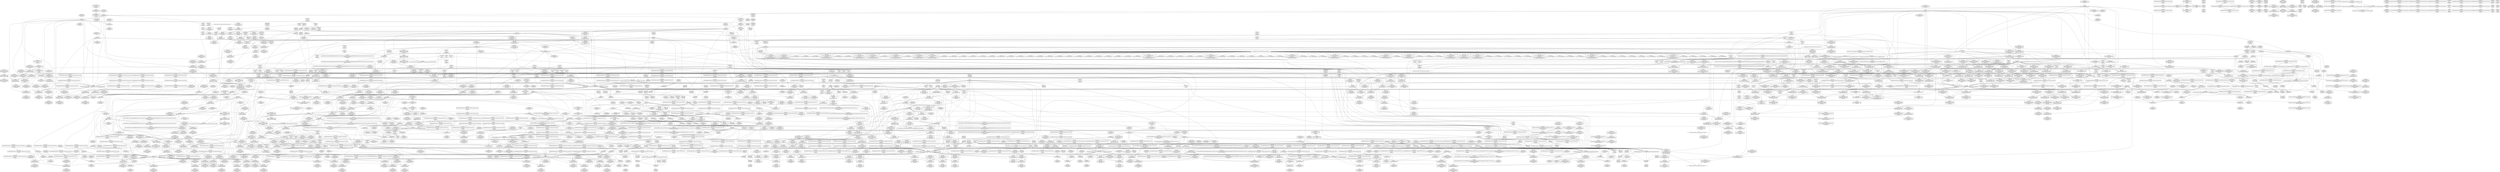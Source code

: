 digraph {
	CE0x4c814b0 [shape=record,shape=Mrecord,label="{CE0x4c814b0|ipc_alloc_security:_tmp8|security/selinux/hooks.c,5085|*SummSink*}"]
	CE0x4c48f30 [shape=record,shape=Mrecord,label="{CE0x4c48f30|current_sid:_tmp9|security/selinux/hooks.c,218|*SummSource*}"]
	CE0x4d026c0 [shape=record,shape=Mrecord,label="{CE0x4d026c0|rcu_lock_acquire:_bb|*SummSource*}"]
	CE0x4c8f7b0 [shape=record,shape=Mrecord,label="{CE0x4c8f7b0|rcu_lock_acquire:_entry}"]
	CE0x4c71cf0 [shape=record,shape=Mrecord,label="{CE0x4c71cf0|rcu_read_unlock:_tmp1|*SummSource*}"]
	CE0x4ca0d00 [shape=record,shape=Mrecord,label="{CE0x4ca0d00|i8*_getelementptr_inbounds_(_41_x_i8_,_41_x_i8_*_.str44,_i32_0,_i32_0)|*Constant*|*SummSink*}"]
	CE0x4c32af0 [shape=record,shape=Mrecord,label="{CE0x4c32af0|i64*_getelementptr_inbounds_(_11_x_i64_,_11_x_i64_*___llvm_gcov_ctr125,_i64_0,_i64_9)|*Constant*}"]
	CE0x4bdd4b0 [shape=record,shape=Mrecord,label="{CE0x4bdd4b0|GLOBAL:_lockdep_rcu_suspicious|*Constant*|*SummSource*}"]
	CE0x4c64e80 [shape=record,shape=Mrecord,label="{CE0x4c64e80|_call_void_mcount()_#3|*SummSource*}"]
	CE0x4d1df90 [shape=record,shape=Mrecord,label="{CE0x4d1df90|_call_void_lock_release(%struct.lockdep_map*_%map,_i32_1,_i64_ptrtoint_(i8*_blockaddress(_rcu_lock_release,_%__here)_to_i64))_#10,_!dbg_!27716|include/linux/rcupdate.h,423|*SummSource*}"]
	CE0x4c8a6d0 [shape=record,shape=Mrecord,label="{CE0x4c8a6d0|GLOBAL:_rcu_read_lock.__warned|Global_var:rcu_read_lock.__warned|*SummSink*}"]
	CE0x4c57b20 [shape=record,shape=Mrecord,label="{CE0x4c57b20|current_sid:_tmp21|security/selinux/hooks.c,218}"]
	CE0x4c0da60 [shape=record,shape=Mrecord,label="{CE0x4c0da60|current_sid:_tmp16|security/selinux/hooks.c,218|*SummSource*}"]
	CE0x4c60030 [shape=record,shape=Mrecord,label="{CE0x4c60030|ipc_alloc_security:_if.end}"]
	CE0x4cedae0 [shape=record,shape=Mrecord,label="{CE0x4cedae0|COLLAPSED:_GCMRE___llvm_gcov_ctr133_internal_global_4_x_i64_zeroinitializer:_elem_0:default:}"]
	CE0x4c50b20 [shape=record,shape=Mrecord,label="{CE0x4c50b20|task_sid:_tmp26|security/selinux/hooks.c,208|*SummSink*}"]
	CE0x4d20b00 [shape=record,shape=Mrecord,label="{CE0x4d20b00|__rcu_read_lock:_do.end}"]
	CE0x4c543c0 [shape=record,shape=Mrecord,label="{CE0x4c543c0|_call_void___rcu_read_lock()_#10,_!dbg_!27710|include/linux/rcupdate.h,879|*SummSink*}"]
	CE0x4bff950 [shape=record,shape=Mrecord,label="{CE0x4bff950|_ret_%struct.task_struct*_%tmp4,_!dbg_!27714|./arch/x86/include/asm/current.h,14}"]
	CE0x4c90f70 [shape=record,shape=Mrecord,label="{CE0x4c90f70|kmalloc:_size|Function::kmalloc&Arg::size::|*SummSink*}"]
	CE0x4bec8b0 [shape=record,shape=Mrecord,label="{CE0x4bec8b0|selinux_shm_alloc_security:_tmp6|security/selinux/hooks.c,5300|*SummSource*}"]
	CE0x4c70490 [shape=record,shape=Mrecord,label="{CE0x4c70490|_call_void_lockdep_rcu_suspicious(i8*_getelementptr_inbounds_(_25_x_i8_,_25_x_i8_*_.str45,_i32_0,_i32_0),_i32_883,_i8*_getelementptr_inbounds_(_42_x_i8_,_42_x_i8_*_.str46,_i32_0,_i32_0))_#10,_!dbg_!27728|include/linux/rcupdate.h,882}"]
	CE0x4c47410 [shape=record,shape=Mrecord,label="{CE0x4c47410|ipc_alloc_security:_tmp4|security/selinux/hooks.c,5084|*SummSink*}"]
	CE0x4d38cb0 [shape=record,shape=Mrecord,label="{CE0x4d38cb0|i64*_getelementptr_inbounds_(_4_x_i64_,_4_x_i64_*___llvm_gcov_ctr134,_i64_0,_i64_0)|*Constant*|*SummSource*}"]
	CE0x4c32160 [shape=record,shape=Mrecord,label="{CE0x4c32160|i32_218|*Constant*|*SummSink*}"]
	CE0x4c9ac10 [shape=record,shape=Mrecord,label="{CE0x4c9ac10|rcu_read_lock:_land.lhs.true|*SummSource*}"]
	CE0x4c34d70 [shape=record,shape=Mrecord,label="{CE0x4c34d70|selinux_shm_alloc_security:_retval.0|*SummSink*}"]
	CE0x4c87680 [shape=record,shape=Mrecord,label="{CE0x4c87680|task_sid:_tmp8|security/selinux/hooks.c,208|*SummSink*}"]
	CE0x4c96890 [shape=record,shape=Mrecord,label="{CE0x4c96890|_call_void_asm_sideeffect_,_memory_,_dirflag_,_fpsr_,_flags_()_#3,_!dbg_!27714,_!srcloc_!27715|include/linux/rcupdate.h,239|*SummSink*}"]
	CE0x4c72d30 [shape=record,shape=Mrecord,label="{CE0x4c72d30|GLOBAL:_lockdep_rcu_suspicious|*Constant*}"]
	CE0x4d4a710 [shape=record,shape=Mrecord,label="{CE0x4d4a710|__preempt_count_sub:_do.body}"]
	CE0x4c53290 [shape=record,shape=Mrecord,label="{CE0x4c53290|task_sid:_tmp3|*SummSource*}"]
	CE0x4c8f9e0 [shape=record,shape=Mrecord,label="{CE0x4c8f9e0|task_sid:_real_cred|security/selinux/hooks.c,208|*SummSource*}"]
	CE0x4d13ec0 [shape=record,shape=Mrecord,label="{CE0x4d13ec0|__preempt_count_sub:_do.end|*SummSource*}"]
	CE0x4cfaef0 [shape=record,shape=Mrecord,label="{CE0x4cfaef0|_call_void___rcu_read_unlock()_#10,_!dbg_!27734|include/linux/rcupdate.h,937}"]
	CE0x4c63310 [shape=record,shape=Mrecord,label="{CE0x4c63310|ipc_alloc_security:_tmp5|security/selinux/hooks.c,5084|*SummSink*}"]
	CE0x4c9acd0 [shape=record,shape=Mrecord,label="{CE0x4c9acd0|i32_1|*Constant*}"]
	CE0x4be3ce0 [shape=record,shape=Mrecord,label="{CE0x4be3ce0|_call_void_mcount()_#3}"]
	CE0x4c5dba0 [shape=record,shape=Mrecord,label="{CE0x4c5dba0|task_sid:_tobool4|security/selinux/hooks.c,208|*SummSink*}"]
	CE0x4be6c80 [shape=record,shape=Mrecord,label="{CE0x4be6c80|selinux_shm_alloc_security:_if.end10}"]
	CE0x4c2f620 [shape=record,shape=Mrecord,label="{CE0x4c2f620|avc_has_perm:_tclass|Function::avc_has_perm&Arg::tclass::|*SummSource*}"]
	CE0x4c825b0 [shape=record,shape=Mrecord,label="{CE0x4c825b0|kzalloc:_tmp|*SummSink*}"]
	CE0x4d07670 [shape=record,shape=Mrecord,label="{CE0x4d07670|__rcu_read_unlock:_do.body|*SummSink*}"]
	CE0x4c41b70 [shape=record,shape=Mrecord,label="{CE0x4c41b70|current_sid:_tmp2|*SummSink*}"]
	CE0x4be4f50 [shape=record,shape=Mrecord,label="{CE0x4be4f50|selinux_shm_alloc_security:_call2|security/selinux/hooks.c,5298|*SummSource*}"]
	CE0x4c57d40 [shape=record,shape=Mrecord,label="{CE0x4c57d40|current_sid:_tmp21|security/selinux/hooks.c,218|*SummSink*}"]
	CE0x4c84920 [shape=record,shape=Mrecord,label="{CE0x4c84920|rcu_read_lock:_entry|*SummSource*}"]
	CE0x4c47780 [shape=record,shape=Mrecord,label="{CE0x4c47780|i64*_getelementptr_inbounds_(_11_x_i64_,_11_x_i64_*___llvm_gcov_ctr125,_i64_0,_i64_0)|*Constant*|*SummSource*}"]
	CE0x4c31760 [shape=record,shape=Mrecord,label="{CE0x4c31760|i64*_getelementptr_inbounds_(_2_x_i64_,_2_x_i64_*___llvm_gcov_ctr182,_i64_0,_i64_1)|*Constant*|*SummSource*}"]
	CE0x4ca1b80 [shape=record,shape=Mrecord,label="{CE0x4ca1b80|_ret_void,_!dbg_!27717|include/linux/rcupdate.h,419}"]
	CE0x4be3e50 [shape=record,shape=Mrecord,label="{CE0x4be3e50|selinux_shm_alloc_security:_tmp1|*SummSink*}"]
	CE0x4c559b0 [shape=record,shape=Mrecord,label="{CE0x4c559b0|ipc_free_security:_tmp5|security/selinux/hooks.c,5097}"]
	CE0x4d165f0 [shape=record,shape=Mrecord,label="{CE0x4d165f0|__rcu_read_unlock:_do.end}"]
	CE0x4cf7be0 [shape=record,shape=Mrecord,label="{CE0x4cf7be0|rcu_read_unlock:_tmp19|include/linux/rcupdate.h,933}"]
	CE0x4d37590 [shape=record,shape=Mrecord,label="{CE0x4d37590|i64*_getelementptr_inbounds_(_4_x_i64_,_4_x_i64_*___llvm_gcov_ctr135,_i64_0,_i64_1)|*Constant*}"]
	CE0x4bcf920 [shape=record,shape=Mrecord,label="{CE0x4bcf920|current_sid:_tmp7|security/selinux/hooks.c,218|*SummSink*}"]
	CE0x4c4e000 [shape=record,shape=Mrecord,label="{CE0x4c4e000|task_sid:_task|Function::task_sid&Arg::task::|*SummSink*}"]
	CE0x4bd0140 [shape=record,shape=Mrecord,label="{CE0x4bd0140|GLOBAL:_current_sid.__warned|Global_var:current_sid.__warned|*SummSource*}"]
	CE0x4c28ed0 [shape=record,shape=Mrecord,label="{CE0x4c28ed0|selinux_shm_alloc_security:_call6|security/selinux/hooks.c,5307|*SummSource*}"]
	CE0x4d0f430 [shape=record,shape=Mrecord,label="{CE0x4d0f430|__rcu_read_lock:_do.end|*SummSink*}"]
	CE0x4bec220 [shape=record,shape=Mrecord,label="{CE0x4bec220|current_sid:_tmp11|security/selinux/hooks.c,218|*SummSource*}"]
	CE0x4c008f0 [shape=record,shape=Mrecord,label="{CE0x4c008f0|80:_i32,_112:_i8*,_:_CMRE_184,192_|*MultipleSource*|Function::selinux_shm_alloc_security&Arg::shp::|security/selinux/hooks.c,5298}"]
	CE0x4bf2d60 [shape=record,shape=Mrecord,label="{CE0x4bf2d60|_ret_i32_%retval.0,_!dbg_!27731|security/selinux/hooks.c,5093}"]
	CE0x4c8da50 [shape=record,shape=Mrecord,label="{CE0x4c8da50|i64_1|*Constant*}"]
	CE0x4c65b60 [shape=record,shape=Mrecord,label="{CE0x4c65b60|_call_void_rcu_lock_acquire(%struct.lockdep_map*_rcu_lock_map)_#10,_!dbg_!27711|include/linux/rcupdate.h,881|*SummSource*}"]
	CE0x4c6f7c0 [shape=record,shape=Mrecord,label="{CE0x4c6f7c0|rcu_read_lock:_tmp17|include/linux/rcupdate.h,882}"]
	CE0x4d0f750 [shape=record,shape=Mrecord,label="{CE0x4d0f750|__preempt_count_sub:_entry|*SummSink*}"]
	CE0x4c0ad20 [shape=record,shape=Mrecord,label="{CE0x4c0ad20|ipc_alloc_security:_tmp11|security/selinux/hooks.c,5090}"]
	CE0x4c683f0 [shape=record,shape=Mrecord,label="{CE0x4c683f0|rcu_read_lock:_tmp10|include/linux/rcupdate.h,882|*SummSink*}"]
	CE0x4d50380 [shape=record,shape=Mrecord,label="{CE0x4d50380|__preempt_count_sub:_bb}"]
	CE0x4c04020 [shape=record,shape=Mrecord,label="{CE0x4c04020|i64*_getelementptr_inbounds_(_11_x_i64_,_11_x_i64_*___llvm_gcov_ctr125,_i64_0,_i64_1)|*Constant*}"]
	CE0x4cab5e0 [shape=record,shape=Mrecord,label="{CE0x4cab5e0|task_sid:_tmp20|security/selinux/hooks.c,208|*SummSource*}"]
	CE0x4c4ca10 [shape=record,shape=Mrecord,label="{CE0x4c4ca10|rcu_read_unlock:_tmp}"]
	CE0x4c82fc0 [shape=record,shape=Mrecord,label="{CE0x4c82fc0|COLLAPSED:_GCMRE___llvm_gcov_ctr302_internal_global_2_x_i64_zeroinitializer:_elem_0:default:}"]
	CE0x4d1ff90 [shape=record,shape=Mrecord,label="{CE0x4d1ff90|__rcu_read_unlock:_tmp|*SummSink*}"]
	CE0x4c6b010 [shape=record,shape=Mrecord,label="{CE0x4c6b010|rcu_read_lock:_tmp15|include/linux/rcupdate.h,882|*SummSource*}"]
	CE0x4c92ec0 [shape=record,shape=Mrecord,label="{CE0x4c92ec0|i64_1|*Constant*}"]
	CE0x4be6020 [shape=record,shape=Mrecord,label="{CE0x4be6020|get_current:_tmp2|*SummSink*}"]
	CE0x4caa150 [shape=record,shape=Mrecord,label="{CE0x4caa150|GLOBAL:_cred_sid|*Constant*|*SummSink*}"]
	CE0x4c31c30 [shape=record,shape=Mrecord,label="{CE0x4c31c30|i8*_getelementptr_inbounds_(_25_x_i8_,_25_x_i8_*_.str3,_i32_0,_i32_0)|*Constant*|*SummSink*}"]
	CE0x4c09180 [shape=record,shape=Mrecord,label="{CE0x4c09180|80:_i32,_112:_i8*,_:_CMRE_84,88_|*MultipleSource*|Function::selinux_shm_alloc_security&Arg::shp::|security/selinux/hooks.c,5298}"]
	CE0x4ca4420 [shape=record,shape=Mrecord,label="{CE0x4ca4420|rcu_read_lock:_tmp2}"]
	CE0x4c85240 [shape=record,shape=Mrecord,label="{CE0x4c85240|task_sid:_tmp4|*LoadInst*|security/selinux/hooks.c,208|*SummSink*}"]
	CE0x4c2dd50 [shape=record,shape=Mrecord,label="{CE0x4c2dd50|selinux_shm_alloc_security:_tmp13|security/selinux/hooks.c,5309|*SummSource*}"]
	CE0x4c6e0c0 [shape=record,shape=Mrecord,label="{CE0x4c6e0c0|i64*_getelementptr_inbounds_(_11_x_i64_,_11_x_i64_*___llvm_gcov_ctr127,_i64_0,_i64_9)|*Constant*|*SummSource*}"]
	CE0x4d1c680 [shape=record,shape=Mrecord,label="{CE0x4d1c680|__rcu_read_unlock:_tmp5|include/linux/rcupdate.h,244|*SummSource*}"]
	CE0x4d266c0 [shape=record,shape=Mrecord,label="{CE0x4d266c0|__preempt_count_add:_tmp4|./arch/x86/include/asm/preempt.h,72|*SummSink*}"]
	CE0x4be94b0 [shape=record,shape=Mrecord,label="{CE0x4be94b0|selinux_shm_alloc_security:_tmp2|security/selinux/hooks.c,5299}"]
	CE0x4d1c990 [shape=record,shape=Mrecord,label="{CE0x4d1c990|__preempt_count_add:_tmp2}"]
	CE0x4d31c60 [shape=record,shape=Mrecord,label="{CE0x4d31c60|i64*_getelementptr_inbounds_(_4_x_i64_,_4_x_i64_*___llvm_gcov_ctr135,_i64_0,_i64_0)|*Constant*}"]
	CE0x4c40df0 [shape=record,shape=Mrecord,label="{CE0x4c40df0|_call_void_lockdep_rcu_suspicious(i8*_getelementptr_inbounds_(_25_x_i8_,_25_x_i8_*_.str3,_i32_0,_i32_0),_i32_218,_i8*_getelementptr_inbounds_(_45_x_i8_,_45_x_i8_*_.str12,_i32_0,_i32_0))_#10,_!dbg_!27727|security/selinux/hooks.c,218|*SummSource*}"]
	CE0x4c2ac70 [shape=record,shape=Mrecord,label="{CE0x4c2ac70|avc_has_perm:_entry}"]
	CE0x4c37920 [shape=record,shape=Mrecord,label="{CE0x4c37920|ipc_free_security:_entry}"]
	CE0x4caa410 [shape=record,shape=Mrecord,label="{CE0x4caa410|cred_sid:_entry|*SummSink*}"]
	CE0x4c96520 [shape=record,shape=Mrecord,label="{CE0x4c96520|GLOBAL:___rcu_read_lock|*Constant*|*SummSink*}"]
	CE0x4c42a60 [shape=record,shape=Mrecord,label="{CE0x4c42a60|i64_1|*Constant*}"]
	CE0x4ced5e0 [shape=record,shape=Mrecord,label="{CE0x4ced5e0|GLOBAL:___llvm_gcov_ctr132|Global_var:__llvm_gcov_ctr132}"]
	CE0x4c62d80 [shape=record,shape=Mrecord,label="{CE0x4c62d80|ipc_free_security:_bb|*SummSource*}"]
	CE0x4d13460 [shape=record,shape=Mrecord,label="{CE0x4d13460|i64*_getelementptr_inbounds_(_4_x_i64_,_4_x_i64_*___llvm_gcov_ctr135,_i64_0,_i64_0)|*Constant*|*SummSource*}"]
	CE0x4d1c430 [shape=record,shape=Mrecord,label="{CE0x4d1c430|i64*_getelementptr_inbounds_(_4_x_i64_,_4_x_i64_*___llvm_gcov_ctr134,_i64_0,_i64_2)|*Constant*|*SummSink*}"]
	CE0x4d2c1a0 [shape=record,shape=Mrecord,label="{CE0x4d2c1a0|i64*_getelementptr_inbounds_(_4_x_i64_,_4_x_i64_*___llvm_gcov_ctr135,_i64_0,_i64_3)|*Constant*}"]
	CE0x4caa750 [shape=record,shape=Mrecord,label="{CE0x4caa750|cred_sid:_cred|Function::cred_sid&Arg::cred::|*SummSink*}"]
	CE0x4bf72c0 [shape=record,shape=Mrecord,label="{CE0x4bf72c0|80:_i32,_112:_i8*,_:_CMRE_13,14_}"]
	CE0x4c69480 [shape=record,shape=Mrecord,label="{CE0x4c69480|rcu_read_lock:_call3|include/linux/rcupdate.h,882|*SummSink*}"]
	CE0x4c4caf0 [shape=record,shape=Mrecord,label="{CE0x4c4caf0|rcu_read_unlock:_tmp|*SummSource*}"]
	CE0x4d25b40 [shape=record,shape=Mrecord,label="{CE0x4d25b40|i32_0|*Constant*}"]
	CE0x4c944c0 [shape=record,shape=Mrecord,label="{CE0x4c944c0|_ret_void,_!dbg_!27735|include/linux/rcupdate.h,938|*SummSink*}"]
	CE0x4bdea70 [shape=record,shape=Mrecord,label="{CE0x4bdea70|i32_1|*Constant*|*SummSink*}"]
	CE0x4d23ca0 [shape=record,shape=Mrecord,label="{CE0x4d23ca0|__rcu_read_unlock:_tmp6|include/linux/rcupdate.h,245|*SummSource*}"]
	CE0x4c3eac0 [shape=record,shape=Mrecord,label="{CE0x4c3eac0|_call_void___preempt_count_add(i32_1)_#10,_!dbg_!27711|include/linux/rcupdate.h,239|*SummSource*}"]
	CE0x4bf5390 [shape=record,shape=Mrecord,label="{CE0x4bf5390|80:_i32,_112:_i8*,_:_CMRE_100,102_|*MultipleSource*|Function::selinux_shm_alloc_security&Arg::shp::|security/selinux/hooks.c,5298}"]
	CE0x4c887b0 [shape=record,shape=Mrecord,label="{CE0x4c887b0|task_sid:_tmp7|security/selinux/hooks.c,208|*SummSink*}"]
	CE0x4be3de0 [shape=record,shape=Mrecord,label="{CE0x4be3de0|selinux_shm_alloc_security:_tmp1|*SummSource*}"]
	CE0x4ced3d0 [shape=record,shape=Mrecord,label="{CE0x4ced3d0|rcu_read_unlock:_tobool|include/linux/rcupdate.h,933|*SummSink*}"]
	CE0x4c0d110 [shape=record,shape=Mrecord,label="{CE0x4c0d110|selinux_shm_alloc_security:_type|security/selinux/hooks.c,5304|*SummSink*}"]
	CE0x4d1df20 [shape=record,shape=Mrecord,label="{CE0x4d1df20|GLOBAL:_lock_release|*Constant*}"]
	CE0x4c9ed80 [shape=record,shape=Mrecord,label="{CE0x4c9ed80|task_sid:_tmp18|security/selinux/hooks.c,208|*SummSink*}"]
	CE0x4c70a20 [shape=record,shape=Mrecord,label="{CE0x4c70a20|i64*_getelementptr_inbounds_(_11_x_i64_,_11_x_i64_*___llvm_gcov_ctr127,_i64_0,_i64_10)|*Constant*|*SummSink*}"]
	CE0x4c523e0 [shape=record,shape=Mrecord,label="{CE0x4c523e0|current_sid:_call4|security/selinux/hooks.c,218|*SummSource*}"]
	CE0x4cef330 [shape=record,shape=Mrecord,label="{CE0x4cef330|i64*_getelementptr_inbounds_(_4_x_i64_,_4_x_i64_*___llvm_gcov_ctr130,_i64_0,_i64_0)|*Constant*|*SummSource*}"]
	CE0x4cabe80 [shape=record,shape=Mrecord,label="{CE0x4cabe80|task_sid:_tmp22|security/selinux/hooks.c,208}"]
	CE0x4c57630 [shape=record,shape=Mrecord,label="{CE0x4c57630|current_sid:_cred|security/selinux/hooks.c,218|*SummSink*}"]
	CE0x4d0e0d0 [shape=record,shape=Mrecord,label="{CE0x4d0e0d0|rcu_lock_acquire:___here|*SummSink*}"]
	CE0x4c0baa0 [shape=record,shape=Mrecord,label="{CE0x4c0baa0|current_sid:_land.lhs.true2}"]
	CE0x4c4a850 [shape=record,shape=Mrecord,label="{CE0x4c4a850|_call_void_mcount()_#3}"]
	CE0x4d23c30 [shape=record,shape=Mrecord,label="{CE0x4d23c30|__rcu_read_unlock:_tmp6|include/linux/rcupdate.h,245}"]
	CE0x4c78a50 [shape=record,shape=Mrecord,label="{CE0x4c78a50|ipc_free_security:_tmp6|security/selinux/hooks.c,5099|*SummSink*}"]
	CE0x4c756f0 [shape=record,shape=Mrecord,label="{CE0x4c756f0|rcu_read_lock:_tmp7|include/linux/rcupdate.h,882|*SummSource*}"]
	CE0x4cfca10 [shape=record,shape=Mrecord,label="{CE0x4cfca10|%struct.lockdep_map*_null|*Constant*}"]
	CE0x4d1ca70 [shape=record,shape=Mrecord,label="{CE0x4d1ca70|__preempt_count_add:_tmp2|*SummSink*}"]
	CE0x4c471e0 [shape=record,shape=Mrecord,label="{CE0x4c471e0|GLOBAL:___llvm_gcov_ctr301|Global_var:__llvm_gcov_ctr301|*SummSource*}"]
	CE0x4ca12e0 [shape=record,shape=Mrecord,label="{CE0x4ca12e0|i64*_getelementptr_inbounds_(_13_x_i64_,_13_x_i64_*___llvm_gcov_ctr126,_i64_0,_i64_9)|*Constant*|*SummSink*}"]
	CE0x4cf8d00 [shape=record,shape=Mrecord,label="{CE0x4cf8d00|rcu_read_unlock:_tmp21|include/linux/rcupdate.h,935|*SummSink*}"]
	CE0x4c98b50 [shape=record,shape=Mrecord,label="{CE0x4c98b50|i64*_getelementptr_inbounds_(_4_x_i64_,_4_x_i64_*___llvm_gcov_ctr128,_i64_0,_i64_0)|*Constant*}"]
	CE0x4ca2a60 [shape=record,shape=Mrecord,label="{CE0x4ca2a60|rcu_read_lock:_tmp1|*SummSink*}"]
	CE0x4beabb0 [shape=record,shape=Mrecord,label="{CE0x4beabb0|kzalloc:_entry}"]
	CE0x4d15a10 [shape=record,shape=Mrecord,label="{CE0x4d15a10|__preempt_count_sub:_tmp5|./arch/x86/include/asm/preempt.h,77|*SummSink*}"]
	CE0x4c78d50 [shape=record,shape=Mrecord,label="{CE0x4c78d50|i64_1|*Constant*}"]
	CE0x4c8c430 [shape=record,shape=Mrecord,label="{CE0x4c8c430|i64*_getelementptr_inbounds_(_13_x_i64_,_13_x_i64_*___llvm_gcov_ctr126,_i64_0,_i64_8)|*Constant*|*SummSource*}"]
	CE0x4d16420 [shape=record,shape=Mrecord,label="{CE0x4d16420|__rcu_read_unlock:_tmp7|include/linux/rcupdate.h,245|*SummSource*}"]
	CE0x4c349f0 [shape=record,shape=Mrecord,label="{CE0x4c349f0|selinux_shm_alloc_security:_retval.0}"]
	CE0x4c07000 [shape=record,shape=Mrecord,label="{CE0x4c07000|ipc_alloc_security:_tmp|*SummSink*}"]
	CE0x4c28840 [shape=record,shape=Mrecord,label="{CE0x4c28840|current_sid:_tmp18|security/selinux/hooks.c,218|*SummSink*}"]
	CE0x4bdbf50 [shape=record,shape=Mrecord,label="{CE0x4bdbf50|current_sid:_call|security/selinux/hooks.c,218|*SummSink*}"]
	CE0x4ca4130 [shape=record,shape=Mrecord,label="{CE0x4ca4130|task_sid:_tmp12|security/selinux/hooks.c,208}"]
	CE0x4be6960 [shape=record,shape=Mrecord,label="{CE0x4be6960|get_current:_tmp2|*SummSource*}"]
	CE0x4c89ae0 [shape=record,shape=Mrecord,label="{CE0x4c89ae0|task_sid:_tmp13|security/selinux/hooks.c,208|*SummSource*}"]
	CE0x4c95ed0 [shape=record,shape=Mrecord,label="{CE0x4c95ed0|i64*_getelementptr_inbounds_(_11_x_i64_,_11_x_i64_*___llvm_gcov_ctr127,_i64_0,_i64_0)|*Constant*|*SummSource*}"]
	CE0x4d15c10 [shape=record,shape=Mrecord,label="{CE0x4d15c10|__preempt_count_add:_do.end}"]
	CE0x4d20000 [shape=record,shape=Mrecord,label="{CE0x4d20000|i64*_getelementptr_inbounds_(_4_x_i64_,_4_x_i64_*___llvm_gcov_ctr134,_i64_0,_i64_1)|*Constant*|*SummSink*}"]
	CE0x4c07b80 [shape=record,shape=Mrecord,label="{CE0x4c07b80|selinux_shm_alloc_security:_tmp7|security/selinux/hooks.c,5300|*SummSource*}"]
	CE0x4be5160 [shape=record,shape=Mrecord,label="{CE0x4be5160|selinux_shm_alloc_security:_call2|security/selinux/hooks.c,5298|*SummSink*}"]
	CE0x4c597c0 [shape=record,shape=Mrecord,label="{CE0x4c597c0|current_sid:_sid|security/selinux/hooks.c,220}"]
	CE0x4cf1670 [shape=record,shape=Mrecord,label="{CE0x4cf1670|_call_void___preempt_count_sub(i32_1)_#10,_!dbg_!27715|include/linux/rcupdate.h,244|*SummSink*}"]
	CE0x4cb1d10 [shape=record,shape=Mrecord,label="{CE0x4cb1d10|GLOBAL:_kmalloc|*Constant*}"]
	CE0x4cf22d0 [shape=record,shape=Mrecord,label="{CE0x4cf22d0|i64*_getelementptr_inbounds_(_11_x_i64_,_11_x_i64_*___llvm_gcov_ctr132,_i64_0,_i64_8)|*Constant*}"]
	CE0x4d2d420 [shape=record,shape=Mrecord,label="{CE0x4d2d420|__preempt_count_sub:_tmp6|./arch/x86/include/asm/preempt.h,78|*SummSource*}"]
	CE0x4c3edc0 [shape=record,shape=Mrecord,label="{CE0x4c3edc0|i64*_getelementptr_inbounds_(_11_x_i64_,_11_x_i64_*___llvm_gcov_ctr132,_i64_0,_i64_0)|*Constant*|*SummSink*}"]
	CE0x4c98e20 [shape=record,shape=Mrecord,label="{CE0x4c98e20|rcu_read_lock:_if.then|*SummSource*}"]
	CE0x4c74370 [shape=record,shape=Mrecord,label="{CE0x4c74370|_call_void_mcount()_#3|*SummSource*}"]
	CE0x4c8c9d0 [shape=record,shape=Mrecord,label="{CE0x4c8c9d0|task_sid:_tmp18|security/selinux/hooks.c,208|*SummSource*}"]
	CE0x4c29b20 [shape=record,shape=Mrecord,label="{CE0x4c29b20|selinux_shm_alloc_security:_sid5|security/selinux/hooks.c,5307|*SummSink*}"]
	CE0x4c79100 [shape=record,shape=Mrecord,label="{CE0x4c79100|i64*_getelementptr_inbounds_(_2_x_i64_,_2_x_i64_*___llvm_gcov_ctr182,_i64_0,_i64_0)|*Constant*}"]
	CE0x4d1ebb0 [shape=record,shape=Mrecord,label="{CE0x4d1ebb0|i32_1|*Constant*}"]
	CE0x4d16110 [shape=record,shape=Mrecord,label="{CE0x4d16110|__rcu_read_unlock:_tmp7|include/linux/rcupdate.h,245|*SummSink*}"]
	CE0x4c94d60 [shape=record,shape=Mrecord,label="{CE0x4c94d60|i64*_getelementptr_inbounds_(_2_x_i64_,_2_x_i64_*___llvm_gcov_ctr109,_i64_0,_i64_0)|*Constant*}"]
	CE0x4be1980 [shape=record,shape=Mrecord,label="{CE0x4be1980|_ret_i32_%tmp24,_!dbg_!27742|security/selinux/hooks.c,220}"]
	CE0x5e86d10 [shape=record,shape=Mrecord,label="{CE0x5e86d10|selinux_shm_alloc_security:_if.end}"]
	CE0x4c76390 [shape=record,shape=Mrecord,label="{CE0x4c76390|rcu_read_unlock:_tmp7|include/linux/rcupdate.h,933|*SummSource*}"]
	CE0x4d38c40 [shape=record,shape=Mrecord,label="{CE0x4d38c40|i64*_getelementptr_inbounds_(_4_x_i64_,_4_x_i64_*___llvm_gcov_ctr134,_i64_0,_i64_0)|*Constant*}"]
	CE0x4c8ed10 [shape=record,shape=Mrecord,label="{CE0x4c8ed10|_call_void_mcount()_#3}"]
	CE0x4cef9d0 [shape=record,shape=Mrecord,label="{CE0x4cef9d0|_call_void_lockdep_rcu_suspicious(i8*_getelementptr_inbounds_(_25_x_i8_,_25_x_i8_*_.str45,_i32_0,_i32_0),_i32_934,_i8*_getelementptr_inbounds_(_44_x_i8_,_44_x_i8_*_.str47,_i32_0,_i32_0))_#10,_!dbg_!27726|include/linux/rcupdate.h,933}"]
	CE0x4d036f0 [shape=record,shape=Mrecord,label="{CE0x4d036f0|rcu_lock_release:_tmp3}"]
	CE0x4c55dc0 [shape=record,shape=Mrecord,label="{CE0x4c55dc0|GLOBAL:_kfree|*Constant*}"]
	CE0x4be9f10 [shape=record,shape=Mrecord,label="{CE0x4be9f10|i64_0|*Constant*|*SummSource*}"]
	CE0x4c55e30 [shape=record,shape=Mrecord,label="{CE0x4c55e30|ipc_free_security:_security1|security/selinux/hooks.c,5098}"]
	CE0x4c817d0 [shape=record,shape=Mrecord,label="{CE0x4c817d0|ipc_alloc_security:_tmp8|security/selinux/hooks.c,5085|*SummSource*}"]
	CE0x4c2ff90 [shape=record,shape=Mrecord,label="{CE0x4c2ff90|selinux_shm_alloc_security:_u|security/selinux/hooks.c,5305}"]
	CE0x4d21080 [shape=record,shape=Mrecord,label="{CE0x4d21080|__rcu_read_unlock:_tmp3|*SummSource*}"]
	CE0x4c56700 [shape=record,shape=Mrecord,label="{CE0x4c56700|i8*_null|*Constant*|*SummSink*}"]
	CE0x4ca9ec0 [shape=record,shape=Mrecord,label="{CE0x4ca9ec0|GLOBAL:_cred_sid|*Constant*}"]
	CE0x4c780c0 [shape=record,shape=Mrecord,label="{CE0x4c780c0|ipc_free_security:_security|security/selinux/hooks.c,5097}"]
	CE0x4c658a0 [shape=record,shape=Mrecord,label="{CE0x4c658a0|rcu_read_unlock:_tmp5|include/linux/rcupdate.h,933|*SummSource*}"]
	CE0x4cafb00 [shape=record,shape=Mrecord,label="{CE0x4cafb00|kmalloc:_tmp2|*SummSource*}"]
	CE0x4bf3820 [shape=record,shape=Mrecord,label="{CE0x4bf3820|selinux_shm_alloc_security:_tmp}"]
	CE0x4c98db0 [shape=record,shape=Mrecord,label="{CE0x4c98db0|__rcu_read_lock:_tmp}"]
	CE0x4bf88b0 [shape=record,shape=Mrecord,label="{CE0x4bf88b0|ipc_alloc_security:_tmp4|security/selinux/hooks.c,5084}"]
	CE0x4c01330 [shape=record,shape=Mrecord,label="{CE0x4c01330|selinux_shm_alloc_security:_tmp20|security/selinux/hooks.c,5314}"]
	CE0x4cb1f60 [shape=record,shape=Mrecord,label="{CE0x4cb1f60|kmalloc:_entry}"]
	CE0x4d37e30 [shape=record,shape=Mrecord,label="{CE0x4d37e30|_call_void_asm_addl_$1,_%gs:$0_,_*m,ri,*m,_dirflag_,_fpsr_,_flags_(i32*___preempt_count,_i32_%sub,_i32*___preempt_count)_#3,_!dbg_!27717,_!srcloc_!27718|./arch/x86/include/asm/preempt.h,77|*SummSource*}"]
	CE0x4bf44e0 [shape=record,shape=Mrecord,label="{CE0x4bf44e0|80:_i32,_112:_i8*,_:_CMRE_40,41_}"]
	CE0x4ca9a70 [shape=record,shape=Mrecord,label="{CE0x4ca9a70|task_sid:_call7|security/selinux/hooks.c,208|*SummSource*}"]
	CE0x4c28b00 [shape=record,shape=Mrecord,label="{CE0x4c28b00|i8_4|*Constant*|*SummSink*}"]
	CE0x4c57590 [shape=record,shape=Mrecord,label="{CE0x4c57590|current_sid:_cred|security/selinux/hooks.c,218|*SummSource*}"]
	CE0x4c0c380 [shape=record,shape=Mrecord,label="{CE0x4c0c380|0:_i8,_8:_i32,_24:_%struct.selinux_audit_data*,_:_SCMRE_0,1_|*MultipleSource*|security/selinux/hooks.c, 5294|security/selinux/hooks.c,5304}"]
	CE0x4c83030 [shape=record,shape=Mrecord,label="{CE0x4c83030|ipc_free_security:_tmp|*SummSource*}"]
	CE0x4be4d70 [shape=record,shape=Mrecord,label="{CE0x4be4d70|80:_i32,_112:_i8*,_:_CMRE_200,208_|*MultipleSource*|Function::selinux_shm_alloc_security&Arg::shp::|security/selinux/hooks.c,5298}"]
	CE0x4d1e0c0 [shape=record,shape=Mrecord,label="{CE0x4d1e0c0|_call_void_lock_release(%struct.lockdep_map*_%map,_i32_1,_i64_ptrtoint_(i8*_blockaddress(_rcu_lock_release,_%__here)_to_i64))_#10,_!dbg_!27716|include/linux/rcupdate.h,423|*SummSink*}"]
	CE0x4ced250 [shape=record,shape=Mrecord,label="{CE0x4ced250|i64*_getelementptr_inbounds_(_4_x_i64_,_4_x_i64_*___llvm_gcov_ctr130,_i64_0,_i64_2)|*Constant*}"]
	CE0x4c046f0 [shape=record,shape=Mrecord,label="{CE0x4c046f0|kzalloc:_tmp2|*SummSink*}"]
	CE0x4bf5010 [shape=record,shape=Mrecord,label="{CE0x4bf5010|80:_i32,_112:_i8*,_:_CMRE_92,96_|*MultipleSource*|Function::selinux_shm_alloc_security&Arg::shp::|security/selinux/hooks.c,5298}"]
	CE0x4cfb090 [shape=record,shape=Mrecord,label="{CE0x4cfb090|_call_void___rcu_read_unlock()_#10,_!dbg_!27734|include/linux/rcupdate.h,937|*SummSink*}"]
	CE0x4c918a0 [shape=record,shape=Mrecord,label="{CE0x4c918a0|__preempt_count_add:_val|Function::__preempt_count_add&Arg::val::}"]
	CE0x4bf8090 [shape=record,shape=Mrecord,label="{CE0x4bf8090|kzalloc:_entry|*SummSource*}"]
	CE0x4c65e30 [shape=record,shape=Mrecord,label="{CE0x4c65e30|GLOBAL:_rcu_lock_acquire|*Constant*}"]
	CE0x4cef3a0 [shape=record,shape=Mrecord,label="{CE0x4cef3a0|rcu_lock_acquire:_bb}"]
	CE0x4bdbc30 [shape=record,shape=Mrecord,label="{CE0x4bdbc30|selinux_shm_alloc_security:_tmp5|security/selinux/hooks.c,5299}"]
	CE0x4c85f20 [shape=record,shape=Mrecord,label="{CE0x4c85f20|GLOBAL:_rcu_lock_map|Global_var:rcu_lock_map|*SummSource*}"]
	CE0x4c48630 [shape=record,shape=Mrecord,label="{CE0x4c48630|current_sid:_bb}"]
	CE0x4bd9ee0 [shape=record,shape=Mrecord,label="{CE0x4bd9ee0|selinux_shm_alloc_security:_call1|security/selinux/hooks.c,5298|*SummSource*}"]
	CE0x4c44680 [shape=record,shape=Mrecord,label="{CE0x4c44680|_ret_i8*_%call,_!dbg_!27715|include/linux/slab.h,578}"]
	CE0x4c50b90 [shape=record,shape=Mrecord,label="{CE0x4c50b90|_call_void_rcu_read_unlock()_#10,_!dbg_!27748|security/selinux/hooks.c,209|*SummSink*}"]
	CE0x4ca3970 [shape=record,shape=Mrecord,label="{CE0x4ca3970|i64*_getelementptr_inbounds_(_2_x_i64_,_2_x_i64_*___llvm_gcov_ctr109,_i64_0,_i64_1)|*Constant*|*SummSource*}"]
	CE0x4c90d60 [shape=record,shape=Mrecord,label="{CE0x4c90d60|kmalloc:_flags|Function::kmalloc&Arg::flags::}"]
	CE0x4bff0f0 [shape=record,shape=Mrecord,label="{CE0x4bff0f0|80:_i32,_112:_i8*,_:_CMRE_37,38_}"]
	CE0x4bf4610 [shape=record,shape=Mrecord,label="{CE0x4bf4610|80:_i32,_112:_i8*,_:_CMRE_41,42_}"]
	CE0x4cafa90 [shape=record,shape=Mrecord,label="{CE0x4cafa90|kmalloc:_tmp2}"]
	CE0x4c68ba0 [shape=record,shape=Mrecord,label="{CE0x4c68ba0|rcu_read_lock:_tmp12|include/linux/rcupdate.h,882}"]
	CE0x4d29ef0 [shape=record,shape=Mrecord,label="{CE0x4d29ef0|__preempt_count_add:_tmp6|./arch/x86/include/asm/preempt.h,73|*SummSink*}"]
	CE0x4c5d3f0 [shape=record,shape=Mrecord,label="{CE0x4c5d3f0|0:_i8,_:_GCMR_task_sid.__warned_internal_global_i8_0,_section_.data.unlikely_,_align_1:_elem_0:default:}"]
	CE0x4c8e160 [shape=record,shape=Mrecord,label="{CE0x4c8e160|_call_void_mcount()_#3|*SummSink*}"]
	CE0x4c4d4d0 [shape=record,shape=Mrecord,label="{CE0x4c4d4d0|rcu_read_unlock:_call3|include/linux/rcupdate.h,933}"]
	CE0x4d10d70 [shape=record,shape=Mrecord,label="{CE0x4d10d70|__preempt_count_sub:_tmp3|*SummSource*}"]
	CE0x4c4fbe0 [shape=record,shape=Mrecord,label="{CE0x4c4fbe0|task_sid:_tmp25|security/selinux/hooks.c,208}"]
	CE0x4c8aaf0 [shape=record,shape=Mrecord,label="{CE0x4c8aaf0|rcu_read_lock:_tmp8|include/linux/rcupdate.h,882}"]
	CE0x4c62fc0 [shape=record,shape=Mrecord,label="{CE0x4c62fc0|ipc_alloc_security:_tmp7|security/selinux/hooks.c,5085}"]
	CE0x4d1d910 [shape=record,shape=Mrecord,label="{CE0x4d1d910|__rcu_read_unlock:_tmp4|include/linux/rcupdate.h,244|*SummSink*}"]
	CE0x4c5a1b0 [shape=record,shape=Mrecord,label="{CE0x4c5a1b0|i64*_getelementptr_inbounds_(_2_x_i64_,_2_x_i64_*___llvm_gcov_ctr98,_i64_0,_i64_0)|*Constant*|*SummSink*}"]
	CE0x4c6e250 [shape=record,shape=Mrecord,label="{CE0x4c6e250|i64*_getelementptr_inbounds_(_11_x_i64_,_11_x_i64_*___llvm_gcov_ctr127,_i64_0,_i64_9)|*Constant*|*SummSink*}"]
	CE0x4c868b0 [shape=record,shape=Mrecord,label="{CE0x4c868b0|task_sid:_land.lhs.true|*SummSink*}"]
	CE0x4cfc600 [shape=record,shape=Mrecord,label="{CE0x4cfc600|__rcu_read_lock:_do.body}"]
	CE0x4c8d9a0 [shape=record,shape=Mrecord,label="{CE0x4c8d9a0|task_sid:_tmp4|*LoadInst*|security/selinux/hooks.c,208}"]
	CE0x4bf2f50 [shape=record,shape=Mrecord,label="{CE0x4bf2f50|_ret_i32_%retval.0,_!dbg_!27731|security/selinux/hooks.c,5093|*SummSource*}"]
	CE0x4bf64e0 [shape=record,shape=Mrecord,label="{CE0x4bf64e0|i64*_getelementptr_inbounds_(_9_x_i64_,_9_x_i64_*___llvm_gcov_ctr310,_i64_0,_i64_3)|*Constant*|*SummSink*}"]
	CE0x4bf8710 [shape=record,shape=Mrecord,label="{CE0x4bf8710|GLOBAL:___llvm_gcov_ctr125|Global_var:__llvm_gcov_ctr125|*SummSink*}"]
	CE0x4c66ed0 [shape=record,shape=Mrecord,label="{CE0x4c66ed0|rcu_read_lock:_tmp8|include/linux/rcupdate.h,882|*SummSource*}"]
	CE0x4befba0 [shape=record,shape=Mrecord,label="{CE0x4befba0|current_sid:_tmp16|security/selinux/hooks.c,218|*SummSink*}"]
	CE0x4c99470 [shape=record,shape=Mrecord,label="{CE0x4c99470|cred_sid:_tmp6|security/selinux/hooks.c,197|*SummSink*}"]
	CE0x4be50f0 [shape=record,shape=Mrecord,label="{CE0x4be50f0|ipc_alloc_security:_task|Function::ipc_alloc_security&Arg::task::|*SummSink*}"]
	CE0x4bfe630 [shape=record,shape=Mrecord,label="{CE0x4bfe630|80:_i32,_112:_i8*,_:_CMRE_9,10_}"]
	CE0x4c58100 [shape=record,shape=Mrecord,label="{CE0x4c58100|i32_22|*Constant*|*SummSource*}"]
	CE0x4c6e050 [shape=record,shape=Mrecord,label="{CE0x4c6e050|i64*_getelementptr_inbounds_(_11_x_i64_,_11_x_i64_*___llvm_gcov_ctr127,_i64_0,_i64_9)|*Constant*}"]
	CE0x4c95cb0 [shape=record,shape=Mrecord,label="{CE0x4c95cb0|rcu_read_lock:_do.body|*SummSink*}"]
	CE0x4c85750 [shape=record,shape=Mrecord,label="{CE0x4c85750|rcu_read_lock:_tmp|*SummSource*}"]
	CE0x4bd4b90 [shape=record,shape=Mrecord,label="{CE0x4bd4b90|selinux_shm_alloc_security:_if.end|*SummSource*}"]
	CE0x4c51760 [shape=record,shape=Mrecord,label="{CE0x4c51760|i64*_getelementptr_inbounds_(_11_x_i64_,_11_x_i64_*___llvm_gcov_ctr125,_i64_0,_i64_10)|*Constant*|*SummSink*}"]
	CE0x4c31290 [shape=record,shape=Mrecord,label="{CE0x4c31290|kzalloc:_tmp}"]
	CE0x4d0dd40 [shape=record,shape=Mrecord,label="{CE0x4d0dd40|_call_void_mcount()_#3|*SummSink*}"]
	CE0x4cee020 [shape=record,shape=Mrecord,label="{CE0x4cee020|rcu_lock_acquire:_tmp5|include/linux/rcupdate.h,418}"]
	CE0x4cec6b0 [shape=record,shape=Mrecord,label="{CE0x4cec6b0|__rcu_read_lock:_tmp5|include/linux/rcupdate.h,239|*SummSource*}"]
	CE0x4cee3b0 [shape=record,shape=Mrecord,label="{CE0x4cee3b0|i64*_getelementptr_inbounds_(_4_x_i64_,_4_x_i64_*___llvm_gcov_ctr129,_i64_0,_i64_3)|*Constant*|*SummSink*}"]
	CE0x4c5ff10 [shape=record,shape=Mrecord,label="{CE0x4c5ff10|ipc_alloc_security:_if.then|*SummSink*}"]
	CE0x4bd9cb0 [shape=record,shape=Mrecord,label="{CE0x4bd9cb0|current_sid:_tmp4|security/selinux/hooks.c,218}"]
	CE0x4c0d3c0 [shape=record,shape=Mrecord,label="{CE0x4c0d3c0|current_sid:_tmp15|security/selinux/hooks.c,218|*SummSource*}"]
	CE0x4c28180 [shape=record,shape=Mrecord,label="{CE0x4c28180|current_sid:_tmp17|security/selinux/hooks.c,218|*SummSource*}"]
	CE0x4c40800 [shape=record,shape=Mrecord,label="{CE0x4c40800|current_sid:_tmp3}"]
	CE0x4c8fdd0 [shape=record,shape=Mrecord,label="{CE0x4c8fdd0|cred_sid:_tmp}"]
	CE0x4d14f70 [shape=record,shape=Mrecord,label="{CE0x4d14f70|i64*_getelementptr_inbounds_(_4_x_i64_,_4_x_i64_*___llvm_gcov_ctr129,_i64_0,_i64_1)|*Constant*|*SummSink*}"]
	CE0x4ceec80 [shape=record,shape=Mrecord,label="{CE0x4ceec80|__rcu_read_lock:_tmp|*SummSink*}"]
	CE0x4c62810 [shape=record,shape=Mrecord,label="{CE0x4c62810|ipc_free_security:_bb}"]
	"CONST[source:1(input),value:2(dynamic)][purpose:{object}]"
	CE0x4bf73b0 [shape=record,shape=Mrecord,label="{CE0x4bf73b0|80:_i32,_112:_i8*,_:_CMRE_14,15_}"]
	CE0x4bf46f0 [shape=record,shape=Mrecord,label="{CE0x4bf46f0|current_sid:_tmp6|security/selinux/hooks.c,218|*SummSource*}"]
	CE0x4c6aee0 [shape=record,shape=Mrecord,label="{CE0x4c6aee0|rcu_read_lock:_tmp15|include/linux/rcupdate.h,882}"]
	CE0x4cf1a60 [shape=record,shape=Mrecord,label="{CE0x4cf1a60|rcu_read_unlock:_tmp6|include/linux/rcupdate.h,933}"]
	CE0x4cec520 [shape=record,shape=Mrecord,label="{CE0x4cec520|rcu_read_unlock:_tobool|include/linux/rcupdate.h,933}"]
	CE0x4c94a90 [shape=record,shape=Mrecord,label="{CE0x4c94a90|kmalloc:_bb|*SummSource*}"]
	CE0x4d3ae50 [shape=record,shape=Mrecord,label="{CE0x4d3ae50|__preempt_count_add:_tmp7|./arch/x86/include/asm/preempt.h,73}"]
	CE0x4c40d80 [shape=record,shape=Mrecord,label="{CE0x4c40d80|_call_void_lockdep_rcu_suspicious(i8*_getelementptr_inbounds_(_25_x_i8_,_25_x_i8_*_.str3,_i32_0,_i32_0),_i32_218,_i8*_getelementptr_inbounds_(_45_x_i8_,_45_x_i8_*_.str12,_i32_0,_i32_0))_#10,_!dbg_!27727|security/selinux/hooks.c,218}"]
	CE0x4be4a60 [shape=record,shape=Mrecord,label="{CE0x4be4a60|COLLAPSED:_GCMRE___llvm_gcov_ctr310_internal_global_9_x_i64_zeroinitializer:_elem_0:default:}"]
	CE0x4c6cac0 [shape=record,shape=Mrecord,label="{CE0x4c6cac0|GLOBAL:___llvm_gcov_ctr132|Global_var:__llvm_gcov_ctr132|*SummSource*}"]
	CE0x4c2eed0 [shape=record,shape=Mrecord,label="{CE0x4c2eed0|avc_has_perm:_ssid|Function::avc_has_perm&Arg::ssid::}"]
	CE0x4cacff0 [shape=record,shape=Mrecord,label="{CE0x4cacff0|rcu_lock_acquire:_map|Function::rcu_lock_acquire&Arg::map::}"]
	CE0x4c04840 [shape=record,shape=Mrecord,label="{CE0x4c04840|current_sid:_do.body}"]
	CE0x4c4f9f0 [shape=record,shape=Mrecord,label="{CE0x4c4f9f0|task_sid:_tmp24|security/selinux/hooks.c,208|*SummSink*}"]
	CE0x4c8b160 [shape=record,shape=Mrecord,label="{CE0x4c8b160|_ret_void,_!dbg_!27735|include/linux/rcupdate.h,884|*SummSource*}"]
	CE0x4c2a910 [shape=record,shape=Mrecord,label="{CE0x4c2a910|ipc_alloc_security:_return|*SummSource*}"]
	CE0x4caf280 [shape=record,shape=Mrecord,label="{CE0x4caf280|task_sid:_tmp16|security/selinux/hooks.c,208|*SummSource*}"]
	CE0x4c9ca30 [shape=record,shape=Mrecord,label="{CE0x4c9ca30|task_sid:_tmp6|security/selinux/hooks.c,208|*SummSource*}"]
	CE0x4bf6680 [shape=record,shape=Mrecord,label="{CE0x4bf6680|i64_2|*Constant*|*SummSource*}"]
	CE0x4c82b80 [shape=record,shape=Mrecord,label="{CE0x4c82b80|_ret_i8*_%call,_!dbg_!27715|include/linux/slab.h,578|*SummSink*}"]
	CE0x4bf77d0 [shape=record,shape=Mrecord,label="{CE0x4bf77d0|80:_i32,_112:_i8*,_:_CMRE_49,50_}"]
	CE0x4c50190 [shape=record,shape=Mrecord,label="{CE0x4c50190|task_sid:_tmp25|security/selinux/hooks.c,208|*SummSink*}"]
	CE0x4c3f430 [shape=record,shape=Mrecord,label="{CE0x4c3f430|rcu_lock_acquire:_tmp3}"]
	CE0x4c60be0 [shape=record,shape=Mrecord,label="{CE0x4c60be0|ipc_alloc_security:_call1|security/selinux/hooks.c,5087}"]
	CE0x4c8e970 [shape=record,shape=Mrecord,label="{CE0x4c8e970|GLOBAL:_rcu_read_lock|*Constant*}"]
	CE0x4c02710 [shape=record,shape=Mrecord,label="{CE0x4c02710|_ret_i32_%retval.0,_!dbg_!27746|security/selinux/hooks.c,5314|*SummSink*}"]
	CE0x4c2fe10 [shape=record,shape=Mrecord,label="{CE0x4c2fe10|avc_has_perm:_auditdata|Function::avc_has_perm&Arg::auditdata::}"]
	CE0x4ca2dc0 [shape=record,shape=Mrecord,label="{CE0x4ca2dc0|task_sid:_if.end|*SummSource*}"]
	CE0x4bec0f0 [shape=record,shape=Mrecord,label="{CE0x4bec0f0|current_sid:_tmp11|security/selinux/hooks.c,218}"]
	CE0x4d1cd10 [shape=record,shape=Mrecord,label="{CE0x4d1cd10|_call_void_asm_sideeffect_,_memory_,_dirflag_,_fpsr_,_flags_()_#3,_!dbg_!27711,_!srcloc_!27714|include/linux/rcupdate.h,244}"]
	CE0x4c598b0 [shape=record,shape=Mrecord,label="{CE0x4c598b0|current_sid:_sid|security/selinux/hooks.c,220|*SummSource*}"]
	CE0x4c8feb0 [shape=record,shape=Mrecord,label="{CE0x4c8feb0|cred_sid:_tmp|*SummSource*}"]
	CE0x4d162b0 [shape=record,shape=Mrecord,label="{CE0x4d162b0|__rcu_read_unlock:_tmp7|include/linux/rcupdate.h,245}"]
	CE0x4c881d0 [shape=record,shape=Mrecord,label="{CE0x4c881d0|i64*_getelementptr_inbounds_(_13_x_i64_,_13_x_i64_*___llvm_gcov_ctr126,_i64_0,_i64_0)|*Constant*|*SummSource*}"]
	CE0x4d29fb0 [shape=record,shape=Mrecord,label="{CE0x4d29fb0|__rcu_read_unlock:_do.end|*SummSource*}"]
	CE0x4c35220 [shape=record,shape=Mrecord,label="{CE0x4c35220|i64*_getelementptr_inbounds_(_9_x_i64_,_9_x_i64_*___llvm_gcov_ctr310,_i64_0,_i64_8)|*Constant*}"]
	CE0x4bdc010 [shape=record,shape=Mrecord,label="{CE0x4bdc010|current_sid:_tobool|security/selinux/hooks.c,218|*SummSink*}"]
	CE0x4c5eef0 [shape=record,shape=Mrecord,label="{CE0x4c5eef0|task_sid:_tobool1|security/selinux/hooks.c,208|*SummSink*}"]
	CE0x4c85670 [shape=record,shape=Mrecord,label="{CE0x4c85670|rcu_read_lock:_tmp}"]
	CE0x4c8ed80 [shape=record,shape=Mrecord,label="{CE0x4c8ed80|_call_void_mcount()_#3|*SummSource*}"]
	CE0x4c5cb20 [shape=record,shape=Mrecord,label="{CE0x4c5cb20|rcu_lock_release:_bb|*SummSource*}"]
	CE0x4c51460 [shape=record,shape=Mrecord,label="{CE0x4c51460|i64*_getelementptr_inbounds_(_11_x_i64_,_11_x_i64_*___llvm_gcov_ctr125,_i64_0,_i64_10)|*Constant*}"]
	CE0x4c69a00 [shape=record,shape=Mrecord,label="{CE0x4c69a00|rcu_read_unlock:_tmp14|include/linux/rcupdate.h,933}"]
	CE0x4c8a560 [shape=record,shape=Mrecord,label="{CE0x4c8a560|GLOBAL:_rcu_read_lock.__warned|Global_var:rcu_read_lock.__warned|*SummSource*}"]
	CE0x4c89700 [shape=record,shape=Mrecord,label="{CE0x4c89700|cred_sid:_tmp2|*SummSink*}"]
	CE0x4ca04c0 [shape=record,shape=Mrecord,label="{CE0x4ca04c0|i32_208|*Constant*}"]
	CE0x4c4c730 [shape=record,shape=Mrecord,label="{CE0x4c4c730|rcu_lock_acquire:_tmp4|include/linux/rcupdate.h,418|*SummSink*}"]
	CE0x4c09e60 [shape=record,shape=Mrecord,label="{CE0x4c09e60|selinux_shm_alloc_security:_tobool7|security/selinux/hooks.c,5309}"]
	CE0x4c9b4a0 [shape=record,shape=Mrecord,label="{CE0x4c9b4a0|i64*_getelementptr_inbounds_(_11_x_i64_,_11_x_i64_*___llvm_gcov_ctr132,_i64_0,_i64_8)|*Constant*|*SummSink*}"]
	CE0x4c69ca0 [shape=record,shape=Mrecord,label="{CE0x4c69ca0|rcu_read_unlock:_tmp14|include/linux/rcupdate.h,933|*SummSink*}"]
	CE0x4c81300 [shape=record,shape=Mrecord,label="{CE0x4c81300|ipc_alloc_security:_tmp7|security/selinux/hooks.c,5085|*SummSink*}"]
	CE0x4c0a460 [shape=record,shape=Mrecord,label="{CE0x4c0a460|i64_5|*Constant*}"]
	CE0x4c5cc40 [shape=record,shape=Mrecord,label="{CE0x4c5cc40|rcu_lock_release:_bb|*SummSink*}"]
	CE0x4cfa740 [shape=record,shape=Mrecord,label="{CE0x4cfa740|rcu_lock_release:_map|Function::rcu_lock_release&Arg::map::}"]
	CE0x4c52550 [shape=record,shape=Mrecord,label="{CE0x4c52550|current_sid:_call4|security/selinux/hooks.c,218|*SummSink*}"]
	CE0x4beb1e0 [shape=record,shape=Mrecord,label="{CE0x4beb1e0|i64_3|*Constant*}"]
	CE0x4c8bcc0 [shape=record,shape=Mrecord,label="{CE0x4c8bcc0|_call_void_mcount()_#3|*SummSink*}"]
	CE0x4c9d2c0 [shape=record,shape=Mrecord,label="{CE0x4c9d2c0|task_sid:_call3|security/selinux/hooks.c,208|*SummSink*}"]
	CE0x4bfa040 [shape=record,shape=Mrecord,label="{CE0x4bfa040|80:_i32,_112:_i8*,_:_CMRE_6,7_}"]
	CE0x4d0fde0 [shape=record,shape=Mrecord,label="{CE0x4d0fde0|rcu_lock_acquire:_indirectgoto|*SummSource*}"]
	CE0x4c4a5f0 [shape=record,shape=Mrecord,label="{CE0x4c4a5f0|ipc_alloc_security:_tmp1|*SummSink*}"]
	CE0x4c8b270 [shape=record,shape=Mrecord,label="{CE0x4c8b270|_ret_void,_!dbg_!27735|include/linux/rcupdate.h,884|*SummSink*}"]
	CE0x4bdd640 [shape=record,shape=Mrecord,label="{CE0x4bdd640|i8*_getelementptr_inbounds_(_25_x_i8_,_25_x_i8_*_.str3,_i32_0,_i32_0)|*Constant*}"]
	CE0x4d14970 [shape=record,shape=Mrecord,label="{CE0x4d14970|__preempt_count_add:_tmp7|./arch/x86/include/asm/preempt.h,73|*SummSource*}"]
	CE0x4d037b0 [shape=record,shape=Mrecord,label="{CE0x4d037b0|rcu_lock_release:_tmp3|*SummSource*}"]
	CE0x4c960e0 [shape=record,shape=Mrecord,label="{CE0x4c960e0|cred_sid:_tmp6|security/selinux/hooks.c,197|*SummSource*}"]
	CE0x4c40c90 [shape=record,shape=Mrecord,label="{CE0x4c40c90|i64*_getelementptr_inbounds_(_6_x_i64_,_6_x_i64_*___llvm_gcov_ctr301,_i64_0,_i64_0)|*Constant*|*SummSink*}"]
	CE0x4d0d650 [shape=record,shape=Mrecord,label="{CE0x4d0d650|rcu_lock_release:_indirectgoto|*SummSource*}"]
	CE0x4bfa220 [shape=record,shape=Mrecord,label="{CE0x4bfa220|80:_i32,_112:_i8*,_:_CMRE_8,9_}"]
	CE0x4bf6220 [shape=record,shape=Mrecord,label="{CE0x4bf6220|selinux_shm_alloc_security:_tobool|security/selinux/hooks.c,5299|*SummSource*}"]
	CE0x4d0eb90 [shape=record,shape=Mrecord,label="{CE0x4d0eb90|rcu_lock_release:_tmp1}"]
	CE0x4c53600 [shape=record,shape=Mrecord,label="{CE0x4c53600|_call_void_mcount()_#3}"]
	CE0x4bdb540 [shape=record,shape=Mrecord,label="{CE0x4bdb540|get_current:_tmp3}"]
	CE0x4bfa750 [shape=record,shape=Mrecord,label="{CE0x4bfa750|get_current:_entry}"]
	CE0x4be92f0 [shape=record,shape=Mrecord,label="{CE0x4be92f0|i64_2|*Constant*|*SummSink*}"]
	CE0x4c71c80 [shape=record,shape=Mrecord,label="{CE0x4c71c80|rcu_read_unlock:_tmp1}"]
	CE0x4c4ce20 [shape=record,shape=Mrecord,label="{CE0x4c4ce20|i64*_getelementptr_inbounds_(_4_x_i64_,_4_x_i64_*___llvm_gcov_ctr130,_i64_0,_i64_1)|*Constant*}"]
	CE0x4bfefc0 [shape=record,shape=Mrecord,label="{CE0x4bfefc0|80:_i32,_112:_i8*,_:_CMRE_36,37_}"]
	CE0x4d4ee10 [shape=record,shape=Mrecord,label="{CE0x4d4ee10|__preempt_count_sub:_tmp4|./arch/x86/include/asm/preempt.h,77}"]
	CE0x4c554c0 [shape=record,shape=Mrecord,label="{CE0x4c554c0|task_sid:_do.end6|*SummSource*}"]
	CE0x4c5e920 [shape=record,shape=Mrecord,label="{CE0x4c5e920|cred_sid:_security|security/selinux/hooks.c,196|*SummSink*}"]
	CE0x4c4e440 [shape=record,shape=Mrecord,label="{CE0x4c4e440|_ret_i32_%call7,_!dbg_!27749|security/selinux/hooks.c,210|*SummSink*}"]
	CE0x4c58f30 [shape=record,shape=Mrecord,label="{CE0x4c58f30|current_sid:_tmp23|security/selinux/hooks.c,218}"]
	CE0x4bcfb40 [shape=record,shape=Mrecord,label="{CE0x4bcfb40|%struct.task_struct*_(%struct.task_struct**)*_asm_movq_%gs:$_1:P_,$0_,_r,im,_dirflag_,_fpsr_,_flags_}"]
	CE0x4cae770 [shape=record,shape=Mrecord,label="{CE0x4cae770|task_sid:_tmp|*SummSource*}"]
	CE0x4c60100 [shape=record,shape=Mrecord,label="{CE0x4c60100|ipc_alloc_security:_if.end|*SummSource*}"]
	CE0x4c7f400 [shape=record,shape=Mrecord,label="{CE0x4c7f400|ipc_free_security:_tmp3|*SummSink*}"]
	CE0x4cf6da0 [shape=record,shape=Mrecord,label="{CE0x4cf6da0|i64*_getelementptr_inbounds_(_11_x_i64_,_11_x_i64_*___llvm_gcov_ctr132,_i64_0,_i64_9)|*Constant*|*SummSink*}"]
	CE0x4c4b140 [shape=record,shape=Mrecord,label="{CE0x4c4b140|i64*_getelementptr_inbounds_(_2_x_i64_,_2_x_i64_*___llvm_gcov_ctr98,_i64_0,_i64_0)|*Constant*}"]
	CE0x4c886a0 [shape=record,shape=Mrecord,label="{CE0x4c886a0|task_sid:_tmp6|security/selinux/hooks.c,208|*SummSink*}"]
	CE0x4c68cd0 [shape=record,shape=Mrecord,label="{CE0x4c68cd0|rcu_read_lock:_tmp12|include/linux/rcupdate.h,882|*SummSource*}"]
	CE0x4c45cf0 [shape=record,shape=Mrecord,label="{CE0x4c45cf0|i64*_getelementptr_inbounds_(_11_x_i64_,_11_x_i64_*___llvm_gcov_ctr125,_i64_0,_i64_6)|*Constant*|*SummSink*}"]
	CE0x4c5ca70 [shape=record,shape=Mrecord,label="{CE0x4c5ca70|rcu_lock_release:_bb}"]
	CE0x4bdd260 [shape=record,shape=Mrecord,label="{CE0x4bdd260|GLOBAL:_lockdep_rcu_suspicious|*Constant*}"]
	CE0x4c84060 [shape=record,shape=Mrecord,label="{CE0x4c84060|task_sid:_tmp1|*SummSource*}"]
	CE0x4c92f30 [shape=record,shape=Mrecord,label="{CE0x4c92f30|rcu_read_lock:_tmp1}"]
	CE0x4d31a00 [shape=record,shape=Mrecord,label="{CE0x4d31a00|__preempt_count_sub:_bb|*SummSource*}"]
	CE0x4c3f4f0 [shape=record,shape=Mrecord,label="{CE0x4c3f4f0|rcu_lock_acquire:_tmp3|*SummSource*}"]
	CE0x4cfd750 [shape=record,shape=Mrecord,label="{CE0x4cfd750|i64*_getelementptr_inbounds_(_4_x_i64_,_4_x_i64_*___llvm_gcov_ctr130,_i64_0,_i64_3)|*Constant*|*SummSink*}"]
	CE0x4c0bd20 [shape=record,shape=Mrecord,label="{CE0x4c0bd20|current_sid:_land.lhs.true}"]
	CE0x4c04bc0 [shape=record,shape=Mrecord,label="{CE0x4c04bc0|current_sid:_do.end|*SummSource*}"]
	CE0x4c408a0 [shape=record,shape=Mrecord,label="{CE0x4c408a0|current_sid:_tmp3|*SummSource*}"]
	CE0x4c03ca0 [shape=record,shape=Mrecord,label="{CE0x4c03ca0|%struct.task_struct*_(%struct.task_struct**)*_asm_movq_%gs:$_1:P_,$0_,_r,im,_dirflag_,_fpsr_,_flags_|*SummSource*}"]
	CE0x4c85930 [shape=record,shape=Mrecord,label="{CE0x4c85930|cred_sid:_tmp4|*LoadInst*|security/selinux/hooks.c,196|*SummSink*}"]
	CE0x4c067d0 [shape=record,shape=Mrecord,label="{CE0x4c067d0|i8_4|*Constant*|*SummSource*}"]
	CE0x4c08a50 [shape=record,shape=Mrecord,label="{CE0x4c08a50|80:_i32,_112:_i8*,_:_CMRE_24,25_}"]
	CE0x4c942d0 [shape=record,shape=Mrecord,label="{CE0x4c942d0|rcu_read_unlock:_entry}"]
	CE0x4cf94d0 [shape=record,shape=Mrecord,label="{CE0x4cf94d0|rcu_read_unlock:_tmp22|include/linux/rcupdate.h,935|*SummSource*}"]
	CE0x4bec840 [shape=record,shape=Mrecord,label="{CE0x4bec840|selinux_shm_alloc_security:_tmp6|security/selinux/hooks.c,5300}"]
	CE0x4caf120 [shape=record,shape=Mrecord,label="{CE0x4caf120|task_sid:_tmp16|security/selinux/hooks.c,208}"]
	CE0x4c02fe0 [shape=record,shape=Mrecord,label="{CE0x4c02fe0|i64_8|*Constant*}"]
	CE0x4c28e00 [shape=record,shape=Mrecord,label="{CE0x4c28e00|selinux_shm_alloc_security:_call6|security/selinux/hooks.c,5307}"]
	CE0x4c4e8f0 [shape=record,shape=Mrecord,label="{CE0x4c4e8f0|ipc_alloc_security:_sclass2|security/selinux/hooks.c,5088|*SummSource*}"]
	CE0x4c90720 [shape=record,shape=Mrecord,label="{CE0x4c90720|kmalloc:_tmp3}"]
	CE0x4c308e0 [shape=record,shape=Mrecord,label="{CE0x4c308e0|selinux_shm_alloc_security:_ipc_id|security/selinux/hooks.c,5305|*SummSink*}"]
	CE0x4ca3900 [shape=record,shape=Mrecord,label="{CE0x4ca3900|i64*_getelementptr_inbounds_(_2_x_i64_,_2_x_i64_*___llvm_gcov_ctr109,_i64_0,_i64_1)|*Constant*}"]
	CE0x4c6f830 [shape=record,shape=Mrecord,label="{CE0x4c6f830|rcu_read_lock:_tmp17|include/linux/rcupdate.h,882|*SummSource*}"]
	CE0x4c2ece0 [shape=record,shape=Mrecord,label="{CE0x4c2ece0|avc_has_perm:_requested|Function::avc_has_perm&Arg::requested::|*SummSink*}"]
	CE0x4c929b0 [shape=record,shape=Mrecord,label="{CE0x4c929b0|rcu_read_unlock:_call|include/linux/rcupdate.h,933}"]
	CE0x4c7eff0 [shape=record,shape=Mrecord,label="{CE0x4c7eff0|rcu_read_unlock:_if.end}"]
	CE0x4cefa40 [shape=record,shape=Mrecord,label="{CE0x4cefa40|rcu_read_unlock:_tmp11|include/linux/rcupdate.h,933}"]
	CE0x4c94170 [shape=record,shape=Mrecord,label="{CE0x4c94170|rcu_read_unlock:_entry|*SummSource*}"]
	CE0x4cab7e0 [shape=record,shape=Mrecord,label="{CE0x4cab7e0|task_sid:_tmp22|security/selinux/hooks.c,208|*SummSource*}"]
	CE0x4caa330 [shape=record,shape=Mrecord,label="{CE0x4caa330|cred_sid:_entry|*SummSource*}"]
	CE0x4c97840 [shape=record,shape=Mrecord,label="{CE0x4c97840|_ret_void,_!dbg_!27717|include/linux/rcupdate.h,240|*SummSink*}"]
	CE0x4be2ac0 [shape=record,shape=Mrecord,label="{CE0x4be2ac0|selinux_shm_alloc_security:_tmp3|security/selinux/hooks.c,5299|*SummSink*}"]
	CE0x4cb1380 [shape=record,shape=Mrecord,label="{CE0x4cb1380|GLOBAL:_rcu_read_lock|*Constant*|*SummSink*}"]
	CE0x4caed40 [shape=record,shape=Mrecord,label="{CE0x4caed40|rcu_read_lock:_call|include/linux/rcupdate.h,882|*SummSink*}"]
	CE0x4c2b4f0 [shape=record,shape=Mrecord,label="{CE0x4c2b4f0|selinux_shm_alloc_security:_tmp10|security/selinux/hooks.c,5305}"]
	CE0x4c4aef0 [shape=record,shape=Mrecord,label="{CE0x4c4aef0|_call_void_kfree(i8*_%tmp6)_#10,_!dbg_!27718|security/selinux/hooks.c,5099|*SummSource*}"]
	CE0x4c4c1f0 [shape=record,shape=Mrecord,label="{CE0x4c4c1f0|GLOBAL:___preempt_count_sub|*Constant*}"]
	CE0x4c8afa0 [shape=record,shape=Mrecord,label="{CE0x4c8afa0|rcu_read_unlock:_tmp8|include/linux/rcupdate.h,933}"]
	CE0x4c5aff0 [shape=record,shape=Mrecord,label="{CE0x4c5aff0|__preempt_count_sub:_entry}"]
	CE0x4c995d0 [shape=record,shape=Mrecord,label="{CE0x4c995d0|rcu_read_unlock:_land.lhs.true2|*SummSink*}"]
	CE0x4d09840 [shape=record,shape=Mrecord,label="{CE0x4d09840|i64*_getelementptr_inbounds_(_4_x_i64_,_4_x_i64_*___llvm_gcov_ctr128,_i64_0,_i64_0)|*Constant*|*SummSink*}"]
	CE0x4c6c100 [shape=record,shape=Mrecord,label="{CE0x4c6c100|rcu_read_lock:_tmp4|include/linux/rcupdate.h,882|*SummSource*}"]
	CE0x4bea990 [shape=record,shape=Mrecord,label="{CE0x4bea990|current_sid:_tmp8|security/selinux/hooks.c,218}"]
	CE0x4c83530 [shape=record,shape=Mrecord,label="{CE0x4c83530|ipc_alloc_security:_tmp}"]
	CE0x4c585c0 [shape=record,shape=Mrecord,label="{CE0x4c585c0|current_sid:_security|security/selinux/hooks.c,218|*SummSink*}"]
	CE0x4c850d0 [shape=record,shape=Mrecord,label="{CE0x4c850d0|task_sid:_tmp4|*LoadInst*|security/selinux/hooks.c,208|*SummSource*}"]
	CE0x4caad70 [shape=record,shape=Mrecord,label="{CE0x4caad70|GLOBAL:_rcu_read_unlock|*Constant*}"]
	CE0x4be2c50 [shape=record,shape=Mrecord,label="{CE0x4be2c50|selinux_shm_alloc_security:_shp|Function::selinux_shm_alloc_security&Arg::shp::|*SummSource*}"]
	CE0x4bd9c40 [shape=record,shape=Mrecord,label="{CE0x4bd9c40|i64_2|*Constant*}"]
	CE0x4c83a40 [shape=record,shape=Mrecord,label="{CE0x4c83a40|ipc_alloc_security:_if.then}"]
	CE0x4bff700 [shape=record,shape=Mrecord,label="{CE0x4bff700|get_current:_entry|*SummSink*}"]
	CE0x4d0c800 [shape=record,shape=Mrecord,label="{CE0x4d0c800|i8*_undef|*Constant*}"]
	CE0x4c6a3c0 [shape=record,shape=Mrecord,label="{CE0x4c6a3c0|rcu_read_lock:_tmp13|include/linux/rcupdate.h,882}"]
	CE0x4c01ba0 [shape=record,shape=Mrecord,label="{CE0x4c01ba0|selinux_shm_alloc_security:_tmp21|security/selinux/hooks.c,5314|*SummSource*}"]
	CE0x4c50d10 [shape=record,shape=Mrecord,label="{CE0x4c50d10|task_sid:_tmp27|security/selinux/hooks.c,208}"]
	CE0x4be3760 [shape=record,shape=Mrecord,label="{CE0x4be3760|current_sid:_if.end}"]
	CE0x4cf4c70 [shape=record,shape=Mrecord,label="{CE0x4cf4c70|rcu_read_unlock:_tmp17|include/linux/rcupdate.h,933|*SummSink*}"]
	CE0x4d085a0 [shape=record,shape=Mrecord,label="{CE0x4d085a0|rcu_lock_release:_tmp4|include/linux/rcupdate.h,423|*SummSink*}"]
	CE0x4cfa910 [shape=record,shape=Mrecord,label="{CE0x4cfa910|rcu_lock_release:_map|Function::rcu_lock_release&Arg::map::|*SummSink*}"]
	CE0x4d07470 [shape=record,shape=Mrecord,label="{CE0x4d07470|rcu_lock_release:_tmp6|*SummSink*}"]
	CE0x4ceef50 [shape=record,shape=Mrecord,label="{CE0x4ceef50|__rcu_read_unlock:_tmp2}"]
	CE0x4c50730 [shape=record,shape=Mrecord,label="{CE0x4c50730|i64*_getelementptr_inbounds_(_13_x_i64_,_13_x_i64_*___llvm_gcov_ctr126,_i64_0,_i64_12)|*Constant*}"]
	CE0x4c61970 [shape=record,shape=Mrecord,label="{CE0x4c61970|ipc_alloc_security:_retval.0}"]
	CE0x4c602a0 [shape=record,shape=Mrecord,label="{CE0x4c602a0|get_current:_tmp}"]
	CE0x4cf7c50 [shape=record,shape=Mrecord,label="{CE0x4cf7c50|rcu_read_unlock:_tmp19|include/linux/rcupdate.h,933|*SummSource*}"]
	CE0x4bfbfe0 [shape=record,shape=Mrecord,label="{CE0x4bfbfe0|i64*_getelementptr_inbounds_(_11_x_i64_,_11_x_i64_*___llvm_gcov_ctr125,_i64_0,_i64_8)|*Constant*|*SummSink*}"]
	CE0x4c90260 [shape=record,shape=Mrecord,label="{CE0x4c90260|task_sid:_do.body|*SummSink*}"]
	CE0x4bf4bd0 [shape=record,shape=Mrecord,label="{CE0x4bf4bd0|_call_void_mcount()_#3|*SummSink*}"]
	CE0x4c568a0 [shape=record,shape=Mrecord,label="{CE0x4c568a0|i64_1|*Constant*}"]
	CE0x4d44340 [shape=record,shape=Mrecord,label="{CE0x4d44340|i64*_getelementptr_inbounds_(_4_x_i64_,_4_x_i64_*___llvm_gcov_ctr129,_i64_0,_i64_2)|*Constant*}"]
	CE0x4d376b0 [shape=record,shape=Mrecord,label="{CE0x4d376b0|i64*_getelementptr_inbounds_(_4_x_i64_,_4_x_i64_*___llvm_gcov_ctr135,_i64_0,_i64_2)|*Constant*|*SummSource*}"]
	CE0x4bde770 [shape=record,shape=Mrecord,label="{CE0x4bde770|80:_i32,_112:_i8*,_:_CMRE_57,58_}"]
	CE0x4d27530 [shape=record,shape=Mrecord,label="{CE0x4d27530|__preempt_count_sub:_tmp1|*SummSource*}"]
	CE0x4c49b70 [shape=record,shape=Mrecord,label="{CE0x4c49b70|task_sid:_tmp|*SummSink*}"]
	CE0x4c94880 [shape=record,shape=Mrecord,label="{CE0x4c94880|_ret_void,_!dbg_!27735|include/linux/rcupdate.h,938}"]
	CE0x4ca36a0 [shape=record,shape=Mrecord,label="{CE0x4ca36a0|task_sid:_call|security/selinux/hooks.c,208|*SummSource*}"]
	CE0x4c62950 [shape=record,shape=Mrecord,label="{CE0x4c62950|ipc_alloc_security:_tmp13|security/selinux/hooks.c,5093}"]
	CE0x4bfb8b0 [shape=record,shape=Mrecord,label="{CE0x4bfb8b0|80:_i32,_112:_i8*,_:_CMRE_19,20_}"]
	CE0x4c92470 [shape=record,shape=Mrecord,label="{CE0x4c92470|task_sid:_tmp2|*SummSource*}"]
	CE0x4c94c80 [shape=record,shape=Mrecord,label="{CE0x4c94c80|i64*_getelementptr_inbounds_(_2_x_i64_,_2_x_i64_*___llvm_gcov_ctr109,_i64_0,_i64_0)|*Constant*|*SummSink*}"]
	CE0x4bf4140 [shape=record,shape=Mrecord,label="{CE0x4bf4140|selinux_shm_alloc_security:_if.then|*SummSource*}"]
	CE0x4c0a3f0 [shape=record,shape=Mrecord,label="{CE0x4c0a3f0|i64*_getelementptr_inbounds_(_9_x_i64_,_9_x_i64_*___llvm_gcov_ctr310,_i64_0,_i64_6)|*Constant*|*SummSink*}"]
	CE0x4bfe010 [shape=record,shape=Mrecord,label="{CE0x4bfe010|80:_i32,_112:_i8*,_:_CMRE_69,70_}"]
	CE0x4c2aa20 [shape=record,shape=Mrecord,label="{CE0x4c2aa20|ipc_alloc_security:_return|*SummSink*}"]
	CE0x4c687f0 [shape=record,shape=Mrecord,label="{CE0x4c687f0|rcu_read_lock:_tmp11|include/linux/rcupdate.h,882|*SummSource*}"]
	CE0x4be1b70 [shape=record,shape=Mrecord,label="{CE0x4be1b70|_ret_i32_%tmp24,_!dbg_!27742|security/selinux/hooks.c,220|*SummSink*}"]
	CE0x4c69b30 [shape=record,shape=Mrecord,label="{CE0x4c69b30|rcu_read_unlock:_tmp14|include/linux/rcupdate.h,933|*SummSource*}"]
	CE0x4d08850 [shape=record,shape=Mrecord,label="{CE0x4d08850|_call_void_lock_release(%struct.lockdep_map*_%map,_i32_1,_i64_ptrtoint_(i8*_blockaddress(_rcu_lock_release,_%__here)_to_i64))_#10,_!dbg_!27716|include/linux/rcupdate.h,423}"]
	CE0x4c33740 [shape=record,shape=Mrecord,label="{CE0x4c33740|_ret_void,_!dbg_!27719|security/selinux/hooks.c,5100|*SummSource*}"]
	CE0x4d252d0 [shape=record,shape=Mrecord,label="{CE0x4d252d0|i64_1|*Constant*}"]
	CE0x4c77310 [shape=record,shape=Mrecord,label="{CE0x4c77310|rcu_read_unlock:_tmp13|include/linux/rcupdate.h,933|*SummSource*}"]
	CE0x4c4e7c0 [shape=record,shape=Mrecord,label="{CE0x4c4e7c0|ipc_alloc_security:_sclass2|security/selinux/hooks.c,5088}"]
	CE0x4c624f0 [shape=record,shape=Mrecord,label="{CE0x4c624f0|ipc_alloc_security:_tmp12|security/selinux/hooks.c,5093|*SummSink*}"]
	CE0x4d298a0 [shape=record,shape=Mrecord,label="{CE0x4d298a0|GLOBAL:___preempt_count|Global_var:__preempt_count}"]
	CE0x4d12e80 [shape=record,shape=Mrecord,label="{CE0x4d12e80|i64*_getelementptr_inbounds_(_4_x_i64_,_4_x_i64_*___llvm_gcov_ctr135,_i64_0,_i64_3)|*Constant*|*SummSink*}"]
	CE0x4bd0570 [shape=record,shape=Mrecord,label="{CE0x4bd0570|GLOBAL:_current_task|Global_var:current_task|*SummSource*}"]
	CE0x4c3e0f0 [shape=record,shape=Mrecord,label="{CE0x4c3e0f0|rcu_read_unlock:_tmp2}"]
	CE0x4c62170 [shape=record,shape=Mrecord,label="{CE0x4c62170|ipc_alloc_security:_tmp12|security/selinux/hooks.c,5093}"]
	CE0x4c069d0 [shape=record,shape=Mrecord,label="{CE0x4c069d0|_call_void_mcount()_#3}"]
	CE0x4bd1270 [shape=record,shape=Mrecord,label="{CE0x4bd1270|current_sid:_entry|*SummSink*}"]
	CE0x4beda80 [shape=record,shape=Mrecord,label="{CE0x4beda80|80:_i32,_112:_i8*,_:_CMRE_53,54_}"]
	CE0x4c5fdb0 [shape=record,shape=Mrecord,label="{CE0x4c5fdb0|ipc_free_security:_tmp|*SummSink*}"]
	CE0x4c0a730 [shape=record,shape=Mrecord,label="{CE0x4c0a730|selinux_shm_alloc_security:_tmp9|security/selinux/hooks.c,5302|*SummSource*}"]
	CE0x4c098d0 [shape=record,shape=Mrecord,label="{CE0x4c098d0|_ret_i32_%retval.0,_!dbg_!27728|security/selinux/avc.c,775|*SummSource*}"]
	CE0x4c95690 [shape=record,shape=Mrecord,label="{CE0x4c95690|i64_2|*Constant*}"]
	CE0x4c59d50 [shape=record,shape=Mrecord,label="{CE0x4c59d50|0:_i32,_4:_i32,_8:_i32,_12:_i32,_:_CMRE_4,8_|*MultipleSource*|security/selinux/hooks.c,218|security/selinux/hooks.c,218|security/selinux/hooks.c,220}"]
	CE0x4c95130 [shape=record,shape=Mrecord,label="{CE0x4c95130|cred_sid:_sid|security/selinux/hooks.c,197}"]
	CE0x4c074a0 [shape=record,shape=Mrecord,label="{CE0x4c074a0|i32_32768|*Constant*|*SummSource*}"]
	CE0x4be4c30 [shape=record,shape=Mrecord,label="{CE0x4be4c30|selinux_shm_alloc_security:_if.then8|*SummSink*}"]
	CE0x4c07170 [shape=record,shape=Mrecord,label="{CE0x4c07170|ipc_alloc_security:_tmp1|*SummSource*}"]
	CE0x4be2030 [shape=record,shape=Mrecord,label="{CE0x4be2030|80:_i32,_112:_i8*,_:_CMRE_47,48_}"]
	CE0x4bd9ad0 [shape=record,shape=Mrecord,label="{CE0x4bd9ad0|i64_3|*Constant*|*SummSource*}"]
	CE0x4c2ae30 [shape=record,shape=Mrecord,label="{CE0x4c2ae30|i32_(i32,_i32,_i16,_i32,_%struct.common_audit_data*)*_bitcast_(i32_(i32,_i32,_i16,_i32,_%struct.common_audit_data.495*)*_avc_has_perm_to_i32_(i32,_i32,_i16,_i32,_%struct.common_audit_data*)*)|*Constant*|*SummSource*}"]
	CE0x4c6c880 [shape=record,shape=Mrecord,label="{CE0x4c6c880|rcu_read_lock:_if.then}"]
	CE0x6964af0 [shape=record,shape=Mrecord,label="{CE0x6964af0|80:_i32,_112:_i8*,_:_CMRE_56,57_}"]
	CE0x4c429f0 [shape=record,shape=Mrecord,label="{CE0x4c429f0|i64*_getelementptr_inbounds_(_11_x_i64_,_11_x_i64_*___llvm_gcov_ctr125,_i64_0,_i64_1)|*Constant*|*SummSink*}"]
	CE0x4d208f0 [shape=record,shape=Mrecord,label="{CE0x4d208f0|__rcu_read_lock:_do.body|*SummSource*}"]
	CE0x4bdc4e0 [shape=record,shape=Mrecord,label="{CE0x4bdc4e0|get_current:_tmp1|*SummSource*}"]
	CE0x4c96a40 [shape=record,shape=Mrecord,label="{CE0x4c96a40|i64*_getelementptr_inbounds_(_4_x_i64_,_4_x_i64_*___llvm_gcov_ctr128,_i64_0,_i64_3)|*Constant*}"]
	CE0x4c89030 [shape=record,shape=Mrecord,label="{CE0x4c89030|task_sid:_tmp5|security/selinux/hooks.c,208}"]
	CE0x4c6aa60 [shape=record,shape=Mrecord,label="{CE0x4c6aa60|rcu_read_lock:_tmp14|include/linux/rcupdate.h,882|*SummSource*}"]
	CE0x4ca0200 [shape=record,shape=Mrecord,label="{CE0x4ca0200|i8*_getelementptr_inbounds_(_25_x_i8_,_25_x_i8_*_.str3,_i32_0,_i32_0)|*Constant*}"]
	CE0x4c47550 [shape=record,shape=Mrecord,label="{CE0x4c47550|current_sid:_land.lhs.true|*SummSink*}"]
	CE0x4cfa1c0 [shape=record,shape=Mrecord,label="{CE0x4cfa1c0|GLOBAL:_rcu_lock_release|*Constant*|*SummSource*}"]
	CE0x4c8f160 [shape=record,shape=Mrecord,label="{CE0x4c8f160|i64*_getelementptr_inbounds_(_13_x_i64_,_13_x_i64_*___llvm_gcov_ctr126,_i64_0,_i64_1)|*Constant*}"]
	CE0x4c2d830 [shape=record,shape=Mrecord,label="{CE0x4c2d830|selinux_shm_alloc_security:_tmp12|security/selinux/hooks.c,5309|*SummSink*}"]
	CE0x4c286d0 [shape=record,shape=Mrecord,label="{CE0x4c286d0|current_sid:_tmp18|security/selinux/hooks.c,218|*SummSource*}"]
	CE0x4ca3c50 [shape=record,shape=Mrecord,label="{CE0x4ca3c50|task_sid:_tmp11|security/selinux/hooks.c,208}"]
	CE0x4cf8b70 [shape=record,shape=Mrecord,label="{CE0x4cf8b70|i64*_getelementptr_inbounds_(_11_x_i64_,_11_x_i64_*___llvm_gcov_ctr132,_i64_0,_i64_10)|*Constant*|*SummSource*}"]
	CE0x4c75120 [shape=record,shape=Mrecord,label="{CE0x4c75120|rcu_read_lock:_tmp6|include/linux/rcupdate.h,882}"]
	CE0x4d172d0 [shape=record,shape=Mrecord,label="{CE0x4d172d0|__preempt_count_sub:_tmp3}"]
	CE0x4c68280 [shape=record,shape=Mrecord,label="{CE0x4c68280|rcu_read_lock:_tmp10|include/linux/rcupdate.h,882|*SummSource*}"]
	CE0x4d08e60 [shape=record,shape=Mrecord,label="{CE0x4d08e60|i64*_getelementptr_inbounds_(_4_x_i64_,_4_x_i64_*___llvm_gcov_ctr130,_i64_0,_i64_0)|*Constant*|*SummSink*}"]
	CE0x4bf2b70 [shape=record,shape=Mrecord,label="{CE0x4bf2b70|ipc_alloc_security:_sclass|Function::ipc_alloc_security&Arg::sclass::|*SummSink*}"]
	CE0x4c4c940 [shape=record,shape=Mrecord,label="{CE0x4c4c940|rcu_lock_acquire:_tmp5|include/linux/rcupdate.h,418|*SummSink*}"]
	CE0x4bfc1b0 [shape=record,shape=Mrecord,label="{CE0x4bfc1b0|current_sid:_tmp14|security/selinux/hooks.c,218}"]
	CE0x4cfd6e0 [shape=record,shape=Mrecord,label="{CE0x4cfd6e0|rcu_lock_acquire:_tmp6}"]
	CE0x4d2ad20 [shape=record,shape=Mrecord,label="{CE0x4d2ad20|__preempt_count_sub:_tmp2|*SummSource*}"]
	CE0x4cfa800 [shape=record,shape=Mrecord,label="{CE0x4cfa800|rcu_lock_release:_map|Function::rcu_lock_release&Arg::map::|*SummSource*}"]
	CE0x4d09b60 [shape=record,shape=Mrecord,label="{CE0x4d09b60|rcu_lock_release:_tmp6}"]
	CE0x4cb1310 [shape=record,shape=Mrecord,label="{CE0x4cb1310|GLOBAL:_rcu_read_lock|*Constant*|*SummSource*}"]
	CE0x4c60b70 [shape=record,shape=Mrecord,label="{CE0x4c60b70|task_sid:_entry}"]
	CE0x4c75a10 [shape=record,shape=Mrecord,label="{CE0x4c75a10|_ret_void,_!dbg_!27719|./arch/x86/include/asm/preempt.h,73|*SummSource*}"]
	CE0x4bf9000 [shape=record,shape=Mrecord,label="{CE0x4bf9000|kzalloc:_bb}"]
	CE0x4d03a70 [shape=record,shape=Mrecord,label="{CE0x4d03a70|__preempt_count_add:_bb}"]
	CE0x4d16fc0 [shape=record,shape=Mrecord,label="{CE0x4d16fc0|__preempt_count_sub:_tmp1}"]
	CE0x4bf2a50 [shape=record,shape=Mrecord,label="{CE0x4bf2a50|rcu_read_unlock:_bb}"]
	CE0x4c761c0 [shape=record,shape=Mrecord,label="{CE0x4c761c0|GLOBAL:___preempt_count_add|*Constant*|*SummSource*}"]
	CE0x4c5a540 [shape=record,shape=Mrecord,label="{CE0x4c5a540|current_sid:_tmp24|security/selinux/hooks.c,220}"]
	CE0x4bfb9a0 [shape=record,shape=Mrecord,label="{CE0x4bfb9a0|80:_i32,_112:_i8*,_:_CMRE_20,21_}"]
	CE0x4c35890 [shape=record,shape=Mrecord,label="{CE0x4c35890|selinux_shm_alloc_security:_tmp16|security/selinux/hooks.c,5310|*SummSource*}"]
	CE0x4c8c010 [shape=record,shape=Mrecord,label="{CE0x4c8c010|task_sid:_tmp17|security/selinux/hooks.c,208|*SummSink*}"]
	CE0x4d388d0 [shape=record,shape=Mrecord,label="{CE0x4d388d0|__preempt_count_add:_tmp1|*SummSource*}"]
	CE0x4bf4ac0 [shape=record,shape=Mrecord,label="{CE0x4bf4ac0|_call_void_mcount()_#3|*SummSource*}"]
	CE0x4cadfe0 [shape=record,shape=Mrecord,label="{CE0x4cadfe0|task_sid:_tmp15|security/selinux/hooks.c,208}"]
	CE0x4d38a50 [shape=record,shape=Mrecord,label="{CE0x4d38a50|__rcu_read_unlock:_bb|*SummSink*}"]
	CE0x4d1c510 [shape=record,shape=Mrecord,label="{CE0x4d1c510|_call_void_mcount()_#3}"]
	CE0x4be7a30 [shape=record,shape=Mrecord,label="{CE0x4be7a30|i64_0|*Constant*|*SummSink*}"]
	CE0x4be39c0 [shape=record,shape=Mrecord,label="{CE0x4be39c0|i32_0|*Constant*|*SummSink*}"]
	CE0x4c0cd50 [shape=record,shape=Mrecord,label="{CE0x4c0cd50|selinux_shm_alloc_security:_security|security/selinux/hooks.c,5302}"]
	CE0x4c35a80 [shape=record,shape=Mrecord,label="{CE0x4c35a80|selinux_shm_alloc_security:_tmp17|security/selinux/hooks.c,5310|*SummSink*}"]
	CE0x4d3d850 [shape=record,shape=Mrecord,label="{CE0x4d3d850|i64_1|*Constant*}"]
	CE0x4c87bf0 [shape=record,shape=Mrecord,label="{CE0x4c87bf0|i32_32768|*Constant*|*SummSink*}"]
	CE0x4c44020 [shape=record,shape=Mrecord,label="{CE0x4c44020|current_sid:_tmp14|security/selinux/hooks.c,218|*SummSink*}"]
	CE0x4c337d0 [shape=record,shape=Mrecord,label="{CE0x4c337d0|_ret_void,_!dbg_!27719|security/selinux/hooks.c,5100|*SummSink*}"]
	CE0x4c82f50 [shape=record,shape=Mrecord,label="{CE0x4c82f50|ipc_free_security:_tmp}"]
	CE0x4c2ab50 [shape=record,shape=Mrecord,label="{CE0x4c2ab50|i64*_getelementptr_inbounds_(_6_x_i64_,_6_x_i64_*___llvm_gcov_ctr301,_i64_0,_i64_0)|*Constant*}"]
	CE0x4c841f0 [shape=record,shape=Mrecord,label="{CE0x4c841f0|task_sid:_tmp1|*SummSink*}"]
	CE0x4cfcf10 [shape=record,shape=Mrecord,label="{CE0x4cfcf10|i64_ptrtoint_(i8*_blockaddress(_rcu_lock_acquire,_%__here)_to_i64)|*Constant*}"]
	CE0x4d0d990 [shape=record,shape=Mrecord,label="{CE0x4d0d990|void_(i32*,_i32,_i32*)*_asm_addl_$1,_%gs:$0_,_*m,ri,*m,_dirflag_,_fpsr_,_flags_}"]
	CE0x4c60720 [shape=record,shape=Mrecord,label="{CE0x4c60720|ipc_alloc_security:_tmp10|security/selinux/hooks.c,5087}"]
	CE0x4c34980 [shape=record,shape=Mrecord,label="{CE0x4c34980|i64*_getelementptr_inbounds_(_9_x_i64_,_9_x_i64_*___llvm_gcov_ctr310,_i64_0,_i64_8)|*Constant*|*SummSink*}"]
	CE0x4cf3510 [shape=record,shape=Mrecord,label="{CE0x4cf3510|rcu_lock_acquire:_tmp1|*SummSource*}"]
	CE0x4c095c0 [shape=record,shape=Mrecord,label="{CE0x4c095c0|avc_has_perm:_auditdata|Function::avc_has_perm&Arg::auditdata::|*SummSource*}"]
	CE0x4caf6c0 [shape=record,shape=Mrecord,label="{CE0x4caf6c0|task_sid:_tmp17|security/selinux/hooks.c,208|*SummSource*}"]
	CE0x4cf04f0 [shape=record,shape=Mrecord,label="{CE0x4cf04f0|rcu_read_unlock:_do.body|*SummSource*}"]
	CE0x4c88820 [shape=record,shape=Mrecord,label="{CE0x4c88820|task_sid:_tmp7|security/selinux/hooks.c,208|*SummSource*}"]
	CE0x4c7f0c0 [shape=record,shape=Mrecord,label="{CE0x4c7f0c0|rcu_read_unlock:_if.end|*SummSource*}"]
	CE0x4c646e0 [shape=record,shape=Mrecord,label="{CE0x4c646e0|i64*_getelementptr_inbounds_(_6_x_i64_,_6_x_i64_*___llvm_gcov_ctr301,_i64_0,_i64_3)|*Constant*|*SummSink*}"]
	CE0x4cf81b0 [shape=record,shape=Mrecord,label="{CE0x4cf81b0|rcu_read_unlock:_tmp20|include/linux/rcupdate.h,933|*SummSource*}"]
	CE0x4cafb70 [shape=record,shape=Mrecord,label="{CE0x4cafb70|kmalloc:_tmp2|*SummSink*}"]
	CE0x4c425e0 [shape=record,shape=Mrecord,label="{CE0x4c425e0|_call_void_mcount()_#3|*SummSource*}"]
	CE0x4d26110 [shape=record,shape=Mrecord,label="{CE0x4d26110|__preempt_count_sub:_tmp|*SummSource*}"]
	CE0x4c3fd30 [shape=record,shape=Mrecord,label="{CE0x4c3fd30|__rcu_read_lock:_tmp5|include/linux/rcupdate.h,239|*SummSink*}"]
	CE0x4c6c5c0 [shape=record,shape=Mrecord,label="{CE0x4c6c5c0|i64*_getelementptr_inbounds_(_11_x_i64_,_11_x_i64_*___llvm_gcov_ctr132,_i64_0,_i64_0)|*Constant*}"]
	CE0x5703620 [shape=record,shape=Mrecord,label="{CE0x5703620|80:_i32,_112:_i8*,_:_CMRE_42,43_}"]
	CE0x4c49000 [shape=record,shape=Mrecord,label="{CE0x4c49000|current_sid:_tmp9|security/selinux/hooks.c,218|*SummSink*}"]
	CE0x4c03050 [shape=record,shape=Mrecord,label="{CE0x4c03050|i64_8|*Constant*|*SummSource*}"]
	CE0x4beef10 [shape=record,shape=Mrecord,label="{CE0x4beef10|get_current:_tmp4|./arch/x86/include/asm/current.h,14|*SummSink*}"]
	CE0x4cfbaf0 [shape=record,shape=Mrecord,label="{CE0x4cfbaf0|__rcu_read_unlock:_entry|*SummSink*}"]
	CE0x4c9ec80 [shape=record,shape=Mrecord,label="{CE0x4c9ec80|cred_sid:_tmp|*SummSink*}"]
	CE0x4c0b000 [shape=record,shape=Mrecord,label="{CE0x4c0b000|ipc_alloc_security:_tmp11|security/selinux/hooks.c,5090|*SummSink*}"]
	CE0x4bdf510 [shape=record,shape=Mrecord,label="{CE0x4bdf510|i64_1|*Constant*|*SummSink*}"]
	CE0x4bfa7c0 [shape=record,shape=Mrecord,label="{CE0x4bfa7c0|GLOBAL:_current_sid|*Constant*}"]
	CE0x4c65790 [shape=record,shape=Mrecord,label="{CE0x4c65790|rcu_read_unlock:_tmp5|include/linux/rcupdate.h,933}"]
	CE0x4d38f20 [shape=record,shape=Mrecord,label="{CE0x4d38f20|__preempt_count_add:_tmp1}"]
	CE0x4bed520 [shape=record,shape=Mrecord,label="{CE0x4bed520|i64_0|*Constant*}"]
	CE0x4c78ee0 [shape=record,shape=Mrecord,label="{CE0x4c78ee0|i64*_getelementptr_inbounds_(_2_x_i64_,_2_x_i64_*___llvm_gcov_ctr98,_i64_0,_i64_0)|*Constant*}"]
	CE0x4cf9bb0 [shape=record,shape=Mrecord,label="{CE0x4cf9bb0|rcu_lock_release:_entry|*SummSource*}"]
	CE0x4c65bd0 [shape=record,shape=Mrecord,label="{CE0x4c65bd0|_call_void_rcu_lock_acquire(%struct.lockdep_map*_rcu_lock_map)_#10,_!dbg_!27711|include/linux/rcupdate.h,881|*SummSink*}"]
	CE0x4ca4810 [shape=record,shape=Mrecord,label="{CE0x4ca4810|task_sid:_tobool1|security/selinux/hooks.c,208|*SummSource*}"]
	CE0x4c2f350 [shape=record,shape=Mrecord,label="{CE0x4c2f350|avc_has_perm:_tsid|Function::avc_has_perm&Arg::tsid::|*SummSink*}"]
	CE0x4c58910 [shape=record,shape=Mrecord,label="{CE0x4c58910|COLLAPSED:_CMRE:_elem_0::|security/selinux/hooks.c,218}"]
	CE0x4be27e0 [shape=record,shape=Mrecord,label="{CE0x4be27e0|GLOBAL:___llvm_gcov_ctr310|Global_var:__llvm_gcov_ctr310|*SummSink*}"]
	CE0x4c87240 [shape=record,shape=Mrecord,label="{CE0x4c87240|_ret_i8*_%call,_!dbg_!27714|include/linux/slab.h,429|*SummSource*}"]
	CE0x4cae280 [shape=record,shape=Mrecord,label="{CE0x4cae280|__rcu_read_lock:_tmp3}"]
	CE0x4c5ce50 [shape=record,shape=Mrecord,label="{CE0x4c5ce50|i64*_getelementptr_inbounds_(_2_x_i64_,_2_x_i64_*___llvm_gcov_ctr109,_i64_0,_i64_1)|*Constant*|*SummSink*}"]
	CE0x4d0d590 [shape=record,shape=Mrecord,label="{CE0x4d0d590|rcu_lock_release:_indirectgoto}"]
	CE0x4d17100 [shape=record,shape=Mrecord,label="{CE0x4d17100|__preempt_count_sub:_tmp2|*SummSink*}"]
	CE0x6728800 [shape=record,shape=Mrecord,label="{CE0x6728800|i64_1|*Constant*|*SummSource*}"]
	CE0x4c4fa60 [shape=record,shape=Mrecord,label="{CE0x4c4fa60|task_sid:_tmp26|security/selinux/hooks.c,208|*SummSource*}"]
	CE0x4c0b3d0 [shape=record,shape=Mrecord,label="{CE0x4c0b3d0|i32_10|*Constant*}"]
	CE0x4c30c20 [shape=record,shape=Mrecord,label="{CE0x4c30c20|get_current:_bb}"]
	CE0x4cb0fb0 [shape=record,shape=Mrecord,label="{CE0x4cb0fb0|GLOBAL:_rcu_read_unlock.__warned|Global_var:rcu_read_unlock.__warned|*SummSource*}"]
	CE0x4c5b2e0 [shape=record,shape=Mrecord,label="{CE0x4c5b2e0|GLOBAL:___preempt_count|Global_var:__preempt_count|*SummSink*}"]
	CE0x4bf7900 [shape=record,shape=Mrecord,label="{CE0x4bf7900|80:_i32,_112:_i8*,_:_CMRE_50,51_}"]
	CE0x4c43eb0 [shape=record,shape=Mrecord,label="{CE0x4c43eb0|current_sid:_tmp14|security/selinux/hooks.c,218|*SummSource*}"]
	CE0x4c04e90 [shape=record,shape=Mrecord,label="{CE0x4c04e90|i64*_getelementptr_inbounds_(_2_x_i64_,_2_x_i64_*___llvm_gcov_ctr302,_i64_0,_i64_0)|*Constant*|*SummSource*}"]
	CE0x4c2d3e0 [shape=record,shape=Mrecord,label="{CE0x4c2d3e0|i64_4|*Constant*}"]
	CE0x4c2d220 [shape=record,shape=Mrecord,label="{CE0x4c2d220|i64_5|*Constant*|*SummSink*}"]
	CE0x4c2f970 [shape=record,shape=Mrecord,label="{CE0x4c2f970|_ret_i32_%retval.0,_!dbg_!27728|security/selinux/avc.c,775}"]
	CE0x4c61ce0 [shape=record,shape=Mrecord,label="{CE0x4c61ce0|i64*_getelementptr_inbounds_(_6_x_i64_,_6_x_i64_*___llvm_gcov_ctr301,_i64_0,_i64_5)|*Constant*}"]
	CE0x4cfca80 [shape=record,shape=Mrecord,label="{CE0x4cfca80|%struct.lockdep_map*_null|*Constant*|*SummSource*}"]
	CE0x4c552b0 [shape=record,shape=Mrecord,label="{CE0x4c552b0|task_sid:_land.lhs.true2|*SummSink*}"]
	CE0x4c46ea0 [shape=record,shape=Mrecord,label="{CE0x4c46ea0|current_sid:_tobool1|security/selinux/hooks.c,218|*SummSource*}"]
	CE0x4c95a80 [shape=record,shape=Mrecord,label="{CE0x4c95a80|cred_sid:_tmp6|security/selinux/hooks.c,197}"]
	CE0x4bed630 [shape=record,shape=Mrecord,label="{CE0x4bed630|current_sid:_tmp5|security/selinux/hooks.c,218}"]
	CE0x4cfb5b0 [shape=record,shape=Mrecord,label="{CE0x4cfb5b0|GLOBAL:___rcu_read_unlock|*Constant*|*SummSink*}"]
	CE0x4bfe900 [shape=record,shape=Mrecord,label="{CE0x4bfe900|80:_i32,_112:_i8*,_:_CMRE_12,13_}"]
	CE0x4be5f50 [shape=record,shape=Mrecord,label="{CE0x4be5f50|selinux_shm_alloc_security:_return|*SummSource*}"]
	CE0x4c363b0 [shape=record,shape=Mrecord,label="{CE0x4c363b0|selinux_shm_alloc_security:_shm_perm9|security/selinux/hooks.c,5310}"]
	CE0x4ced760 [shape=record,shape=Mrecord,label="{CE0x4ced760|i64*_getelementptr_inbounds_(_4_x_i64_,_4_x_i64_*___llvm_gcov_ctr130,_i64_0,_i64_1)|*Constant*|*SummSink*}"]
	CE0x4c5aba0 [shape=record,shape=Mrecord,label="{CE0x4c5aba0|get_current:_bb|*SummSource*}"]
	CE0x4cabc30 [shape=record,shape=Mrecord,label="{CE0x4cabc30|task_sid:_tmp21|security/selinux/hooks.c,208|*SummSink*}"]
	CE0x4c00190 [shape=record,shape=Mrecord,label="{CE0x4c00190|80:_i32,_112:_i8*,_:_CMRE_34,35_}"]
	CE0x4d249d0 [shape=record,shape=Mrecord,label="{CE0x4d249d0|__rcu_read_unlock:_tmp4|include/linux/rcupdate.h,244|*SummSource*}"]
	CE0x4c79810 [shape=record,shape=Mrecord,label="{CE0x4c79810|ipc_alloc_security:_tmp3|security/selinux/hooks.c,5084|*SummSource*}"]
	CE0x4bdc770 [shape=record,shape=Mrecord,label="{CE0x4bdc770|current_sid:_tmp5|security/selinux/hooks.c,218|*SummSink*}"]
	CE0x4ca4490 [shape=record,shape=Mrecord,label="{CE0x4ca4490|rcu_read_lock:_tmp2|*SummSource*}"]
	CE0x4c58550 [shape=record,shape=Mrecord,label="{CE0x4c58550|current_sid:_security|security/selinux/hooks.c,218|*SummSource*}"]
	CE0x4c691e0 [shape=record,shape=Mrecord,label="{CE0x4c691e0|rcu_read_lock:_call3|include/linux/rcupdate.h,882}"]
	CE0x4cf51a0 [shape=record,shape=Mrecord,label="{CE0x4cf51a0|rcu_read_unlock:_tmp18|include/linux/rcupdate.h,933|*SummSink*}"]
	CE0x4bfe720 [shape=record,shape=Mrecord,label="{CE0x4bfe720|80:_i32,_112:_i8*,_:_CMRE_10,11_}"]
	CE0x4d07910 [shape=record,shape=Mrecord,label="{CE0x4d07910|rcu_lock_release:_tmp7|*SummSource*}"]
	CE0x4d13890 [shape=record,shape=Mrecord,label="{CE0x4d13890|__preempt_count_add:_do.end|*SummSource*}"]
	CE0x4c5e1a0 [shape=record,shape=Mrecord,label="{CE0x4c5e1a0|i64_7|*Constant*}"]
	CE0x4c40c20 [shape=record,shape=Mrecord,label="{CE0x4c40c20|ipc_alloc_security:_bb|*SummSink*}"]
	CE0x4c2a0a0 [shape=record,shape=Mrecord,label="{CE0x4c2a0a0|selinux_shm_alloc_security:_tmp11|security/selinux/hooks.c,5307}"]
	CE0x4c48590 [shape=record,shape=Mrecord,label="{CE0x4c48590|current_sid:_do.end|*SummSink*}"]
	CE0x4c862e0 [shape=record,shape=Mrecord,label="{CE0x4c862e0|_call_void_mcount()_#3}"]
	CE0x4c2b8c0 [shape=record,shape=Mrecord,label="{CE0x4c2b8c0|selinux_shm_alloc_security:_tmp10|security/selinux/hooks.c,5305|*SummSink*}"]
	CE0x4c2f4f0 [shape=record,shape=Mrecord,label="{CE0x4c2f4f0|avc_has_perm:_tclass|Function::avc_has_perm&Arg::tclass::}"]
	CE0x4c0d350 [shape=record,shape=Mrecord,label="{CE0x4c0d350|current_sid:_tmp15|security/selinux/hooks.c,218}"]
	CE0x4c52970 [shape=record,shape=Mrecord,label="{CE0x4c52970|get_current:_entry}"]
	CE0x4c41e60 [shape=record,shape=Mrecord,label="{CE0x4c41e60|ipc_alloc_security:_call|security/selinux/hooks.c,5083|*SummSource*}"]
	CE0x4c4e310 [shape=record,shape=Mrecord,label="{CE0x4c4e310|_ret_i32_%call7,_!dbg_!27749|security/selinux/hooks.c,210|*SummSource*}"]
	CE0x4beb400 [shape=record,shape=Mrecord,label="{CE0x4beb400|_call_void_mcount()_#3|*SummSink*}"]
	CE0x4bd5110 [shape=record,shape=Mrecord,label="{CE0x4bd5110|i64*_getelementptr_inbounds_(_9_x_i64_,_9_x_i64_*___llvm_gcov_ctr310,_i64_0,_i64_0)|*Constant*|*SummSource*}"]
	CE0x4d26650 [shape=record,shape=Mrecord,label="{CE0x4d26650|__preempt_count_add:_tmp4|./arch/x86/include/asm/preempt.h,72|*SummSource*}"]
	CE0x4c5c610 [shape=record,shape=Mrecord,label="{CE0x4c5c610|__preempt_count_add:_tmp5|./arch/x86/include/asm/preempt.h,72|*SummSink*}"]
	CE0x4c76980 [shape=record,shape=Mrecord,label="{CE0x4c76980|__rcu_read_lock:_do.end|*SummSource*}"]
	CE0x4c70600 [shape=record,shape=Mrecord,label="{CE0x4c70600|_call_void_lockdep_rcu_suspicious(i8*_getelementptr_inbounds_(_25_x_i8_,_25_x_i8_*_.str45,_i32_0,_i32_0),_i32_883,_i8*_getelementptr_inbounds_(_42_x_i8_,_42_x_i8_*_.str46,_i32_0,_i32_0))_#10,_!dbg_!27728|include/linux/rcupdate.h,882|*SummSource*}"]
	CE0x4d25d30 [shape=record,shape=Mrecord,label="{CE0x4d25d30|__preempt_count_sub:_sub|./arch/x86/include/asm/preempt.h,77}"]
	CE0x4c4ada0 [shape=record,shape=Mrecord,label="{CE0x4c4ada0|GLOBAL:_kfree|*Constant*|*SummSource*}"]
	CE0x4c8dbc0 [shape=record,shape=Mrecord,label="{CE0x4c8dbc0|kmalloc:_tmp1}"]
	CE0x4c3fa60 [shape=record,shape=Mrecord,label="{CE0x4c3fa60|__rcu_read_lock:_tmp4|include/linux/rcupdate.h,239|*SummSource*}"]
	CE0x4c49df0 [shape=record,shape=Mrecord,label="{CE0x4c49df0|i1_true|*Constant*|*SummSource*}"]
	CE0x4c50a00 [shape=record,shape=Mrecord,label="{CE0x4c50a00|i64*_getelementptr_inbounds_(_13_x_i64_,_13_x_i64_*___llvm_gcov_ctr126,_i64_0,_i64_12)|*Constant*|*SummSource*}"]
	CE0x4ceed80 [shape=record,shape=Mrecord,label="{CE0x4ceed80|i64_1|*Constant*}"]
	CE0x4c36ac0 [shape=record,shape=Mrecord,label="{CE0x4c36ac0|_call_void_ipc_free_security(%struct.kern_ipc_perm*_%shm_perm9)_#10,_!dbg_!27743|security/selinux/hooks.c,5310}"]
	CE0x4c9be10 [shape=record,shape=Mrecord,label="{CE0x4c9be10|GLOBAL:_lock_acquire|*Constant*|*SummSource*}"]
	CE0x4d03c10 [shape=record,shape=Mrecord,label="{CE0x4d03c10|__preempt_count_add:_do.body|*SummSink*}"]
	CE0x4be7d30 [shape=record,shape=Mrecord,label="{CE0x4be7d30|selinux_shm_alloc_security:_tmp5|security/selinux/hooks.c,5299|*SummSource*}"]
	CE0x4c472a0 [shape=record,shape=Mrecord,label="{CE0x4c472a0|GLOBAL:___llvm_gcov_ctr301|Global_var:__llvm_gcov_ctr301|*SummSink*}"]
	CE0x4be7080 [shape=record,shape=Mrecord,label="{CE0x4be7080|selinux_shm_alloc_security:_bb}"]
	CE0x4d14cb0 [shape=record,shape=Mrecord,label="{CE0x4d14cb0|__preempt_count_sub:_do.body|*SummSource*}"]
	CE0x4cae690 [shape=record,shape=Mrecord,label="{CE0x4cae690|task_sid:_tmp}"]
	CE0x4c83730 [shape=record,shape=Mrecord,label="{CE0x4c83730|cred_sid:_tmp1|*SummSource*}"]
	CE0x4d12c00 [shape=record,shape=Mrecord,label="{CE0x4d12c00|i64*_getelementptr_inbounds_(_4_x_i64_,_4_x_i64_*___llvm_gcov_ctr135,_i64_0,_i64_0)|*Constant*|*SummSink*}"]
	CE0x4c951c0 [shape=record,shape=Mrecord,label="{CE0x4c951c0|cred_sid:_sid|security/selinux/hooks.c,197|*SummSink*}"]
	CE0x4d3dd30 [shape=record,shape=Mrecord,label="{CE0x4d3dd30|_call_void_mcount()_#3}"]
	CE0x4bdba10 [shape=record,shape=Mrecord,label="{CE0x4bdba10|selinux_shm_alloc_security:_tmp4|security/selinux/hooks.c,5299|*SummSink*}"]
	CE0x4c58d00 [shape=record,shape=Mrecord,label="{CE0x4c58d00|current_sid:_tmp22|security/selinux/hooks.c,218|*SummSink*}"]
	CE0x4d12860 [shape=record,shape=Mrecord,label="{CE0x4d12860|i64*_getelementptr_inbounds_(_4_x_i64_,_4_x_i64_*___llvm_gcov_ctr129,_i64_0,_i64_2)|*Constant*|*SummSink*}"]
	CE0x4c2e380 [shape=record,shape=Mrecord,label="{CE0x4c2e380|selinux_shm_alloc_security:_tmp14|security/selinux/hooks.c,5309|*SummSource*}"]
	CE0x4bf4820 [shape=record,shape=Mrecord,label="{CE0x4bf4820|current_sid:_tmp6|security/selinux/hooks.c,218|*SummSink*}"]
	CE0x4c013a0 [shape=record,shape=Mrecord,label="{CE0x4c013a0|selinux_shm_alloc_security:_tmp20|security/selinux/hooks.c,5314|*SummSource*}"]
	CE0x4c5e210 [shape=record,shape=Mrecord,label="{CE0x4c5e210|i64_7|*Constant*|*SummSource*}"]
	CE0x4c03300 [shape=record,shape=Mrecord,label="{CE0x4c03300|kzalloc:_size|Function::kzalloc&Arg::size::|*SummSource*}"]
	CE0x4d04980 [shape=record,shape=Mrecord,label="{CE0x4d04980|rcu_lock_release:_tmp1|*SummSink*}"]
	CE0x4c41f50 [shape=record,shape=Mrecord,label="{CE0x4c41f50|ipc_alloc_security:_call|security/selinux/hooks.c,5083|*SummSink*}"]
	CE0x4c54d10 [shape=record,shape=Mrecord,label="{CE0x4c54d10|task_sid:_tmp6|security/selinux/hooks.c,208}"]
	CE0x4cee190 [shape=record,shape=Mrecord,label="{CE0x4cee190|rcu_lock_acquire:_tmp5|include/linux/rcupdate.h,418|*SummSource*}"]
	CE0x4be25b0 [shape=record,shape=Mrecord,label="{CE0x4be25b0|selinux_shm_alloc_security:_shm_perm|security/selinux/hooks.c,5298}"]
	CE0x4d37870 [shape=record,shape=Mrecord,label="{CE0x4d37870|i64*_getelementptr_inbounds_(_4_x_i64_,_4_x_i64_*___llvm_gcov_ctr135,_i64_0,_i64_2)|*Constant*|*SummSink*}"]
	CE0x4caeed0 [shape=record,shape=Mrecord,label="{CE0x4caeed0|task_sid:_tmp15|security/selinux/hooks.c,208|*SummSink*}"]
	CE0x4c79200 [shape=record,shape=Mrecord,label="{CE0x4c79200|ipc_free_security:_tmp6|security/selinux/hooks.c,5099|*SummSource*}"]
	CE0x4c65a10 [shape=record,shape=Mrecord,label="{CE0x4c65a10|rcu_read_unlock:_tmp5|include/linux/rcupdate.h,933|*SummSink*}"]
	CE0x4c31140 [shape=record,shape=Mrecord,label="{CE0x4c31140|get_current:_tmp2}"]
	CE0x4c93470 [shape=record,shape=Mrecord,label="{CE0x4c93470|task_sid:_bb|*SummSink*}"]
	CE0x4bf3af0 [shape=record,shape=Mrecord,label="{CE0x4bf3af0|80:_i32,_112:_i8*,_:_CMRE_128,136_|*MultipleSource*|Function::selinux_shm_alloc_security&Arg::shp::|security/selinux/hooks.c,5298}"]
	CE0x4c46fd0 [shape=record,shape=Mrecord,label="{CE0x4c46fd0|current_sid:_tobool1|security/selinux/hooks.c,218|*SummSink*}"]
	"CONST[source:2(external),value:2(dynamic)][purpose:{subject}]"
	CE0x4d14d20 [shape=record,shape=Mrecord,label="{CE0x4d14d20|__preempt_count_sub:_do.end}"]
	CE0x4c8b3b0 [shape=record,shape=Mrecord,label="{CE0x4c8b3b0|i32_77|*Constant*}"]
	CE0x4c31370 [shape=record,shape=Mrecord,label="{CE0x4c31370|kzalloc:_tmp|*SummSource*}"]
	CE0x4bee1a0 [shape=record,shape=Mrecord,label="{CE0x4bee1a0|80:_i32,_112:_i8*,_:_CMRE_25,26_}"]
	CE0x4c02320 [shape=record,shape=Mrecord,label="{CE0x4c02320|current_sid:_if.then|*SummSink*}"]
	CE0x4cfbd90 [shape=record,shape=Mrecord,label="{CE0x4cfbd90|_ret_void,_!dbg_!27717|include/linux/rcupdate.h,245}"]
	CE0x4c7fc40 [shape=record,shape=Mrecord,label="{CE0x4c7fc40|_call_void_rcu_read_lock()_#10,_!dbg_!27712|security/selinux/hooks.c,207}"]
	CE0x4c37050 [shape=record,shape=Mrecord,label="{CE0x4c37050|GLOBAL:_ipc_free_security|*Constant*|*SummSource*}"]
	CE0x4c9a570 [shape=record,shape=Mrecord,label="{CE0x4c9a570|rcu_read_unlock:_tmp16|include/linux/rcupdate.h,933}"]
	CE0x5e86ca0 [shape=record,shape=Mrecord,label="{CE0x5e86ca0|selinux_shm_alloc_security:_if.end10|*SummSink*}"]
	CE0x4c89c10 [shape=record,shape=Mrecord,label="{CE0x4c89c10|task_sid:_tmp13|security/selinux/hooks.c,208|*SummSink*}"]
	CE0x4caa680 [shape=record,shape=Mrecord,label="{CE0x4caa680|cred_sid:_cred|Function::cred_sid&Arg::cred::|*SummSource*}"]
	CE0x4c9c430 [shape=record,shape=Mrecord,label="{CE0x4c9c430|GLOBAL:___llvm_gcov_ctr127|Global_var:__llvm_gcov_ctr127|*SummSource*}"]
	CE0x4c5b7e0 [shape=record,shape=Mrecord,label="{CE0x4c5b7e0|i64*_getelementptr_inbounds_(_4_x_i64_,_4_x_i64_*___llvm_gcov_ctr133,_i64_0,_i64_0)|*Constant*|*SummSource*}"]
	CE0x4bde640 [shape=record,shape=Mrecord,label="{CE0x4bde640|80:_i32,_112:_i8*,_:_CMRE_55,56_}"]
	CE0x4c5b5f0 [shape=record,shape=Mrecord,label="{CE0x4c5b5f0|rcu_lock_release:___here|*SummSink*}"]
	CE0x4d0ee20 [shape=record,shape=Mrecord,label="{CE0x4d0ee20|rcu_lock_release:_tmp1|*SummSource*}"]
	CE0x4c4a120 [shape=record,shape=Mrecord,label="{CE0x4c4a120|i64*_getelementptr_inbounds_(_11_x_i64_,_11_x_i64_*___llvm_gcov_ctr125,_i64_0,_i64_8)|*Constant*}"]
	CE0x4c98900 [shape=record,shape=Mrecord,label="{CE0x4c98900|_ret_void,_!dbg_!27717|include/linux/rcupdate.h,240|*SummSource*}"]
	CE0x4bfb7c0 [shape=record,shape=Mrecord,label="{CE0x4bfb7c0|80:_i32,_112:_i8*,_:_CMRE_18,19_}"]
	CE0x4c8b9c0 [shape=record,shape=Mrecord,label="{CE0x4c8b9c0|task_sid:_land.lhs.true2}"]
	CE0x4bda870 [shape=record,shape=Mrecord,label="{CE0x4bda870|80:_i32,_112:_i8*,_:_CMRE_29,30_}"]
	CE0x4c28c40 [shape=record,shape=Mrecord,label="{CE0x4c28c40|selinux_shm_alloc_security:_tmp11|security/selinux/hooks.c,5307|*SummSink*}"]
	CE0x4c2df10 [shape=record,shape=Mrecord,label="{CE0x4c2df10|selinux_shm_alloc_security:_tmp13|security/selinux/hooks.c,5309|*SummSink*}"]
	CE0x4c87a90 [shape=record,shape=Mrecord,label="{CE0x4c87a90|__rcu_read_lock:_tmp1|*SummSource*}"]
	CE0x4c87370 [shape=record,shape=Mrecord,label="{CE0x4c87370|_ret_i8*_%call,_!dbg_!27714|include/linux/slab.h,429|*SummSink*}"]
	CE0x4c947c0 [shape=record,shape=Mrecord,label="{CE0x4c947c0|kmalloc:_bb}"]
	CE0x4ca9ba0 [shape=record,shape=Mrecord,label="{CE0x4ca9ba0|task_sid:_call7|security/selinux/hooks.c,208|*SummSink*}"]
	CE0x4c86c60 [shape=record,shape=Mrecord,label="{CE0x4c86c60|_call_void_mcount()_#3}"]
	CE0x4d507e0 [shape=record,shape=Mrecord,label="{CE0x4d507e0|i64*_getelementptr_inbounds_(_4_x_i64_,_4_x_i64_*___llvm_gcov_ctr129,_i64_0,_i64_0)|*Constant*}"]
	CE0x4c69310 [shape=record,shape=Mrecord,label="{CE0x4c69310|rcu_read_lock:_call3|include/linux/rcupdate.h,882|*SummSource*}"]
	CE0x4c8cee0 [shape=record,shape=Mrecord,label="{CE0x4c8cee0|kzalloc:_call|include/linux/slab.h,578}"]
	CE0x4d387d0 [shape=record,shape=Mrecord,label="{CE0x4d387d0|__rcu_read_unlock:_bb}"]
	CE0x4c67b40 [shape=record,shape=Mrecord,label="{CE0x4c67b40|i64*_getelementptr_inbounds_(_11_x_i64_,_11_x_i64_*___llvm_gcov_ctr127,_i64_0,_i64_8)|*Constant*|*SummSink*}"]
	CE0x4c426f0 [shape=record,shape=Mrecord,label="{CE0x4c426f0|_call_void_mcount()_#3|*SummSink*}"]
	CE0x4c336b0 [shape=record,shape=Mrecord,label="{CE0x4c336b0|_ret_void,_!dbg_!27719|security/selinux/hooks.c,5100}"]
	CE0x4c876f0 [shape=record,shape=Mrecord,label="{CE0x4c876f0|task_sid:_tmp8|security/selinux/hooks.c,208|*SummSource*}"]
	CE0x4c04970 [shape=record,shape=Mrecord,label="{CE0x4c04970|current_sid:_do.body|*SummSource*}"]
	CE0x4d07400 [shape=record,shape=Mrecord,label="{CE0x4d07400|rcu_lock_release:_tmp6|*SummSource*}"]
	CE0x4c78ac0 [shape=record,shape=Mrecord,label="{CE0x4c78ac0|ipc_free_security:_tmp6|security/selinux/hooks.c,5099}"]
	CE0x4bf83d0 [shape=record,shape=Mrecord,label="{CE0x4bf83d0|GLOBAL:___llvm_gcov_ctr125|Global_var:__llvm_gcov_ctr125}"]
	"CONST[source:2(external),value:0(static)][purpose:{operation}]"
	CE0x4ca2be0 [shape=record,shape=Mrecord,label="{CE0x4ca2be0|i64*_getelementptr_inbounds_(_11_x_i64_,_11_x_i64_*___llvm_gcov_ctr127,_i64_0,_i64_1)|*Constant*}"]
	CE0x4c2c570 [shape=record,shape=Mrecord,label="{CE0x4c2c570|avc_has_perm:_entry|*SummSink*}"]
	CE0x4cb2050 [shape=record,shape=Mrecord,label="{CE0x4cb2050|kmalloc:_entry|*SummSource*}"]
	CE0x4c32ff0 [shape=record,shape=Mrecord,label="{CE0x4c32ff0|i64*_getelementptr_inbounds_(_9_x_i64_,_9_x_i64_*___llvm_gcov_ctr310,_i64_0,_i64_6)|*Constant*}"]
	CE0x4cfe260 [shape=record,shape=Mrecord,label="{CE0x4cfe260|__rcu_read_lock:_tmp2|*SummSink*}"]
	CE0x4c70a90 [shape=record,shape=Mrecord,label="{CE0x4c70a90|rcu_read_lock:_tmp21|include/linux/rcupdate.h,884|*SummSink*}"]
	CE0x4d1d4b0 [shape=record,shape=Mrecord,label="{CE0x4d1d4b0|i64*_getelementptr_inbounds_(_4_x_i64_,_4_x_i64_*___llvm_gcov_ctr134,_i64_0,_i64_3)|*Constant*|*SummSource*}"]
	CE0x4c72020 [shape=record,shape=Mrecord,label="{CE0x4c72020|__preempt_count_add:_val|Function::__preempt_count_add&Arg::val::|*SummSink*}"]
	CE0x4c0ac40 [shape=record,shape=Mrecord,label="{CE0x4c0ac40|ipc_alloc_security:_sid3|security/selinux/hooks.c,5089|*SummSink*}"]
	CE0x4caebd0 [shape=record,shape=Mrecord,label="{CE0x4caebd0|_ret_void,_!dbg_!27717|include/linux/rcupdate.h,419|*SummSource*}"]
	CE0x4d1ee40 [shape=record,shape=Mrecord,label="{CE0x4d1ee40|i64_ptrtoint_(i8*_blockaddress(_rcu_lock_release,_%__here)_to_i64)|*Constant*|*SummSource*}"]
	CE0x4bd1190 [shape=record,shape=Mrecord,label="{CE0x4bd1190|current_sid:_entry}"]
	CE0x4be8390 [shape=record,shape=Mrecord,label="{CE0x4be8390|i64*_getelementptr_inbounds_(_9_x_i64_,_9_x_i64_*___llvm_gcov_ctr310,_i64_0,_i64_3)|*Constant*|*SummSource*}"]
	CE0x4c82a50 [shape=record,shape=Mrecord,label="{CE0x4c82a50|_ret_i8*_%call,_!dbg_!27715|include/linux/slab.h,578|*SummSource*}"]
	CE0x4c06ad0 [shape=record,shape=Mrecord,label="{CE0x4c06ad0|_call_void_mcount()_#3|*SummSource*}"]
	CE0x4beefd0 [shape=record,shape=Mrecord,label="{CE0x4beefd0|GLOBAL:_current_task|Global_var:current_task}"]
	CE0x4c6a930 [shape=record,shape=Mrecord,label="{CE0x4c6a930|rcu_read_lock:_tmp14|include/linux/rcupdate.h,882}"]
	CE0x4c55b30 [shape=record,shape=Mrecord,label="{CE0x4c55b30|ipc_free_security:_tmp5|security/selinux/hooks.c,5097|*SummSource*}"]
	CE0x4cf8320 [shape=record,shape=Mrecord,label="{CE0x4cf8320|rcu_read_unlock:_tmp20|include/linux/rcupdate.h,933|*SummSink*}"]
	CE0x4c68150 [shape=record,shape=Mrecord,label="{CE0x4c68150|rcu_read_lock:_tmp10|include/linux/rcupdate.h,882}"]
	CE0x4c75d00 [shape=record,shape=Mrecord,label="{CE0x4c75d00|_call_void_mcount()_#3}"]
	CE0x4c52260 [shape=record,shape=Mrecord,label="{CE0x4c52260|current_sid:_call4|security/selinux/hooks.c,218}"]
	CE0x4c85a60 [shape=record,shape=Mrecord,label="{CE0x4c85a60|cred_sid:_tmp5|security/selinux/hooks.c,196}"]
	CE0x4c96e50 [shape=record,shape=Mrecord,label="{CE0x4c96e50|rcu_read_lock:_do.end|*SummSource*}"]
	CE0x4c0b850 [shape=record,shape=Mrecord,label="{CE0x4c0b850|ipc_alloc_security:_security|security/selinux/hooks.c,5090|*SummSink*}"]
	CE0x6728790 [shape=record,shape=Mrecord,label="{CE0x6728790|i64_1|*Constant*}"]
	CE0x4c504a0 [shape=record,shape=Mrecord,label="{CE0x4c504a0|task_sid:_tmp26|security/selinux/hooks.c,208}"]
	CE0x4c838f0 [shape=record,shape=Mrecord,label="{CE0x4c838f0|cred_sid:_tmp1|*SummSink*}"]
	CE0x4cf13c0 [shape=record,shape=Mrecord,label="{CE0x4cf13c0|rcu_read_unlock:_if.then|*SummSink*}"]
	CE0x4ced0f0 [shape=record,shape=Mrecord,label="{CE0x4ced0f0|rcu_lock_acquire:_tmp2|*SummSink*}"]
	CE0x4c58c00 [shape=record,shape=Mrecord,label="{CE0x4c58c00|current_sid:_tmp22|security/selinux/hooks.c,218|*SummSource*}"]
	CE0x4c914c0 [shape=record,shape=Mrecord,label="{CE0x4c914c0|GLOBAL:_rcu_lock_acquire|*Constant*|*SummSink*}"]
	CE0x4c5aeb0 [shape=record,shape=Mrecord,label="{CE0x4c5aeb0|GLOBAL:___preempt_count_sub|*Constant*|*SummSink*}"]
	CE0x4c8ded0 [shape=record,shape=Mrecord,label="{CE0x4c8ded0|task_sid:_do.body}"]
	CE0x4c74eb0 [shape=record,shape=Mrecord,label="{CE0x4c74eb0|rcu_read_lock:_tmp5|include/linux/rcupdate.h,882|*SummSink*}"]
	CE0x4d29e80 [shape=record,shape=Mrecord,label="{CE0x4d29e80|__preempt_count_add:_tmp6|./arch/x86/include/asm/preempt.h,73|*SummSource*}"]
	CE0x4c93360 [shape=record,shape=Mrecord,label="{CE0x4c93360|task_sid:_bb|*SummSource*}"]
	CE0x4c86e30 [shape=record,shape=Mrecord,label="{CE0x4c86e30|kzalloc:_bb|*SummSink*}"]
	CE0x4bdd8c0 [shape=record,shape=Mrecord,label="{CE0x4bdd8c0|_call_void_mcount()_#3}"]
	CE0x4c35e10 [shape=record,shape=Mrecord,label="{CE0x4c35e10|selinux_shm_alloc_security:_tmp17|security/selinux/hooks.c,5310}"]
	CE0x4d24270 [shape=record,shape=Mrecord,label="{CE0x4d24270|__preempt_count_sub:_sub|./arch/x86/include/asm/preempt.h,77|*SummSource*}"]
	CE0x4bee400 [shape=record,shape=Mrecord,label="{CE0x4bee400|80:_i32,_112:_i8*,_:_CMRE_27,28_}"]
	CE0x4ca1770 [shape=record,shape=Mrecord,label="{CE0x4ca1770|task_sid:_tmp20|security/selinux/hooks.c,208}"]
	CE0x4cae140 [shape=record,shape=Mrecord,label="{CE0x4cae140|task_sid:_tmp15|security/selinux/hooks.c,208|*SummSource*}"]
	CE0x4c2a460 [shape=record,shape=Mrecord,label="{CE0x4c2a460|kzalloc:_tmp3|*SummSource*}"]
	CE0x4c04090 [shape=record,shape=Mrecord,label="{CE0x4c04090|i64*_getelementptr_inbounds_(_11_x_i64_,_11_x_i64_*___llvm_gcov_ctr125,_i64_0,_i64_1)|*Constant*|*SummSource*}"]
	CE0x4c56410 [shape=record,shape=Mrecord,label="{CE0x4c56410|i8*_null|*Constant*}"]
	CE0x4cab020 [shape=record,shape=Mrecord,label="{CE0x4cab020|_call_void_rcu_read_unlock()_#10,_!dbg_!27748|security/selinux/hooks.c,209|*SummSource*}"]
	CE0x4be9a00 [shape=record,shape=Mrecord,label="{CE0x4be9a00|selinux_shm_alloc_security:_tmp2|security/selinux/hooks.c,5299|*SummSink*}"]
	CE0x4c771e0 [shape=record,shape=Mrecord,label="{CE0x4c771e0|rcu_read_unlock:_tmp13|include/linux/rcupdate.h,933}"]
	CE0x4c53200 [shape=record,shape=Mrecord,label="{CE0x4c53200|GLOBAL:___kmalloc|*Constant*|*SummSource*}"]
	CE0x4bffaa0 [shape=record,shape=Mrecord,label="{CE0x4bffaa0|current_sid:_tmp11|security/selinux/hooks.c,218|*SummSink*}"]
	CE0x4c517d0 [shape=record,shape=Mrecord,label="{CE0x4c517d0|current_sid:_tmp19|security/selinux/hooks.c,218|*SummSink*}"]
	CE0x4c3fad0 [shape=record,shape=Mrecord,label="{CE0x4c3fad0|__rcu_read_lock:_tmp4|include/linux/rcupdate.h,239|*SummSink*}"]
	CE0x4c76150 [shape=record,shape=Mrecord,label="{CE0x4c76150|GLOBAL:___preempt_count_add|*Constant*|*SummSink*}"]
	CE0x4c6c390 [shape=record,shape=Mrecord,label="{CE0x4c6c390|rcu_read_unlock:_land.lhs.true2|*SummSource*}"]
	CE0x4cf2620 [shape=record,shape=Mrecord,label="{CE0x4cf2620|rcu_lock_acquire:_tmp}"]
	CE0x4c29540 [shape=record,shape=Mrecord,label="{CE0x4c29540|selinux_shm_alloc_security:_tmp11|security/selinux/hooks.c,5307|*SummSource*}"]
	CE0x4c04a30 [shape=record,shape=Mrecord,label="{CE0x4c04a30|current_sid:_do.body|*SummSink*}"]
	CE0x4c6c1d0 [shape=record,shape=Mrecord,label="{CE0x4c6c1d0|rcu_read_lock:_tmp4|include/linux/rcupdate.h,882|*SummSink*}"]
	CE0x4c5ccd0 [shape=record,shape=Mrecord,label="{CE0x4c5ccd0|rcu_lock_acquire:___here}"]
	CE0x4c4d600 [shape=record,shape=Mrecord,label="{CE0x4c4d600|rcu_read_unlock:_call3|include/linux/rcupdate.h,933|*SummSource*}"]
	CE0x4be52d0 [shape=record,shape=Mrecord,label="{CE0x4be52d0|GLOBAL:_ipc_alloc_security|*Constant*|*SummSource*}"]
	CE0x4d246f0 [shape=record,shape=Mrecord,label="{CE0x4d246f0|i64*_getelementptr_inbounds_(_4_x_i64_,_4_x_i64_*___llvm_gcov_ctr134,_i64_0,_i64_2)|*Constant*|*SummSource*}"]
	CE0x4c7ee80 [shape=record,shape=Mrecord,label="{CE0x4c7ee80|rcu_read_unlock:_bb|*SummSink*}"]
	CE0x4cf9fa0 [shape=record,shape=Mrecord,label="{CE0x4cf9fa0|GLOBAL:_rcu_lock_release|*Constant*|*SummSink*}"]
	CE0x4c0ae60 [shape=record,shape=Mrecord,label="{CE0x4c0ae60|ipc_alloc_security:_tmp11|security/selinux/hooks.c,5090|*SummSource*}"]
	CE0x4bf5140 [shape=record,shape=Mrecord,label="{CE0x4bf5140|80:_i32,_112:_i8*,_:_CMRE_96,100_|*MultipleSource*|Function::selinux_shm_alloc_security&Arg::shp::|security/selinux/hooks.c,5298}"]
	CE0x4d02b90 [shape=record,shape=Mrecord,label="{CE0x4d02b90|_call_void_mcount()_#3|*SummSink*}"]
	CE0x4cae700 [shape=record,shape=Mrecord,label="{CE0x4cae700|COLLAPSED:_GCMRE___llvm_gcov_ctr126_internal_global_13_x_i64_zeroinitializer:_elem_0:default:}"]
	CE0x4c72f80 [shape=record,shape=Mrecord,label="{CE0x4c72f80|i8*_getelementptr_inbounds_(_25_x_i8_,_25_x_i8_*_.str45,_i32_0,_i32_0)|*Constant*}"]
	CE0x4bf9590 [shape=record,shape=Mrecord,label="{CE0x4bf9590|ipc_alloc_security:_sclass|Function::ipc_alloc_security&Arg::sclass::}"]
	CE0x4d10170 [shape=record,shape=Mrecord,label="{CE0x4d10170|_ret_void,_!dbg_!27720|./arch/x86/include/asm/preempt.h,78|*SummSink*}"]
	CE0x4bed250 [shape=record,shape=Mrecord,label="{CE0x4bed250|selinux_shm_alloc_security:_if.end10|*SummSource*}"]
	CE0x4be8b90 [shape=record,shape=Mrecord,label="{CE0x4be8b90|selinux_shm_alloc_security:_call2|security/selinux/hooks.c,5298}"]
	CE0x4c58490 [shape=record,shape=Mrecord,label="{CE0x4c58490|current_sid:_security|security/selinux/hooks.c,218}"]
	CE0x4d29e10 [shape=record,shape=Mrecord,label="{CE0x4d29e10|__preempt_count_add:_tmp6|./arch/x86/include/asm/preempt.h,73}"]
	CE0x4c44400 [shape=record,shape=Mrecord,label="{CE0x4c44400|kzalloc:_flags|Function::kzalloc&Arg::flags::|*SummSource*}"]
	CE0x4c90e30 [shape=record,shape=Mrecord,label="{CE0x4c90e30|kmalloc:_size|Function::kmalloc&Arg::size::|*SummSource*}"]
	CE0x4d20fc0 [shape=record,shape=Mrecord,label="{CE0x4d20fc0|__rcu_read_unlock:_tmp3}"]
	CE0x4ca2cf0 [shape=record,shape=Mrecord,label="{CE0x4ca2cf0|task_sid:_if.end}"]
	CE0x4c31300 [shape=record,shape=Mrecord,label="{CE0x4c31300|COLLAPSED:_GCMRE___llvm_gcov_ctr182_internal_global_2_x_i64_zeroinitializer:_elem_0:default:}"]
	CE0x4c01410 [shape=record,shape=Mrecord,label="{CE0x4c01410|selinux_shm_alloc_security:_tmp20|security/selinux/hooks.c,5314|*SummSink*}"]
	CE0x4c916c0 [shape=record,shape=Mrecord,label="{CE0x4c916c0|i32_1|*Constant*}"]
	CE0x4c4f980 [shape=record,shape=Mrecord,label="{CE0x4c4f980|i64*_getelementptr_inbounds_(_13_x_i64_,_13_x_i64_*___llvm_gcov_ctr126,_i64_0,_i64_11)|*Constant*|*SummSink*}"]
	CE0x4bf27e0 [shape=record,shape=Mrecord,label="{CE0x4bf27e0|__rcu_read_lock:_tmp7|include/linux/rcupdate.h,240|*SummSink*}"]
	CE0x4c5b4a0 [shape=record,shape=Mrecord,label="{CE0x4c5b4a0|i64*_getelementptr_inbounds_(_4_x_i64_,_4_x_i64_*___llvm_gcov_ctr129,_i64_0,_i64_3)|*Constant*}"]
	CE0x4c4e1b0 [shape=record,shape=Mrecord,label="{CE0x4c4e1b0|_ret_i32_%call7,_!dbg_!27749|security/selinux/hooks.c,210}"]
	CE0x4ceedf0 [shape=record,shape=Mrecord,label="{CE0x4ceedf0|__rcu_read_lock:_tmp1}"]
	CE0x4cf9a40 [shape=record,shape=Mrecord,label="{CE0x4cf9a40|_call_void_rcu_lock_release(%struct.lockdep_map*_rcu_lock_map)_#10,_!dbg_!27733|include/linux/rcupdate.h,935|*SummSink*}"]
	CE0x4c35310 [shape=record,shape=Mrecord,label="{CE0x4c35310|i64*_getelementptr_inbounds_(_9_x_i64_,_9_x_i64_*___llvm_gcov_ctr310,_i64_0,_i64_8)|*Constant*|*SummSource*}"]
	CE0x4cf8c20 [shape=record,shape=Mrecord,label="{CE0x4cf8c20|i64*_getelementptr_inbounds_(_11_x_i64_,_11_x_i64_*___llvm_gcov_ctr132,_i64_0,_i64_10)|*Constant*|*SummSink*}"]
	CE0x4d0eb20 [shape=record,shape=Mrecord,label="{CE0x4d0eb20|i64_1|*Constant*}"]
	CE0x4c02bd0 [shape=record,shape=Mrecord,label="{CE0x4c02bd0|_call_void_mcount()_#3|*SummSink*}"]
	CE0x4bf9ba0 [shape=record,shape=Mrecord,label="{CE0x4bf9ba0|ipc_alloc_security:_task|Function::ipc_alloc_security&Arg::task::}"]
	CE0x4c293e0 [shape=record,shape=Mrecord,label="{CE0x4c293e0|selinux_shm_alloc_security:_shm_perm4|security/selinux/hooks.c,5305|*SummSource*}"]
	CE0x4cf4970 [shape=record,shape=Mrecord,label="{CE0x4cf4970|rcu_read_unlock:_tmp17|include/linux/rcupdate.h,933}"]
	CE0x4c5ed70 [shape=record,shape=Mrecord,label="{CE0x4c5ed70|task_sid:_tmp9|security/selinux/hooks.c,208|*SummSink*}"]
	CE0x4c5af20 [shape=record,shape=Mrecord,label="{CE0x4c5af20|GLOBAL:___preempt_count_sub|*Constant*|*SummSource*}"]
	CE0x69649f0 [shape=record,shape=Mrecord,label="{CE0x69649f0|80:_i32,_112:_i8*,_:_CMRE_2,3_}"]
	CE0x4d03d80 [shape=record,shape=Mrecord,label="{CE0x4d03d80|__preempt_count_add:_bb|*SummSource*}"]
	CE0x4d23e20 [shape=record,shape=Mrecord,label="{CE0x4d23e20|__rcu_read_unlock:_tmp6|include/linux/rcupdate.h,245|*SummSink*}"]
	CE0x4d09bd0 [shape=record,shape=Mrecord,label="{CE0x4d09bd0|i64*_getelementptr_inbounds_(_4_x_i64_,_4_x_i64_*___llvm_gcov_ctr133,_i64_0,_i64_3)|*Constant*|*SummSink*}"]
	CE0x4be5b00 [shape=record,shape=Mrecord,label="{CE0x4be5b00|80:_i32,_112:_i8*,_:_CMRE_112,120_|*MultipleSource*|Function::selinux_shm_alloc_security&Arg::shp::|security/selinux/hooks.c,5298}"]
	CE0x4c8f630 [shape=record,shape=Mrecord,label="{CE0x4c8f630|GLOBAL:_rcu_lock_acquire|*Constant*|*SummSource*}"]
	CE0x4d50950 [shape=record,shape=Mrecord,label="{CE0x4d50950|__preempt_count_sub:_tmp|*SummSink*}"]
	CE0x4cadbf0 [shape=record,shape=Mrecord,label="{CE0x4cadbf0|task_sid:_tmp14|security/selinux/hooks.c,208|*SummSource*}"]
	CE0x4c30680 [shape=record,shape=Mrecord,label="{CE0x4c30680|selinux_shm_alloc_security:_ipc_id|security/selinux/hooks.c,5305}"]
	CE0x4cf49e0 [shape=record,shape=Mrecord,label="{CE0x4cf49e0|rcu_read_unlock:_tmp17|include/linux/rcupdate.h,933|*SummSource*}"]
	CE0x4cfb7f0 [shape=record,shape=Mrecord,label="{CE0x4cfb7f0|__rcu_read_unlock:_entry|*SummSource*}"]
	CE0x4c2e1c0 [shape=record,shape=Mrecord,label="{CE0x4c2e1c0|selinux_shm_alloc_security:_tmp14|security/selinux/hooks.c,5309}"]
	CE0x4cb0d10 [shape=record,shape=Mrecord,label="{CE0x4cb0d10|i64_2|*Constant*}"]
	CE0x4c8fe40 [shape=record,shape=Mrecord,label="{CE0x4c8fe40|COLLAPSED:_GCMRE___llvm_gcov_ctr131_internal_global_2_x_i64_zeroinitializer:_elem_0:default:}"]
	CE0x4bd0360 [shape=record,shape=Mrecord,label="{CE0x4bd0360|%struct.task_struct*_(%struct.task_struct**)*_asm_movq_%gs:$_1:P_,$0_,_r,im,_dirflag_,_fpsr_,_flags_|*SummSink*}"]
	CE0x4be4ca0 [shape=record,shape=Mrecord,label="{CE0x4be4ca0|i64*_getelementptr_inbounds_(_9_x_i64_,_9_x_i64_*___llvm_gcov_ctr310,_i64_0,_i64_0)|*Constant*}"]
	CE0x4be6320 [shape=record,shape=Mrecord,label="{CE0x4be6320|80:_i32,_112:_i8*,_:_CMRE_64,65_}"]
	CE0x4c2a110 [shape=record,shape=Mrecord,label="{CE0x4c2a110|0:_i16,_4:_i32,_:_CMRE_0,2_|*MultipleSource*|security/selinux/hooks.c,5302|security/selinux/hooks.c,5302|security/selinux/hooks.c,5307}"]
	CE0x4c5a860 [shape=record,shape=Mrecord,label="{CE0x4c5a860|current_sid:_tmp24|security/selinux/hooks.c,220|*SummSink*}"]
	CE0x4c93fe0 [shape=record,shape=Mrecord,label="{CE0x4c93fe0|GLOBAL:_rcu_read_unlock|*Constant*|*SummSink*}"]
	CE0x4c65fe0 [shape=record,shape=Mrecord,label="{CE0x4c65fe0|_call_void_mcount()_#3|*SummSource*}"]
	CE0x4bf99e0 [shape=record,shape=Mrecord,label="{CE0x4bf99e0|ipc_alloc_security:_entry|*SummSink*}"]
	CE0x4c37d10 [shape=record,shape=Mrecord,label="{CE0x4c37d10|ipc_free_security:_perm|Function::ipc_free_security&Arg::perm::}"]
	CE0x4c70e20 [shape=record,shape=Mrecord,label="{CE0x4c70e20|rcu_read_lock:_tmp22|include/linux/rcupdate.h,884}"]
	CE0x4c331b0 [shape=record,shape=Mrecord,label="{CE0x4c331b0|i64*_getelementptr_inbounds_(_9_x_i64_,_9_x_i64_*___llvm_gcov_ctr310,_i64_0,_i64_6)|*Constant*|*SummSource*}"]
	CE0x4ca07e0 [shape=record,shape=Mrecord,label="{CE0x4ca07e0|i8*_getelementptr_inbounds_(_41_x_i8_,_41_x_i8_*_.str44,_i32_0,_i32_0)|*Constant*}"]
	CE0x4bfddb0 [shape=record,shape=Mrecord,label="{CE0x4bfddb0|80:_i32,_112:_i8*,_:_CMRE_67,68_}"]
	CE0x4cf6610 [shape=record,shape=Mrecord,label="{CE0x4cf6610|i8*_getelementptr_inbounds_(_44_x_i8_,_44_x_i8_*_.str47,_i32_0,_i32_0)|*Constant*}"]
	CE0x4c96640 [shape=record,shape=Mrecord,label="{CE0x4c96640|GLOBAL:___rcu_read_lock|*Constant*|*SummSource*}"]
	CE0x4d15f00 [shape=record,shape=Mrecord,label="{CE0x4d15f00|i64*_getelementptr_inbounds_(_4_x_i64_,_4_x_i64_*___llvm_gcov_ctr134,_i64_0,_i64_3)|*Constant*|*SummSink*}"]
	CE0x4ca18b0 [shape=record,shape=Mrecord,label="{CE0x4ca18b0|rcu_lock_acquire:_map|Function::rcu_lock_acquire&Arg::map::|*SummSink*}"]
	CE0x4c53730 [shape=record,shape=Mrecord,label="{CE0x4c53730|GLOBAL:___kmalloc|*Constant*|*SummSink*}"]
	CE0x4c60890 [shape=record,shape=Mrecord,label="{CE0x4c60890|ipc_alloc_security:_tmp10|security/selinux/hooks.c,5087|*SummSource*}"]
	CE0x4c828d0 [shape=record,shape=Mrecord,label="{CE0x4c828d0|i64*_getelementptr_inbounds_(_2_x_i64_,_2_x_i64_*___llvm_gcov_ctr98,_i64_0,_i64_1)|*Constant*|*SummSource*}"]
	CE0x4be36f0 [shape=record,shape=Mrecord,label="{CE0x4be36f0|i64*_getelementptr_inbounds_(_11_x_i64_,_11_x_i64_*___llvm_gcov_ctr125,_i64_0,_i64_0)|*Constant*|*SummSink*}"]
	CE0x4c9dc60 [shape=record,shape=Mrecord,label="{CE0x4c9dc60|_call_void_mcount()_#3|*SummSource*}"]
	CE0x4c66cf0 [shape=record,shape=Mrecord,label="{CE0x4c66cf0|0:_i8,_:_GCMR_rcu_read_lock.__warned_internal_global_i8_0,_section_.data.unlikely_,_align_1:_elem_0:default:}"]
	CE0x4c7edc0 [shape=record,shape=Mrecord,label="{CE0x4c7edc0|rcu_read_unlock:_bb|*SummSource*}"]
	CE0x4c01170 [shape=record,shape=Mrecord,label="{CE0x4c01170|i32_1|*Constant*|*SummSource*}"]
	CE0x4cac6f0 [shape=record,shape=Mrecord,label="{CE0x4cac6f0|task_sid:_tmp23|security/selinux/hooks.c,208}"]
	CE0x4c422d0 [shape=record,shape=Mrecord,label="{CE0x4c422d0|current_sid:_tmp12|security/selinux/hooks.c,218|*SummSink*}"]
	CE0x4c5a6d0 [shape=record,shape=Mrecord,label="{CE0x4c5a6d0|current_sid:_tmp24|security/selinux/hooks.c,220|*SummSource*}"]
	CE0x4c94340 [shape=record,shape=Mrecord,label="{CE0x4c94340|rcu_read_unlock:_entry|*SummSink*}"]
	CE0x4c47fc0 [shape=record,shape=Mrecord,label="{CE0x4c47fc0|i64_4|*Constant*}"]
	CE0x4c863a0 [shape=record,shape=Mrecord,label="{CE0x4c863a0|_call_void_mcount()_#3|*SummSource*}"]
	CE0x4d096d0 [shape=record,shape=Mrecord,label="{CE0x4d096d0|i32_2|*Constant*|*SummSource*}"]
	CE0x4c4df30 [shape=record,shape=Mrecord,label="{CE0x4c4df30|task_sid:_task|Function::task_sid&Arg::task::|*SummSource*}"]
	CE0x4c57c50 [shape=record,shape=Mrecord,label="{CE0x4c57c50|current_sid:_tmp21|security/selinux/hooks.c,218|*SummSource*}"]
	CE0x4c9a370 [shape=record,shape=Mrecord,label="{CE0x4c9a370|rcu_read_unlock:_tmp15|include/linux/rcupdate.h,933|*SummSink*}"]
	CE0x4cac570 [shape=record,shape=Mrecord,label="{CE0x4cac570|task_sid:_tmp24|security/selinux/hooks.c,208|*SummSource*}"]
	CE0x5dc9d10 [shape=record,shape=Mrecord,label="{CE0x5dc9d10|selinux_shm_alloc_security:_call|security/selinux/hooks.c,5295}"]
	CE0x4c60190 [shape=record,shape=Mrecord,label="{CE0x4c60190|ipc_alloc_security:_if.end|*SummSink*}"]
	CE0x4c448a0 [shape=record,shape=Mrecord,label="{CE0x4c448a0|ipc_alloc_security:_bb|*SummSource*}"]
	CE0x4c0b6b0 [shape=record,shape=Mrecord,label="{CE0x4c0b6b0|ipc_alloc_security:_security|security/selinux/hooks.c,5090|*SummSource*}"]
	CE0x4c64c80 [shape=record,shape=Mrecord,label="{CE0x4c64c80|i64*_getelementptr_inbounds_(_6_x_i64_,_6_x_i64_*___llvm_gcov_ctr301,_i64_0,_i64_3)|*Constant*}"]
	CE0x4c36e10 [shape=record,shape=Mrecord,label="{CE0x4c36e10|GLOBAL:_ipc_free_security|*Constant*}"]
	CE0x4cfd050 [shape=record,shape=Mrecord,label="{CE0x4cfd050|i64_ptrtoint_(i8*_blockaddress(_rcu_lock_acquire,_%__here)_to_i64)|*Constant*|*SummSource*}"]
	CE0x4c41a90 [shape=record,shape=Mrecord,label="{CE0x4c41a90|current_sid:_tmp2}"]
	CE0x4d24520 [shape=record,shape=Mrecord,label="{CE0x4d24520|__preempt_count_sub:_sub|./arch/x86/include/asm/preempt.h,77|*SummSink*}"]
	CE0x4c51fd0 [shape=record,shape=Mrecord,label="{CE0x4c51fd0|current_sid:_tmp20|security/selinux/hooks.c,218|*SummSink*}"]
	CE0x4c5d550 [shape=record,shape=Mrecord,label="{CE0x4c5d550|task_sid:_tobool1|security/selinux/hooks.c,208}"]
	CE0x4c3ffe0 [shape=record,shape=Mrecord,label="{CE0x4c3ffe0|rcu_read_unlock:_tmp11|include/linux/rcupdate.h,933|*SummSink*}"]
	CE0x4c04b50 [shape=record,shape=Mrecord,label="{CE0x4c04b50|current_sid:_do.end}"]
	CE0x4c9fd20 [shape=record,shape=Mrecord,label="{CE0x4c9fd20|_call_void_lockdep_rcu_suspicious(i8*_getelementptr_inbounds_(_25_x_i8_,_25_x_i8_*_.str3,_i32_0,_i32_0),_i32_208,_i8*_getelementptr_inbounds_(_41_x_i8_,_41_x_i8_*_.str44,_i32_0,_i32_0))_#10,_!dbg_!27732|security/selinux/hooks.c,208|*SummSink*}"]
	CE0x4be9cc0 [shape=record,shape=Mrecord,label="{CE0x4be9cc0|i64_0|*Constant*}"]
	CE0x4c03650 [shape=record,shape=Mrecord,label="{CE0x4c03650|i64*_getelementptr_inbounds_(_2_x_i64_,_2_x_i64_*___llvm_gcov_ctr302,_i64_0,_i64_1)|*Constant*}"]
	CE0x4c02550 [shape=record,shape=Mrecord,label="{CE0x4c02550|_ret_i32_%retval.0,_!dbg_!27746|security/selinux/hooks.c,5314|*SummSource*}"]
	CE0x4c84470 [shape=record,shape=Mrecord,label="{CE0x4c84470|i32_0|*Constant*}"]
	CE0x4bd0ce0 [shape=record,shape=Mrecord,label="{CE0x4bd0ce0|GLOBAL:_current_task|Global_var:current_task|*SummSink*}"]
	CE0x4c8d070 [shape=record,shape=Mrecord,label="{CE0x4c8d070|kzalloc:_call|include/linux/slab.h,578|*SummSink*}"]
	CE0x4c2d4f0 [shape=record,shape=Mrecord,label="{CE0x4c2d4f0|i64_4|*Constant*|*SummSink*}"]
	CE0x4c44250 [shape=record,shape=Mrecord,label="{CE0x4c44250|i1_true|*Constant*}"]
	CE0x4bda190 [shape=record,shape=Mrecord,label="{CE0x4bda190|GLOBAL:_get_current|*Constant*}"]
	CE0x4ca2c80 [shape=record,shape=Mrecord,label="{CE0x4ca2c80|i64*_getelementptr_inbounds_(_11_x_i64_,_11_x_i64_*___llvm_gcov_ctr127,_i64_0,_i64_1)|*Constant*|*SummSource*}"]
	CE0x4d07850 [shape=record,shape=Mrecord,label="{CE0x4d07850|rcu_lock_release:_tmp7}"]
	CE0x4c987f0 [shape=record,shape=Mrecord,label="{CE0x4c987f0|_ret_void,_!dbg_!27717|include/linux/rcupdate.h,240}"]
	CE0x4d087e0 [shape=record,shape=Mrecord,label="{CE0x4d087e0|rcu_lock_release:_tmp5|include/linux/rcupdate.h,423}"]
	CE0x4c95de0 [shape=record,shape=Mrecord,label="{CE0x4c95de0|i64*_getelementptr_inbounds_(_11_x_i64_,_11_x_i64_*___llvm_gcov_ctr127,_i64_0,_i64_0)|*Constant*}"]
	CE0x4ceefc0 [shape=record,shape=Mrecord,label="{CE0x4ceefc0|__rcu_read_unlock:_tmp2|*SummSource*}"]
	CE0x4d1ca00 [shape=record,shape=Mrecord,label="{CE0x4d1ca00|__preempt_count_add:_tmp2|*SummSource*}"]
	CE0x4c990d0 [shape=record,shape=Mrecord,label="{CE0x4c990d0|rcu_read_lock:_bb|*SummSource*}"]
	CE0x4c376e0 [shape=record,shape=Mrecord,label="{CE0x4c376e0|GLOBAL:_ipc_free_security|*Constant*|*SummSink*}"]
	CE0x4c926a0 [shape=record,shape=Mrecord,label="{CE0x4c926a0|rcu_read_unlock:_tmp2|*SummSink*}"]
	CE0x4c87780 [shape=record,shape=Mrecord,label="{CE0x4c87780|GLOBAL:_task_sid.__warned|Global_var:task_sid.__warned}"]
	CE0x4cb0800 [shape=record,shape=Mrecord,label="{CE0x4cb0800|rcu_read_lock:_tmp3|*SummSource*}"]
	CE0x4bf2610 [shape=record,shape=Mrecord,label="{CE0x4bf2610|__rcu_read_lock:_tmp6|include/linux/rcupdate.h,240}"]
	CE0x4c652f0 [shape=record,shape=Mrecord,label="{CE0x4c652f0|ipc_alloc_security:_tmp6|security/selinux/hooks.c,5084|*SummSource*}"]
	CE0x4c6bf60 [shape=record,shape=Mrecord,label="{CE0x4c6bf60|rcu_read_lock:_tmp4|include/linux/rcupdate.h,882}"]
	CE0x4c2b2b0 [shape=record,shape=Mrecord,label="{CE0x4c2b2b0|selinux_shm_alloc_security:_key|security/selinux/hooks.c,5305|*SummSink*}"]
	CE0x4c95ba0 [shape=record,shape=Mrecord,label="{CE0x4c95ba0|rcu_read_lock:_do.body|*SummSource*}"]
	CE0x4d50cc0 [shape=record,shape=Mrecord,label="{CE0x4d50cc0|COLLAPSED:_GCMRE___llvm_gcov_ctr129_internal_global_4_x_i64_zeroinitializer:_elem_0:default:}"]
	CE0x4c61750 [shape=record,shape=Mrecord,label="{CE0x4c61750|i32_-12|*Constant*|*SummSink*}"]
	CE0x4c75570 [shape=record,shape=Mrecord,label="{CE0x4c75570|rcu_read_lock:_tmp7|include/linux/rcupdate.h,882}"]
	CE0x4c03230 [shape=record,shape=Mrecord,label="{CE0x4c03230|i32_208|*Constant*}"]
	CE0x4c55f60 [shape=record,shape=Mrecord,label="{CE0x4c55f60|ipc_free_security:_security1|security/selinux/hooks.c,5098|*SummSource*}"]
	CE0x4bd0270 [shape=record,shape=Mrecord,label="{CE0x4bd0270|GLOBAL:_current_sid.__warned|Global_var:current_sid.__warned|*SummSink*}"]
	CE0x4cad7a0 [shape=record,shape=Mrecord,label="{CE0x4cad7a0|i64*_getelementptr_inbounds_(_2_x_i64_,_2_x_i64_*___llvm_gcov_ctr131,_i64_0,_i64_0)|*Constant*}"]
	CE0x4d37ff0 [shape=record,shape=Mrecord,label="{CE0x4d37ff0|_call_void_asm_addl_$1,_%gs:$0_,_*m,ri,*m,_dirflag_,_fpsr_,_flags_(i32*___preempt_count,_i32_%sub,_i32*___preempt_count)_#3,_!dbg_!27717,_!srcloc_!27718|./arch/x86/include/asm/preempt.h,77|*SummSink*}"]
	CE0x4d04620 [shape=record,shape=Mrecord,label="{CE0x4d04620|__rcu_read_lock:_tmp|*SummSource*}"]
	CE0x4ca3530 [shape=record,shape=Mrecord,label="{CE0x4ca3530|task_sid:_tobool|security/selinux/hooks.c,208}"]
	CE0x4ca3ee0 [shape=record,shape=Mrecord,label="{CE0x4ca3ee0|task_sid:_tmp11|security/selinux/hooks.c,208|*SummSink*}"]
	CE0x4cf2930 [shape=record,shape=Mrecord,label="{CE0x4cf2930|rcu_read_unlock:_tmp6|include/linux/rcupdate.h,933|*SummSink*}"]
	CE0x4d13b60 [shape=record,shape=Mrecord,label="{CE0x4d13b60|GLOBAL:___preempt_count|Global_var:__preempt_count}"]
	CE0x4d0fad0 [shape=record,shape=Mrecord,label="{CE0x4d0fad0|i64*_getelementptr_inbounds_(_4_x_i64_,_4_x_i64_*___llvm_gcov_ctr134,_i64_0,_i64_0)|*Constant*|*SummSink*}"]
	CE0x4d3ab30 [shape=record,shape=Mrecord,label="{CE0x4d3ab30|__preempt_count_add:_tmp7|./arch/x86/include/asm/preempt.h,73|*SummSink*}"]
	CE0x4bf7030 [shape=record,shape=Mrecord,label="{CE0x4bf7030|selinux_shm_alloc_security:_shm_perm|security/selinux/hooks.c,5298|*SummSink*}"]
	CE0x4caecd0 [shape=record,shape=Mrecord,label="{CE0x4caecd0|rcu_read_lock:_call|include/linux/rcupdate.h,882|*SummSource*}"]
	CE0x4c4c130 [shape=record,shape=Mrecord,label="{CE0x4c4c130|void_(i32*,_i32,_i32*)*_asm_addl_$1,_%gs:$0_,_*m,ri,*m,_dirflag_,_fpsr_,_flags_}"]
	CE0x4c2a870 [shape=record,shape=Mrecord,label="{CE0x4c2a870|ipc_alloc_security:_return}"]
	CE0x4c8dc80 [shape=record,shape=Mrecord,label="{CE0x4c8dc80|kmalloc:_tmp1|*SummSource*}"]
	CE0x4c6e8e0 [shape=record,shape=Mrecord,label="{CE0x4c6e8e0|rcu_read_lock:_tmp19|include/linux/rcupdate.h,882|*SummSource*}"]
	CE0x4c61db0 [shape=record,shape=Mrecord,label="{CE0x4c61db0|i64*_getelementptr_inbounds_(_6_x_i64_,_6_x_i64_*___llvm_gcov_ctr301,_i64_0,_i64_5)|*Constant*|*SummSource*}"]
	CE0x4d04ac0 [shape=record,shape=Mrecord,label="{CE0x4d04ac0|i64*_getelementptr_inbounds_(_4_x_i64_,_4_x_i64_*___llvm_gcov_ctr133,_i64_0,_i64_1)|*Constant*}"]
	CE0x4bfee90 [shape=record,shape=Mrecord,label="{CE0x4bfee90|80:_i32,_112:_i8*,_:_CMRE_35,36_}"]
	CE0x4cfe430 [shape=record,shape=Mrecord,label="{CE0x4cfe430|i64*_getelementptr_inbounds_(_4_x_i64_,_4_x_i64_*___llvm_gcov_ctr128,_i64_0,_i64_2)|*Constant*}"]
	CE0x4c757c0 [shape=record,shape=Mrecord,label="{CE0x4c757c0|__preempt_count_add:_val|Function::__preempt_count_add&Arg::val::|*SummSource*}"]
	CE0x4c4da30 [shape=record,shape=Mrecord,label="{CE0x4c4da30|ipc_alloc_security:_sclass2|security/selinux/hooks.c,5088|*SummSink*}"]
	CE0x4d04180 [shape=record,shape=Mrecord,label="{CE0x4d04180|i64*_getelementptr_inbounds_(_4_x_i64_,_4_x_i64_*___llvm_gcov_ctr130,_i64_0,_i64_3)|*Constant*}"]
	CE0x4c7e900 [shape=record,shape=Mrecord,label="{CE0x4c7e900|rcu_read_unlock:_tmp8|include/linux/rcupdate.h,933|*SummSource*}"]
	CE0x4c6fd80 [shape=record,shape=Mrecord,label="{CE0x4c6fd80|rcu_read_lock:_tmp18|include/linux/rcupdate.h,882}"]
	CE0x4cf5480 [shape=record,shape=Mrecord,label="{CE0x4cf5480|_call_void_lockdep_rcu_suspicious(i8*_getelementptr_inbounds_(_25_x_i8_,_25_x_i8_*_.str45,_i32_0,_i32_0),_i32_934,_i8*_getelementptr_inbounds_(_44_x_i8_,_44_x_i8_*_.str47,_i32_0,_i32_0))_#10,_!dbg_!27726|include/linux/rcupdate.h,933|*SummSource*}"]
	CE0x4c79a20 [shape=record,shape=Mrecord,label="{CE0x4c79a20|ipc_alloc_security:_tobool|security/selinux/hooks.c,5084|*SummSource*}"]
	CE0x4c62d10 [shape=record,shape=Mrecord,label="{CE0x4c62d10|i64*_getelementptr_inbounds_(_2_x_i64_,_2_x_i64_*___llvm_gcov_ctr302,_i64_0,_i64_0)|*Constant*}"]
	CE0x4cfda00 [shape=record,shape=Mrecord,label="{CE0x4cfda00|rcu_lock_acquire:_tmp6|*SummSink*}"]
	CE0x4d2d490 [shape=record,shape=Mrecord,label="{CE0x4d2d490|__preempt_count_sub:_tmp6|./arch/x86/include/asm/preempt.h,78|*SummSink*}"]
	CE0x4bf5ba0 [shape=record,shape=Mrecord,label="{CE0x4bf5ba0|selinux_shm_alloc_security:_if.end|*SummSink*}"]
	CE0x4becaa0 [shape=record,shape=Mrecord,label="{CE0x4becaa0|selinux_shm_alloc_security:_tmp7|security/selinux/hooks.c,5300|*SummSink*}"]
	CE0x4c78780 [shape=record,shape=Mrecord,label="{CE0x4c78780|ipc_free_security:_tmp4|*LoadInst*|security/selinux/hooks.c,5097|*SummSource*}"]
	CE0x4c41dc0 [shape=record,shape=Mrecord,label="{CE0x4c41dc0|ipc_alloc_security:_call|security/selinux/hooks.c,5083}"]
	CE0x4beadb0 [shape=record,shape=Mrecord,label="{CE0x4beadb0|GLOBAL:_kzalloc|*Constant*|*SummSink*}"]
	CE0x4be7bf0 [shape=record,shape=Mrecord,label="{CE0x4be7bf0|GLOBAL:___llvm_gcov_ctr310|Global_var:__llvm_gcov_ctr310}"]
	CE0x4c302d0 [shape=record,shape=Mrecord,label="{CE0x4c302d0|selinux_shm_alloc_security:_u|security/selinux/hooks.c,5305|*SummSink*}"]
	CE0x4c9c8f0 [shape=record,shape=Mrecord,label="{CE0x4c9c8f0|task_sid:_tmp7|security/selinux/hooks.c,208}"]
	CE0x4d045b0 [shape=record,shape=Mrecord,label="{CE0x4d045b0|COLLAPSED:_GCMRE___llvm_gcov_ctr128_internal_global_4_x_i64_zeroinitializer:_elem_0:default:}"]
	CE0x4c8f860 [shape=record,shape=Mrecord,label="{CE0x4c8f860|rcu_lock_acquire:_entry|*SummSink*}"]
	CE0x4c281f0 [shape=record,shape=Mrecord,label="{CE0x4c281f0|current_sid:_tmp17|security/selinux/hooks.c,218|*SummSink*}"]
	CE0x4bda5e0 [shape=record,shape=Mrecord,label="{CE0x4bda5e0|ipc_alloc_security:_tmp2|security/selinux/hooks.c,5083|*SummSink*}"]
	CE0x4c5f6f0 [shape=record,shape=Mrecord,label="{CE0x4c5f6f0|ipc_alloc_security:_tobool|security/selinux/hooks.c,5084|*SummSink*}"]
	CE0x4c2f0d0 [shape=record,shape=Mrecord,label="{CE0x4c2f0d0|avc_has_perm:_tsid|Function::avc_has_perm&Arg::tsid::}"]
	CE0x4c81d80 [shape=record,shape=Mrecord,label="{CE0x4c81d80|i64*_getelementptr_inbounds_(_6_x_i64_,_6_x_i64_*___llvm_gcov_ctr301,_i64_0,_i64_4)|*Constant*|*SummSink*}"]
	CE0x4c03f90 [shape=record,shape=Mrecord,label="{CE0x4c03f90|get_current:_tmp|*SummSource*}"]
	CE0x4c8a0d0 [shape=record,shape=Mrecord,label="{CE0x4c8a0d0|rcu_read_lock:_tmp7|include/linux/rcupdate.h,882|*SummSink*}"]
	CE0x5dc9d80 [shape=record,shape=Mrecord,label="{CE0x5dc9d80|selinux_shm_alloc_security:_ad|security/selinux/hooks.c, 5294|*SummSource*}"]
	CE0x4cac490 [shape=record,shape=Mrecord,label="{CE0x4cac490|i64*_getelementptr_inbounds_(_13_x_i64_,_13_x_i64_*___llvm_gcov_ctr126,_i64_0,_i64_10)|*Constant*|*SummSink*}"]
	CE0x4c30150 [shape=record,shape=Mrecord,label="{CE0x4c30150|selinux_shm_alloc_security:_u|security/selinux/hooks.c,5305|*SummSource*}"]
	CE0x4c553c0 [shape=record,shape=Mrecord,label="{CE0x4c553c0|task_sid:_do.end6}"]
	CE0x4cecba0 [shape=record,shape=Mrecord,label="{CE0x4cecba0|rcu_read_unlock:_land.lhs.true|*SummSource*}"]
	CE0x4c4fd80 [shape=record,shape=Mrecord,label="{CE0x4c4fd80|task_sid:_tmp25|security/selinux/hooks.c,208|*SummSource*}"]
	CE0x4c6dc70 [shape=record,shape=Mrecord,label="{CE0x4c6dc70|i8*_getelementptr_inbounds_(_42_x_i8_,_42_x_i8_*_.str46,_i32_0,_i32_0)|*Constant*|*SummSink*}"]
	CE0x4be68f0 [shape=record,shape=Mrecord,label="{CE0x4be68f0|get_current:_tmp2}"]
	CE0x4c53e40 [shape=record,shape=Mrecord,label="{CE0x4c53e40|task_sid:_tmp10|security/selinux/hooks.c,208|*SummSource*}"]
	CE0x4caac10 [shape=record,shape=Mrecord,label="{CE0x4caac10|_ret_i32_%tmp6,_!dbg_!27716|security/selinux/hooks.c,197|*SummSink*}"]
	CE0x4c9d930 [shape=record,shape=Mrecord,label="{CE0x4c9d930|rcu_read_lock:_tmp3|*SummSink*}"]
	CE0x4c4d770 [shape=record,shape=Mrecord,label="{CE0x4c4d770|rcu_read_unlock:_call3|include/linux/rcupdate.h,933|*SummSink*}"]
	CE0x4c759a0 [shape=record,shape=Mrecord,label="{CE0x4c759a0|_call_void_asm_sideeffect_,_memory_,_dirflag_,_fpsr_,_flags_()_#3,_!dbg_!27714,_!srcloc_!27715|include/linux/rcupdate.h,239|*SummSource*}"]
	CE0x4be1dd0 [shape=record,shape=Mrecord,label="{CE0x4be1dd0|80:_i32,_112:_i8*,_:_CMRE_45,46_}"]
	CE0x4c764b0 [shape=record,shape=Mrecord,label="{CE0x4c764b0|rcu_read_unlock:_tmp7|include/linux/rcupdate.h,933|*SummSink*}"]
	CE0x4bfd530 [shape=record,shape=Mrecord,label="{CE0x4bfd530|i16_28|*Constant*|*SummSource*}"]
	CE0x4c92c40 [shape=record,shape=Mrecord,label="{CE0x4c92c40|task_sid:_real_cred|security/selinux/hooks.c,208}"]
	CE0x4d265e0 [shape=record,shape=Mrecord,label="{CE0x4d265e0|__preempt_count_add:_tmp4|./arch/x86/include/asm/preempt.h,72}"]
	CE0x4c48b00 [shape=record,shape=Mrecord,label="{CE0x4c48b00|kmalloc:_tmp}"]
	CE0x4c762e0 [shape=record,shape=Mrecord,label="{CE0x4c762e0|__preempt_count_add:_entry}"]
	CE0x4d24bd0 [shape=record,shape=Mrecord,label="{CE0x4d24bd0|__preempt_count_add:_tmp|*SummSink*}"]
	CE0x4bfff30 [shape=record,shape=Mrecord,label="{CE0x4bfff30|80:_i32,_112:_i8*,_:_CMRE_32,33_}"]
	CE0x4bd4030 [shape=record,shape=Mrecord,label="{CE0x4bd4030|ipc_alloc_security:_perm|Function::ipc_alloc_security&Arg::perm::}"]
	CE0x4cf9360 [shape=record,shape=Mrecord,label="{CE0x4cf9360|rcu_read_unlock:_tmp22|include/linux/rcupdate.h,935}"]
	CE0x4bf8a20 [shape=record,shape=Mrecord,label="{CE0x4bf8a20|ipc_alloc_security:_tmp4|security/selinux/hooks.c,5084|*SummSource*}"]
	CE0x4d1d520 [shape=record,shape=Mrecord,label="{CE0x4d1d520|_ret_void,_!dbg_!27720|./arch/x86/include/asm/preempt.h,78|*SummSource*}"]
	CE0x4d1daa0 [shape=record,shape=Mrecord,label="{CE0x4d1daa0|rcu_lock_release:_tmp5|include/linux/rcupdate.h,423|*SummSink*}"]
	CE0x4c2b1e0 [shape=record,shape=Mrecord,label="{CE0x4c2b1e0|selinux_shm_alloc_security:_key|security/selinux/hooks.c,5305|*SummSource*}"]
	CE0x4c2fbc0 [shape=record,shape=Mrecord,label="{CE0x4c2fbc0|avc_has_perm:_requested|Function::avc_has_perm&Arg::requested::|*SummSource*}"]
	CE0x4cfc520 [shape=record,shape=Mrecord,label="{CE0x4cfc520|__rcu_read_lock:_bb|*SummSink*}"]
	CE0x4c0d010 [shape=record,shape=Mrecord,label="{CE0x4c0d010|i32_10|*Constant*|*SummSink*}"]
	CE0x4c4ebd0 [shape=record,shape=Mrecord,label="{CE0x4c4ebd0|ipc_alloc_security:_sid3|security/selinux/hooks.c,5089|*SummSource*}"]
	CE0x4c55150 [shape=record,shape=Mrecord,label="{CE0x4c55150|rcu_read_lock:_tobool|include/linux/rcupdate.h,882|*SummSource*}"]
	CE0x4c65f70 [shape=record,shape=Mrecord,label="{CE0x4c65f70|_call_void_mcount()_#3}"]
	CE0x4c9ab70 [shape=record,shape=Mrecord,label="{CE0x4c9ab70|rcu_read_lock:_land.lhs.true}"]
	CE0x4c498d0 [shape=record,shape=Mrecord,label="{CE0x4c498d0|current_sid:_tmp13|security/selinux/hooks.c,218|*SummSink*}"]
	CE0x4bec380 [shape=record,shape=Mrecord,label="{CE0x4bec380|_call_void_mcount()_#3|*SummSink*}"]
	CE0x4cfc7f0 [shape=record,shape=Mrecord,label="{CE0x4cfc7f0|i32_2|*Constant*|*SummSink*}"]
	CE0x4c67590 [shape=record,shape=Mrecord,label="{CE0x4c67590|rcu_read_lock:_tobool1|include/linux/rcupdate.h,882|*SummSource*}"]
	CE0x4d19640 [shape=record,shape=Mrecord,label="{CE0x4d19640|i64*_getelementptr_inbounds_(_4_x_i64_,_4_x_i64_*___llvm_gcov_ctr135,_i64_0,_i64_1)|*Constant*|*SummSource*}"]
	CE0x4c09740 [shape=record,shape=Mrecord,label="{CE0x4c09740|avc_has_perm:_auditdata|Function::avc_has_perm&Arg::auditdata::|*SummSink*}"]
	CE0x4d1e700 [shape=record,shape=Mrecord,label="{CE0x4d1e700|GLOBAL:_lock_release|*Constant*|*SummSource*}"]
	CE0x4cf6730 [shape=record,shape=Mrecord,label="{CE0x4cf6730|i8*_getelementptr_inbounds_(_44_x_i8_,_44_x_i8_*_.str47,_i32_0,_i32_0)|*Constant*|*SummSink*}"]
	CE0x4c5ea90 [shape=record,shape=Mrecord,label="{CE0x4c5ea90|cred_sid:_security|security/selinux/hooks.c,196|*SummSource*}"]
	CE0x4cf10a0 [shape=record,shape=Mrecord,label="{CE0x4cf10a0|rcu_read_unlock:_if.end|*SummSink*}"]
	CE0x4bd3bf0 [shape=record,shape=Mrecord,label="{CE0x4bd3bf0|ipc_alloc_security:_task|Function::ipc_alloc_security&Arg::task::|*SummSource*}"]
	CE0x4ca33d0 [shape=record,shape=Mrecord,label="{CE0x4ca33d0|task_sid:_call|security/selinux/hooks.c,208}"]
	CE0x4c6feb0 [shape=record,shape=Mrecord,label="{CE0x4c6feb0|rcu_read_lock:_tmp18|include/linux/rcupdate.h,882|*SummSource*}"]
	CE0x4cad360 [shape=record,shape=Mrecord,label="{CE0x4cad360|rcu_read_unlock:_tmp3}"]
	CE0x4bf2680 [shape=record,shape=Mrecord,label="{CE0x4bf2680|__rcu_read_lock:_tmp6|include/linux/rcupdate.h,240|*SummSource*}"]
	CE0x4c0ce90 [shape=record,shape=Mrecord,label="{CE0x4c0ce90|i32_10|*Constant*|*SummSource*}"]
	CE0x4d0c1f0 [shape=record,shape=Mrecord,label="{CE0x4d0c1f0|rcu_lock_release:___here}"]
	CE0x4c44b60 [shape=record,shape=Mrecord,label="{CE0x4c44b60|ipc_alloc_security:_bb}"]
	CE0x4c30e10 [shape=record,shape=Mrecord,label="{CE0x4c30e10|get_current:_tmp}"]
	CE0x4c8c320 [shape=record,shape=Mrecord,label="{CE0x4c8c320|i64*_getelementptr_inbounds_(_13_x_i64_,_13_x_i64_*___llvm_gcov_ctr126,_i64_0,_i64_8)|*Constant*}"]
	CE0x4c91790 [shape=record,shape=Mrecord,label="{CE0x4c91790|_ret_void,_!dbg_!27719|./arch/x86/include/asm/preempt.h,73}"]
	CE0x4d509f0 [shape=record,shape=Mrecord,label="{CE0x4d509f0|i64*_getelementptr_inbounds_(_4_x_i64_,_4_x_i64_*___llvm_gcov_ctr129,_i64_0,_i64_0)|*Constant*|*SummSource*}"]
	CE0x4c9c730 [shape=record,shape=Mrecord,label="{CE0x4c9c730|i64_0|*Constant*}"]
	CE0x4d26300 [shape=record,shape=Mrecord,label="{CE0x4d26300|_call_void_mcount()_#3|*SummSource*}"]
	CE0x4cfa340 [shape=record,shape=Mrecord,label="{CE0x4cfa340|rcu_lock_release:_entry}"]
	CE0x4c80770 [shape=record,shape=Mrecord,label="{CE0x4c80770|_call_void_asm_sideeffect_,_memory_,_dirflag_,_fpsr_,_flags_()_#3,_!dbg_!27711,_!srcloc_!27714|include/linux/rcupdate.h,244|*SummSource*}"]
	CE0x4c63170 [shape=record,shape=Mrecord,label="{CE0x4c63170|ipc_alloc_security:_tmp5|security/selinux/hooks.c,5084|*SummSource*}"]
	CE0x4c80e20 [shape=record,shape=Mrecord,label="{CE0x4c80e20|i64_3|*Constant*}"]
	CE0x4c0ef70 [shape=record,shape=Mrecord,label="{CE0x4c0ef70|selinux_shm_alloc_security:_tmp8|security/selinux/hooks.c,5302|*SummSource*}"]
	CE0x4c6abd0 [shape=record,shape=Mrecord,label="{CE0x4c6abd0|rcu_read_lock:_tmp14|include/linux/rcupdate.h,882|*SummSink*}"]
	CE0x4be67f0 [shape=record,shape=Mrecord,label="{CE0x4be67f0|selinux_shm_alloc_security:_if.then8|*SummSource*}"]
	CE0x4c28400 [shape=record,shape=Mrecord,label="{CE0x4c28400|current_sid:_tmp19|security/selinux/hooks.c,218|*SummSource*}"]
	CE0x4c52eb0 [shape=record,shape=Mrecord,label="{CE0x4c52eb0|kmalloc:_call|include/linux/slab.h,429|*SummSink*}"]
	CE0x4c6f8a0 [shape=record,shape=Mrecord,label="{CE0x4c6f8a0|rcu_read_lock:_tmp17|include/linux/rcupdate.h,882|*SummSink*}"]
	CE0x4c9f970 [shape=record,shape=Mrecord,label="{CE0x4c9f970|_call_void_lockdep_rcu_suspicious(i8*_getelementptr_inbounds_(_25_x_i8_,_25_x_i8_*_.str3,_i32_0,_i32_0),_i32_208,_i8*_getelementptr_inbounds_(_41_x_i8_,_41_x_i8_*_.str44,_i32_0,_i32_0))_#10,_!dbg_!27732|security/selinux/hooks.c,208|*SummSource*}"]
	CE0x4c0c580 [shape=record,shape=Mrecord,label="{CE0x4c0c580|selinux_shm_alloc_security:_shm_perm3|security/selinux/hooks.c,5302|*SummSource*}"]
	CE0x4c28a70 [shape=record,shape=Mrecord,label="{CE0x4c28a70|current_sid:_tmp19|security/selinux/hooks.c,218}"]
	CE0x4bda740 [shape=record,shape=Mrecord,label="{CE0x4bda740|80:_i32,_112:_i8*,_:_CMRE_28,29_}"]
	CE0x4d20450 [shape=record,shape=Mrecord,label="{CE0x4d20450|__rcu_read_unlock:_tmp1}"]
	CE0x4c97670 [shape=record,shape=Mrecord,label="{CE0x4c97670|__rcu_read_lock:_entry|*SummSink*}"]
	CE0x4c92d70 [shape=record,shape=Mrecord,label="{CE0x4c92d70|task_sid:_tobool|security/selinux/hooks.c,208|*SummSource*}"]
	CE0x4c69fb0 [shape=record,shape=Mrecord,label="{CE0x4c69fb0|rcu_read_unlock:_tmp15|include/linux/rcupdate.h,933}"]
	CE0x4c9c300 [shape=record,shape=Mrecord,label="{CE0x4c9c300|GLOBAL:___llvm_gcov_ctr127|Global_var:__llvm_gcov_ctr127}"]
	CE0x4c9f6e0 [shape=record,shape=Mrecord,label="{CE0x4c9f6e0|i8_1|*Constant*}"]
	CE0x4c48b70 [shape=record,shape=Mrecord,label="{CE0x4c48b70|COLLAPSED:_GCMRE___llvm_gcov_ctr109_internal_global_2_x_i64_zeroinitializer:_elem_0:default:}"]
	CE0x4c401c0 [shape=record,shape=Mrecord,label="{CE0x4c401c0|rcu_read_unlock:_tmp12|include/linux/rcupdate.h,933}"]
	CE0x4bf3cd0 [shape=record,shape=Mrecord,label="{CE0x4bf3cd0|80:_i32,_112:_i8*,_:_CMRE_136,144_|*MultipleSource*|Function::selinux_shm_alloc_security&Arg::shp::|security/selinux/hooks.c,5298}"]
	CE0x4bffd90 [shape=record,shape=Mrecord,label="{CE0x4bffd90|current_sid:_tmp12|security/selinux/hooks.c,218|*SummSource*}"]
	CE0x4cfc330 [shape=record,shape=Mrecord,label="{CE0x4cfc330|__rcu_read_lock:_bb}"]
	CE0x4d1cca0 [shape=record,shape=Mrecord,label="{CE0x4d1cca0|__rcu_read_unlock:_tmp5|include/linux/rcupdate.h,244|*SummSink*}"]
	CE0x4c65d50 [shape=record,shape=Mrecord,label="{CE0x4c65d50|rcu_lock_acquire:_entry|*SummSource*}"]
	CE0x4c781f0 [shape=record,shape=Mrecord,label="{CE0x4c781f0|ipc_free_security:_security|security/selinux/hooks.c,5097|*SummSink*}"]
	CE0x4c8e830 [shape=record,shape=Mrecord,label="{CE0x4c8e830|rcu_read_lock:_tmp|*SummSink*}"]
	CE0x4c02390 [shape=record,shape=Mrecord,label="{CE0x4c02390|_ret_i32_%retval.0,_!dbg_!27746|security/selinux/hooks.c,5314}"]
	CE0x4c9ff30 [shape=record,shape=Mrecord,label="{CE0x4c9ff30|GLOBAL:_lockdep_rcu_suspicious|*Constant*}"]
	CE0x4c3f740 [shape=record,shape=Mrecord,label="{CE0x4c3f740|rcu_read_unlock:_tmp9|include/linux/rcupdate.h,933}"]
	CE0x4c27d50 [shape=record,shape=Mrecord,label="{CE0x4c27d50|i64*_getelementptr_inbounds_(_11_x_i64_,_11_x_i64_*___llvm_gcov_ctr125,_i64_0,_i64_9)|*Constant*|*SummSink*}"]
	CE0x4c56f40 [shape=record,shape=Mrecord,label="{CE0x4c56f40|i32_78|*Constant*}"]
	CE0x4c97de0 [shape=record,shape=Mrecord,label="{CE0x4c97de0|rcu_read_lock:_bb|*SummSink*}"]
	CE0x4c29cf0 [shape=record,shape=Mrecord,label="{CE0x4c29cf0|i32_3|*Constant*|*SummSource*}"]
	CE0x4beb9f0 [shape=record,shape=Mrecord,label="{CE0x4beb9f0|current_sid:_tmp8|security/selinux/hooks.c,218|*SummSource*}"]
	CE0x4cadcc0 [shape=record,shape=Mrecord,label="{CE0x4cadcc0|task_sid:_tmp14|security/selinux/hooks.c,208|*SummSink*}"]
	CE0x4c5efc0 [shape=record,shape=Mrecord,label="{CE0x4c5efc0|i64*_getelementptr_inbounds_(_13_x_i64_,_13_x_i64_*___llvm_gcov_ctr126,_i64_0,_i64_8)|*Constant*|*SummSink*}"]
	CE0x4cfb620 [shape=record,shape=Mrecord,label="{CE0x4cfb620|_ret_void,_!dbg_!27717|include/linux/rcupdate.h,245|*SummSink*}"]
	CE0x4d20c50 [shape=record,shape=Mrecord,label="{CE0x4d20c50|__rcu_read_unlock:_tmp|*SummSource*}"]
	CE0x4c9c5a0 [shape=record,shape=Mrecord,label="{CE0x4c9c5a0|GLOBAL:___llvm_gcov_ctr127|Global_var:__llvm_gcov_ctr127|*SummSink*}"]
	CE0x4c8bc00 [shape=record,shape=Mrecord,label="{CE0x4c8bc00|kmalloc:_call|include/linux/slab.h,429}"]
	CE0x4c910f0 [shape=record,shape=Mrecord,label="{CE0x4c910f0|kmalloc:_flags|Function::kmalloc&Arg::flags::|*SummSink*}"]
	CE0x4c97c50 [shape=record,shape=Mrecord,label="{CE0x4c97c50|GLOBAL:___llvm_gcov_ctr132|Global_var:__llvm_gcov_ctr132|*SummSink*}"]
	CE0x4beaf30 [shape=record,shape=Mrecord,label="{CE0x4beaf30|current_sid:_tobool|security/selinux/hooks.c,218|*SummSource*}"]
	CE0x4be1a80 [shape=record,shape=Mrecord,label="{CE0x4be1a80|_ret_i32_%tmp24,_!dbg_!27742|security/selinux/hooks.c,220|*SummSource*}"]
	CE0x4bdab80 [shape=record,shape=Mrecord,label="{CE0x4bdab80|current_sid:_tmp1|*SummSource*}"]
	CE0x4c65090 [shape=record,shape=Mrecord,label="{CE0x4c65090|kzalloc:_tmp3}"]
	CE0x4cf1ea0 [shape=record,shape=Mrecord,label="{CE0x4cf1ea0|__rcu_read_lock:_tmp7|include/linux/rcupdate.h,240}"]
	CE0x4caa220 [shape=record,shape=Mrecord,label="{CE0x4caa220|cred_sid:_entry}"]
	CE0x4c74040 [shape=record,shape=Mrecord,label="{CE0x4c74040|rcu_lock_release:_tmp3|*SummSink*}"]
	CE0x4cedb50 [shape=record,shape=Mrecord,label="{CE0x4cedb50|rcu_lock_release:_tmp|*SummSource*}"]
	CE0x4cb1120 [shape=record,shape=Mrecord,label="{CE0x4cb1120|GLOBAL:_rcu_read_unlock.__warned|Global_var:rcu_read_unlock.__warned|*SummSink*}"]
	CE0x4c742b0 [shape=record,shape=Mrecord,label="{CE0x4c742b0|_call_void_mcount()_#3}"]
	CE0x4d389e0 [shape=record,shape=Mrecord,label="{CE0x4d389e0|__rcu_read_unlock:_bb|*SummSource*}"]
	CE0x4cb0e80 [shape=record,shape=Mrecord,label="{CE0x4cb0e80|GLOBAL:_rcu_read_unlock.__warned|Global_var:rcu_read_unlock.__warned}"]
	CE0x4d09440 [shape=record,shape=Mrecord,label="{CE0x4d09440|i32_0|*Constant*}"]
	CE0x4c7f200 [shape=record,shape=Mrecord,label="{CE0x4c7f200|ipc_free_security:_tmp3}"]
	CE0x4cacca0 [shape=record,shape=Mrecord,label="{CE0x4cacca0|task_sid:_tmp23|security/selinux/hooks.c,208|*SummSink*}"]
	CE0x4d0f640 [shape=record,shape=Mrecord,label="{CE0x4d0f640|__preempt_count_sub:_entry|*SummSource*}"]
	CE0x4c67420 [shape=record,shape=Mrecord,label="{CE0x4c67420|rcu_read_lock:_tobool1|include/linux/rcupdate.h,882}"]
	CE0x4c82c80 [shape=record,shape=Mrecord,label="{CE0x4c82c80|%struct.ipc_security_struct*_null|*Constant*}"]
	CE0x4caa980 [shape=record,shape=Mrecord,label="{CE0x4caa980|_ret_i32_%tmp6,_!dbg_!27716|security/selinux/hooks.c,197}"]
	CE0x4d0e900 [shape=record,shape=Mrecord,label="{CE0x4d0e900|__preempt_count_sub:_tmp5|./arch/x86/include/asm/preempt.h,77}"]
	CE0x4c56540 [shape=record,shape=Mrecord,label="{CE0x4c56540|i8*_null|*Constant*|*SummSource*}"]
	CE0x4c8fc90 [shape=record,shape=Mrecord,label="{CE0x4c8fc90|i32_77|*Constant*|*SummSink*}"]
	CE0x4bd9e20 [shape=record,shape=Mrecord,label="{CE0x4bd9e20|current_sid:_tmp4|security/selinux/hooks.c,218|*SummSink*}"]
	CE0x4cf2700 [shape=record,shape=Mrecord,label="{CE0x4cf2700|rcu_lock_acquire:_tmp|*SummSource*}"]
	CE0x5703880 [shape=record,shape=Mrecord,label="{CE0x5703880|80:_i32,_112:_i8*,_:_CMRE_44,45_}"]
	CE0x4c47170 [shape=record,shape=Mrecord,label="{CE0x4c47170|i64*_getelementptr_inbounds_(_6_x_i64_,_6_x_i64_*___llvm_gcov_ctr301,_i64_0,_i64_3)|*Constant*|*SummSource*}"]
	CE0x4bda550 [shape=record,shape=Mrecord,label="{CE0x4bda550|i32_208|*Constant*|*SummSink*}"]
	CE0x4d0da00 [shape=record,shape=Mrecord,label="{CE0x4d0da00|_call_void_asm_addl_$1,_%gs:$0_,_*m,ri,*m,_dirflag_,_fpsr_,_flags_(i32*___preempt_count,_i32_%val,_i32*___preempt_count)_#3,_!dbg_!27714,_!srcloc_!27717|./arch/x86/include/asm/preempt.h,72}"]
	CE0x4c0e490 [shape=record,shape=Mrecord,label="{CE0x4c0e490|selinux_shm_alloc_security:_security|security/selinux/hooks.c,5302|*SummSink*}"]
	CE0x4c53070 [shape=record,shape=Mrecord,label="{CE0x4c53070|GLOBAL:___kmalloc|*Constant*}"]
	CE0x4bd1090 [shape=record,shape=Mrecord,label="{CE0x4bd1090|GLOBAL:_current_sid|*Constant*|*SummSink*}"]
	CE0x4c86940 [shape=record,shape=Mrecord,label="{CE0x4c86940|kmalloc:_tmp3|*SummSource*}"]
	CE0x4bdad70 [shape=record,shape=Mrecord,label="{CE0x4bdad70|current_sid:_tmp1|*SummSink*}"]
	CE0x4c53f10 [shape=record,shape=Mrecord,label="{CE0x4c53f10|task_sid:_tmp10|security/selinux/hooks.c,208|*SummSink*}"]
	CE0x4c785d0 [shape=record,shape=Mrecord,label="{CE0x4c785d0|ipc_free_security:_tmp5|security/selinux/hooks.c,5097|*SummSink*}"]
	CE0x4c3d9c0 [shape=record,shape=Mrecord,label="{CE0x4c3d9c0|i64*_getelementptr_inbounds_(_4_x_i64_,_4_x_i64_*___llvm_gcov_ctr128,_i64_0,_i64_2)|*Constant*|*SummSink*}"]
	CE0x4c7f2f0 [shape=record,shape=Mrecord,label="{CE0x4c7f2f0|ipc_free_security:_tmp3|*SummSource*}"]
	CE0x4c97fd0 [shape=record,shape=Mrecord,label="{CE0x4c97fd0|rcu_read_lock:_if.end|*SummSource*}"]
	CE0x4c58300 [shape=record,shape=Mrecord,label="{CE0x4c58300|i32_22|*Constant*|*SummSink*}"]
	CE0x4c02ab0 [shape=record,shape=Mrecord,label="{CE0x4c02ab0|current_sid:_if.then|*SummSource*}"]
	CE0x4bf74a0 [shape=record,shape=Mrecord,label="{CE0x4bf74a0|80:_i32,_112:_i8*,_:_CMRE_15,16_}"]
	CE0x4cf9020 [shape=record,shape=Mrecord,label="{CE0x4cf9020|_call_void_rcu_lock_release(%struct.lockdep_map*_rcu_lock_map)_#10,_!dbg_!27733|include/linux/rcupdate.h,935}"]
	CE0x4be9520 [shape=record,shape=Mrecord,label="{CE0x4be9520|selinux_shm_alloc_security:_tmp2|security/selinux/hooks.c,5299|*SummSource*}"]
	CE0x4c47e90 [shape=record,shape=Mrecord,label="{CE0x4c47e90|i64_5|*Constant*}"]
	CE0x4cef720 [shape=record,shape=Mrecord,label="{CE0x4cef720|rcu_read_unlock:_tmp10|include/linux/rcupdate.h,933|*SummSource*}"]
	CE0x4bdb6a0 [shape=record,shape=Mrecord,label="{CE0x4bdb6a0|get_current:_tmp3|*SummSink*}"]
	CE0x4cb0480 [shape=record,shape=Mrecord,label="{CE0x4cb0480|__rcu_read_lock:_tmp1|*SummSink*}"]
	CE0x4c03c10 [shape=record,shape=Mrecord,label="{CE0x4c03c10|%struct.task_struct*_(%struct.task_struct**)*_asm_movq_%gs:$_1:P_,$0_,_r,im,_dirflag_,_fpsr_,_flags_}"]
	CE0x4d115b0 [shape=record,shape=Mrecord,label="{CE0x4d115b0|__preempt_count_sub:_tmp7|./arch/x86/include/asm/preempt.h,78}"]
	CE0x4c67d80 [shape=record,shape=Mrecord,label="{CE0x4c67d80|rcu_read_lock:_tmp9|include/linux/rcupdate.h,882|*SummSink*}"]
	CE0x4c75ec0 [shape=record,shape=Mrecord,label="{CE0x4c75ec0|_call_void_mcount()_#3|*SummSink*}"]
	CE0x4c89690 [shape=record,shape=Mrecord,label="{CE0x4c89690|cred_sid:_tmp2|*SummSource*}"]
	CE0x4d385f0 [shape=record,shape=Mrecord,label="{CE0x4d385f0|i64*_getelementptr_inbounds_(_4_x_i64_,_4_x_i64_*___llvm_gcov_ctr129,_i64_0,_i64_2)|*Constant*|*SummSource*}"]
	CE0x4c70970 [shape=record,shape=Mrecord,label="{CE0x4c70970|i64*_getelementptr_inbounds_(_11_x_i64_,_11_x_i64_*___llvm_gcov_ctr127,_i64_0,_i64_10)|*Constant*|*SummSource*}"]
	CE0x4c0ee10 [shape=record,shape=Mrecord,label="{CE0x4c0ee10|selinux_shm_alloc_security:_tmp8|security/selinux/hooks.c,5302}"]
	CE0x4bf85e0 [shape=record,shape=Mrecord,label="{CE0x4bf85e0|GLOBAL:___llvm_gcov_ctr125|Global_var:__llvm_gcov_ctr125|*SummSource*}"]
	CE0x4c0b510 [shape=record,shape=Mrecord,label="{CE0x4c0b510|ipc_alloc_security:_security|security/selinux/hooks.c,5090}"]
	CE0x4c86a00 [shape=record,shape=Mrecord,label="{CE0x4c86a00|kmalloc:_tmp3|*SummSink*}"]
	CE0x4d102f0 [shape=record,shape=Mrecord,label="{CE0x4d102f0|i64*_getelementptr_inbounds_(_4_x_i64_,_4_x_i64_*___llvm_gcov_ctr134,_i64_0,_i64_3)|*Constant*}"]
	CE0x4cb2160 [shape=record,shape=Mrecord,label="{CE0x4cb2160|kmalloc:_entry|*SummSink*}"]
	CE0x4c880e0 [shape=record,shape=Mrecord,label="{CE0x4c880e0|i64*_getelementptr_inbounds_(_13_x_i64_,_13_x_i64_*___llvm_gcov_ctr126,_i64_0,_i64_0)|*Constant*}"]
	CE0x4c571c0 [shape=record,shape=Mrecord,label="{CE0x4c571c0|i32_78|*Constant*|*SummSource*}"]
	CE0x4c6edd0 [shape=record,shape=Mrecord,label="{CE0x4c6edd0|rcu_read_lock:_tmp20|include/linux/rcupdate.h,882|*SummSource*}"]
	CE0x4c84390 [shape=record,shape=Mrecord,label="{CE0x4c84390|rcu_read_lock:_tobool|include/linux/rcupdate.h,882|*SummSink*}"]
	CE0x4d26440 [shape=record,shape=Mrecord,label="{CE0x4d26440|_call_void_mcount()_#3|*SummSink*}"]
	CE0x4c92de0 [shape=record,shape=Mrecord,label="{CE0x4c92de0|task_sid:_real_cred|security/selinux/hooks.c,208|*SummSink*}"]
	CE0x4c9d1b0 [shape=record,shape=Mrecord,label="{CE0x4c9d1b0|task_sid:_call3|security/selinux/hooks.c,208|*SummSource*}"]
	CE0x4c4f600 [shape=record,shape=Mrecord,label="{CE0x4c4f600|i64*_getelementptr_inbounds_(_13_x_i64_,_13_x_i64_*___llvm_gcov_ctr126,_i64_0,_i64_11)|*Constant*}"]
	CE0x4c78890 [shape=record,shape=Mrecord,label="{CE0x4c78890|ipc_free_security:_tmp4|*LoadInst*|security/selinux/hooks.c,5097|*SummSink*}"]
	CE0x4be61f0 [shape=record,shape=Mrecord,label="{CE0x4be61f0|80:_i32,_112:_i8*,_:_CMRE_63,64_}"]
	CE0x4d02830 [shape=record,shape=Mrecord,label="{CE0x4d02830|rcu_lock_acquire:_bb|*SummSink*}"]
	CE0x4be8df0 [shape=record,shape=Mrecord,label="{CE0x4be8df0|80:_i32,_112:_i8*,_:_CMRE_76,80_|*MultipleSource*|Function::selinux_shm_alloc_security&Arg::shp::|security/selinux/hooks.c,5298}"]
	CE0x4d444f0 [shape=record,shape=Mrecord,label="{CE0x4d444f0|__preempt_count_add:_tmp3|*SummSink*}"]
	CE0x4c8b570 [shape=record,shape=Mrecord,label="{CE0x4c8b570|i64*_getelementptr_inbounds_(_2_x_i64_,_2_x_i64_*___llvm_gcov_ctr131,_i64_0,_i64_1)|*Constant*}"]
	CE0x4cb0760 [shape=record,shape=Mrecord,label="{CE0x4cb0760|rcu_read_lock:_tmp3}"]
	CE0x42e2040 [shape=record,shape=Mrecord,label="{CE0x42e2040|80:_i32,_112:_i8*,_:_CMRE_3,4_}"]
	CE0x4cfdc80 [shape=record,shape=Mrecord,label="{CE0x4cfdc80|i64*_getelementptr_inbounds_(_4_x_i64_,_4_x_i64_*___llvm_gcov_ctr133,_i64_0,_i64_0)|*Constant*|*SummSink*}"]
	CE0x4bea510 [shape=record,shape=Mrecord,label="{CE0x4bea510|_call_void_mcount()_#3|*SummSource*}"]
	CE0x4d057b0 [shape=record,shape=Mrecord,label="{CE0x4d057b0|i64*_getelementptr_inbounds_(_4_x_i64_,_4_x_i64_*___llvm_gcov_ctr134,_i64_0,_i64_1)|*Constant*|*SummSource*}"]
	CE0x4bedbb0 [shape=record,shape=Mrecord,label="{CE0x4bedbb0|80:_i32,_112:_i8*,_:_CMRE_54,55_}"]
	CE0x4c2b740 [shape=record,shape=Mrecord,label="{CE0x4c2b740|selinux_shm_alloc_security:_tmp10|security/selinux/hooks.c,5305|*SummSource*}"]
	CE0x4c6a520 [shape=record,shape=Mrecord,label="{CE0x4c6a520|rcu_read_lock:_tmp13|include/linux/rcupdate.h,882|*SummSource*}"]
	CE0x4cef570 [shape=record,shape=Mrecord,label="{CE0x4cef570|rcu_read_unlock:_tmp10|include/linux/rcupdate.h,933}"]
	CE0x4d4eef0 [shape=record,shape=Mrecord,label="{CE0x4d4eef0|__preempt_count_sub:_tmp4|./arch/x86/include/asm/preempt.h,77|*SummSink*}"]
	CE0x4c594a0 [shape=record,shape=Mrecord,label="{CE0x4c594a0|i32_1|*Constant*}"]
	CE0x4c5ac80 [shape=record,shape=Mrecord,label="{CE0x4c5ac80|get_current:_bb|*SummSink*}"]
	CE0x4cb0580 [shape=record,shape=Mrecord,label="{CE0x4cb0580|GLOBAL:___rcu_read_lock|*Constant*}"]
	CE0x4cec440 [shape=record,shape=Mrecord,label="{CE0x4cec440|rcu_read_unlock:_tmp4|include/linux/rcupdate.h,933}"]
	CE0x4c59280 [shape=record,shape=Mrecord,label="{CE0x4c59280|current_sid:_tmp23|security/selinux/hooks.c,218|*SummSink*}"]
	CE0x4c7e6f0 [shape=record,shape=Mrecord,label="{CE0x4c7e6f0|0:_i8,_:_GCMR_rcu_read_unlock.__warned_internal_global_i8_0,_section_.data.unlikely_,_align_1:_elem_0:default:}"]
	CE0x4c52a70 [shape=record,shape=Mrecord,label="{CE0x4c52a70|_call_void_rcu_read_lock()_#10,_!dbg_!27712|security/selinux/hooks.c,207|*SummSource*}"]
	CE0x4cf8030 [shape=record,shape=Mrecord,label="{CE0x4cf8030|rcu_read_unlock:_tmp20|include/linux/rcupdate.h,933}"]
	CE0x4d09a40 [shape=record,shape=Mrecord,label="{CE0x4d09a40|i64*_getelementptr_inbounds_(_4_x_i64_,_4_x_i64_*___llvm_gcov_ctr133,_i64_0,_i64_3)|*Constant*|*SummSource*}"]
	CE0x4c75d70 [shape=record,shape=Mrecord,label="{CE0x4c75d70|_call_void_mcount()_#3|*SummSource*}"]
	CE0x4d204c0 [shape=record,shape=Mrecord,label="{CE0x4d204c0|__rcu_read_unlock:_tmp1|*SummSource*}"]
	CE0x4be3a30 [shape=record,shape=Mrecord,label="{CE0x4be3a30|i32_0|*Constant*|*SummSource*}"]
	CE0x4c92b90 [shape=record,shape=Mrecord,label="{CE0x4c92b90|i32_0|*Constant*}"]
	CE0x4bfa6e0 [shape=record,shape=Mrecord,label="{CE0x4bfa6e0|selinux_shm_alloc_security:_call|security/selinux/hooks.c,5295|*SummSink*}"]
	CE0x4c5cde0 [shape=record,shape=Mrecord,label="{CE0x4c5cde0|kmalloc:_tmp|*SummSink*}"]
	CE0x4be3900 [shape=record,shape=Mrecord,label="{CE0x4be3900|current_sid:_if.end|*SummSink*}"]
	CE0x4d02f20 [shape=record,shape=Mrecord,label="{CE0x4d02f20|i64*_getelementptr_inbounds_(_4_x_i64_,_4_x_i64_*___llvm_gcov_ctr128,_i64_0,_i64_1)|*Constant*}"]
	CE0x4c307b0 [shape=record,shape=Mrecord,label="{CE0x4c307b0|selinux_shm_alloc_security:_ipc_id|security/selinux/hooks.c,5305|*SummSource*}"]
	CE0x4c80e90 [shape=record,shape=Mrecord,label="{CE0x4c80e90|task_sid:_tobool|security/selinux/hooks.c,208|*SummSink*}"]
	CE0x4c34450 [shape=record,shape=Mrecord,label="{CE0x4c34450|selinux_shm_alloc_security:_tmp19|security/selinux/hooks.c,5313}"]
	CE0x4bd4f40 [shape=record,shape=Mrecord,label="{CE0x4bd4f40|selinux_shm_alloc_security:_return|*SummSink*}"]
	CE0x4c49860 [shape=record,shape=Mrecord,label="{CE0x4c49860|current_sid:_tmp13|security/selinux/hooks.c,218|*SummSource*}"]
	CE0x4c950c0 [shape=record,shape=Mrecord,label="{CE0x4c950c0|cred_sid:_sid|security/selinux/hooks.c,197|*SummSource*}"]
	CE0x4bfa130 [shape=record,shape=Mrecord,label="{CE0x4bfa130|80:_i32,_112:_i8*,_:_CMRE_7,8_}"]
	CE0x4c06b70 [shape=record,shape=Mrecord,label="{CE0x4c06b70|_call_void_mcount()_#3|*SummSink*}"]
	CE0x5dc9e20 [shape=record,shape=Mrecord,label="{CE0x5dc9e20|selinux_shm_alloc_security:_ad|security/selinux/hooks.c, 5294|*SummSink*}"]
	CE0x4caa610 [shape=record,shape=Mrecord,label="{CE0x4caa610|cred_sid:_cred|Function::cred_sid&Arg::cred::}"]
	CE0x4c89140 [shape=record,shape=Mrecord,label="{CE0x4c89140|GLOBAL:___llvm_gcov_ctr126|Global_var:__llvm_gcov_ctr126}"]
	CE0x4c724c0 [shape=record,shape=Mrecord,label="{CE0x4c724c0|rcu_read_unlock:_do.end|*SummSource*}"]
	CE0x4d03580 [shape=record,shape=Mrecord,label="{CE0x4d03580|i64*_getelementptr_inbounds_(_4_x_i64_,_4_x_i64_*___llvm_gcov_ctr133,_i64_0,_i64_2)|*Constant*}"]
	CE0x4c033f0 [shape=record,shape=Mrecord,label="{CE0x4c033f0|ipc_free_security:_tmp1|*SummSink*}"]
	CE0x4d16180 [shape=record,shape=Mrecord,label="{CE0x4d16180|__preempt_count_add:_do.body}"]
	CE0x4c80d10 [shape=record,shape=Mrecord,label="{CE0x4c80d10|task_sid:_call|security/selinux/hooks.c,208|*SummSink*}"]
	CE0x4c2d080 [shape=record,shape=Mrecord,label="{CE0x4c2d080|i64_5|*Constant*|*SummSource*}"]
	CE0x4cae2f0 [shape=record,shape=Mrecord,label="{CE0x4cae2f0|__rcu_read_lock:_tmp3|*SummSource*}"]
	CE0x4c4ef20 [shape=record,shape=Mrecord,label="{CE0x4c4ef20|ipc_alloc_security:_sid3|security/selinux/hooks.c,5089}"]
	CE0x4c32630 [shape=record,shape=Mrecord,label="{CE0x4c32630|i8*_getelementptr_inbounds_(_45_x_i8_,_45_x_i8_*_.str12,_i32_0,_i32_0)|*Constant*}"]
	CE0x4ca3db0 [shape=record,shape=Mrecord,label="{CE0x4ca3db0|task_sid:_tmp11|security/selinux/hooks.c,208|*SummSource*}"]
	CE0x4c98f40 [shape=record,shape=Mrecord,label="{CE0x4c98f40|rcu_read_lock:_if.then|*SummSink*}"]
	CE0x4cf6b80 [shape=record,shape=Mrecord,label="{CE0x4cf6b80|i64*_getelementptr_inbounds_(_11_x_i64_,_11_x_i64_*___llvm_gcov_ctr132,_i64_0,_i64_9)|*Constant*|*SummSource*}"]
	CE0x4c6e950 [shape=record,shape=Mrecord,label="{CE0x4c6e950|rcu_read_lock:_tmp19|include/linux/rcupdate.h,882|*SummSink*}"]
	CE0x4d21340 [shape=record,shape=Mrecord,label="{CE0x4d21340|rcu_lock_release:_tmp2|*SummSink*}"]
	CE0x4c02ee0 [shape=record,shape=Mrecord,label="{CE0x4c02ee0|current_sid:_call|security/selinux/hooks.c,218|*SummSource*}"]
	CE0x4c07ef0 [shape=record,shape=Mrecord,label="{CE0x4c07ef0|selinux_shm_alloc_security:_shm_perm3|security/selinux/hooks.c,5302|*SummSink*}"]
	CE0x4c86fd0 [shape=record,shape=Mrecord,label="{CE0x4c86fd0|task_sid:_land.lhs.true}"]
	CE0x4cf0600 [shape=record,shape=Mrecord,label="{CE0x4cf0600|rcu_read_unlock:_do.body|*SummSink*}"]
	CE0x4d07a10 [shape=record,shape=Mrecord,label="{CE0x4d07a10|rcu_lock_release:_tmp7|*SummSink*}"]
	CE0x4c56910 [shape=record,shape=Mrecord,label="{CE0x4c56910|kzalloc:_tmp1}"]
	CE0x4c48700 [shape=record,shape=Mrecord,label="{CE0x4c48700|current_sid:_bb|*SummSource*}"]
	CE0x4ca4500 [shape=record,shape=Mrecord,label="{CE0x4ca4500|rcu_read_lock:_tmp2|*SummSink*}"]
	CE0x4c6eac0 [shape=record,shape=Mrecord,label="{CE0x4c6eac0|rcu_read_lock:_tmp21|include/linux/rcupdate.h,884|*SummSource*}"]
	CE0x4c9ae40 [shape=record,shape=Mrecord,label="{CE0x4c9ae40|cred_sid:_tmp5|security/selinux/hooks.c,196|*SummSource*}"]
	CE0x4c70020 [shape=record,shape=Mrecord,label="{CE0x4c70020|rcu_read_lock:_tmp18|include/linux/rcupdate.h,882|*SummSink*}"]
	CE0x4d1f180 [shape=record,shape=Mrecord,label="{CE0x4d1f180|i64_ptrtoint_(i8*_blockaddress(_rcu_lock_release,_%__here)_to_i64)|*Constant*|*SummSink*}"]
	CE0x4c8ba90 [shape=record,shape=Mrecord,label="{CE0x4c8ba90|task_sid:_land.lhs.true2|*SummSource*}"]
	CE0x4bf2360 [shape=record,shape=Mrecord,label="{CE0x4bf2360|i64*_getelementptr_inbounds_(_11_x_i64_,_11_x_i64_*___llvm_gcov_ctr132,_i64_0,_i64_1)|*Constant*}"]
	CE0x4c5ee80 [shape=record,shape=Mrecord,label="{CE0x4c5ee80|i64_5|*Constant*}"]
	CE0x4d25830 [shape=record,shape=Mrecord,label="{CE0x4d25830|i64*_getelementptr_inbounds_(_4_x_i64_,_4_x_i64_*___llvm_gcov_ctr129,_i64_0,_i64_1)|*Constant*}"]
	CE0x4c57380 [shape=record,shape=Mrecord,label="{CE0x4c57380|current_sid:_cred|security/selinux/hooks.c,218}"]
	CE0x4c60570 [shape=record,shape=Mrecord,label="{CE0x4c60570|ipc_alloc_security:_tmp10|security/selinux/hooks.c,5087|*SummSink*}"]
	CE0x4c2afb0 [shape=record,shape=Mrecord,label="{CE0x4c2afb0|i32_(i32,_i32,_i16,_i32,_%struct.common_audit_data*)*_bitcast_(i32_(i32,_i32,_i16,_i32,_%struct.common_audit_data.495*)*_avc_has_perm_to_i32_(i32,_i32,_i16,_i32,_%struct.common_audit_data*)*)|*Constant*|*SummSink*}"]
	CE0x4c77480 [shape=record,shape=Mrecord,label="{CE0x4c77480|rcu_read_unlock:_tmp13|include/linux/rcupdate.h,933|*SummSink*}"]
	CE0x4d206e0 [shape=record,shape=Mrecord,label="{CE0x4d206e0|__rcu_read_unlock:_tmp2|*SummSink*}"]
	CE0x4cfcd00 [shape=record,shape=Mrecord,label="{CE0x4cfcd00|%struct.lockdep_map*_null|*Constant*|*SummSink*}"]
	CE0x4c86480 [shape=record,shape=Mrecord,label="{CE0x4c86480|_call_void_mcount()_#3|*SummSink*}"]
	CE0x4c2e720 [shape=record,shape=Mrecord,label="{CE0x4c2e720|selinux_shm_alloc_security:_tmp15|security/selinux/hooks.c,5309}"]
	CE0x4c5b060 [shape=record,shape=Mrecord,label="{CE0x4c5b060|__preempt_count_sub:_val|Function::__preempt_count_sub&Arg::val::|*SummSink*}"]
	CE0x4c38080 [shape=record,shape=Mrecord,label="{CE0x4c38080|i64*_getelementptr_inbounds_(_9_x_i64_,_9_x_i64_*___llvm_gcov_ctr310,_i64_0,_i64_7)|*Constant*|*SummSource*}"]
	CE0x4c99af0 [shape=record,shape=Mrecord,label="{CE0x4c99af0|rcu_read_unlock:_call|include/linux/rcupdate.h,933|*SummSink*}"]
	CE0x4bde6b0 [shape=record,shape=Mrecord,label="{CE0x4bde6b0|80:_i32,_112:_i8*,_:_CMRE_59,60_}"]
	CE0x4c08120 [shape=record,shape=Mrecord,label="{CE0x4c08120|selinux_shm_alloc_security:_shm_perm3|security/selinux/hooks.c,5302}"]
	CE0x4c31fd0 [shape=record,shape=Mrecord,label="{CE0x4c31fd0|i32_218|*Constant*|*SummSource*}"]
	CE0x4c40e60 [shape=record,shape=Mrecord,label="{CE0x4c40e60|_call_void_lockdep_rcu_suspicious(i8*_getelementptr_inbounds_(_25_x_i8_,_25_x_i8_*_.str3,_i32_0,_i32_0),_i32_218,_i8*_getelementptr_inbounds_(_45_x_i8_,_45_x_i8_*_.str12,_i32_0,_i32_0))_#10,_!dbg_!27727|security/selinux/hooks.c,218|*SummSink*}"]
	CE0x4bd9260 [shape=record,shape=Mrecord,label="{CE0x4bd9260|selinux_shm_alloc_security:_if.then|*SummSink*}"]
	CE0x4bd9d20 [shape=record,shape=Mrecord,label="{CE0x4bd9d20|current_sid:_tmp4|security/selinux/hooks.c,218|*SummSource*}"]
	CE0x4c4ae10 [shape=record,shape=Mrecord,label="{CE0x4c4ae10|_call_void_kfree(i8*_%tmp6)_#10,_!dbg_!27718|security/selinux/hooks.c,5099}"]
	CE0x4c0a070 [shape=record,shape=Mrecord,label="{CE0x4c0a070|selinux_shm_alloc_security:_tobool7|security/selinux/hooks.c,5309|*SummSource*}"]
	CE0x4c46660 [shape=record,shape=Mrecord,label="{CE0x4c46660|current_sid:_tmp}"]
	CE0x4ca1080 [shape=record,shape=Mrecord,label="{CE0x4ca1080|i64*_getelementptr_inbounds_(_13_x_i64_,_13_x_i64_*___llvm_gcov_ctr126,_i64_0,_i64_9)|*Constant*}"]
	CE0x4cfd5c0 [shape=record,shape=Mrecord,label="{CE0x4cfd5c0|i64*_getelementptr_inbounds_(_4_x_i64_,_4_x_i64_*___llvm_gcov_ctr130,_i64_0,_i64_3)|*Constant*|*SummSource*}"]
	CE0x4c09c60 [shape=record,shape=Mrecord,label="{CE0x4c09c60|selinux_shm_alloc_security:_tobool7|security/selinux/hooks.c,5309|*SummSink*}"]
	CE0x4c603f0 [shape=record,shape=Mrecord,label="{CE0x4c603f0|ipc_alloc_security:_tmp9|security/selinux/hooks.c,5087|*SummSink*}"]
	CE0x4c80f90 [shape=record,shape=Mrecord,label="{CE0x4c80f90|ipc_alloc_security:_tmp7|security/selinux/hooks.c,5085|*SummSource*}"]
	CE0x4c78dc0 [shape=record,shape=Mrecord,label="{CE0x4c78dc0|GLOBAL:_kfree|*Constant*|*SummSink*}"]
	CE0x4c83ff0 [shape=record,shape=Mrecord,label="{CE0x4c83ff0|task_sid:_tmp1}"]
	CE0x4c68670 [shape=record,shape=Mrecord,label="{CE0x4c68670|rcu_read_lock:_tmp11|include/linux/rcupdate.h,882}"]
	CE0x4d07e50 [shape=record,shape=Mrecord,label="{CE0x4d07e50|__rcu_read_unlock:_do.body}"]
	CE0x4caa020 [shape=record,shape=Mrecord,label="{CE0x4caa020|GLOBAL:_cred_sid|*Constant*|*SummSource*}"]
	CE0x4bf23d0 [shape=record,shape=Mrecord,label="{CE0x4bf23d0|i64*_getelementptr_inbounds_(_11_x_i64_,_11_x_i64_*___llvm_gcov_ctr132,_i64_0,_i64_1)|*Constant*|*SummSource*}"]
	CE0x4c80a80 [shape=record,shape=Mrecord,label="{CE0x4c80a80|_call_void___preempt_count_sub(i32_1)_#10,_!dbg_!27715|include/linux/rcupdate.h,244}"]
	CE0x4c9f200 [shape=record,shape=Mrecord,label="{CE0x4c9f200|task_sid:_tmp19|security/selinux/hooks.c,208}"]
	CE0x4c6a0e0 [shape=record,shape=Mrecord,label="{CE0x4c6a0e0|rcu_read_unlock:_tmp15|include/linux/rcupdate.h,933|*SummSource*}"]
	CE0x4cf3640 [shape=record,shape=Mrecord,label="{CE0x4cf3640|rcu_lock_acquire:_tmp1|*SummSink*}"]
	CE0x4c768e0 [shape=record,shape=Mrecord,label="{CE0x4c768e0|COLLAPSED:_GCMRE___llvm_gcov_ctr134_internal_global_4_x_i64_zeroinitializer:_elem_0:default:}"]
	CE0x4be58f0 [shape=record,shape=Mrecord,label="{CE0x4be58f0|80:_i32,_112:_i8*,_:_CMRE_104,112_|*MultipleSource*|Function::selinux_shm_alloc_security&Arg::shp::|security/selinux/hooks.c,5298}"]
	CE0x4c79170 [shape=record,shape=Mrecord,label="{CE0x4c79170|i64*_getelementptr_inbounds_(_2_x_i64_,_2_x_i64_*___llvm_gcov_ctr182,_i64_0,_i64_0)|*Constant*|*SummSource*}"]
	CE0x4c9dbc0 [shape=record,shape=Mrecord,label="{CE0x4c9dbc0|_call_void_mcount()_#3}"]
	CE0x4c3dc80 [shape=record,shape=Mrecord,label="{CE0x4c3dc80|i64*_getelementptr_inbounds_(_4_x_i64_,_4_x_i64_*___llvm_gcov_ctr128,_i64_0,_i64_2)|*Constant*|*SummSource*}"]
	CE0x4c48db0 [shape=record,shape=Mrecord,label="{CE0x4c48db0|current_sid:_tmp9|security/selinux/hooks.c,218}"]
	CE0x4bfd980 [shape=record,shape=Mrecord,label="{CE0x4bfd980|ipc_alloc_security:_sclass|Function::ipc_alloc_security&Arg::sclass::|*SummSource*}"]
	CE0x4cfa460 [shape=record,shape=Mrecord,label="{CE0x4cfa460|_ret_void,_!dbg_!27717|include/linux/rcupdate.h,424|*SummSink*}"]
	CE0x4c91d20 [shape=record,shape=Mrecord,label="{CE0x4c91d20|GLOBAL:___llvm_gcov_ctr126|Global_var:__llvm_gcov_ctr126|*SummSink*}"]
	CE0x4c9aa90 [shape=record,shape=Mrecord,label="{CE0x4c9aa90|rcu_read_lock:_land.lhs.true2|*SummSink*}"]
	CE0x4d12d20 [shape=record,shape=Mrecord,label="{CE0x4d12d20|__preempt_count_sub:_tmp6|./arch/x86/include/asm/preempt.h,78}"]
	CE0x4cb13f0 [shape=record,shape=Mrecord,label="{CE0x4cb13f0|i32_77|*Constant*|*SummSource*}"]
	CE0x4c619e0 [shape=record,shape=Mrecord,label="{CE0x4c619e0|ipc_alloc_security:_retval.0|*SummSource*}"]
	CE0x4c7eb90 [shape=record,shape=Mrecord,label="{CE0x4c7eb90|_call_void_asm_sideeffect_,_memory_,_dirflag_,_fpsr_,_flags_()_#3,_!dbg_!27714,_!srcloc_!27715|include/linux/rcupdate.h,239}"]
	CE0x4c6f280 [shape=record,shape=Mrecord,label="{CE0x4c6f280|rcu_read_lock:_tmp21|include/linux/rcupdate.h,884}"]
	CE0x4ca3240 [shape=record,shape=Mrecord,label="{CE0x4ca3240|i64*_getelementptr_inbounds_(_2_x_i64_,_2_x_i64_*___llvm_gcov_ctr98,_i64_0,_i64_1)|*Constant*}"]
	CE0x4bf81a0 [shape=record,shape=Mrecord,label="{CE0x4bf81a0|kzalloc:_entry|*SummSink*}"]
	CE0x4be49f0 [shape=record,shape=Mrecord,label="{CE0x4be49f0|selinux_shm_alloc_security:_tmp|*SummSink*}"]
	CE0x4beaec0 [shape=record,shape=Mrecord,label="{CE0x4beaec0|i32_208|*Constant*|*SummSource*}"]
	CE0x4c5e2c0 [shape=record,shape=Mrecord,label="{CE0x4c5e2c0|i64_7|*Constant*|*SummSink*}"]
	CE0x4c73560 [shape=record,shape=Mrecord,label="{CE0x4c73560|i8*_getelementptr_inbounds_(_25_x_i8_,_25_x_i8_*_.str45,_i32_0,_i32_0)|*Constant*|*SummSink*}"]
	CE0x4c99010 [shape=record,shape=Mrecord,label="{CE0x4c99010|rcu_read_lock:_bb}"]
	CE0x4ced7d0 [shape=record,shape=Mrecord,label="{CE0x4ced7d0|rcu_lock_acquire:_tmp1}"]
	CE0x4c8ee90 [shape=record,shape=Mrecord,label="{CE0x4c8ee90|_call_void_mcount()_#3|*SummSink*}"]
	CE0x4c6cfd0 [shape=record,shape=Mrecord,label="{CE0x4c6cfd0|rcu_lock_acquire:_tmp4|include/linux/rcupdate.h,418}"]
	CE0x4c67390 [shape=record,shape=Mrecord,label="{CE0x4c67390|i64_5|*Constant*}"]
	CE0x4c660c0 [shape=record,shape=Mrecord,label="{CE0x4c660c0|_call_void_mcount()_#3|*SummSink*}"]
	CE0x4d0d0d0 [shape=record,shape=Mrecord,label="{CE0x4d0d0d0|i8*_undef|*Constant*|*SummSource*}"]
	CE0x4c45e70 [shape=record,shape=Mrecord,label="{CE0x4c45e70|i64*_getelementptr_inbounds_(_11_x_i64_,_11_x_i64_*___llvm_gcov_ctr125,_i64_0,_i64_6)|*Constant*|*SummSource*}"]
	CE0x4c0f500 [shape=record,shape=Mrecord,label="{CE0x4c0f500|selinux_shm_alloc_security:_type|security/selinux/hooks.c,5304}"]
	CE0x4c81660 [shape=record,shape=Mrecord,label="{CE0x4c81660|ipc_alloc_security:_tmp8|security/selinux/hooks.c,5085}"]
	CE0x4c2b170 [shape=record,shape=Mrecord,label="{CE0x4c2b170|selinux_shm_alloc_security:_key|security/selinux/hooks.c,5305}"]
	CE0x4befdd0 [shape=record,shape=Mrecord,label="{CE0x4befdd0|i8_1|*Constant*}"]
	CE0x4d2acb0 [shape=record,shape=Mrecord,label="{CE0x4d2acb0|__preempt_count_sub:_tmp2}"]
	CE0x4cfab50 [shape=record,shape=Mrecord,label="{CE0x4cfab50|GLOBAL:___rcu_read_unlock|*Constant*}"]
	CE0x4d0dbf0 [shape=record,shape=Mrecord,label="{CE0x4d0dbf0|_call_void_asm_addl_$1,_%gs:$0_,_*m,ri,*m,_dirflag_,_fpsr_,_flags_(i32*___preempt_count,_i32_%val,_i32*___preempt_count)_#3,_!dbg_!27714,_!srcloc_!27717|./arch/x86/include/asm/preempt.h,72|*SummSource*}"]
	CE0x4cb1b00 [shape=record,shape=Mrecord,label="{CE0x4cb1b00|task_sid:_do.end|*SummSink*}"]
	CE0x4ca37e0 [shape=record,shape=Mrecord,label="{CE0x4ca37e0|kmalloc:_tmp1|*SummSink*}"]
	CE0x4bd53d0 [shape=record,shape=Mrecord,label="{CE0x4bd53d0|selinux_shm_alloc_security:_return}"]
	CE0x4bfa640 [shape=record,shape=Mrecord,label="{CE0x4bfa640|selinux_shm_alloc_security:_call|security/selinux/hooks.c,5295|*SummSource*}"]
	CE0x4be8a60 [shape=record,shape=Mrecord,label="{CE0x4be8a60|80:_i32,_112:_i8*,_:_CMRE_71,72_}"]
	CE0x4c51840 [shape=record,shape=Mrecord,label="{CE0x4c51840|i32_78|*Constant*|*SummSink*}"]
	CE0x4cf6150 [shape=record,shape=Mrecord,label="{CE0x4cf6150|i32_934|*Constant*|*SummSink*}"]
	CE0x4ca9910 [shape=record,shape=Mrecord,label="{CE0x4ca9910|task_sid:_call7|security/selinux/hooks.c,208}"]
	CE0x4bf9ad0 [shape=record,shape=Mrecord,label="{CE0x4bf9ad0|i16_28|*Constant*}"]
	CE0x4bf9110 [shape=record,shape=Mrecord,label="{CE0x4bf9110|get_current:_tmp1|*SummSink*}"]
	CE0x4c41b00 [shape=record,shape=Mrecord,label="{CE0x4c41b00|current_sid:_tmp2|*SummSource*}"]
	CE0x4c719a0 [shape=record,shape=Mrecord,label="{CE0x4c719a0|cred_sid:_bb|*SummSink*}"]
	CE0x4cfac40 [shape=record,shape=Mrecord,label="{CE0x4cfac40|_ret_void,_!dbg_!27717|include/linux/rcupdate.h,424}"]
	CE0x4c73710 [shape=record,shape=Mrecord,label="{CE0x4c73710|i32_883|*Constant*|*SummSource*}"]
	CE0x4bdf3d0 [shape=record,shape=Mrecord,label="{CE0x4bdf3d0|selinux_shm_alloc_security:_tmp|*SummSource*}"]
	CE0x4c60d20 [shape=record,shape=Mrecord,label="{CE0x4c60d20|ipc_alloc_security:_call1|security/selinux/hooks.c,5087|*SummSource*}"]
	CE0x4c9d820 [shape=record,shape=Mrecord,label="{CE0x4c9d820|task_sid:_tobool4|security/selinux/hooks.c,208|*SummSource*}"]
	CE0x4ca1a30 [shape=record,shape=Mrecord,label="{CE0x4ca1a30|rcu_read_lock:_call|include/linux/rcupdate.h,882}"]
	CE0x4c50ab0 [shape=record,shape=Mrecord,label="{CE0x4c50ab0|i64*_getelementptr_inbounds_(_13_x_i64_,_13_x_i64_*___llvm_gcov_ctr126,_i64_0,_i64_12)|*Constant*|*SummSink*}"]
	CE0x4bf5a40 [shape=record,shape=Mrecord,label="{CE0x4bf5a40|80:_i32,_112:_i8*,_:_CMRE_172,176_|*MultipleSource*|Function::selinux_shm_alloc_security&Arg::shp::|security/selinux/hooks.c,5298}"]
	CE0x4d50db0 [shape=record,shape=Mrecord,label="{CE0x4d50db0|__preempt_count_sub:_tmp}"]
	CE0x4c821d0 [shape=record,shape=Mrecord,label="{CE0x4c821d0|ipc_alloc_security:_tmp9|security/selinux/hooks.c,5087}"]
	CE0x4c09030 [shape=record,shape=Mrecord,label="{CE0x4c09030|80:_i32,_112:_i8*,_:_CMRE_80,84_|*MultipleSource*|Function::selinux_shm_alloc_security&Arg::shp::|security/selinux/hooks.c,5298}"]
	CE0x4c29b90 [shape=record,shape=Mrecord,label="{CE0x4c29b90|i32_3|*Constant*}"]
	CE0x4d1d270 [shape=record,shape=Mrecord,label="{CE0x4d1d270|__preempt_count_sub:_val|Function::__preempt_count_sub&Arg::val::|*SummSource*}"]
	CE0x4cf7de0 [shape=record,shape=Mrecord,label="{CE0x4cf7de0|rcu_read_unlock:_tmp19|include/linux/rcupdate.h,933|*SummSink*}"]
	CE0x4c68e40 [shape=record,shape=Mrecord,label="{CE0x4c68e40|rcu_read_lock:_tmp12|include/linux/rcupdate.h,882|*SummSink*}"]
	CE0x4cf9910 [shape=record,shape=Mrecord,label="{CE0x4cf9910|_call_void_rcu_lock_release(%struct.lockdep_map*_rcu_lock_map)_#10,_!dbg_!27733|include/linux/rcupdate.h,935|*SummSource*}"]
	CE0x4be6b10 [shape=record,shape=Mrecord,label="{CE0x4be6b10|80:_i32,_112:_i8*,_:_CMRE_1,2_}"]
	CE0x4bf42b0 [shape=record,shape=Mrecord,label="{CE0x4bf42b0|80:_i32,_112:_i8*,_:_CMRE_38,39_}"]
	CE0x4bf30d0 [shape=record,shape=Mrecord,label="{CE0x4bf30d0|_ret_i32_%retval.0,_!dbg_!27731|security/selinux/hooks.c,5093|*SummSink*}"]
	CE0x4bfeca0 [shape=record,shape=Mrecord,label="{CE0x4bfeca0|_call_void_mcount()_#3}"]
	CE0x4c73240 [shape=record,shape=Mrecord,label="{CE0x4c73240|i8*_getelementptr_inbounds_(_25_x_i8_,_25_x_i8_*_.str45,_i32_0,_i32_0)|*Constant*|*SummSource*}"]
	CE0x4c99e60 [shape=record,shape=Mrecord,label="{CE0x4c99e60|i64*_getelementptr_inbounds_(_4_x_i64_,_4_x_i64_*___llvm_gcov_ctr128,_i64_0,_i64_3)|*Constant*|*SummSource*}"]
	CE0x4c6d230 [shape=record,shape=Mrecord,label="{CE0x4c6d230|i64*_getelementptr_inbounds_(_11_x_i64_,_11_x_i64_*___llvm_gcov_ctr127,_i64_0,_i64_8)|*Constant*|*SummSource*}"]
	CE0x4c97600 [shape=record,shape=Mrecord,label="{CE0x4c97600|__rcu_read_lock:_entry}"]
	CE0x4c0d8e0 [shape=record,shape=Mrecord,label="{CE0x4c0d8e0|current_sid:_tmp16|security/selinux/hooks.c,218}"]
	CE0x4c4a950 [shape=record,shape=Mrecord,label="{CE0x4c4a950|ipc_free_security:_tmp2|*SummSource*}"]
	CE0x4cacea0 [shape=record,shape=Mrecord,label="{CE0x4cacea0|GLOBAL:_rcu_lock_map|Global_var:rcu_lock_map|*SummSink*}"]
	CE0x4cf12b0 [shape=record,shape=Mrecord,label="{CE0x4cf12b0|rcu_read_unlock:_if.then|*SummSource*}"]
	CE0x4d31a70 [shape=record,shape=Mrecord,label="{CE0x4d31a70|__preempt_count_sub:_bb|*SummSink*}"]
	CE0x4d09f80 [shape=record,shape=Mrecord,label="{CE0x4d09f80|__rcu_read_unlock:_do.body|*SummSource*}"]
	CE0x4d261b0 [shape=record,shape=Mrecord,label="{CE0x4d261b0|__preempt_count_add:_tmp|*SummSource*}"]
	CE0x4c2f1e0 [shape=record,shape=Mrecord,label="{CE0x4c2f1e0|avc_has_perm:_tsid|Function::avc_has_perm&Arg::tsid::|*SummSource*}"]
	CE0x4be1410 [shape=record,shape=Mrecord,label="{CE0x4be1410|GLOBAL:_get_current|*Constant*|*SummSink*}"]
	CE0x4d1ece0 [shape=record,shape=Mrecord,label="{CE0x4d1ece0|i64_ptrtoint_(i8*_blockaddress(_rcu_lock_release,_%__here)_to_i64)|*Constant*}"]
	CE0x4bda3a0 [shape=record,shape=Mrecord,label="{CE0x4bda3a0|kzalloc:_size|Function::kzalloc&Arg::size::|*SummSink*}"]
	CE0x4be3860 [shape=record,shape=Mrecord,label="{CE0x4be3860|current_sid:_if.end|*SummSource*}"]
	CE0x4c736a0 [shape=record,shape=Mrecord,label="{CE0x4c736a0|i32_883|*Constant*}"]
	CE0x4cfc1c0 [shape=record,shape=Mrecord,label="{CE0x4cfc1c0|_ret_void,_!dbg_!27717|include/linux/rcupdate.h,245|*SummSource*}"]
	CE0x4c0d430 [shape=record,shape=Mrecord,label="{CE0x4c0d430|current_sid:_tmp15|security/selinux/hooks.c,218|*SummSink*}"]
	CE0x4caf560 [shape=record,shape=Mrecord,label="{CE0x4caf560|task_sid:_tmp17|security/selinux/hooks.c,208}"]
	CE0x4c2ef70 [shape=record,shape=Mrecord,label="{CE0x4c2ef70|avc_has_perm:_ssid|Function::avc_has_perm&Arg::ssid::|*SummSource*}"]
	CE0x4d1c1e0 [shape=record,shape=Mrecord,label="{CE0x4d1c1e0|__preempt_count_add:_tmp3}"]
	CE0x4c0bbe0 [shape=record,shape=Mrecord,label="{CE0x4c0bbe0|current_sid:_land.lhs.true2|*SummSink*}"]
	CE0x4c2db00 [shape=record,shape=Mrecord,label="{CE0x4c2db00|selinux_shm_alloc_security:_tmp13|security/selinux/hooks.c,5309}"]
	CE0x4bfdad0 [shape=record,shape=Mrecord,label="{CE0x4bfdad0|ipc_alloc_security:_perm|Function::ipc_alloc_security&Arg::perm::|*SummSink*}"]
	CE0x4c897d0 [shape=record,shape=Mrecord,label="{CE0x4c897d0|task_sid:_tmp12|security/selinux/hooks.c,208|*SummSink*}"]
	CE0x4beb340 [shape=record,shape=Mrecord,label="{CE0x4beb340|i32_32768|*Constant*}"]
	CE0x4d1e230 [shape=record,shape=Mrecord,label="{CE0x4d1e230|i64*_getelementptr_inbounds_(_4_x_i64_,_4_x_i64_*___llvm_gcov_ctr133,_i64_0,_i64_3)|*Constant*}"]
	CE0x4c71f60 [shape=record,shape=Mrecord,label="{CE0x4c71f60|rcu_read_unlock:_tmp1|*SummSink*}"]
	CE0x4c0d740 [shape=record,shape=Mrecord,label="{CE0x4c0d740|i8*_getelementptr_inbounds_(_25_x_i8_,_25_x_i8_*_.str3,_i32_0,_i32_0)|*Constant*|*SummSource*}"]
	CE0x4c560d0 [shape=record,shape=Mrecord,label="{CE0x4c560d0|ipc_free_security:_security1|security/selinux/hooks.c,5098|*SummSink*}"]
	CE0x4cae3e0 [shape=record,shape=Mrecord,label="{CE0x4cae3e0|__rcu_read_lock:_tmp3|*SummSink*}"]
	CE0x4bf7a30 [shape=record,shape=Mrecord,label="{CE0x4bf7a30|80:_i32,_112:_i8*,_:_CMRE_51,52_}"]
	CE0x4c802c0 [shape=record,shape=Mrecord,label="{CE0x4c802c0|%struct.ipc_security_struct*_null|*Constant*|*SummSink*}"]
	CE0x4be6e20 [shape=record,shape=Mrecord,label="{CE0x4be6e20|selinux_shm_alloc_security:_bb|*SummSource*}"]
	CE0x4c2c500 [shape=record,shape=Mrecord,label="{CE0x4c2c500|avc_has_perm:_entry|*SummSource*}"]
	CE0x4c81520 [shape=record,shape=Mrecord,label="{CE0x4c81520|i64*_getelementptr_inbounds_(_6_x_i64_,_6_x_i64_*___llvm_gcov_ctr301,_i64_0,_i64_4)|*Constant*}"]
	CE0x4c3f9f0 [shape=record,shape=Mrecord,label="{CE0x4c3f9f0|__rcu_read_lock:_tmp4|include/linux/rcupdate.h,239}"]
	CE0x4d03ae0 [shape=record,shape=Mrecord,label="{CE0x4d03ae0|__preempt_count_add:_do.body|*SummSource*}"]
	CE0x4c46d30 [shape=record,shape=Mrecord,label="{CE0x4c46d30|current_sid:_tobool1|security/selinux/hooks.c,218}"]
	CE0x4c2f030 [shape=record,shape=Mrecord,label="{CE0x4c2f030|avc_has_perm:_ssid|Function::avc_has_perm&Arg::ssid::|*SummSink*}"]
	CE0x4d4ee80 [shape=record,shape=Mrecord,label="{CE0x4d4ee80|__preempt_count_sub:_tmp4|./arch/x86/include/asm/preempt.h,77|*SummSource*}"]
	CE0x4d06c30 [shape=record,shape=Mrecord,label="{CE0x4d06c30|__preempt_count_add:_tmp1|*SummSink*}"]
	CE0x4d15750 [shape=record,shape=Mrecord,label="{CE0x4d15750|void_(i32*,_i32,_i32*)*_asm_addl_$1,_%gs:$0_,_*m,ri,*m,_dirflag_,_fpsr_,_flags_|*SummSink*}"]
	CE0x4c856e0 [shape=record,shape=Mrecord,label="{CE0x4c856e0|COLLAPSED:_GCMRE___llvm_gcov_ctr127_internal_global_11_x_i64_zeroinitializer:_elem_0:default:}"]
	CE0x4bfd6f0 [shape=record,shape=Mrecord,label="{CE0x4bfd6f0|i16_28|*Constant*|*SummSink*}"]
	CE0x4c5e090 [shape=record,shape=Mrecord,label="{CE0x4c5e090|i64_6|*Constant*|*SummSink*}"]
	CE0x4d1d160 [shape=record,shape=Mrecord,label="{CE0x4d1d160|__preempt_count_sub:_val|Function::__preempt_count_sub&Arg::val::}"]
	CE0x4c519c0 [shape=record,shape=Mrecord,label="{CE0x4c519c0|current_sid:_tmp20|security/selinux/hooks.c,218}"]
	CE0x4c82240 [shape=record,shape=Mrecord,label="{CE0x4c82240|ipc_alloc_security:_tmp9|security/selinux/hooks.c,5087|*SummSource*}"]
	CE0x4c36730 [shape=record,shape=Mrecord,label="{CE0x4c36730|selinux_shm_alloc_security:_shm_perm9|security/selinux/hooks.c,5310|*SummSink*}"]
	CE0x4cad3d0 [shape=record,shape=Mrecord,label="{CE0x4cad3d0|rcu_read_unlock:_tmp3|*SummSource*}"]
	CE0x67288e0 [shape=record,shape=Mrecord,label="{CE0x67288e0|i32_1|*Constant*}"]
	CE0x4c527f0 [shape=record,shape=Mrecord,label="{CE0x4c527f0|GLOBAL:_get_current|*Constant*}"]
	CE0x4bf4ea0 [shape=record,shape=Mrecord,label="{CE0x4bf4ea0|80:_i32,_112:_i8*,_:_CMRE_88,92_|*MultipleSource*|Function::selinux_shm_alloc_security&Arg::shp::|security/selinux/hooks.c,5298}"]
	CE0x4ceccb0 [shape=record,shape=Mrecord,label="{CE0x4ceccb0|rcu_read_unlock:_land.lhs.true|*SummSink*}"]
	CE0x4c4bbc0 [shape=record,shape=Mrecord,label="{CE0x4c4bbc0|i64*_getelementptr_inbounds_(_4_x_i64_,_4_x_i64_*___llvm_gcov_ctr130,_i64_0,_i64_2)|*Constant*|*SummSink*}"]
	CE0x4c06640 [shape=record,shape=Mrecord,label="{CE0x4c06640|i8_4|*Constant*}"]
	CE0x4c42ad0 [shape=record,shape=Mrecord,label="{CE0x4c42ad0|current_sid:_tmp1}"]
	CE0x4c6dc00 [shape=record,shape=Mrecord,label="{CE0x4c6dc00|i8*_getelementptr_inbounds_(_42_x_i8_,_42_x_i8_*_.str46,_i32_0,_i32_0)|*Constant*|*SummSource*}"]
	CE0x4be31a0 [shape=record,shape=Mrecord,label="{CE0x4be31a0|_ret_%struct.task_struct*_%tmp4,_!dbg_!27714|./arch/x86/include/asm/current.h,14|*SummSink*}"]
	CE0x4c8c960 [shape=record,shape=Mrecord,label="{CE0x4c8c960|task_sid:_tmp18|security/selinux/hooks.c,208}"]
	CE0x4c53cf0 [shape=record,shape=Mrecord,label="{CE0x4c53cf0|task_sid:_tmp10|security/selinux/hooks.c,208}"]
	CE0x4c00710 [shape=record,shape=Mrecord,label="{CE0x4c00710|80:_i32,_112:_i8*,_:_CMRE_176,184_|*MultipleSource*|Function::selinux_shm_alloc_security&Arg::shp::|security/selinux/hooks.c,5298}"]
	CE0x4c81ad0 [shape=record,shape=Mrecord,label="{CE0x4c81ad0|i64*_getelementptr_inbounds_(_6_x_i64_,_6_x_i64_*___llvm_gcov_ctr301,_i64_0,_i64_4)|*Constant*|*SummSource*}"]
	CE0x4cfe1f0 [shape=record,shape=Mrecord,label="{CE0x4cfe1f0|rcu_lock_release:_tmp}"]
	CE0x4c54a90 [shape=record,shape=Mrecord,label="{CE0x4c54a90|task_sid:_tmp8|security/selinux/hooks.c,208}"]
	CE0x4c2cb90 [shape=record,shape=Mrecord,label="{CE0x4c2cb90|selinux_shm_alloc_security:_call6|security/selinux/hooks.c,5307|*SummSink*}"]
	CE0x4c94fb0 [shape=record,shape=Mrecord,label="{CE0x4c94fb0|cred_sid:_tmp5|security/selinux/hooks.c,196|*SummSink*}"]
	CE0x4bf9800 [shape=record,shape=Mrecord,label="{CE0x4bf9800|GLOBAL:_ipc_alloc_security|*Constant*|*SummSink*}"]
	CE0x4cac890 [shape=record,shape=Mrecord,label="{CE0x4cac890|task_sid:_tmp23|security/selinux/hooks.c,208|*SummSource*}"]
	CE0x4c51b60 [shape=record,shape=Mrecord,label="{CE0x4c51b60|current_sid:_tmp20|security/selinux/hooks.c,218|*SummSource*}"]
	CE0x4ca9600 [shape=record,shape=Mrecord,label="{CE0x4ca9600|task_sid:_tmp27|security/selinux/hooks.c,208|*SummSink*}"]
	CE0x4cf6680 [shape=record,shape=Mrecord,label="{CE0x4cf6680|i8*_getelementptr_inbounds_(_44_x_i8_,_44_x_i8_*_.str47,_i32_0,_i32_0)|*Constant*|*SummSource*}"]
	CE0x4bcf4f0 [shape=record,shape=Mrecord,label="{CE0x4bcf4f0|get_current:_tmp|*SummSink*}"]
	CE0x4c4ca80 [shape=record,shape=Mrecord,label="{CE0x4c4ca80|COLLAPSED:_GCMRE___llvm_gcov_ctr132_internal_global_11_x_i64_zeroinitializer:_elem_0:default:}"]
	CE0x4bfea60 [shape=record,shape=Mrecord,label="{CE0x4bfea60|current_sid:_tmp3|*SummSink*}"]
	CE0x4c92630 [shape=record,shape=Mrecord,label="{CE0x4c92630|rcu_read_unlock:_tmp2|*SummSource*}"]
	CE0x4d04b80 [shape=record,shape=Mrecord,label="{CE0x4d04b80|i64*_getelementptr_inbounds_(_4_x_i64_,_4_x_i64_*___llvm_gcov_ctr133,_i64_0,_i64_1)|*Constant*|*SummSource*}"]
	CE0x4c573f0 [shape=record,shape=Mrecord,label="{CE0x4c573f0|current_sid:_sid|security/selinux/hooks.c,220|*SummSink*}"]
	CE0x4c87dc0 [shape=record,shape=Mrecord,label="{CE0x4c87dc0|kzalloc:_or|include/linux/slab.h,578}"]
	CE0x4c8b5e0 [shape=record,shape=Mrecord,label="{CE0x4c8b5e0|i64*_getelementptr_inbounds_(_2_x_i64_,_2_x_i64_*___llvm_gcov_ctr131,_i64_0,_i64_1)|*Constant*|*SummSource*}"]
	CE0x4d0fd70 [shape=record,shape=Mrecord,label="{CE0x4d0fd70|i64*_getelementptr_inbounds_(_4_x_i64_,_4_x_i64_*___llvm_gcov_ctr134,_i64_0,_i64_2)|*Constant*}"]
	CE0x4bcf560 [shape=record,shape=Mrecord,label="{CE0x4bcf560|i64*_getelementptr_inbounds_(_2_x_i64_,_2_x_i64_*___llvm_gcov_ctr98,_i64_0,_i64_1)|*Constant*|*SummSink*}"]
	CE0x4c6c630 [shape=record,shape=Mrecord,label="{CE0x4c6c630|rcu_read_unlock:_do.end}"]
	CE0x4c3e750 [shape=record,shape=Mrecord,label="{CE0x4c3e750|rcu_read_unlock:_tmp8|include/linux/rcupdate.h,933|*SummSink*}"]
	CE0x4c5b6e0 [shape=record,shape=Mrecord,label="{CE0x4c5b6e0|i64*_getelementptr_inbounds_(_4_x_i64_,_4_x_i64_*___llvm_gcov_ctr133,_i64_0,_i64_0)|*Constant*}"]
	CE0x4c3ec30 [shape=record,shape=Mrecord,label="{CE0x4c3ec30|_call_void___preempt_count_add(i32_1)_#10,_!dbg_!27711|include/linux/rcupdate.h,239|*SummSink*}"]
	CE0x4d0eab0 [shape=record,shape=Mrecord,label="{CE0x4d0eab0|i64*_getelementptr_inbounds_(_4_x_i64_,_4_x_i64_*___llvm_gcov_ctr133,_i64_0,_i64_1)|*Constant*|*SummSink*}"]
	CE0x4bf3e70 [shape=record,shape=Mrecord,label="{CE0x4bf3e70|80:_i32,_112:_i8*,_:_CMRE_144,152_|*MultipleSource*|Function::selinux_shm_alloc_security&Arg::shp::|security/selinux/hooks.c,5298}"]
	CE0x4cb1e60 [shape=record,shape=Mrecord,label="{CE0x4cb1e60|GLOBAL:_kmalloc|*Constant*|*SummSink*}"]
	CE0x4ced4b0 [shape=record,shape=Mrecord,label="{CE0x4ced4b0|rcu_read_unlock:_tmp4|include/linux/rcupdate.h,933|*SummSink*}"]
	CE0x4bd0010 [shape=record,shape=Mrecord,label="{CE0x4bd0010|GLOBAL:_current_sid.__warned|Global_var:current_sid.__warned}"]
	CE0x4c3eec0 [shape=record,shape=Mrecord,label="{CE0x4c3eec0|i64*_getelementptr_inbounds_(_11_x_i64_,_11_x_i64_*___llvm_gcov_ctr132,_i64_0,_i64_0)|*Constant*|*SummSource*}"]
	CE0x4cafec0 [shape=record,shape=Mrecord,label="{CE0x4cafec0|GLOBAL:_task_sid.__warned|Global_var:task_sid.__warned|*SummSource*}"]
	CE0x4d04cd0 [shape=record,shape=Mrecord,label="{CE0x4d04cd0|i64*_getelementptr_inbounds_(_4_x_i64_,_4_x_i64_*___llvm_gcov_ctr130,_i64_0,_i64_0)|*Constant*}"]
	CE0x4c516b0 [shape=record,shape=Mrecord,label="{CE0x4c516b0|i64*_getelementptr_inbounds_(_11_x_i64_,_11_x_i64_*___llvm_gcov_ctr125,_i64_0,_i64_10)|*Constant*|*SummSource*}"]
	CE0x4c4dec0 [shape=record,shape=Mrecord,label="{CE0x4c4dec0|task_sid:_task|Function::task_sid&Arg::task::}"]
	CE0x4c87cb0 [shape=record,shape=Mrecord,label="{CE0x4c87cb0|kzalloc:_or|include/linux/slab.h,578|*SummSink*}"]
	CE0x4c56ff0 [shape=record,shape=Mrecord,label="{CE0x4c56ff0|_ret_%struct.task_struct*_%tmp4,_!dbg_!27714|./arch/x86/include/asm/current.h,14}"]
	CE0x4ced010 [shape=record,shape=Mrecord,label="{CE0x4ced010|rcu_lock_acquire:_tmp2}"]
	CE0x4d37490 [shape=record,shape=Mrecord,label="{CE0x4d37490|__preempt_count_sub:_tmp1|*SummSink*}"]
	CE0x4bffc10 [shape=record,shape=Mrecord,label="{CE0x4bffc10|current_sid:_tmp12|security/selinux/hooks.c,218}"]
	CE0x4c75250 [shape=record,shape=Mrecord,label="{CE0x4c75250|rcu_read_lock:_tmp6|include/linux/rcupdate.h,882|*SummSource*}"]
	CE0x4d0ff00 [shape=record,shape=Mrecord,label="{CE0x4d0ff00|rcu_lock_acquire:_indirectgoto|*SummSink*}"]
	CE0x4c83220 [shape=record,shape=Mrecord,label="{CE0x4c83220|i64*_getelementptr_inbounds_(_6_x_i64_,_6_x_i64_*___llvm_gcov_ctr301,_i64_0,_i64_0)|*Constant*|*SummSource*}"]
	CE0x4c35fd0 [shape=record,shape=Mrecord,label="{CE0x4c35fd0|selinux_shm_alloc_security:_tmp17|security/selinux/hooks.c,5310|*SummSource*}"]
	CE0x4c09ab0 [shape=record,shape=Mrecord,label="{CE0x4c09ab0|_ret_i32_%retval.0,_!dbg_!27728|security/selinux/avc.c,775|*SummSink*}"]
	CE0x4c01100 [shape=record,shape=Mrecord,label="{CE0x4c01100|selinux_shm_alloc_security:_ad|security/selinux/hooks.c, 5294}"]
	CE0x4c679d0 [shape=record,shape=Mrecord,label="{CE0x4c679d0|rcu_read_lock:_tmp9|include/linux/rcupdate.h,882}"]
	CE0x4c2fa50 [shape=record,shape=Mrecord,label="{CE0x4c2fa50|avc_has_perm:_requested|Function::avc_has_perm&Arg::requested::}"]
	CE0x4beb810 [shape=record,shape=Mrecord,label="{CE0x4beb810|0:_i8,_:_GCMR_current_sid.__warned_internal_global_i8_0,_section_.data.unlikely_,_align_1:_elem_0:default:}"]
	CE0x4c35900 [shape=record,shape=Mrecord,label="{CE0x4c35900|selinux_shm_alloc_security:_tmp16|security/selinux/hooks.c,5310|*SummSink*}"]
	CE0x4c56cd0 [shape=record,shape=Mrecord,label="{CE0x4c56cd0|kzalloc:_bb|*SummSource*}"]
	CE0x4c5aa70 [shape=record,shape=Mrecord,label="{CE0x4c5aa70|get_current:_bb}"]
	CE0x4beb170 [shape=record,shape=Mrecord,label="{CE0x4beb170|i64*_getelementptr_inbounds_(_11_x_i64_,_11_x_i64_*___llvm_gcov_ctr125,_i64_0,_i64_6)|*Constant*}"]
	CE0x4cb1a40 [shape=record,shape=Mrecord,label="{CE0x4cb1a40|task_sid:_do.end|*SummSource*}"]
	CE0x4bd06b0 [shape=record,shape=Mrecord,label="{CE0x4bd06b0|COLLAPSED:_GCMRE___llvm_gcov_ctr98_internal_global_2_x_i64_zeroinitializer:_elem_0:default:}"]
	CE0x4c5c580 [shape=record,shape=Mrecord,label="{CE0x4c5c580|rcu_lock_release:_tmp4|include/linux/rcupdate.h,423|*SummSource*}"]
	CE0x4bd9ff0 [shape=record,shape=Mrecord,label="{CE0x4bd9ff0|selinux_shm_alloc_security:_call1|security/selinux/hooks.c,5298|*SummSink*}"]
	CE0x4d10e60 [shape=record,shape=Mrecord,label="{CE0x4d10e60|__preempt_count_sub:_tmp3|*SummSink*}"]
	CE0x4bebf00 [shape=record,shape=Mrecord,label="{CE0x4bebf00|i64*_getelementptr_inbounds_(_2_x_i64_,_2_x_i64_*___llvm_gcov_ctr98,_i64_0,_i64_0)|*Constant*|*SummSource*}"]
	CE0x4d0d220 [shape=record,shape=Mrecord,label="{CE0x4d0d220|i8*_undef|*Constant*|*SummSink*}"]
	CE0x4cfd1b0 [shape=record,shape=Mrecord,label="{CE0x4cfd1b0|i64_ptrtoint_(i8*_blockaddress(_rcu_lock_acquire,_%__here)_to_i64)|*Constant*|*SummSink*}"]
	CE0x4d03210 [shape=record,shape=Mrecord,label="{CE0x4d03210|GLOBAL:_lock_acquire|*Constant*}"]
	CE0x4c36570 [shape=record,shape=Mrecord,label="{CE0x4c36570|selinux_shm_alloc_security:_shm_perm9|security/selinux/hooks.c,5310|*SummSource*}"]
	CE0x4c41d50 [shape=record,shape=Mrecord,label="{CE0x4c41d50|current_sid:_call|security/selinux/hooks.c,218}"]
	CE0x4c924e0 [shape=record,shape=Mrecord,label="{CE0x4c924e0|task_sid:_tmp2|*SummSink*}"]
	CE0x4d260a0 [shape=record,shape=Mrecord,label="{CE0x4d260a0|COLLAPSED:_GCMRE___llvm_gcov_ctr135_internal_global_4_x_i64_zeroinitializer:_elem_0:default:}"]
	CE0x4c031c0 [shape=record,shape=Mrecord,label="{CE0x4c031c0|kzalloc:_size|Function::kzalloc&Arg::size::}"]
	CE0x4c91080 [shape=record,shape=Mrecord,label="{CE0x4c91080|_ret_i8*_%call,_!dbg_!27714|include/linux/slab.h,429}"]
	CE0x4c3f7d0 [shape=record,shape=Mrecord,label="{CE0x4c3f7d0|rcu_read_unlock:_tobool1|include/linux/rcupdate.h,933}"]
	CE0x4c4cee0 [shape=record,shape=Mrecord,label="{CE0x4c4cee0|i64*_getelementptr_inbounds_(_4_x_i64_,_4_x_i64_*___llvm_gcov_ctr130,_i64_0,_i64_1)|*Constant*|*SummSource*}"]
	CE0x4bf7b90 [shape=record,shape=Mrecord,label="{CE0x4bf7b90|selinux_shm_alloc_security:_call1|security/selinux/hooks.c,5298}"]
	CE0x4c96f60 [shape=record,shape=Mrecord,label="{CE0x4c96f60|rcu_read_lock:_do.end|*SummSink*}"]
	CE0x4bdb890 [shape=record,shape=Mrecord,label="{CE0x4bdb890|selinux_shm_alloc_security:_tmp4|security/selinux/hooks.c,5299|*SummSource*}"]
	CE0x4d29a40 [shape=record,shape=Mrecord,label="{CE0x4d29a40|_call_void_mcount()_#3|*SummSource*}"]
	CE0x4bdc470 [shape=record,shape=Mrecord,label="{CE0x4bdc470|get_current:_tmp1}"]
	CE0x4c6db40 [shape=record,shape=Mrecord,label="{CE0x4c6db40|i8*_getelementptr_inbounds_(_42_x_i8_,_42_x_i8_*_.str46,_i32_0,_i32_0)|*Constant*}"]
	CE0x4c316f0 [shape=record,shape=Mrecord,label="{CE0x4c316f0|i64*_getelementptr_inbounds_(_2_x_i64_,_2_x_i64_*___llvm_gcov_ctr182,_i64_0,_i64_1)|*Constant*}"]
	CE0x4c03710 [shape=record,shape=Mrecord,label="{CE0x4c03710|i64*_getelementptr_inbounds_(_2_x_i64_,_2_x_i64_*___llvm_gcov_ctr302,_i64_0,_i64_1)|*Constant*|*SummSource*}"]
	CE0x4c99ff0 [shape=record,shape=Mrecord,label="{CE0x4c99ff0|i64*_getelementptr_inbounds_(_4_x_i64_,_4_x_i64_*___llvm_gcov_ctr128,_i64_0,_i64_3)|*Constant*|*SummSink*}"]
	CE0x4c61590 [shape=record,shape=Mrecord,label="{CE0x4c61590|i32_-12|*Constant*|*SummSource*}"]
	CE0x4be7c60 [shape=record,shape=Mrecord,label="{CE0x4be7c60|GLOBAL:___llvm_gcov_ctr310|Global_var:__llvm_gcov_ctr310|*SummSource*}"]
	CE0x4c5c0c0 [shape=record,shape=Mrecord,label="{CE0x4c5c0c0|i64*_getelementptr_inbounds_(_4_x_i64_,_4_x_i64_*___llvm_gcov_ctr133,_i64_0,_i64_2)|*Constant*|*SummSource*}"]
	CE0x4bd3d30 [shape=record,shape=Mrecord,label="{CE0x4bd3d30|ipc_alloc_security:_perm|Function::ipc_alloc_security&Arg::perm::|*SummSource*}"]
	CE0x4c6d840 [shape=record,shape=Mrecord,label="{CE0x4c6d840|_call_void_lockdep_rcu_suspicious(i8*_getelementptr_inbounds_(_25_x_i8_,_25_x_i8_*_.str45,_i32_0,_i32_0),_i32_883,_i8*_getelementptr_inbounds_(_42_x_i8_,_42_x_i8_*_.str46,_i32_0,_i32_0))_#10,_!dbg_!27728|include/linux/rcupdate.h,882|*SummSink*}"]
	CE0x4c9a810 [shape=record,shape=Mrecord,label="{CE0x4c9a810|rcu_read_unlock:_tmp16|include/linux/rcupdate.h,933|*SummSink*}"]
	CE0x4cad520 [shape=record,shape=Mrecord,label="{CE0x4cad520|rcu_read_unlock:_tmp3|*SummSink*}"]
	CE0x4c980e0 [shape=record,shape=Mrecord,label="{CE0x4c980e0|rcu_read_lock:_if.end|*SummSink*}"]
	CE0x4bf76e0 [shape=record,shape=Mrecord,label="{CE0x4bf76e0|80:_i32,_112:_i8*,_:_CMRE_48,49_}"]
	CE0x4c677e0 [shape=record,shape=Mrecord,label="{CE0x4c677e0|rcu_read_lock:_tmp9|include/linux/rcupdate.h,882|*SummSource*}"]
	CE0x4c07090 [shape=record,shape=Mrecord,label="{CE0x4c07090|GLOBAL:_kzalloc|*Constant*}"]
	CE0x4c9f840 [shape=record,shape=Mrecord,label="{CE0x4c9f840|_call_void_lockdep_rcu_suspicious(i8*_getelementptr_inbounds_(_25_x_i8_,_25_x_i8_*_.str3,_i32_0,_i32_0),_i32_208,_i8*_getelementptr_inbounds_(_41_x_i8_,_41_x_i8_*_.str44,_i32_0,_i32_0))_#10,_!dbg_!27732|security/selinux/hooks.c,208}"]
	CE0x4c8e0c0 [shape=record,shape=Mrecord,label="{CE0x4c8e0c0|_call_void_mcount()_#3|*SummSource*}"]
	CE0x4c8de60 [shape=record,shape=Mrecord,label="{CE0x4c8de60|i64*_getelementptr_inbounds_(_13_x_i64_,_13_x_i64_*___llvm_gcov_ctr126,_i64_0,_i64_0)|*Constant*|*SummSink*}"]
	CE0x4d1a150 [shape=record,shape=Mrecord,label="{CE0x4d1a150|__preempt_count_sub:_do.body|*SummSink*}"]
	CE0x4cf6b10 [shape=record,shape=Mrecord,label="{CE0x4cf6b10|i64*_getelementptr_inbounds_(_11_x_i64_,_11_x_i64_*___llvm_gcov_ctr132,_i64_0,_i64_9)|*Constant*}"]
	CE0x4c65460 [shape=record,shape=Mrecord,label="{CE0x4c65460|ipc_alloc_security:_tmp6|security/selinux/hooks.c,5084|*SummSink*}"]
	CE0x4cf11f0 [shape=record,shape=Mrecord,label="{CE0x4cf11f0|rcu_read_unlock:_if.then}"]
	CE0x4c5b530 [shape=record,shape=Mrecord,label="{CE0x4c5b530|i64*_getelementptr_inbounds_(_4_x_i64_,_4_x_i64_*___llvm_gcov_ctr129,_i64_0,_i64_3)|*Constant*|*SummSource*}"]
	CE0x4c54920 [shape=record,shape=Mrecord,label="{CE0x4c54920|cred_sid:_tmp4|*LoadInst*|security/selinux/hooks.c,196}"]
	CE0x4be81d0 [shape=record,shape=Mrecord,label="{CE0x4be81d0|i64*_getelementptr_inbounds_(_9_x_i64_,_9_x_i64_*___llvm_gcov_ctr310,_i64_0,_i64_3)|*Constant*}"]
	CE0x4ca4e60 [shape=record,shape=Mrecord,label="{CE0x4ca4e60|get_current:_tmp1}"]
	CE0x4c31030 [shape=record,shape=Mrecord,label="{CE0x4c31030|i64*_getelementptr_inbounds_(_4_x_i64_,_4_x_i64_*___llvm_gcov_ctr128,_i64_0,_i64_0)|*Constant*|*SummSource*}"]
	CE0x4c80110 [shape=record,shape=Mrecord,label="{CE0x4c80110|ipc_alloc_security:_tobool|security/selinux/hooks.c,5084}"]
	CE0x4c3fe20 [shape=record,shape=Mrecord,label="{CE0x4c3fe20|rcu_read_unlock:_tmp11|include/linux/rcupdate.h,933|*SummSource*}"]
	CE0x4d0e140 [shape=record,shape=Mrecord,label="{CE0x4d0e140|rcu_lock_acquire:_indirectgoto}"]
	CE0x4d17210 [shape=record,shape=Mrecord,label="{CE0x4d17210|i64*_getelementptr_inbounds_(_4_x_i64_,_4_x_i64_*___llvm_gcov_ctr135,_i64_0,_i64_2)|*Constant*}"]
	CE0x4d2b8d0 [shape=record,shape=Mrecord,label="{CE0x4d2b8d0|_call_void_mcount()_#3|*SummSource*}"]
	CE0x4bfe810 [shape=record,shape=Mrecord,label="{CE0x4bfe810|80:_i32,_112:_i8*,_:_CMRE_11,12_}"]
	CE0x4d09570 [shape=record,shape=Mrecord,label="{CE0x4d09570|i32_2|*Constant*}"]
	CE0x4c90c30 [shape=record,shape=Mrecord,label="{CE0x4c90c30|kmalloc:_size|Function::kmalloc&Arg::size::}"]
	CE0x4ca1d60 [shape=record,shape=Mrecord,label="{CE0x4ca1d60|kmalloc:_call|include/linux/slab.h,429|*SummSource*}"]
	CE0x4bed7a0 [shape=record,shape=Mrecord,label="{CE0x4bed7a0|current_sid:_tmp5|security/selinux/hooks.c,218|*SummSource*}"]
	CE0x4bdccb0 [shape=record,shape=Mrecord,label="{CE0x4bdccb0|ipc_alloc_security:_tmp3|security/selinux/hooks.c,5084}"]
	CE0x4d0c480 [shape=record,shape=Mrecord,label="{CE0x4d0c480|rcu_lock_acquire:_tmp7}"]
	CE0x4bda4e0 [shape=record,shape=Mrecord,label="{CE0x4bda4e0|kzalloc:_flags|Function::kzalloc&Arg::flags::}"]
	CE0x4c555d0 [shape=record,shape=Mrecord,label="{CE0x4c555d0|task_sid:_do.end6|*SummSink*}"]
	CE0x5703750 [shape=record,shape=Mrecord,label="{CE0x5703750|80:_i32,_112:_i8*,_:_CMRE_43,44_}"]
	CE0x4c753c0 [shape=record,shape=Mrecord,label="{CE0x4c753c0|rcu_read_lock:_tmp6|include/linux/rcupdate.h,882|*SummSink*}"]
	CE0x4cfd990 [shape=record,shape=Mrecord,label="{CE0x4cfd990|rcu_lock_acquire:_tmp6|*SummSource*}"]
	CE0x4bdb5e0 [shape=record,shape=Mrecord,label="{CE0x4bdb5e0|get_current:_tmp3|*SummSource*}"]
	CE0x4c54270 [shape=record,shape=Mrecord,label="{CE0x4c54270|_call_void___rcu_read_lock()_#10,_!dbg_!27710|include/linux/rcupdate.h,879|*SummSource*}"]
	CE0x4c92400 [shape=record,shape=Mrecord,label="{CE0x4c92400|task_sid:_tmp2}"]
	CE0x4c71830 [shape=record,shape=Mrecord,label="{CE0x4c71830|cred_sid:_bb|*SummSource*}"]
	CE0x4bec920 [shape=record,shape=Mrecord,label="{CE0x4bec920|selinux_shm_alloc_security:_tmp6|security/selinux/hooks.c,5300|*SummSink*}"]
	CE0x4cac110 [shape=record,shape=Mrecord,label="{CE0x4cac110|i64*_getelementptr_inbounds_(_13_x_i64_,_13_x_i64_*___llvm_gcov_ctr126,_i64_0,_i64_10)|*Constant*}"]
	CE0x4bdca30 [shape=record,shape=Mrecord,label="{CE0x4bdca30|current_sid:_tmp6|security/selinux/hooks.c,218}"]
	CE0x4c086d0 [shape=record,shape=Mrecord,label="{CE0x4c086d0|80:_i32,_112:_i8*,_:_CMRE_21,22_}"]
	CE0x4c450c0 [shape=record,shape=Mrecord,label="{CE0x4c450c0|ipc_alloc_security:_tmp|*SummSource*}"]
	CE0x4c70b00 [shape=record,shape=Mrecord,label="{CE0x4c70b00|rcu_read_lock:_tmp22|include/linux/rcupdate.h,884|*SummSink*}"]
	CE0x4cf4f00 [shape=record,shape=Mrecord,label="{CE0x4cf4f00|rcu_read_unlock:_tmp18|include/linux/rcupdate.h,933}"]
	CE0x4bd1200 [shape=record,shape=Mrecord,label="{CE0x4bd1200|current_sid:_entry|*SummSource*}"]
	CE0x4c37990 [shape=record,shape=Mrecord,label="{CE0x4c37990|ipc_free_security:_entry|*SummSource*}"]
	CE0x4cf8e80 [shape=record,shape=Mrecord,label="{CE0x4cf8e80|rcu_read_unlock:_tmp22|include/linux/rcupdate.h,935|*SummSink*}"]
	CE0x4c04680 [shape=record,shape=Mrecord,label="{CE0x4c04680|kzalloc:_tmp2|*SummSource*}"]
	CE0x4d03280 [shape=record,shape=Mrecord,label="{CE0x4d03280|_call_void_lock_acquire(%struct.lockdep_map*_%map,_i32_0,_i32_0,_i32_2,_i32_0,_%struct.lockdep_map*_null,_i64_ptrtoint_(i8*_blockaddress(_rcu_lock_acquire,_%__here)_to_i64))_#10,_!dbg_!27716|include/linux/rcupdate.h,418|*SummSource*}"]
	CE0x4cad170 [shape=record,shape=Mrecord,label="{CE0x4cad170|rcu_lock_acquire:_map|Function::rcu_lock_acquire&Arg::map::|*SummSource*}"]
	CE0x4c483b0 [shape=record,shape=Mrecord,label="{CE0x4c483b0|i64*_getelementptr_inbounds_(_2_x_i64_,_2_x_i64_*___llvm_gcov_ctr109,_i64_0,_i64_0)|*Constant*|*SummSource*}"]
	CE0x4cfc3a0 [shape=record,shape=Mrecord,label="{CE0x4cfc3a0|__rcu_read_lock:_bb|*SummSource*}"]
	CE0x4d0c290 [shape=record,shape=Mrecord,label="{CE0x4d0c290|rcu_lock_release:___here|*SummSource*}"]
	CE0x4c82640 [shape=record,shape=Mrecord,label="{CE0x4c82640|i64*_getelementptr_inbounds_(_2_x_i64_,_2_x_i64_*___llvm_gcov_ctr182,_i64_0,_i64_1)|*Constant*|*SummSink*}"]
	CE0x4c015f0 [shape=record,shape=Mrecord,label="{CE0x4c015f0|selinux_shm_alloc_security:_tmp21|security/selinux/hooks.c,5314|*SummSink*}"]
	CE0x4bdc3d0 [shape=record,shape=Mrecord,label="{CE0x4bdc3d0|get_current:_tmp4|./arch/x86/include/asm/current.h,14}"]
	CE0x4bff8b0 [shape=record,shape=Mrecord,label="{CE0x4bff8b0|_ret_%struct.task_struct*_%tmp4,_!dbg_!27714|./arch/x86/include/asm/current.h,14|*SummSource*}"]
	CE0x4c77c20 [shape=record,shape=Mrecord,label="{CE0x4c77c20|ipc_free_security:_bb|*SummSink*}"]
	CE0x4c932c0 [shape=record,shape=Mrecord,label="{CE0x4c932c0|task_sid:_bb}"]
	CE0x4cf1b90 [shape=record,shape=Mrecord,label="{CE0x4cf1b90|rcu_read_unlock:_tmp6|include/linux/rcupdate.h,933|*SummSource*}"]
	CE0x4c55080 [shape=record,shape=Mrecord,label="{CE0x4c55080|rcu_read_lock:_tobool|include/linux/rcupdate.h,882}"]
	CE0x4cf7710 [shape=record,shape=Mrecord,label="{CE0x4cf7710|__rcu_read_lock:_tmp5|include/linux/rcupdate.h,239}"]
	CE0x4c9d6c0 [shape=record,shape=Mrecord,label="{CE0x4c9d6c0|task_sid:_tobool4|security/selinux/hooks.c,208}"]
	"CONST[source:0(mediator),value:0(static)][purpose:{operation}]"
	CE0x4d443e0 [shape=record,shape=Mrecord,label="{CE0x4d443e0|__preempt_count_add:_tmp3|*SummSource*}"]
	CE0x4c34010 [shape=record,shape=Mrecord,label="{CE0x4c34010|selinux_shm_alloc_security:_tmp19|security/selinux/hooks.c,5313|*SummSink*}"]
	CE0x4c6ba00 [shape=record,shape=Mrecord,label="{CE0x4c6ba00|i64*_getelementptr_inbounds_(_11_x_i64_,_11_x_i64_*___llvm_gcov_ctr127,_i64_0,_i64_8)|*Constant*}"]
	CE0x4c590b0 [shape=record,shape=Mrecord,label="{CE0x4c590b0|current_sid:_tmp23|security/selinux/hooks.c,218|*SummSource*}"]
	CE0x4cac500 [shape=record,shape=Mrecord,label="{CE0x4cac500|task_sid:_tmp22|security/selinux/hooks.c,208|*SummSink*}"]
	CE0x4c402f0 [shape=record,shape=Mrecord,label="{CE0x4c402f0|rcu_read_unlock:_tmp12|include/linux/rcupdate.h,933|*SummSource*}"]
	CE0x4c5e820 [shape=record,shape=Mrecord,label="{CE0x4c5e820|cred_sid:_security|security/selinux/hooks.c,196}"]
	CE0x4bf9f40 [shape=record,shape=Mrecord,label="{CE0x4bf9f40|selinux_shm_alloc_security:_shp|Function::selinux_shm_alloc_security&Arg::shp::}"]
	CE0x4cabb00 [shape=record,shape=Mrecord,label="{CE0x4cabb00|task_sid:_tmp21|security/selinux/hooks.c,208|*SummSource*}"]
	CE0x4c6eca0 [shape=record,shape=Mrecord,label="{CE0x4c6eca0|rcu_read_lock:_tmp20|include/linux/rcupdate.h,882}"]
	CE0x4c6a250 [shape=record,shape=Mrecord,label="{CE0x4c6a250|i64_7|*Constant*}"]
	CE0x4d3d7e0 [shape=record,shape=Mrecord,label="{CE0x4d3d7e0|i64*_getelementptr_inbounds_(_4_x_i64_,_4_x_i64_*___llvm_gcov_ctr135,_i64_0,_i64_1)|*Constant*|*SummSink*}"]
	CE0x4c8ce70 [shape=record,shape=Mrecord,label="{CE0x4c8ce70|kmalloc:_flags|Function::kmalloc&Arg::flags::|*SummSource*}"]
	CE0x4c00e10 [shape=record,shape=Mrecord,label="{CE0x4c00e10|80:_i32,_112:_i8*,_:_CMRE_60,61_}"]
	CE0x4c52b30 [shape=record,shape=Mrecord,label="{CE0x4c52b30|_call_void_rcu_read_lock()_#10,_!dbg_!27712|security/selinux/hooks.c,207|*SummSink*}"]
	CE0x4c9a6a0 [shape=record,shape=Mrecord,label="{CE0x4c9a6a0|rcu_read_unlock:_tmp16|include/linux/rcupdate.h,933|*SummSource*}"]
	CE0x4c91ba0 [shape=record,shape=Mrecord,label="{CE0x4c91ba0|task_sid:_tmp5|security/selinux/hooks.c,208|*SummSink*}"]
	CE0x4cf8c90 [shape=record,shape=Mrecord,label="{CE0x4cf8c90|rcu_read_unlock:_tmp21|include/linux/rcupdate.h,935|*SummSource*}"]
	CE0x4be5ca0 [shape=record,shape=Mrecord,label="{CE0x4be5ca0|80:_i32,_112:_i8*,_:_CMRE_120,128_|*MultipleSource*|Function::selinux_shm_alloc_security&Arg::shp::|security/selinux/hooks.c,5298}"]
	CE0x4bf00c0 [shape=record,shape=Mrecord,label="{CE0x4bf00c0|i8_1|*Constant*|*SummSink*}"]
	CE0x4c497f0 [shape=record,shape=Mrecord,label="{CE0x4c497f0|current_sid:_tmp13|security/selinux/hooks.c,218}"]
	CE0x4ca4290 [shape=record,shape=Mrecord,label="{CE0x4ca4290|task_sid:_tmp12|security/selinux/hooks.c,208|*SummSource*}"]
	CE0x4d1dc10 [shape=record,shape=Mrecord,label="{CE0x4d1dc10|rcu_lock_release:_tmp5|include/linux/rcupdate.h,423|*SummSource*}"]
	CE0x4c2a520 [shape=record,shape=Mrecord,label="{CE0x4c2a520|kzalloc:_tmp3|*SummSink*}"]
	CE0x4c53bc0 [shape=record,shape=Mrecord,label="{CE0x4c53bc0|i64_4|*Constant*}"]
	CE0x4c00f40 [shape=record,shape=Mrecord,label="{CE0x4c00f40|80:_i32,_112:_i8*,_:_CMRE_61,62_}"]
	CE0x4c6b660 [shape=record,shape=Mrecord,label="{CE0x4c6b660|rcu_read_lock:_tmp16|include/linux/rcupdate.h,882|*SummSink*}"]
	CE0x4c8f230 [shape=record,shape=Mrecord,label="{CE0x4c8f230|i64*_getelementptr_inbounds_(_13_x_i64_,_13_x_i64_*___llvm_gcov_ctr126,_i64_0,_i64_1)|*Constant*|*SummSource*}"]
	CE0x4c27bc0 [shape=record,shape=Mrecord,label="{CE0x4c27bc0|i64*_getelementptr_inbounds_(_11_x_i64_,_11_x_i64_*___llvm_gcov_ctr125,_i64_0,_i64_9)|*Constant*|*SummSource*}"]
	CE0x4c0c070 [shape=record,shape=Mrecord,label="{CE0x4c0c070|selinux_shm_alloc_security:_type|security/selinux/hooks.c,5304|*SummSource*}"]
	CE0x4c4a9c0 [shape=record,shape=Mrecord,label="{CE0x4c4a9c0|ipc_free_security:_tmp2|*SummSink*}"]
	CE0x4c74d50 [shape=record,shape=Mrecord,label="{CE0x4c74d50|rcu_read_lock:_tmp5|include/linux/rcupdate.h,882|*SummSource*}"]
	CE0x4be5340 [shape=record,shape=Mrecord,label="{CE0x4be5340|GLOBAL:_ipc_alloc_security|*Constant*}"]
	CE0x4c97f00 [shape=record,shape=Mrecord,label="{CE0x4c97f00|rcu_read_lock:_if.end}"]
	CE0x4c61460 [shape=record,shape=Mrecord,label="{CE0x4c61460|i32_-12|*Constant*}"]
	CE0x4c6b4f0 [shape=record,shape=Mrecord,label="{CE0x4c6b4f0|rcu_read_lock:_tmp16|include/linux/rcupdate.h,882|*SummSource*}"]
	CE0x4cab9a0 [shape=record,shape=Mrecord,label="{CE0x4cab9a0|task_sid:_tmp21|security/selinux/hooks.c,208}"]
	CE0x4cb1750 [shape=record,shape=Mrecord,label="{CE0x4cb1750|cred_sid:_tmp3|*SummSink*}"]
	CE0x4c7fdd0 [shape=record,shape=Mrecord,label="{CE0x4c7fdd0|task_sid:_tmp3}"]
	CE0x4c8b8a0 [shape=record,shape=Mrecord,label="{CE0x4c8b8a0|task_sid:_do.body5|*SummSink*}"]
	CE0x4c5bc40 [shape=record,shape=Mrecord,label="{CE0x4c5bc40|void_(i32*,_i32,_i32*)*_asm_addl_$1,_%gs:$0_,_*m,ri,*m,_dirflag_,_fpsr_,_flags_|*SummSource*}"]
	CE0x4cf88a0 [shape=record,shape=Mrecord,label="{CE0x4cf88a0|rcu_read_unlock:_tmp21|include/linux/rcupdate.h,935}"]
	CE0x4c2a780 [shape=record,shape=Mrecord,label="{CE0x4c2a780|_call_void_mcount()_#3}"]
	CE0x4d05010 [shape=record,shape=Mrecord,label="{CE0x4d05010|__rcu_read_lock:_tmp2|*SummSource*}"]
	CE0x4bee820 [shape=record,shape=Mrecord,label="{CE0x4bee820|current_sid:_tmp10|security/selinux/hooks.c,218|*SummSink*}"]
	CE0x4d212d0 [shape=record,shape=Mrecord,label="{CE0x4d212d0|rcu_lock_release:_tmp2|*SummSource*}"]
	CE0x4c2d450 [shape=record,shape=Mrecord,label="{CE0x4c2d450|i64_4|*Constant*|*SummSource*}"]
	CE0x4c721e0 [shape=record,shape=Mrecord,label="{CE0x4c721e0|__preempt_count_add:_entry|*SummSource*}"]
	CE0x4c36340 [shape=record,shape=Mrecord,label="{CE0x4c36340|ipc_free_security:_perm|Function::ipc_free_security&Arg::perm::|*SummSink*}"]
	CE0x4c95510 [shape=record,shape=Mrecord,label="{CE0x4c95510|i64_3|*Constant*}"]
	CE0x4bfd880 [shape=record,shape=Mrecord,label="{CE0x4bfd880|selinux_shm_alloc_security:_tobool|security/selinux/hooks.c,5299|*SummSink*}"]
	CE0x4c33e20 [shape=record,shape=Mrecord,label="{CE0x4c33e20|selinux_shm_alloc_security:_tmp18|security/selinux/hooks.c,5313|*SummSink*}"]
	CE0x4cf2b70 [shape=record,shape=Mrecord,label="{CE0x4cf2b70|rcu_read_unlock:_tmp7|include/linux/rcupdate.h,933}"]
	CE0x4c0f0f0 [shape=record,shape=Mrecord,label="{CE0x4c0f0f0|selinux_shm_alloc_security:_tmp8|security/selinux/hooks.c,5302|*SummSink*}"]
	CE0x4cf2010 [shape=record,shape=Mrecord,label="{CE0x4cf2010|__rcu_read_lock:_tmp7|include/linux/rcupdate.h,240|*SummSource*}"]
	CE0x4c47100 [shape=record,shape=Mrecord,label="{CE0x4c47100|ipc_alloc_security:_tmp3|security/selinux/hooks.c,5084|*SummSink*}"]
	CE0x4bd0ad0 [shape=record,shape=Mrecord,label="{CE0x4bd0ad0|current_sid:_tobool|security/selinux/hooks.c,218}"]
	CE0x4beac20 [shape=record,shape=Mrecord,label="{CE0x4beac20|GLOBAL:_kzalloc|*Constant*|*SummSource*}"]
	CE0x4cac3e0 [shape=record,shape=Mrecord,label="{CE0x4cac3e0|i64*_getelementptr_inbounds_(_13_x_i64_,_13_x_i64_*___llvm_gcov_ctr126,_i64_0,_i64_10)|*Constant*|*SummSource*}"]
	CE0x4c9f010 [shape=record,shape=Mrecord,label="{CE0x4c9f010|i8*_getelementptr_inbounds_(_41_x_i8_,_41_x_i8_*_.str44,_i32_0,_i32_0)|*Constant*|*SummSource*}"]
	CE0x4c285a0 [shape=record,shape=Mrecord,label="{CE0x4c285a0|current_sid:_tmp18|security/selinux/hooks.c,218}"]
	CE0x4cecaa0 [shape=record,shape=Mrecord,label="{CE0x4cecaa0|rcu_read_unlock:_land.lhs.true}"]
	CE0x4c0e6e0 [shape=record,shape=Mrecord,label="{CE0x4c0e6e0|selinux_shm_alloc_security:_tmp9|security/selinux/hooks.c,5302}"]
	CE0x4c91cb0 [shape=record,shape=Mrecord,label="{CE0x4c91cb0|i64_0|*Constant*}"]
	CE0x4d0c510 [shape=record,shape=Mrecord,label="{CE0x4d0c510|rcu_lock_acquire:_tmp7|*SummSource*}"]
	CE0x4c4f8d0 [shape=record,shape=Mrecord,label="{CE0x4c4f8d0|i64*_getelementptr_inbounds_(_13_x_i64_,_13_x_i64_*___llvm_gcov_ctr126,_i64_0,_i64_11)|*Constant*|*SummSource*}"]
	CE0x4c98730 [shape=record,shape=Mrecord,label="{CE0x4c98730|_call_void_rcu_lock_acquire(%struct.lockdep_map*_rcu_lock_map)_#10,_!dbg_!27711|include/linux/rcupdate.h,881}"]
	CE0x4d2b9c0 [shape=record,shape=Mrecord,label="{CE0x4d2b9c0|_call_void_mcount()_#3|*SummSink*}"]
	CE0x4c2e8e0 [shape=record,shape=Mrecord,label="{CE0x4c2e8e0|selinux_shm_alloc_security:_tmp15|security/selinux/hooks.c,5309|*SummSource*}"]
	CE0x4c01070 [shape=record,shape=Mrecord,label="{CE0x4c01070|80:_i32,_112:_i8*,_:_CMRE_62,63_}"]
	CE0x4c31570 [shape=record,shape=Mrecord,label="{CE0x4c31570|kzalloc:_tmp1|*SummSink*}"]
	CE0x4c2a360 [shape=record,shape=Mrecord,label="{CE0x4c2a360|0:_i16,_4:_i32,_:_CMRE_4,8_|*MultipleSource*|security/selinux/hooks.c,5302|security/selinux/hooks.c,5302|security/selinux/hooks.c,5307}"]
	CE0x4c5df60 [shape=record,shape=Mrecord,label="{CE0x4c5df60|i64_6|*Constant*|*SummSource*}"]
	CE0x4c954a0 [shape=record,shape=Mrecord,label="{CE0x4c954a0|rcu_read_lock:_tobool1|include/linux/rcupdate.h,882|*SummSink*}"]
	CE0x4cf03f0 [shape=record,shape=Mrecord,label="{CE0x4cf03f0|rcu_read_unlock:_do.body}"]
	CE0x4d13730 [shape=record,shape=Mrecord,label="{CE0x4d13730|_call_void_mcount()_#3}"]
	CE0x4c627a0 [shape=record,shape=Mrecord,label="{CE0x4c627a0|ipc_alloc_security:_tmp13|security/selinux/hooks.c,5093|*SummSink*}"]
	CE0x4cf4e90 [shape=record,shape=Mrecord,label="{CE0x4cf4e90|i32_934|*Constant*}"]
	CE0x4ceed10 [shape=record,shape=Mrecord,label="{CE0x4ceed10|i64*_getelementptr_inbounds_(_4_x_i64_,_4_x_i64_*___llvm_gcov_ctr128,_i64_0,_i64_1)|*Constant*|*SummSink*}"]
	CE0x4bffe40 [shape=record,shape=Mrecord,label="{CE0x4bffe40|80:_i32,_112:_i8*,_:_CMRE_31,32_}"]
	CE0x4d29b00 [shape=record,shape=Mrecord,label="{CE0x4d29b00|_call_void_mcount()_#3|*SummSink*}"]
	CE0x4c29370 [shape=record,shape=Mrecord,label="{CE0x4c29370|selinux_shm_alloc_security:_shm_perm4|security/selinux/hooks.c,5305}"]
	CE0x4cafe50 [shape=record,shape=Mrecord,label="{CE0x4cafe50|task_sid:_tmp9|security/selinux/hooks.c,208|*SummSource*}"]
	CE0x4c63030 [shape=record,shape=Mrecord,label="{CE0x4c63030|ipc_alloc_security:_tmp5|security/selinux/hooks.c,5084}"]
	CE0x4c087f0 [shape=record,shape=Mrecord,label="{CE0x4c087f0|80:_i32,_112:_i8*,_:_CMRE_22,23_}"]
	CE0x4bf03c0 [shape=record,shape=Mrecord,label="{CE0x4bf03c0|selinux_shm_alloc_security:_tmp9|security/selinux/hooks.c,5302|*SummSink*}"]
	CE0x4c37a70 [shape=record,shape=Mrecord,label="{CE0x4c37a70|ipc_free_security:_entry|*SummSink*}"]
	CE0x4c6a5f0 [shape=record,shape=Mrecord,label="{CE0x4c6a5f0|rcu_read_lock:_tmp13|include/linux/rcupdate.h,882|*SummSink*}"]
	CE0x4bf4990 [shape=record,shape=Mrecord,label="{CE0x4bf4990|current_sid:_tmp7|security/selinux/hooks.c,218}"]
	CE0x4d0c5d0 [shape=record,shape=Mrecord,label="{CE0x4d0c5d0|rcu_lock_acquire:_tmp7|*SummSink*}"]
	CE0x4bf5680 [shape=record,shape=Mrecord,label="{CE0x4bf5680|80:_i32,_112:_i8*,_:_CMRE_160,168_|*MultipleSource*|Function::selinux_shm_alloc_security&Arg::shp::|security/selinux/hooks.c,5298}"]
	CE0x4cb19d0 [shape=record,shape=Mrecord,label="{CE0x4cb19d0|task_sid:_do.end}"]
	CE0x4d50e60 [shape=record,shape=Mrecord,label="{CE0x4d50e60|__preempt_count_add:_bb|*SummSink*}"]
	CE0x4c2cf00 [shape=record,shape=Mrecord,label="{CE0x4c2cf00|i32_(i32,_i32,_i16,_i32,_%struct.common_audit_data*)*_bitcast_(i32_(i32,_i32,_i16,_i32,_%struct.common_audit_data.495*)*_avc_has_perm_to_i32_(i32,_i32,_i16,_i32,_%struct.common_audit_data*)*)|*Constant*}"]
	CE0x4c29e70 [shape=record,shape=Mrecord,label="{CE0x4c29e70|i32_3|*Constant*|*SummSink*}"]
	CE0x4bf43b0 [shape=record,shape=Mrecord,label="{CE0x4bf43b0|80:_i32,_112:_i8*,_:_CMRE_39,40_}"]
	CE0x4c79090 [shape=record,shape=Mrecord,label="{CE0x4c79090|i64*_getelementptr_inbounds_(_2_x_i64_,_2_x_i64_*___llvm_gcov_ctr182,_i64_0,_i64_0)|*Constant*|*SummSink*}"]
	CE0x4bfb6d0 [shape=record,shape=Mrecord,label="{CE0x4bfb6d0|80:_i32,_112:_i8*,_:_CMRE_17,18_}"]
	CE0x4c85e60 [shape=record,shape=Mrecord,label="{CE0x4c85e60|GLOBAL:_rcu_lock_map|Global_var:rcu_lock_map}"]
	CE0x4c4dc90 [shape=record,shape=Mrecord,label="{CE0x4c4dc90|task_sid:_entry|*SummSink*}"]
	CE0x4c605e0 [shape=record,shape=Mrecord,label="{CE0x4c605e0|GLOBAL:_task_sid|*Constant*}"]
	CE0x4ced440 [shape=record,shape=Mrecord,label="{CE0x4ced440|rcu_read_unlock:_tobool1|include/linux/rcupdate.h,933|*SummSink*}"]
	CE0x4d09230 [shape=record,shape=Mrecord,label="{CE0x4d09230|GLOBAL:_lock_acquire|*Constant*|*SummSink*}"]
	CE0x4bfe140 [shape=record,shape=Mrecord,label="{CE0x4bfe140|80:_i32,_112:_i8*,_:_CMRE_70,71_}"]
	CE0x4c90800 [shape=record,shape=Mrecord,label="{CE0x4c90800|task_sid:_if.then|*SummSource*}"]
	CE0x4be1250 [shape=record,shape=Mrecord,label="{CE0x4be1250|GLOBAL:_get_current|*Constant*|*SummSource*}"]
	CE0x4c444d0 [shape=record,shape=Mrecord,label="{CE0x4c444d0|kzalloc:_flags|Function::kzalloc&Arg::flags::|*SummSink*}"]
	CE0x4bda9a0 [shape=record,shape=Mrecord,label="{CE0x4bda9a0|80:_i32,_112:_i8*,_:_CMRE_30,31_}"]
	CE0x4c5dde0 [shape=record,shape=Mrecord,label="{CE0x4c5dde0|i64_6|*Constant*}"]
	CE0x4c28fc0 [shape=record,shape=Mrecord,label="{CE0x4c28fc0|selinux_shm_alloc_security:_sid5|security/selinux/hooks.c,5307|*SummSource*}"]
	CE0x4c58a90 [shape=record,shape=Mrecord,label="{CE0x4c58a90|current_sid:_tmp22|security/selinux/hooks.c,218}"]
	CE0x4c9c840 [shape=record,shape=Mrecord,label="{CE0x4c9c840|rcu_read_lock:_tmp5|include/linux/rcupdate.h,882}"]
	CE0x4c01a20 [shape=record,shape=Mrecord,label="{CE0x4c01a20|selinux_shm_alloc_security:_tmp21|security/selinux/hooks.c,5314}"]
	CE0x4cf55b0 [shape=record,shape=Mrecord,label="{CE0x4cf55b0|_call_void_lockdep_rcu_suspicious(i8*_getelementptr_inbounds_(_25_x_i8_,_25_x_i8_*_.str45,_i32_0,_i32_0),_i32_934,_i8*_getelementptr_inbounds_(_44_x_i8_,_44_x_i8_*_.str47,_i32_0,_i32_0))_#10,_!dbg_!27726|include/linux/rcupdate.h,933|*SummSink*}"]
	CE0x4c8b0f0 [shape=record,shape=Mrecord,label="{CE0x4c8b0f0|_ret_void,_!dbg_!27735|include/linux/rcupdate.h,884}"]
	CE0x4c9f490 [shape=record,shape=Mrecord,label="{CE0x4c9f490|task_sid:_tmp19|security/selinux/hooks.c,208|*SummSink*}"]
	CE0x4bf9970 [shape=record,shape=Mrecord,label="{CE0x4bf9970|ipc_alloc_security:_entry|*SummSource*}"]
	CE0x4ca10f0 [shape=record,shape=Mrecord,label="{CE0x4ca10f0|i64*_getelementptr_inbounds_(_13_x_i64_,_13_x_i64_*___llvm_gcov_ctr126,_i64_0,_i64_9)|*Constant*|*SummSource*}"]
	CE0x4c85800 [shape=record,shape=Mrecord,label="{CE0x4c85800|cred_sid:_tmp4|*LoadInst*|security/selinux/hooks.c,196|*SummSource*}"]
	CE0x42e1fd0 [shape=record,shape=Mrecord,label="{CE0x42e1fd0|80:_i32,_112:_i8*,_:_CMRE_0,1_}"]
	CE0x4c807e0 [shape=record,shape=Mrecord,label="{CE0x4c807e0|_call_void___preempt_count_sub(i32_1)_#10,_!dbg_!27715|include/linux/rcupdate.h,244|*SummSource*}"]
	CE0x4be6450 [shape=record,shape=Mrecord,label="{CE0x4be6450|80:_i32,_112:_i8*,_:_CMRE_65,66_}"]
	CE0x4c9b200 [shape=record,shape=Mrecord,label="{CE0x4c9b200|i64*_getelementptr_inbounds_(_11_x_i64_,_11_x_i64_*___llvm_gcov_ctr132,_i64_0,_i64_8)|*Constant*|*SummSource*}"]
	CE0x4bfdee0 [shape=record,shape=Mrecord,label="{CE0x4bfdee0|80:_i32,_112:_i8*,_:_CMRE_68,69_}"]
	CE0x4cad810 [shape=record,shape=Mrecord,label="{CE0x4cad810|i64*_getelementptr_inbounds_(_2_x_i64_,_2_x_i64_*___llvm_gcov_ctr131,_i64_0,_i64_0)|*Constant*|*SummSource*}"]
	CE0x4d14080 [shape=record,shape=Mrecord,label="{CE0x4d14080|__preempt_count_sub:_do.end|*SummSink*}"]
	CE0x4c00ad0 [shape=record,shape=Mrecord,label="{CE0x4c00ad0|80:_i32,_112:_i8*,_:_CMRE_192,200_|*MultipleSource*|Function::selinux_shm_alloc_security&Arg::shp::|security/selinux/hooks.c,5298}"]
	CE0x4c5c510 [shape=record,shape=Mrecord,label="{CE0x4c5c510|rcu_lock_release:_tmp4|include/linux/rcupdate.h,423}"]
	CE0x4beeea0 [shape=record,shape=Mrecord,label="{CE0x4beeea0|get_current:_tmp4|./arch/x86/include/asm/current.h,14|*SummSource*}"]
	CE0x4cb1d80 [shape=record,shape=Mrecord,label="{CE0x4cb1d80|GLOBAL:_kmalloc|*Constant*|*SummSource*}"]
	CE0x4d1ce90 [shape=record,shape=Mrecord,label="{CE0x4d1ce90|__rcu_read_unlock:_tmp5|include/linux/rcupdate.h,244}"]
	CE0x4d3d710 [shape=record,shape=Mrecord,label="{CE0x4d3d710|__preempt_count_add:_do.end|*SummSink*}"]
	CE0x4d29830 [shape=record,shape=Mrecord,label="{CE0x4d29830|GLOBAL:___preempt_count|Global_var:__preempt_count|*SummSource*}"]
	CE0x4c90b00 [shape=record,shape=Mrecord,label="{CE0x4c90b00|task_sid:_do.body5|*SummSource*}"]
	CE0x4d20960 [shape=record,shape=Mrecord,label="{CE0x4d20960|__rcu_read_lock:_do.body|*SummSink*}"]
	CE0x4c4be00 [shape=record,shape=Mrecord,label="{CE0x4c4be00|__preempt_count_sub:_tmp5|./arch/x86/include/asm/preempt.h,77|*SummSource*}"]
	CE0x4c83650 [shape=record,shape=Mrecord,label="{CE0x4c83650|i64*_getelementptr_inbounds_(_2_x_i64_,_2_x_i64_*___llvm_gcov_ctr131,_i64_0,_i64_1)|*Constant*|*SummSink*}"]
	CE0x4c80360 [shape=record,shape=Mrecord,label="{CE0x4c80360|i64*_getelementptr_inbounds_(_2_x_i64_,_2_x_i64_*___llvm_gcov_ctr302,_i64_0,_i64_1)|*Constant*|*SummSink*}"]
	CE0x4caf3b0 [shape=record,shape=Mrecord,label="{CE0x4caf3b0|task_sid:_tmp16|security/selinux/hooks.c,208|*SummSink*}"]
	CE0x4c0bb10 [shape=record,shape=Mrecord,label="{CE0x4c0bb10|current_sid:_land.lhs.true2|*SummSource*}"]
	CE0x4c5b9b0 [shape=record,shape=Mrecord,label="{CE0x4c5b9b0|_call_void_asm_addl_$1,_%gs:$0_,_*m,ri,*m,_dirflag_,_fpsr_,_flags_(i32*___preempt_count,_i32_%val,_i32*___preempt_count)_#3,_!dbg_!27714,_!srcloc_!27717|./arch/x86/include/asm/preempt.h,72|*SummSink*}"]
	CE0x4c0acb0 [shape=record,shape=Mrecord,label="{CE0x4c0acb0|i64*_getelementptr_inbounds_(_6_x_i64_,_6_x_i64_*___llvm_gcov_ctr301,_i64_0,_i64_5)|*Constant*|*SummSink*}"]
	CE0x4c4a1e0 [shape=record,shape=Mrecord,label="{CE0x4c4a1e0|i64*_getelementptr_inbounds_(_11_x_i64_,_11_x_i64_*___llvm_gcov_ctr125,_i64_0,_i64_8)|*Constant*|*SummSource*}"]
	CE0x4c320f0 [shape=record,shape=Mrecord,label="{CE0x4c320f0|i8*_getelementptr_inbounds_(_45_x_i8_,_45_x_i8_*_.str12,_i32_0,_i32_0)|*Constant*|*SummSource*}"]
	CE0x4c6d040 [shape=record,shape=Mrecord,label="{CE0x4c6d040|rcu_lock_acquire:_tmp4|include/linux/rcupdate.h,418|*SummSource*}"]
	CE0x4d240d0 [shape=record,shape=Mrecord,label="{CE0x4d240d0|i64*_getelementptr_inbounds_(_4_x_i64_,_4_x_i64_*___llvm_gcov_ctr134,_i64_0,_i64_1)|*Constant*}"]
	CE0x4c4b9d0 [shape=record,shape=Mrecord,label="{CE0x4c4b9d0|i64*_getelementptr_inbounds_(_4_x_i64_,_4_x_i64_*___llvm_gcov_ctr130,_i64_0,_i64_2)|*Constant*|*SummSource*}"]
	CE0x4c90910 [shape=record,shape=Mrecord,label="{CE0x4c90910|task_sid:_if.then|*SummSink*}"]
	CE0x4bdd540 [shape=record,shape=Mrecord,label="{CE0x4bdd540|GLOBAL:_lockdep_rcu_suspicious|*Constant*|*SummSink*}"]
	CE0x4cf5ed0 [shape=record,shape=Mrecord,label="{CE0x4cf5ed0|i32_934|*Constant*|*SummSource*}"]
	CE0x4c4afb0 [shape=record,shape=Mrecord,label="{CE0x4c4afb0|i64*_getelementptr_inbounds_(_2_x_i64_,_2_x_i64_*___llvm_gcov_ctr98,_i64_0,_i64_1)|*Constant*}"]
	CE0x4cf98a0 [shape=record,shape=Mrecord,label="{CE0x4cf98a0|GLOBAL:_rcu_lock_release|*Constant*}"]
	CE0x4c0db60 [shape=record,shape=Mrecord,label="{CE0x4c0db60|selinux_shm_alloc_security:_shm_perm4|security/selinux/hooks.c,5305|*SummSink*}"]
	CE0x4be7e90 [shape=record,shape=Mrecord,label="{CE0x4be7e90|selinux_shm_alloc_security:_tmp5|security/selinux/hooks.c,5299|*SummSink*}"]
	CE0x4c80440 [shape=record,shape=Mrecord,label="{CE0x4c80440|ipc_free_security:_tmp1|*SummSource*}"]
	CE0x4d2d7a0 [shape=record,shape=Mrecord,label="{CE0x4d2d7a0|__preempt_count_sub:_tmp7|./arch/x86/include/asm/preempt.h,78|*SummSink*}"]
	CE0x4bddf20 [shape=record,shape=Mrecord,label="{CE0x4bddf20|selinux_shm_alloc_security:_entry}"]
	CE0x4bfa430 [shape=record,shape=Mrecord,label="{CE0x4bfa430|80:_i32,_112:_i8*,_:_CMRE_4,5_}"]
	CE0x4be6c10 [shape=record,shape=Mrecord,label="{CE0x4be6c10|selinux_shm_alloc_security:_bb|*SummSink*}"]
	CE0x4c52f90 [shape=record,shape=Mrecord,label="{CE0x4c52f90|rcu_read_lock:_land.lhs.true2|*SummSource*}"]
	CE0x4cf2340 [shape=record,shape=Mrecord,label="{CE0x4cf2340|rcu_read_unlock:_tmp9|include/linux/rcupdate.h,933|*SummSource*}"]
	CE0x4c888b0 [shape=record,shape=Mrecord,label="{CE0x4c888b0|task_sid:_tmp9|security/selinux/hooks.c,208}"]
	CE0x4bf9900 [shape=record,shape=Mrecord,label="{CE0x4bf9900|ipc_alloc_security:_entry}"]
	CE0x4c83f80 [shape=record,shape=Mrecord,label="{CE0x4c83f80|i64*_getelementptr_inbounds_(_13_x_i64_,_13_x_i64_*___llvm_gcov_ctr126,_i64_0,_i64_1)|*Constant*|*SummSink*}"]
	CE0x4c0cdc0 [shape=record,shape=Mrecord,label="{CE0x4c0cdc0|i32_10|*Constant*}"]
	CE0x4ca2ed0 [shape=record,shape=Mrecord,label="{CE0x4ca2ed0|task_sid:_if.end|*SummSink*}"]
	CE0x4cfb780 [shape=record,shape=Mrecord,label="{CE0x4cfb780|__rcu_read_unlock:_entry}"]
	CE0x4c71c10 [shape=record,shape=Mrecord,label="{CE0x4c71c10|i64*_getelementptr_inbounds_(_11_x_i64_,_11_x_i64_*___llvm_gcov_ctr132,_i64_0,_i64_1)|*Constant*|*SummSink*}"]
	CE0x4bfdcc0 [shape=record,shape=Mrecord,label="{CE0x4bfdcc0|80:_i32,_112:_i8*,_:_CMRE_66,67_}"]
	CE0x4c4dbb0 [shape=record,shape=Mrecord,label="{CE0x4c4dbb0|task_sid:_entry|*SummSource*}"]
	CE0x4be29b0 [shape=record,shape=Mrecord,label="{CE0x4be29b0|selinux_shm_alloc_security:_tmp3|security/selinux/hooks.c,5299|*SummSource*}"]
	CE0x4c6ef40 [shape=record,shape=Mrecord,label="{CE0x4c6ef40|rcu_read_lock:_tmp20|include/linux/rcupdate.h,882|*SummSink*}"]
	CE0x4c07930 [shape=record,shape=Mrecord,label="{CE0x4c07930|selinux_shm_alloc_security:_tmp7|security/selinux/hooks.c,5300}"]
	CE0x4c8cc90 [shape=record,shape=Mrecord,label="{CE0x4c8cc90|kzalloc:_or|include/linux/slab.h,578|*SummSource*}"]
	CE0x4d033b0 [shape=record,shape=Mrecord,label="{CE0x4d033b0|_call_void_lock_acquire(%struct.lockdep_map*_%map,_i32_0,_i32_0,_i32_2,_i32_0,_%struct.lockdep_map*_null,_i64_ptrtoint_(i8*_blockaddress(_rcu_lock_acquire,_%__here)_to_i64))_#10,_!dbg_!27716|include/linux/rcupdate.h,418|*SummSink*}"]
	CE0x4c579a0 [shape=record,shape=Mrecord,label="{CE0x4c579a0|COLLAPSED:_GCMRE_current_task_external_global_%struct.task_struct*:_elem_0::|security/selinux/hooks.c,218}"]
	CE0x4c04610 [shape=record,shape=Mrecord,label="{CE0x4c04610|kzalloc:_tmp2}"]
	CE0x4c5d7d0 [shape=record,shape=Mrecord,label="{CE0x4c5d7d0|rcu_read_lock:_land.lhs.true2}"]
	CE0x4cfb400 [shape=record,shape=Mrecord,label="{CE0x4cfb400|GLOBAL:___rcu_read_unlock|*Constant*|*SummSource*}"]
	CE0x4c4f370 [shape=record,shape=Mrecord,label="{CE0x4c4f370|task_sid:_tmp24|security/selinux/hooks.c,208}"]
	CE0x4c466d0 [shape=record,shape=Mrecord,label="{CE0x4c466d0|COLLAPSED:_GCMRE___llvm_gcov_ctr125_internal_global_11_x_i64_zeroinitializer:_elem_0:default:}"]
	CE0x4cf8730 [shape=record,shape=Mrecord,label="{CE0x4cf8730|i64*_getelementptr_inbounds_(_11_x_i64_,_11_x_i64_*___llvm_gcov_ctr132,_i64_0,_i64_10)|*Constant*}"]
	CE0x4cadac0 [shape=record,shape=Mrecord,label="{CE0x4cadac0|task_sid:_tmp14|security/selinux/hooks.c,208}"]
	CE0x4c6f520 [shape=record,shape=Mrecord,label="{CE0x4c6f520|i64*_getelementptr_inbounds_(_11_x_i64_,_11_x_i64_*___llvm_gcov_ctr127,_i64_0,_i64_10)|*Constant*}"]
	CE0x4c90a30 [shape=record,shape=Mrecord,label="{CE0x4c90a30|task_sid:_do.body5}"]
	CE0x4c2f790 [shape=record,shape=Mrecord,label="{CE0x4c2f790|avc_has_perm:_tclass|Function::avc_has_perm&Arg::tclass::|*SummSink*}"]
	CE0x4caff90 [shape=record,shape=Mrecord,label="{CE0x4caff90|GLOBAL:_task_sid.__warned|Global_var:task_sid.__warned|*SummSink*}"]
	CE0x4bdc360 [shape=record,shape=Mrecord,label="{CE0x4bdc360|GLOBAL:_current_task|Global_var:current_task}"]
	CE0x4c6c750 [shape=record,shape=Mrecord,label="{CE0x4c6c750|rcu_read_lock:_land.lhs.true|*SummSink*}"]
	CE0x4c68960 [shape=record,shape=Mrecord,label="{CE0x4c68960|rcu_read_lock:_tmp11|include/linux/rcupdate.h,882|*SummSink*}"]
	CE0x4c651b0 [shape=record,shape=Mrecord,label="{CE0x4c651b0|ipc_alloc_security:_tmp6|security/selinux/hooks.c,5084}"]
	CE0x4cb1460 [shape=record,shape=Mrecord,label="{CE0x4cb1460|rcu_read_lock:_entry}"]
	CE0x4bee5c0 [shape=record,shape=Mrecord,label="{CE0x4bee5c0|current_sid:_tmp10|security/selinux/hooks.c,218}"]
	CE0x4c76870 [shape=record,shape=Mrecord,label="{CE0x4c76870|__rcu_read_unlock:_tmp}"]
	CE0x4c99a50 [shape=record,shape=Mrecord,label="{CE0x4c99a50|rcu_read_unlock:_call|include/linux/rcupdate.h,933|*SummSource*}"]
	CE0x4d23850 [shape=record,shape=Mrecord,label="{CE0x4d23850|i64*_getelementptr_inbounds_(_4_x_i64_,_4_x_i64_*___llvm_gcov_ctr129,_i64_0,_i64_1)|*Constant*|*SummSource*}"]
	CE0x4bfed40 [shape=record,shape=Mrecord,label="{CE0x4bfed40|_call_void_mcount()_#3|*SummSource*}"]
	CE0x4cf2690 [shape=record,shape=Mrecord,label="{CE0x4cf2690|COLLAPSED:_GCMRE___llvm_gcov_ctr130_internal_global_4_x_i64_zeroinitializer:_elem_0:default:}"]
	CE0x4c92e50 [shape=record,shape=Mrecord,label="{CE0x4c92e50|i64*_getelementptr_inbounds_(_11_x_i64_,_11_x_i64_*___llvm_gcov_ctr127,_i64_0,_i64_1)|*Constant*|*SummSink*}"]
	CE0x4bf26f0 [shape=record,shape=Mrecord,label="{CE0x4bf26f0|__rcu_read_lock:_tmp6|include/linux/rcupdate.h,240|*SummSink*}"]
	CE0x4c73890 [shape=record,shape=Mrecord,label="{CE0x4c73890|i32_883|*Constant*|*SummSink*}"]
	CE0x4c57fd0 [shape=record,shape=Mrecord,label="{CE0x4c57fd0|i32_22|*Constant*}"]
	CE0x4c339b0 [shape=record,shape=Mrecord,label="{CE0x4c339b0|i64*_getelementptr_inbounds_(_9_x_i64_,_9_x_i64_*___llvm_gcov_ctr310,_i64_0,_i64_7)|*Constant*|*SummSink*}"]
	CE0x4bcf7f0 [shape=record,shape=Mrecord,label="{CE0x4bcf7f0|current_sid:_tmp7|security/selinux/hooks.c,218|*SummSource*}"]
	CE0x4c05290 [shape=record,shape=Mrecord,label="{CE0x4c05290|current_sid:_if.then}"]
	CE0x4bd54d0 [shape=record,shape=Mrecord,label="{CE0x4bd54d0|selinux_shm_alloc_security:_entry|*SummSink*}"]
	CE0x4bf2980 [shape=record,shape=Mrecord,label="{CE0x4bf2980|rcu_read_unlock:_do.end|*SummSink*}"]
	CE0x4c35820 [shape=record,shape=Mrecord,label="{CE0x4c35820|selinux_shm_alloc_security:_tmp16|security/selinux/hooks.c,5310}"]
	CE0x4c2e500 [shape=record,shape=Mrecord,label="{CE0x4c2e500|selinux_shm_alloc_security:_tmp14|security/selinux/hooks.c,5309|*SummSink*}"]
	CE0x4c0e500 [shape=record,shape=Mrecord,label="{CE0x4c0e500|selinux_shm_alloc_security:_security|security/selinux/hooks.c,5302|*SummSource*}"]
	CE0x4cedef0 [shape=record,shape=Mrecord,label="{CE0x4cedef0|_call_void_lock_acquire(%struct.lockdep_map*_%map,_i32_0,_i32_0,_i32_2,_i32_0,_%struct.lockdep_map*_null,_i64_ptrtoint_(i8*_blockaddress(_rcu_lock_acquire,_%__here)_to_i64))_#10,_!dbg_!27716|include/linux/rcupdate.h,418}"]
	CE0x4c5fea0 [shape=record,shape=Mrecord,label="{CE0x4c5fea0|ipc_alloc_security:_if.then|*SummSource*}"]
	CE0x4c48be0 [shape=record,shape=Mrecord,label="{CE0x4c48be0|kmalloc:_tmp|*SummSource*}"]
	CE0x4c89980 [shape=record,shape=Mrecord,label="{CE0x4c89980|task_sid:_tmp13|security/selinux/hooks.c,208}"]
	CE0x4bee6f0 [shape=record,shape=Mrecord,label="{CE0x4bee6f0|current_sid:_tmp10|security/selinux/hooks.c,218|*SummSource*}"]
	CE0x4bf7590 [shape=record,shape=Mrecord,label="{CE0x4bf7590|80:_i32,_112:_i8*,_:_CMRE_16,17_}"]
	CE0x4c2d620 [shape=record,shape=Mrecord,label="{CE0x4c2d620|selinux_shm_alloc_security:_tmp12|security/selinux/hooks.c,5309}"]
	CE0x4c94990 [shape=record,shape=Mrecord,label="{CE0x4c94990|_ret_void,_!dbg_!27735|include/linux/rcupdate.h,938|*SummSource*}"]
	CE0x4c5cd40 [shape=record,shape=Mrecord,label="{CE0x4c5cd40|rcu_lock_acquire:___here|*SummSource*}"]
	CE0x4c31e30 [shape=record,shape=Mrecord,label="{CE0x4c31e30|i32_218|*Constant*}"]
	CE0x4c670f0 [shape=record,shape=Mrecord,label="{CE0x4c670f0|rcu_read_lock:_tmp8|include/linux/rcupdate.h,882|*SummSink*}"]
	CE0x4c63a50 [shape=record,shape=Mrecord,label="{CE0x4c63a50|ipc_alloc_security:_tmp2|security/selinux/hooks.c,5083|*SummSource*}"]
	CE0x4c84e50 [shape=record,shape=Mrecord,label="{CE0x4c84e50|i32_22|*Constant*}"]
	CE0x4bfe4f0 [shape=record,shape=Mrecord,label="{CE0x4bfe4f0|selinux_shm_alloc_security:_tmp4|security/selinux/hooks.c,5299}"]
	CE0x4c36d10 [shape=record,shape=Mrecord,label="{CE0x4c36d10|_call_void_ipc_free_security(%struct.kern_ipc_perm*_%shm_perm9)_#10,_!dbg_!27743|security/selinux/hooks.c,5310|*SummSink*}"]
	CE0x4c5c790 [shape=record,shape=Mrecord,label="{CE0x4c5c790|__preempt_count_add:_tmp5|./arch/x86/include/asm/preempt.h,72|*SummSource*}"]
	CE0x4c712c0 [shape=record,shape=Mrecord,label="{CE0x4c712c0|rcu_read_lock:_tmp22|include/linux/rcupdate.h,884|*SummSource*}"]
	CE0x4d1e9a0 [shape=record,shape=Mrecord,label="{CE0x4d1e9a0|GLOBAL:_lock_release|*Constant*|*SummSink*}"]
	CE0x4cf5030 [shape=record,shape=Mrecord,label="{CE0x4cf5030|rcu_read_unlock:_tmp18|include/linux/rcupdate.h,933|*SummSource*}"]
	CE0x4d26860 [shape=record,shape=Mrecord,label="{CE0x4d26860|__preempt_count_add:_tmp5|./arch/x86/include/asm/preempt.h,72}"]
	CE0x4d13d70 [shape=record,shape=Mrecord,label="{CE0x4d13d70|i64*_getelementptr_inbounds_(_4_x_i64_,_4_x_i64_*___llvm_gcov_ctr135,_i64_0,_i64_3)|*Constant*|*SummSource*}"]
	CE0x4c84a80 [shape=record,shape=Mrecord,label="{CE0x4c84a80|rcu_read_lock:_entry|*SummSink*}"]
	CE0x4d37c70 [shape=record,shape=Mrecord,label="{CE0x4d37c70|_call_void_asm_addl_$1,_%gs:$0_,_*m,ri,*m,_dirflag_,_fpsr_,_flags_(i32*___preempt_count,_i32_%sub,_i32*___preempt_count)_#3,_!dbg_!27717,_!srcloc_!27718|./arch/x86/include/asm/preempt.h,77}"]
	CE0x4be3300 [shape=record,shape=Mrecord,label="{CE0x4be3300|i32_0|*Constant*}"]
	CE0x4c80180 [shape=record,shape=Mrecord,label="{CE0x4c80180|%struct.ipc_security_struct*_null|*Constant*|*SummSource*}"]
	CE0x4c56b20 [shape=record,shape=Mrecord,label="{CE0x4c56b20|kzalloc:_tmp1|*SummSource*}"]
	CE0x4c31b40 [shape=record,shape=Mrecord,label="{CE0x4c31b40|get_current:_tmp3}"]
	CE0x4d24960 [shape=record,shape=Mrecord,label="{CE0x4d24960|__rcu_read_unlock:_tmp4|include/linux/rcupdate.h,244}"]
	CE0x4c62ac0 [shape=record,shape=Mrecord,label="{CE0x4c62ac0|ipc_alloc_security:_tmp13|security/selinux/hooks.c,5093|*SummSource*}"]
	CE0x4c487f0 [shape=record,shape=Mrecord,label="{CE0x4c487f0|current_sid:_bb|*SummSink*}"]
	CE0x4c835a0 [shape=record,shape=Mrecord,label="{CE0x4c835a0|COLLAPSED:_GCMRE___llvm_gcov_ctr301_internal_global_6_x_i64_zeroinitializer:_elem_0:default:}"]
	CE0x4bee2d0 [shape=record,shape=Mrecord,label="{CE0x4bee2d0|80:_i32,_112:_i8*,_:_CMRE_26,27_}"]
	CE0x4bfa550 [shape=record,shape=Mrecord,label="{CE0x4bfa550|80:_i32,_112:_i8*,_:_CMRE_5,6_}"]
	CE0x4d50c50 [shape=record,shape=Mrecord,label="{CE0x4d50c50|__preempt_count_add:_tmp}"]
	CE0x4c50eb0 [shape=record,shape=Mrecord,label="{CE0x4c50eb0|task_sid:_tmp27|security/selinux/hooks.c,208|*SummSource*}"]
	CE0x4c63940 [shape=record,shape=Mrecord,label="{CE0x4c63940|ipc_alloc_security:_tmp2|security/selinux/hooks.c,5083}"]
	CE0x4c89210 [shape=record,shape=Mrecord,label="{CE0x4c89210|task_sid:_tmp5|security/selinux/hooks.c,208|*SummSource*}"]
	CE0x4cb1680 [shape=record,shape=Mrecord,label="{CE0x4cb1680|cred_sid:_tmp3|*SummSource*}"]
	CE0x4be4980 [shape=record,shape=Mrecord,label="{CE0x4be4980|i64*_getelementptr_inbounds_(_9_x_i64_,_9_x_i64_*___llvm_gcov_ctr310,_i64_0,_i64_0)|*Constant*|*SummSink*}"]
	CE0x4c33a90 [shape=record,shape=Mrecord,label="{CE0x4c33a90|selinux_shm_alloc_security:_tmp18|security/selinux/hooks.c,5313}"]
	CE0x4cf0e00 [shape=record,shape=Mrecord,label="{CE0x4cf0e00|rcu_lock_release:_tmp|*SummSink*}"]
	CE0x4ced080 [shape=record,shape=Mrecord,label="{CE0x4ced080|rcu_lock_acquire:_tmp2|*SummSource*}"]
	CE0x4bf5860 [shape=record,shape=Mrecord,label="{CE0x4bf5860|80:_i32,_112:_i8*,_:_CMRE_168,172_|*MultipleSource*|Function::selinux_shm_alloc_security&Arg::shp::|security/selinux/hooks.c,5298}"]
	CE0x4cab650 [shape=record,shape=Mrecord,label="{CE0x4cab650|task_sid:_tmp20|security/selinux/hooks.c,208|*SummSink*}"]
	CE0x4c6b180 [shape=record,shape=Mrecord,label="{CE0x4c6b180|rcu_read_lock:_tmp15|include/linux/rcupdate.h,882|*SummSink*}"]
	CE0x4c77dc0 [shape=record,shape=Mrecord,label="{CE0x4c77dc0|i64*_getelementptr_inbounds_(_2_x_i64_,_2_x_i64_*___llvm_gcov_ctr302,_i64_0,_i64_0)|*Constant*|*SummSink*}"]
	CE0x4ceca10 [shape=record,shape=Mrecord,label="{CE0x4ceca10|GLOBAL:___preempt_count_add|*Constant*}"]
	CE0x4c71700 [shape=record,shape=Mrecord,label="{CE0x4c71700|cred_sid:_bb}"]
	CE0x4c53360 [shape=record,shape=Mrecord,label="{CE0x4c53360|task_sid:_tmp3|*SummSink*}"]
	CE0x4c78130 [shape=record,shape=Mrecord,label="{CE0x4c78130|ipc_free_security:_security|security/selinux/hooks.c,5097|*SummSource*}"]
	CE0x4c67850 [shape=record,shape=Mrecord,label="{CE0x4c67850|i64_4|*Constant*}"]
	CE0x4c94b00 [shape=record,shape=Mrecord,label="{CE0x4c94b00|kmalloc:_bb|*SummSink*}"]
	CE0x4c78640 [shape=record,shape=Mrecord,label="{CE0x4c78640|ipc_free_security:_tmp4|*LoadInst*|security/selinux/hooks.c,5097}"]
	CE0x4bdcb40 [shape=record,shape=Mrecord,label="{CE0x4bdcb40|GLOBAL:___llvm_gcov_ctr301|Global_var:__llvm_gcov_ctr301}"]
	CE0x4c3e9b0 [shape=record,shape=Mrecord,label="{CE0x4c3e9b0|_call_void___preempt_count_add(i32_1)_#10,_!dbg_!27711|include/linux/rcupdate.h,239}"]
	CE0x4beff50 [shape=record,shape=Mrecord,label="{CE0x4beff50|i8_1|*Constant*|*SummSource*}"]
	CE0x4c32820 [shape=record,shape=Mrecord,label="{CE0x4c32820|i8*_getelementptr_inbounds_(_45_x_i8_,_45_x_i8_*_.str12,_i32_0,_i32_0)|*Constant*|*SummSink*}"]
	CE0x4c2ce60 [shape=record,shape=Mrecord,label="{CE0x4c2ce60|selinux_shm_alloc_security:_sid5|security/selinux/hooks.c,5307}"]
	CE0x4bd9bb0 [shape=record,shape=Mrecord,label="{CE0x4bd9bb0|i64_3|*Constant*|*SummSink*}"]
	CE0x4d02fb0 [shape=record,shape=Mrecord,label="{CE0x4d02fb0|i64*_getelementptr_inbounds_(_4_x_i64_,_4_x_i64_*___llvm_gcov_ctr128,_i64_0,_i64_1)|*Constant*|*SummSource*}"]
	CE0x4c49f40 [shape=record,shape=Mrecord,label="{CE0x4c49f40|i1_true|*Constant*|*SummSink*}"]
	CE0x4c40460 [shape=record,shape=Mrecord,label="{CE0x4c40460|rcu_read_unlock:_tmp12|include/linux/rcupdate.h,933|*SummSink*}"]
	CE0x4c71690 [shape=record,shape=Mrecord,label="{CE0x4c71690|i64*_getelementptr_inbounds_(_2_x_i64_,_2_x_i64_*___llvm_gcov_ctr131,_i64_0,_i64_0)|*Constant*|*SummSink*}"]
	CE0x4c78c20 [shape=record,shape=Mrecord,label="{CE0x4c78c20|_call_void_kfree(i8*_%tmp6)_#10,_!dbg_!27718|security/selinux/hooks.c,5099|*SummSink*}"]
	CE0x4c3f940 [shape=record,shape=Mrecord,label="{CE0x4c3f940|rcu_read_unlock:_tobool1|include/linux/rcupdate.h,933|*SummSource*}"]
	CE0x4cee710 [shape=record,shape=Mrecord,label="{CE0x4cee710|rcu_read_unlock:_tmp9|include/linux/rcupdate.h,933|*SummSink*}"]
	CE0x4cfadb0 [shape=record,shape=Mrecord,label="{CE0x4cfadb0|_ret_void,_!dbg_!27717|include/linux/rcupdate.h,424|*SummSource*}"]
	CE0x4c37c10 [shape=record,shape=Mrecord,label="{CE0x4c37c10|i64*_getelementptr_inbounds_(_9_x_i64_,_9_x_i64_*___llvm_gcov_ctr310,_i64_0,_i64_7)|*Constant*}"]
	CE0x4c836c0 [shape=record,shape=Mrecord,label="{CE0x4c836c0|cred_sid:_tmp1}"]
	CE0x4c9ab00 [shape=record,shape=Mrecord,label="{CE0x4c9ab00|i64*_getelementptr_inbounds_(_11_x_i64_,_11_x_i64_*___llvm_gcov_ctr127,_i64_0,_i64_0)|*Constant*|*SummSink*}"]
	CE0x4bf70a0 [shape=record,shape=Mrecord,label="{CE0x4bf70a0|selinux_shm_alloc_security:_shm_perm|security/selinux/hooks.c,5298|*SummSource*}"]
	CE0x4cb15e0 [shape=record,shape=Mrecord,label="{CE0x4cb15e0|cred_sid:_tmp3}"]
	CE0x4cafbe0 [shape=record,shape=Mrecord,label="{CE0x4cafbe0|_call_void_mcount()_#3|*SummSource*}"]
	CE0x4c9e1e0 [shape=record,shape=Mrecord,label="{CE0x4c9e1e0|_call_void___rcu_read_lock()_#10,_!dbg_!27710|include/linux/rcupdate.h,879}"]
	CE0x4c69910 [shape=record,shape=Mrecord,label="{CE0x4c69910|i64_6|*Constant*}"]
	CE0x4cb0990 [shape=record,shape=Mrecord,label="{CE0x4cb0990|GLOBAL:___llvm_gcov_ctr126|Global_var:__llvm_gcov_ctr126|*SummSource*}"]
	CE0x4c6c300 [shape=record,shape=Mrecord,label="{CE0x4c6c300|rcu_read_unlock:_land.lhs.true2}"]
	CE0x4be8cc0 [shape=record,shape=Mrecord,label="{CE0x4be8cc0|80:_i32,_112:_i8*,_:_CMRE_72,73_|*MultipleSource*|Function::selinux_shm_alloc_security&Arg::shp::|security/selinux/hooks.c,5298}"]
	CE0x4caaf90 [shape=record,shape=Mrecord,label="{CE0x4caaf90|_call_void_rcu_read_unlock()_#10,_!dbg_!27748|security/selinux/hooks.c,209}"]
	CE0x4c36b90 [shape=record,shape=Mrecord,label="{CE0x4c36b90|_call_void_ipc_free_security(%struct.kern_ipc_perm*_%shm_perm9)_#10,_!dbg_!27743|security/selinux/hooks.c,5310|*SummSource*}"]
	CE0x4c90170 [shape=record,shape=Mrecord,label="{CE0x4c90170|task_sid:_do.body|*SummSource*}"]
	CE0x4c5c2b0 [shape=record,shape=Mrecord,label="{CE0x4c5c2b0|i64*_getelementptr_inbounds_(_4_x_i64_,_4_x_i64_*___llvm_gcov_ctr133,_i64_0,_i64_2)|*Constant*|*SummSink*}"]
	CE0x4c722f0 [shape=record,shape=Mrecord,label="{CE0x4c722f0|__preempt_count_add:_entry|*SummSink*}"]
	CE0x6728870 [shape=record,shape=Mrecord,label="{CE0x6728870|selinux_shm_alloc_security:_tmp1}"]
	CE0x4bf4a50 [shape=record,shape=Mrecord,label="{CE0x4bf4a50|_call_void_mcount()_#3}"]
	CE0x4bd0f90 [shape=record,shape=Mrecord,label="{CE0x4bd0f90|GLOBAL:_current_sid|*Constant*|*SummSource*}"]
	CE0x4c476b0 [shape=record,shape=Mrecord,label="{CE0x4c476b0|i64*_getelementptr_inbounds_(_11_x_i64_,_11_x_i64_*___llvm_gcov_ctr125,_i64_0,_i64_0)|*Constant*}"]
	CE0x4c803d0 [shape=record,shape=Mrecord,label="{CE0x4c803d0|ipc_free_security:_tmp1}"]
	CE0x4bd9340 [shape=record,shape=Mrecord,label="{CE0x4bd9340|selinux_shm_alloc_security:_entry|*SummSource*}"]
	CE0x4c621e0 [shape=record,shape=Mrecord,label="{CE0x4c621e0|ipc_alloc_security:_tmp12|security/selinux/hooks.c,5093|*SummSource*}"]
	CE0x4ced6f0 [shape=record,shape=Mrecord,label="{CE0x4ced6f0|rcu_lock_acquire:_tmp|*SummSink*}"]
	CE0x4c60e90 [shape=record,shape=Mrecord,label="{CE0x4c60e90|ipc_alloc_security:_call1|security/selinux/hooks.c,5087|*SummSink*}"]
	CE0x4c27dc0 [shape=record,shape=Mrecord,label="{CE0x4c27dc0|current_sid:_tmp17|security/selinux/hooks.c,218}"]
	CE0x4c4b900 [shape=record,shape=Mrecord,label="{CE0x4c4b900|ipc_free_security:_tmp2}"]
	CE0x4bf6550 [shape=record,shape=Mrecord,label="{CE0x4bf6550|i64_2|*Constant*}"]
	CE0x4c33db0 [shape=record,shape=Mrecord,label="{CE0x4c33db0|selinux_shm_alloc_security:_tmp18|security/selinux/hooks.c,5313|*SummSource*}"]
	CE0x4d27620 [shape=record,shape=Mrecord,label="{CE0x4d27620|i64*_getelementptr_inbounds_(_4_x_i64_,_4_x_i64_*___llvm_gcov_ctr129,_i64_0,_i64_0)|*Constant*|*SummSink*}"]
	CE0x4be1f00 [shape=record,shape=Mrecord,label="{CE0x4be1f00|80:_i32,_112:_i8*,_:_CMRE_46,47_}"]
	CE0x4c34610 [shape=record,shape=Mrecord,label="{CE0x4c34610|selinux_shm_alloc_security:_tmp19|security/selinux/hooks.c,5313|*SummSource*}"]
	"CONST[source:0(mediator),value:2(dynamic)][purpose:{object}]"
	CE0x4be2870 [shape=record,shape=Mrecord,label="{CE0x4be2870|selinux_shm_alloc_security:_tmp3|security/selinux/hooks.c,5299}"]
	CE0x4d0f8c0 [shape=record,shape=Mrecord,label="{CE0x4d0f8c0|_ret_void,_!dbg_!27720|./arch/x86/include/asm/preempt.h,78}"]
	CE0x4bff690 [shape=record,shape=Mrecord,label="{CE0x4bff690|get_current:_entry|*SummSource*}"]
	CE0x4cee830 [shape=record,shape=Mrecord,label="{CE0x4cee830|rcu_read_unlock:_tmp10|include/linux/rcupdate.h,933|*SummSink*}"]
	CE0x4c99c20 [shape=record,shape=Mrecord,label="{CE0x4c99c20|rcu_read_unlock:_tobool|include/linux/rcupdate.h,933|*SummSource*}"]
	CE0x4be2be0 [shape=record,shape=Mrecord,label="{CE0x4be2be0|selinux_shm_alloc_security:_shp|Function::selinux_shm_alloc_security&Arg::shp::|*SummSink*}"]
	CE0x4bf5fc0 [shape=record,shape=Mrecord,label="{CE0x4bf5fc0|selinux_shm_alloc_security:_tobool|security/selinux/hooks.c,5299}"]
	CE0x4c86820 [shape=record,shape=Mrecord,label="{CE0x4c86820|task_sid:_land.lhs.true|*SummSource*}"]
	CE0x4c96de0 [shape=record,shape=Mrecord,label="{CE0x4c96de0|rcu_read_lock:_do.end}"]
	CE0x4bd0820 [shape=record,shape=Mrecord,label="{CE0x4bd0820|i32_0|*Constant*}"]
	CE0x4c46740 [shape=record,shape=Mrecord,label="{CE0x4c46740|current_sid:_tmp|*SummSource*}"]
	CE0x4be1060 [shape=record,shape=Mrecord,label="{CE0x4be1060|selinux_shm_alloc_security:_if.then}"]
	CE0x4d21260 [shape=record,shape=Mrecord,label="{CE0x4d21260|rcu_lock_release:_tmp2}"]
	CE0x4c37e20 [shape=record,shape=Mrecord,label="{CE0x4c37e20|ipc_free_security:_perm|Function::ipc_free_security&Arg::perm::|*SummSource*}"]
	CE0x4c0bdf0 [shape=record,shape=Mrecord,label="{CE0x4c0bdf0|current_sid:_land.lhs.true|*SummSource*}"]
	CE0x4bed950 [shape=record,shape=Mrecord,label="{CE0x4bed950|80:_i32,_112:_i8*,_:_CMRE_52,53_}"]
	CE0x4cfaf60 [shape=record,shape=Mrecord,label="{CE0x4cfaf60|_call_void___rcu_read_unlock()_#10,_!dbg_!27734|include/linux/rcupdate.h,937|*SummSource*}"]
	CE0x4cb1c40 [shape=record,shape=Mrecord,label="{CE0x4cb1c40|task_sid:_if.then}"]
	CE0x4cfcaf0 [shape=record,shape=Mrecord,label="{CE0x4cfcaf0|__rcu_read_unlock:_tmp3|*SummSink*}"]
	CE0x4c966b0 [shape=record,shape=Mrecord,label="{CE0x4c966b0|__rcu_read_lock:_entry|*SummSource*}"]
	CE0x4d07c40 [shape=record,shape=Mrecord,label="{CE0x4d07c40|i8*_undef|*Constant*}"]
	CE0x4c89ef0 [shape=record,shape=Mrecord,label="{CE0x4c89ef0|task_sid:_call3|security/selinux/hooks.c,208}"]
	CE0x4c07100 [shape=record,shape=Mrecord,label="{CE0x4c07100|ipc_alloc_security:_tmp1}"]
	CE0x4cfa3f0 [shape=record,shape=Mrecord,label="{CE0x4cfa3f0|rcu_lock_release:_entry|*SummSink*}"]
	"CONST[source:0(mediator),value:2(dynamic)][purpose:{subject}]"
	CE0x4c89620 [shape=record,shape=Mrecord,label="{CE0x4c89620|cred_sid:_tmp2}"]
	CE0x4bebaf0 [shape=record,shape=Mrecord,label="{CE0x4bebaf0|current_sid:_tmp8|security/selinux/hooks.c,218|*SummSink*}"]
	CE0x4c00060 [shape=record,shape=Mrecord,label="{CE0x4c00060|80:_i32,_112:_i8*,_:_CMRE_33,34_}"]
	CE0x4c61a50 [shape=record,shape=Mrecord,label="{CE0x4c61a50|ipc_alloc_security:_retval.0|*SummSink*}"]
	CE0x4c9f360 [shape=record,shape=Mrecord,label="{CE0x4c9f360|task_sid:_tmp19|security/selinux/hooks.c,208|*SummSource*}"]
	CE0x4c34bb0 [shape=record,shape=Mrecord,label="{CE0x4c34bb0|selinux_shm_alloc_security:_retval.0|*SummSource*}"]
	CE0x4c80910 [shape=record,shape=Mrecord,label="{CE0x4c80910|_call_void_asm_sideeffect_,_memory_,_dirflag_,_fpsr_,_flags_()_#3,_!dbg_!27711,_!srcloc_!27714|include/linux/rcupdate.h,244|*SummSink*}"]
	CE0x4d04fa0 [shape=record,shape=Mrecord,label="{CE0x4d04fa0|__rcu_read_lock:_tmp2}"]
	CE0x4c970d0 [shape=record,shape=Mrecord,label="{CE0x4c970d0|rcu_read_lock:_do.body}"]
	CE0x4bf4050 [shape=record,shape=Mrecord,label="{CE0x4bf4050|80:_i32,_112:_i8*,_:_CMRE_152,160_|*MultipleSource*|Function::selinux_shm_alloc_security&Arg::shp::|security/selinux/hooks.c,5298}"]
	CE0x4bde870 [shape=record,shape=Mrecord,label="{CE0x4bde870|80:_i32,_112:_i8*,_:_CMRE_58,59_}"]
	CE0x4c86060 [shape=record,shape=Mrecord,label="{CE0x4c86060|rcu_lock_acquire:_tmp3|*SummSink*}"]
	CE0x4c8cfe0 [shape=record,shape=Mrecord,label="{CE0x4c8cfe0|kzalloc:_call|include/linux/slab.h,578|*SummSource*}"]
	CE0x4c61290 [shape=record,shape=Mrecord,label="{CE0x4c61290|GLOBAL:_task_sid|*Constant*|*SummSink*}"]
	CE0x4d052b0 [shape=record,shape=Mrecord,label="{CE0x4d052b0|__rcu_read_unlock:_do.end|*SummSink*}"]
	CE0x4c6e870 [shape=record,shape=Mrecord,label="{CE0x4c6e870|rcu_read_lock:_tmp19|include/linux/rcupdate.h,882}"]
	CE0x4c7ea10 [shape=record,shape=Mrecord,label="{CE0x4c7ea10|_ret_void,_!dbg_!27719|./arch/x86/include/asm/preempt.h,73|*SummSink*}"]
	CE0x4c32cb0 [shape=record,shape=Mrecord,label="{CE0x4c32cb0|selinux_shm_alloc_security:_tmp15|security/selinux/hooks.c,5309|*SummSink*}"]
	CE0x4c94100 [shape=record,shape=Mrecord,label="{CE0x4c94100|GLOBAL:_rcu_read_unlock|*Constant*|*SummSource*}"]
	CE0x4d1bfb0 [shape=record,shape=Mrecord,label="{CE0x4d1bfb0|__rcu_read_unlock:_tmp1|*SummSink*}"]
	CE0x4c44fd0 [shape=record,shape=Mrecord,label="{CE0x4c44fd0|current_sid:_tmp|*SummSink*}"]
	CE0x4bebb60 [shape=record,shape=Mrecord,label="{CE0x4bebb60|get_current:_tmp4|./arch/x86/include/asm/current.h,14}"]
	CE0x4c2d720 [shape=record,shape=Mrecord,label="{CE0x4c2d720|selinux_shm_alloc_security:_tmp12|security/selinux/hooks.c,5309|*SummSource*}"]
	CE0x4c6cd60 [shape=record,shape=Mrecord,label="{CE0x4c6cd60|rcu_read_unlock:_tmp4|include/linux/rcupdate.h,933|*SummSource*}"]
	CE0x4d0d710 [shape=record,shape=Mrecord,label="{CE0x4d0d710|rcu_lock_release:_indirectgoto|*SummSink*}"]
	CE0x4c61180 [shape=record,shape=Mrecord,label="{CE0x4c61180|GLOBAL:_task_sid|*Constant*|*SummSource*}"]
	CE0x4d11710 [shape=record,shape=Mrecord,label="{CE0x4d11710|__preempt_count_sub:_tmp7|./arch/x86/include/asm/preempt.h,78|*SummSource*}"]
	CE0x4c85bf0 [shape=record,shape=Mrecord,label="{CE0x4c85bf0|_ret_void,_!dbg_!27717|include/linux/rcupdate.h,419|*SummSink*}"]
	CE0x4c08920 [shape=record,shape=Mrecord,label="{CE0x4c08920|80:_i32,_112:_i8*,_:_CMRE_23,24_}"]
	CE0x4c70360 [shape=record,shape=Mrecord,label="{CE0x4c70360|i8_1|*Constant*}"]
	CE0x4c8a3e0 [shape=record,shape=Mrecord,label="{CE0x4c8a3e0|GLOBAL:_rcu_read_lock.__warned|Global_var:rcu_read_lock.__warned}"]
	CE0x4c03120 [shape=record,shape=Mrecord,label="{CE0x4c03120|i64_8|*Constant*|*SummSink*}"]
	CE0x4c6bc00 [shape=record,shape=Mrecord,label="{CE0x4c6bc00|rcu_read_unlock:_tmp|*SummSink*}"]
	CE0x4c6b3c0 [shape=record,shape=Mrecord,label="{CE0x4c6b3c0|rcu_read_lock:_tmp16|include/linux/rcupdate.h,882}"]
	CE0x4caaae0 [shape=record,shape=Mrecord,label="{CE0x4caaae0|_ret_i32_%tmp6,_!dbg_!27716|security/selinux/hooks.c,197|*SummSource*}"]
	CE0x4be6730 [shape=record,shape=Mrecord,label="{CE0x4be6730|selinux_shm_alloc_security:_if.then8}"]
	CE0x4c931d0 [shape=record,shape=Mrecord,label="{CE0x4c931d0|rcu_read_lock:_tmp1|*SummSource*}"]
	CE0x4c43eb0 -> CE0x4bfc1b0
	CE0x4d17210 -> CE0x4d4ee10
	CE0x4c771e0 -> CE0x4c77480
	CE0x4c58490 -> CE0x4c585c0
	CE0x4c2b4f0 -> CE0x4c2b8c0
	"CONST[source:1(input),value:2(dynamic)][purpose:{object}]" -> CE0x4bf3cd0
	CE0x4c60030 -> CE0x4c835a0
	CE0x4c6ba00 -> CE0x4c67b40
	CE0x4cecaa0 -> CE0x4ceccb0
	CE0x4c01100 -> CE0x5dc9e20
	CE0x4bddf20 -> CE0x4bd53d0
	CE0x4ca2cf0 -> CE0x4ca2ed0
	CE0x4be6960 -> CE0x4c31140
	CE0x4c68150 -> CE0x4c856e0
	CE0x4be7080 -> CE0x5dc9d10
	CE0x4c68cd0 -> CE0x4c68ba0
	CE0x4c64c80 -> CE0x4c835a0
	CE0x4c37d10 -> CE0x4c55e30
	CE0x4cafbe0 -> CE0x4c86c60
	CE0x4cacff0 -> CE0x4ca18b0
	CE0x4bf88b0 -> CE0x4c63030
	CE0x4c60b70 -> CE0x4cb19d0
	CE0x4c4caf0 -> CE0x4c4ca10
	CE0x4c0bd20 -> CE0x4c466d0
	CE0x4d4ee10 -> CE0x4d4eef0
	CE0x6728800 -> CE0x4d3d850
	CE0x4c4b900 -> CE0x4c7f200
	CE0x4c04b50 -> CE0x4c57380
	CE0x4cae700 -> CE0x4ca4130
	CE0x4c86fd0 -> CE0x4c8b9c0
	CE0x4cfbd90 -> CE0x4cfb620
	CE0x4c90d60 -> CE0x4c2a110
	CE0x4cb0e80 -> CE0x4c7e6f0
	CE0x4bd9d20 -> CE0x4bd9cb0
	CE0x4c0bd20 -> CE0x4c48db0
	CE0x4c408a0 -> CE0x4c40800
	CE0x4c947c0 -> CE0x4cafa90
	CE0x4c932c0 -> CE0x4c8d9a0
	CE0x4c2b170 -> CE0x4c2b2b0
	CE0x4c52970 -> CE0x4ca4e60
	CE0x4c09030 -> CE0x4c2b4f0
	CE0x4befdd0 -> CE0x4beb810
	CE0x4c48b00 -> CE0x4c8dbc0
	CE0x4cf4f00 -> CE0x4cf51a0
	CE0x4cfbd90 -> CE0x4cfaef0
	CE0x4c74370 -> CE0x4c742b0
	CE0x4c4afb0 -> CE0x4bcf560
	CE0x4c9ca30 -> CE0x4c54d10
	CE0x4cafe50 -> CE0x4c888b0
	CE0x4cf1a60 -> CE0x4cf2b70
	CE0x4c0d350 -> CE0x4c0d430
	CE0x4c3eec0 -> CE0x4c6c5c0
	CE0x4be68f0 -> CE0x4be6020
	CE0x4c0bd20 -> CE0x4c0baa0
	CE0x4caa020 -> CE0x4ca9ec0
	CE0x4c929b0 -> CE0x4cec520
	CE0x4c44b60 -> CE0x4c60030
	CE0x4beabb0 -> CE0x4c31300
	CE0x4c2e8e0 -> CE0x4c2e720
	CE0x4cad360 -> CE0x4cad520
	CE0x4c0a070 -> CE0x4c09e60
	CE0x4c31030 -> CE0x4c98b50
	CE0x4c71700 -> CE0x4c95130
	CE0x4d165f0 -> CE0x4d162b0
	CE0x4c47e90 -> CE0x4c2d220
	CE0x4c53070 -> CE0x4c2a110
	CE0x4c691e0 -> CE0x4c69480
	CE0x4c44680 -> CE0x4c41dc0
	CE0x4c60030 -> CE0x4c60190
	CE0x4ca1a30 -> CE0x4caed40
	CE0x4c497f0 -> CE0x4bfc1b0
	CE0x4c942d0 -> CE0x4cf11f0
	CE0x4c67390 -> CE0x4c3f740
	CE0x4d03a70 -> CE0x4d50cc0
	CE0x6728790 -> CE0x4c07930
	CE0x4bf8a20 -> CE0x4bf88b0
	CE0x4c4aef0 -> CE0x4c4ae10
	CE0x4d38f20 -> CE0x4d50cc0
	CE0x4c2d3e0 -> CE0x4c2d4f0
	CE0x4c8c320 -> CE0x4c8c960
	CE0x4c46d30 -> CE0x4c05290
	CE0x4c736a0 -> CE0x4c73890
	CE0x4c60b70 -> CE0x4ca2cf0
	CE0x6728800 -> CE0x4c78d50
	CE0x4c3f4f0 -> CE0x4c3f430
	CE0x4d0d0d0 -> CE0x4d0c800
	CE0x4c85670 -> CE0x4c92f30
	CE0x4c553c0 -> CE0x4cae700
	CE0x4c7eff0 -> CE0x4c4ca80
	CE0x4c65790 -> CE0x4cf1a60
	CE0x4bfeca0 -> CE0x4c02bd0
	CE0x4d14d20 -> CE0x4d14080
	CE0x4ca3530 -> CE0x4c86fd0
	CE0x4ca9ec0 -> CE0x4caa150
	CE0x4c4c130 -> CE0x4d15750
	CE0x4ca3970 -> CE0x4ca3900
	CE0x4d08850 -> CE0x4d1e0c0
	CE0x4c553c0 -> CE0x4caa220
	CE0x4bfa7c0 -> CE0x4bd1190
	CE0x4c96de0 -> CE0x4c70e20
	CE0x4c92d70 -> CE0x4ca3530
	CE0x4cecaa0 -> CE0x4c4ca80
	CE0x4c2ac70 -> CE0x4c2c570
	CE0x4ca2be0 -> CE0x4ca4420
	CE0x4c9ae40 -> CE0x4c85a60
	CE0x4c79100 -> CE0x4c31290
	CE0x4c89620 -> CE0x4cb15e0
	CE0x4beaf30 -> CE0x4bd0ad0
	CE0x4cef3a0 -> CE0x4c3f430
	CE0x4c932c0 -> CE0x4c93470
	CE0x4bf6550 -> CE0x4be94b0
	CE0x4cef570 -> CE0x4cee830
	CE0x4c712c0 -> CE0x4c70e20
	CE0x4c8ded0 -> CE0x4c89030
	CE0x4d246f0 -> CE0x4d0fd70
	CE0x4c523e0 -> CE0x4c52260
	"CONST[source:1(input),value:2(dynamic)][purpose:{object}]" -> CE0x4bf3e70
	CE0x4ca9a70 -> CE0x4ca9910
	CE0x4cae770 -> CE0x4cae690
	"CONST[source:1(input),value:2(dynamic)][purpose:{object}]" -> CE0x4be1dd0
	CE0x4c62810 -> CE0x4c4b900
	CE0x5e86d10 -> CE0x4c0f500
	CE0x4cac110 -> CE0x4cae700
	CE0x4c850d0 -> CE0x4c8d9a0
	CE0x4c87780 -> CE0x4c888b0
	CE0x4c568a0 -> CE0x4c56910
	CE0x4cee190 -> CE0x4cee020
	CE0x4c52260 -> CE0x4c57380
	CE0x4d04ac0 -> CE0x4cedae0
	CE0x4c85800 -> CE0x4c54920
	CE0x4c09e60 -> CE0x4be6730
	CE0x4c03ca0 -> CE0x4bcfb40
	CE0x4c55f60 -> CE0x4c55e30
	"CONST[source:1(input),value:2(dynamic)][purpose:{object}]" -> CE0x4bee400
	CE0x4c9f200 -> CE0x4cae700
	CE0x4c594a0 -> CE0x4c597c0
	CE0x4c94990 -> CE0x4c94880
	CE0x4c828d0 -> CE0x4ca3240
	CE0x4c651b0 -> CE0x4c835a0
	CE0x4c4ce20 -> CE0x4ced760
	CE0x4c8f630 -> CE0x4c65e30
	CE0x4c947c0 -> CE0x4c94b00
	CE0x4beb1e0 -> CE0x4bd9bb0
	CE0x4d29830 -> CE0x4d298a0
	CE0x4c68670 -> CE0x4c68ba0
	CE0x4c6f520 -> CE0x4c70a20
	CE0x4c82240 -> CE0x4c821d0
	CE0x4be1980 -> CE0x4be1b70
	CE0x4c6bf60 -> CE0x4c6c1d0
	CE0x4d045b0 -> CE0x4d04fa0
	CE0x4d23ca0 -> CE0x4d23c30
	CE0x4c99010 -> CE0x4c8f7b0
	CE0x4c568a0 -> CE0x4cab9a0
	CE0x4cef3a0 -> CE0x4cf2690
	CE0x4c35890 -> CE0x4c35820
	CE0x4bd9c40 -> CE0x4bdccb0
	CE0x4cf2690 -> CE0x4cfd6e0
	CE0x4cf2010 -> CE0x4cf1ea0
	CE0x4c2a0a0 -> CE0x4c28c40
	CE0x4bf5fc0 -> CE0x4be6730
	CE0x4bec8b0 -> CE0x4bec840
	CE0x4d0c290 -> CE0x4d0c1f0
	CE0x4be7080 -> CE0x4be94b0
	CE0x4c8f160 -> CE0x4c92400
	CE0x4be68f0 -> CE0x4bdb540
	CE0x4c9acd0 -> CE0x4bdea70
	CE0x4c4d4d0 -> CE0x4cf11f0
	CE0x4cab9a0 -> CE0x4cae700
	CE0x4d0c480 -> CE0x4cf2690
	CE0x4d4a710 -> CE0x4d4ee10
	CE0x4c55e30 -> CE0x4be5b00
	CE0x4beff50 -> CE0x4c9f6e0
	CE0x4c8f7b0 -> CE0x4cf2620
	CE0x4c2fbc0 -> CE0x4c2fa50
	CE0x4c4e8f0 -> CE0x4c4e7c0
	CE0x4c83a40 -> CE0x4c81660
	CE0x4c4a120 -> CE0x4c466d0
	CE0x4bd0ad0 -> CE0x4bdc010
	CE0x4be3de0 -> CE0x6728870
	CE0x4c6f280 -> CE0x4c70e20
	CE0x4c888b0 -> CE0x4c5ed70
	CE0x4be3760 -> CE0x4be3900
	CE0x4c5aa70 -> CE0x4bebb60
	CE0x4d16180 -> CE0x4d265e0
	CE0x4c68ba0 -> CE0x4c856e0
	CE0x4ca2cf0 -> CE0x4ca1770
	CE0x4c0ce90 -> CE0x4c0b3d0
	CE0x4bd4030 -> CE0x4bfdad0
	CE0x4cfd990 -> CE0x4cfd6e0
	CE0x4cfac40 -> CE0x4cf9020
	CE0x4d1e230 -> CE0x4cedae0
	CE0x4c61970 -> CE0x4bf2d60
	CE0x4c8dc80 -> CE0x4c8dbc0
	CE0x4c60030 -> CE0x4c60720
	CE0x4d387d0 -> CE0x4d1c510
	CE0x4c62810 -> CE0x4be5b00
	CE0x4c780c0 -> CE0x4c781f0
	CE0x4cfa1c0 -> CE0x4cf98a0
	CE0x4cfb400 -> CE0x4cfab50
	CE0x4d0e140 -> CE0x4d0c480
	CE0x4ca3c50 -> CE0x4ca4130
	CE0x4c55080 -> CE0x4c84390
	CE0x4d0e900 -> CE0x4d15a10
	CE0x4c2d080 -> CE0x4c0a460
	CE0x4cec520 -> CE0x4ced3d0
	CE0x4c90a30 -> CE0x4c4f370
	CE0x4c2cf00 -> CE0x4c2afb0
	CE0x4c8feb0 -> CE0x4c8fdd0
	CE0x4c4cee0 -> CE0x4c4ce20
	CE0x4c6eca0 -> CE0x4c6ef40
	CE0x4ced5e0 -> CE0x4cef570
	CE0x4c99c20 -> CE0x4cec520
	CE0x4d0e900 -> CE0x4d260a0
	CE0x4cfa340 -> CE0x4cfe1f0
	CE0x4c60b70 -> CE0x4c553c0
	CE0x4c519c0 -> CE0x4c51fd0
	CE0x4c9c300 -> CE0x4c9c5a0
	CE0x4c99e60 -> CE0x4c96a40
	CE0x4d04cd0 -> CE0x4cf2690
	CE0x4c01100 -> CE0x4c2ff90
	CE0x4bdd4b0 -> CE0x4c9ff30
	"CONST[source:1(input),value:2(dynamic)][purpose:{object}]" -> CE0x4be4d70
	CE0x4bd06b0 -> CE0x4c602a0
	CE0x4be7c60 -> CE0x4be7bf0
	CE0x4d252d0 -> CE0x4d3ae50
	CE0x4be7080 -> CE0x4bfe4f0
	CE0x4c5aa70 -> CE0x4bdb540
	CE0x4ca4490 -> CE0x4ca4420
	CE0x4c598b0 -> CE0x4c597c0
	CE0x4c9be10 -> CE0x4d03210
	CE0x4bf9590 -> CE0x4c2a110
	CE0x4caad70 -> CE0x4c93fe0
	CE0x4c79200 -> CE0x4c78ac0
	CE0x4d14cb0 -> CE0x4d4a710
	CE0x4c553c0 -> CE0x4c942d0
	CE0x4c771e0 -> CE0x4c69a00
	CE0x4c37920 -> CE0x4c62810
	CE0x4d165f0 -> CE0x4c768e0
	CE0x4cf2620 -> CE0x4ced7d0
	CE0x4c85f20 -> CE0x4c85e60
	CE0x4c67420 -> CE0x4c954a0
	CE0x4c90a30 -> CE0x4c8b8a0
	CE0x4c04840 -> CE0x4c41d50
	CE0x4c46d30 -> CE0x4c0baa0
	CE0x4c9f840 -> CE0x4c9fd20
	CE0x4c0cd50 -> CE0x4c0ee10
	CE0x4cae700 -> CE0x4c504a0
	CE0x4bfa750 -> CE0x4c5aa70
	CE0x4c3eac0 -> CE0x4c3e9b0
	CE0x4cfab50 -> CE0x4cfb5b0
	CE0x4c880e0 -> CE0x4cae700
	CE0x4bddf20 -> CE0x4c01100
	CE0x4d04fa0 -> CE0x4cae280
	CE0x4c29370 -> CE0x4c0db60
	CE0x4be81d0 -> CE0x4bf64e0
	CE0x4c99010 -> CE0x4c97de0
	CE0x4d0eb20 -> CE0x4d0eb90
	CE0x4c62d10 -> CE0x4c82f50
	CE0x4c42a60 -> CE0x4c7f200
	CE0x4c8b9c0 -> CE0x4c9d6c0
	CE0x4beb170 -> CE0x4c45cf0
	CE0x4d50380 -> CE0x4d2acb0
	CE0x4cac110 -> CE0x4cabe80
	CE0x4bd0f90 -> CE0x4bfa7c0
	CE0x4d376b0 -> CE0x4d17210
	CE0x4d31c60 -> CE0x4d12c00
	CE0x4c67420 -> CE0x4c5d7d0
	CE0x4c92f30 -> CE0x4ca2a60
	CE0x4bffd90 -> CE0x4bffc10
	CE0x4c69910 -> CE0x4c6a3c0
	CE0x4ca3c50 -> CE0x4cae700
	CE0x4c293e0 -> CE0x4c29370
	"CONST[source:1(input),value:2(dynamic)][purpose:{object}]" -> CE0x4bf73b0
	CE0x4c80110 -> CE0x4c5f6f0
	CE0x4c92f30 -> CE0x4c856e0
	CE0x4c70e20 -> CE0x4c70b00
	CE0x4cae2f0 -> CE0x4cae280
	CE0x4bd0820 -> CE0x4bd0ad0
	CE0x4c28400 -> CE0x4c28a70
	CE0x4ced7d0 -> CE0x4cf2690
	CE0x4d03580 -> CE0x4c5c510
	CE0x4bf2a50 -> CE0x4c75d00
	CE0x4bf9000 -> CE0x4c44680
	CE0x4be3300 -> CE0x4c09e60
	CE0x4cabe80 -> CE0x4cac500
	CE0x4cad3d0 -> CE0x4cad360
	CE0x4d04fa0 -> CE0x4cfe260
	CE0x4c9ac10 -> CE0x4c9ab70
	CE0x4be6730 -> CE0x4c37920
	CE0x4c03050 -> CE0x4c02fe0
	CE0x4cee020 -> CE0x4c4c940
	CE0x4c44b60 -> CE0x4bdccb0
	CE0x4c8ded0 -> CE0x4c90260
	CE0x4cab7e0 -> CE0x4cabe80
	CE0x4d15c10 -> CE0x4d3ae50
	CE0x4d387d0 -> CE0x4ceef50
	CE0x4c07930 -> CE0x4becaa0
	CE0x4c65e30 -> CE0x4c914c0
	CE0x4c6aee0 -> CE0x4c6b3c0
	CE0x4caf560 -> CE0x4c8c010
	CE0x4d21080 -> CE0x4d20fc0
	CE0x4c762e0 -> CE0x4d16180
	CE0x4beb9f0 -> CE0x4bea990
	CE0x4c0ee10 -> CE0x4c0e6e0
	CE0x4c821d0 -> CE0x4c603f0
	CE0x4c2a870 -> CE0x4c61970
	CE0x4cf11f0 -> CE0x4cf4f00
	CE0x4bed250 -> CE0x4be6c80
	CE0x4c5d3f0 -> CE0x4c888b0
	CE0x4c2a870 -> CE0x4c62950
	CE0x4cf03f0 -> CE0x4cf2b70
	CE0x4c37d10 -> CE0x4c36340
	CE0x4c5b4a0 -> CE0x4cee3b0
	CE0x4d14d20 -> CE0x4d260a0
	CE0x4c98e20 -> CE0x4c6c880
	CE0x4c09e60 -> CE0x4be6c80
	CE0x4c44400 -> CE0x4bda4e0
	CE0x4d29a40 -> CE0x4d1c510
	CE0x6728790 -> CE0x4bdf510
	CE0x4c36b90 -> CE0x4c36ac0
	CE0x4c62d10 -> CE0x4c77dc0
	CE0x4c04b50 -> CE0x4c519c0
	CE0x4c92c40 -> CE0x4c8d9a0
	CE0x4c82f50 -> CE0x4c803d0
	CE0x4c0ee10 -> CE0x4c0f0f0
	CE0x4d29e80 -> CE0x4d29e10
	CE0x4c99010 -> CE0x4c97600
	CE0x4bea990 -> CE0x4bebaf0
	CE0x4c5c0c0 -> CE0x4d03580
	CE0x4c89980 -> CE0x4c89c10
	CE0x4c04020 -> CE0x4c41a90
	CE0x4c497f0 -> CE0x4c498d0
	CE0x4c0ae60 -> CE0x4c0ad20
	CE0x4bd0140 -> CE0x4bd0010
	CE0x4caa220 -> CE0x4c8fe40
	"CONST[source:1(input),value:2(dynamic)][purpose:{object}]" -> CE0x4c08920
	CE0x4c89140 -> CE0x4c54d10
	CE0x4d172d0 -> CE0x4d260a0
	CE0x4c5fea0 -> CE0x4c83a40
	CE0x4bd0ad0 -> CE0x4c0baa0
	CE0x4c95690 -> CE0x4c6bf60
	CE0x4c9c300 -> CE0x4c68150
	CE0x4beabb0 -> CE0x4c56910
	CE0x4c83030 -> CE0x4c82f50
	CE0x4c35820 -> CE0x4c35900
	CE0x4cb0990 -> CE0x4c89140
	CE0x4c79100 -> CE0x4c79090
	CE0x6728800 -> CE0x6728790
	CE0x4cee020 -> CE0x4cf2690
	CE0x4bdc4e0 -> CE0x4bdc470
	CE0x4cac890 -> CE0x4cac6f0
	CE0x4d096d0 -> CE0x4d09570
	CE0x4c4b140 -> CE0x4bd06b0
	CE0x4c71700 -> CE0x4cb15e0
	CE0x4c9c840 -> CE0x4c74eb0
	"CONST[source:1(input),value:2(dynamic)][purpose:{object}]" -> CE0x4be58f0
	CE0x4cecaa0 -> CE0x4c3f7d0
	CE0x4d03580 -> CE0x4c5c2b0
	CE0x4c590b0 -> CE0x4c58f30
	CE0x4c03300 -> CE0x4c031c0
	CE0x4c8f7b0 -> CE0x4c8f860
	CE0x4cf11f0 -> CE0x4c7e6f0
	CE0x4c63170 -> CE0x4c63030
	CE0x4bf9900 -> CE0x4c83a40
	CE0x4c942d0 -> CE0x4c94340
	CE0x5e86d10 -> CE0x4c2ac70
	CE0x4c990d0 -> CE0x4c99010
	CE0x4c6c300 -> CE0x4c9a570
	CE0x4c6c630 -> CE0x4cfa340
	CE0x4be4a60 -> CE0x4c2e1c0
	CE0x4c0bd20 -> CE0x4c46d30
	CE0x4c04840 -> CE0x4c04a30
	CE0x4cfc330 -> CE0x4c65f70
	CE0x4c04b50 -> CE0x4c57b20
	CE0x4c476b0 -> CE0x4be36f0
	CE0x4c602a0 -> CE0x4bcf4f0
	CE0x4d16420 -> CE0x4d162b0
	CE0x4c37990 -> CE0x4c37920
	CE0x4d0c1f0 -> CE0x4c5c510
	CE0x4c9d1b0 -> CE0x4c89ef0
	CE0x4c62810 -> CE0x4c78ac0
	CE0x4c2a360 -> CE0x4c2a0a0
	CE0x4d1ce90 -> CE0x4d1cca0
	CE0x4c60030 -> CE0x4c2a360
	CE0x4cf04f0 -> CE0x4cf03f0
	CE0x4c42a60 -> CE0x4bf4990
	CE0x4c81520 -> CE0x4c81d80
	CE0x4bd0ad0 -> CE0x4bd9cb0
	CE0x4bf88b0 -> CE0x4c47410
	CE0x4d252d0 -> CE0x4bdf510
	CE0x4c82fc0 -> CE0x4c4b900
	CE0x4c7fc40 -> CE0x4c52b30
	CE0x4ca1080 -> CE0x4ca1770
	CE0x4c9f6e0 -> CE0x4bf00c0
	CE0x4c3fa60 -> CE0x4c3f9f0
	CE0x4c4ebd0 -> CE0x4c4ef20
	CE0x4c46660 -> CE0x4c44fd0
	CE0x4c32af0 -> CE0x4c27dc0
	CE0x4cae690 -> CE0x4c83ff0
	CE0x4bec0f0 -> CE0x4bffc10
	CE0x4c6f7c0 -> CE0x4c6fd80
	CE0x4c52970 -> CE0x4c30c20
	CE0x4c069d0 -> CE0x4c06b70
	CE0x4bd0820 -> CE0x4c780c0
	CE0x4cf2690 -> CE0x4c6cfd0
	CE0x4c96640 -> CE0x4cb0580
	CE0x4c03650 -> CE0x4c80360
	CE0x4d20b00 -> CE0x4bf2610
	CE0x4d036f0 -> CE0x4cedae0
	CE0x4c79a20 -> CE0x4c80110
	CE0x4c6c5c0 -> CE0x4c4ca80
	CE0x6728800 -> CE0x4d0eb20
	CE0x4bf9f40 -> CE0x4c08120
	CE0x4bd0820 -> CE0x4c58490
	CE0x4c54a90 -> CE0x4c87680
	CE0x4c92ec0 -> CE0x4c9a570
	CE0x4c44250 -> CE0x4c49f40
	CE0x4c0bd20 -> CE0x4bee5c0
	"CONST[source:1(input),value:2(dynamic)][purpose:{object}]" -> CE0x5703620
	"CONST[source:1(input),value:2(dynamic)][purpose:{object}]" -> CE0x4bde640
	CE0x4c5ca70 -> CE0x4c5cc40
	CE0x4c47fc0 -> CE0x4c2d4f0
	CE0x4ced5e0 -> CE0x4c65790
	CE0x4be3760 -> CE0x4c285a0
	CE0x4be8b90 -> CE0x4be5160
	CE0x4c70600 -> CE0x4c70490
	CE0x4cec440 -> CE0x4ced4b0
	"CONST[source:1(input),value:2(dynamic)][purpose:{object}]" -> CE0x4bde6b0
	CE0x4d2acb0 -> CE0x4d172d0
	CE0x4d2d420 -> CE0x4d12d20
	CE0x4beb170 -> CE0x4c497f0
	CE0x4c5ee80 -> CE0x4c53cf0
	CE0x4c504a0 -> CE0x4c50d10
	CE0x4c9c730 -> CE0x4c69a00
	CE0x4cf03f0 -> CE0x4c4ca80
	CE0x4d26110 -> CE0x4d50db0
	"CONST[source:1(input),value:2(dynamic)][purpose:{object}]" -> CE0x4bf7900
	CE0x4c04b50 -> CE0x4c48590
	CE0x4d115b0 -> CE0x4d260a0
	CE0x4be3300 -> CE0x4c2b170
	CE0x4cf03f0 -> CE0x4c6c300
	CE0x4d37e30 -> CE0x4d37c70
	CE0x4bf2a50 -> CE0x4c7ee80
	CE0x4c41dc0 -> CE0x4c63940
	CE0x4c7fdd0 -> CE0x4cae700
	CE0x4c44b60 -> CE0x4c40c20
	CE0x4c932c0 -> CE0x4c7fc40
	CE0x4cfa340 -> CE0x4c5ca70
	CE0x4bebb60 -> CE0x4beef10
	CE0x4d3dd30 -> CE0x4d26440
	CE0x4c62950 -> CE0x4c627a0
	CE0x4be1a80 -> CE0x4be1980
	CE0x4be4a60 -> CE0x4bec840
	CE0x4bf4a50 -> CE0x4bf4bd0
	CE0x4ca3900 -> CE0x4cafa90
	CE0x4d29e10 -> CE0x4d29ef0
	CE0x4cf03f0 -> CE0x4c65790
	CE0x4bf9000 -> CE0x4c8cee0
	CE0x4d19640 -> CE0x4d37590
	CE0x4c92ec0 -> CE0x4cb0760
	CE0x4c5d7d0 -> CE0x4c6b3c0
	CE0x4c73710 -> CE0x4c736a0
	CE0x4c5bc40 -> CE0x4c4c130
	CE0x4c7eff0 -> CE0x4cf10a0
	CE0x4c6c880 -> CE0x4c70490
	CE0x4c98b50 -> CE0x4c98db0
	CE0x4be6c80 -> CE0x4c33a90
	CE0x4c7eff0 -> CE0x4cf8030
	CE0x4c4d600 -> CE0x4c4d4d0
	"CONST[source:1(input),value:2(dynamic)][purpose:{object}]" -> CE0x4bed950
	CE0x4cedae0 -> CE0x4cfe1f0
	CE0x4d261b0 -> CE0x4d50c50
	CE0x4c97fd0 -> CE0x4c97f00
	CE0x4c780c0 -> CE0x4c78640
	CE0x4c86fd0 -> CE0x4cae700
	CE0x4c0ad20 -> CE0x4c0b000
	CE0x4d21260 -> CE0x4d21340
	CE0x4c55e30 -> CE0x4c560d0
	CE0x4d1ece0 -> CE0x4d1f180
	CE0x4c942d0 -> CE0x4cecaa0
	CE0x4be6730 -> CE0x4c363b0
	CE0x4c761c0 -> CE0x4ceca10
	CE0x4c37050 -> CE0x4c36e10
	CE0x4c05290 -> CE0x4c40d80
	CE0x4c527f0 -> CE0x4be1410
	CE0x4c579a0 -> CE0x4c579a0
	CE0x4c70360 -> CE0x4bf00c0
	CE0x4c70970 -> CE0x4c6f520
	CE0x4c553c0 -> CE0x4c50d10
	CE0x4c75a10 -> CE0x4c91790
	CE0x4cf94d0 -> CE0x4cf9360
	CE0x4beabb0 -> CE0x4bf9000
	CE0x4be3300 -> CE0x4be25b0
	CE0x4c53cf0 -> CE0x4ca3c50
	CE0x4c81520 -> CE0x4c835a0
	CE0x4cfa340 -> CE0x4d0eb90
	CE0x4bebf00 -> CE0x4c4b140
	CE0x4c2d450 -> CE0x4c2d3e0
	CE0x4cf9360 -> CE0x4c4ca80
	CE0x4c8f7b0 -> CE0x4ced7d0
	CE0x4bdb890 -> CE0x4bfe4f0
	CE0x4c6c630 -> CE0x4c4ca80
	CE0x4c69b30 -> CE0x4c69a00
	CE0x4c476b0 -> CE0x4c46660
	CE0x4cf8b70 -> CE0x4cf8730
	CE0x4bed520 -> CE0x4bed630
	CE0x4c86c60 -> CE0x4c8bcc0
	CE0x4c30e10 -> CE0x4ca4e60
	"CONST[source:1(input),value:2(dynamic)][purpose:{object}]" -> CE0x4be1f00
	CE0x4c29370 -> CE0x4c2b170
	CE0x4c336b0 -> CE0x4c36ac0
	"CONST[source:1(input),value:2(dynamic)][purpose:{object}]" -> CE0x4c00710
	CE0x4c80110 -> CE0x4c83a40
	CE0x4c58c00 -> CE0x4c58a90
	CE0x4c97f00 -> CE0x4c6eca0
	CE0x4c69a00 -> CE0x4c4ca80
	"CONST[source:1(input),value:2(dynamic)][purpose:{object}]" -> CE0x5703880
	CE0x4c5d550 -> CE0x4cb1c40
	CE0x4bdd640 -> CE0x4c31c30
	CE0x4c0cdc0 -> CE0x4c0d010
	CE0x4bcf7f0 -> CE0x4bf4990
	CE0x4bd9c40 -> CE0x4bd9cb0
	CE0x4c8ded0 -> CE0x4c54a90
	CE0x4bd0570 -> CE0x4beefd0
	CE0x4c92400 -> CE0x4c924e0
	CE0x4d260a0 -> CE0x4d12d20
	CE0x4c9c730 -> CE0x4c6a930
	CE0x4c619e0 -> CE0x4c61970
	CE0x4cb1d10 -> CE0x4cb1f60
	CE0x4d20450 -> CE0x4c768e0
	CE0x4c553c0 -> CE0x4c504a0
	CE0x4c95de0 -> CE0x4c856e0
	CE0x4c57fd0 -> CE0x4c58300
	CE0x4c57c50 -> CE0x4c57b20
	CE0x4cedae0 -> CE0x4c5c510
	CE0x4c947c0 -> CE0x4c2a110
	CE0x4c516b0 -> CE0x4c51460
	CE0x4d1ca00 -> CE0x4d1c990
	CE0x4d0c480 -> CE0x4d0c5d0
	CE0x4ca3530 -> CE0x4c89030
	CE0x5e86d10 -> CE0x4c2e720
	CE0x4cf6b10 -> CE0x4c4ca80
	CE0x4c5cd40 -> CE0x4c5ccd0
	CE0x4c8da50 -> CE0x4c90720
	CE0x4d1ce90 -> CE0x4c768e0
	CE0x4c4c1f0 -> CE0x4c5aeb0
	CE0x4c80110 -> CE0x4c60030
	CE0x5e86d10 -> CE0x4c2d620
	CE0x4be9f10 -> CE0x4c9c730
	CE0x4d37590 -> CE0x4d260a0
	CE0x4d13890 -> CE0x4d15c10
	CE0x4cec520 -> CE0x4c6c300
	CE0x4d0fde0 -> CE0x4d0e140
	CE0x4c52f90 -> CE0x4c5d7d0
	CE0x4c651b0 -> CE0x4c65460
	CE0x4c92ec0 -> CE0x4c68ba0
	CE0x4d1c680 -> CE0x4d1ce90
	CE0x4d1d270 -> CE0x4d1d160
	CE0x4be6730 -> CE0x4c35e10
	CE0x4c9c8f0 -> CE0x4c887b0
	CE0x4d04b80 -> CE0x4d04ac0
	CE0x4c69310 -> CE0x4c691e0
	CE0x4c04840 -> CE0x4c0bd20
	CE0x4c04610 -> CE0x4c046f0
	CE0x4cecaa0 -> CE0x4cef570
	CE0x4be3a30 -> CE0x4c84470
	CE0x4c4df30 -> CE0x4c4dec0
	CE0x4be6e20 -> CE0x4be7080
	CE0x4bf9900 -> CE0x4c83530
	CE0x4c90d60 -> CE0x4c2a360
	CE0x4d16fc0 -> CE0x4d37490
	CE0x4c30c20 -> CE0x4c5ac80
	CE0x4bf9ba0 -> CE0x4c4dec0
	CE0x4be5340 -> CE0x4bf9900
	CE0x4c0bd20 -> CE0x4bea990
	CE0x4c03230 -> CE0x4bda550
	CE0x4cae280 -> CE0x4d045b0
	CE0x4c2a460 -> CE0x4c65090
	CE0x4c724c0 -> CE0x4c6c630
	CE0x4d4ee80 -> CE0x4d4ee10
	CE0x4c85750 -> CE0x4c85670
	CE0x4be4ca0 -> CE0x4be4a60
	CE0x4c942d0 -> CE0x4c6c300
	CE0x4bd1190 -> CE0x4c04840
	CE0x4bd1190 -> CE0x4c46660
	CE0x4bf3820 -> CE0x6728870
	CE0x4c568a0 -> CE0x4c50d10
	CE0x4c970d0 -> CE0x4c9c840
	CE0x4c3f9f0 -> CE0x4cf7710
	CE0x4c762e0 -> CE0x4d15c10
	CE0x4cf4970 -> CE0x4cf4f00
	CE0x4c349f0 -> CE0x4c02390
	CE0x4c9ab70 -> CE0x4c856e0
	CE0x4c942d0 -> CE0x4c4ca80
	CE0x4bdcb40 -> CE0x4bf88b0
	"CONST[source:2(external),value:0(static)][purpose:{operation}]" -> CE0x4beb340
	CE0x4c87dc0 -> CE0x4c87cb0
	CE0x4c471e0 -> CE0x4bdcb40
	CE0x4c579a0 -> CE0x4c8d9a0
	CE0x4ceed80 -> CE0x4cf7710
	CE0x4be4a60 -> CE0x4c01330
	CE0x4bf7b90 -> CE0x4bf9ba0
	CE0x4c8c320 -> CE0x4cae700
	CE0x4c5dde0 -> CE0x4cadac0
	CE0x4cac570 -> CE0x4c4f370
	CE0x4c4f600 -> CE0x4c4f370
	CE0x4c28e00 -> CE0x4c09e60
	CE0x4bec220 -> CE0x4bec0f0
	CE0x4cf4f00 -> CE0x4c4ca80
	CE0x4ca4420 -> CE0x4cb0760
	CE0x4c932c0 -> CE0x4cb1460
	CE0x4c0e6e0 -> CE0x4c2ce60
	CE0x4c02390 -> CE0x4c02710
	CE0x4d3ae50 -> CE0x4d3ab30
	CE0x4ca4290 -> CE0x4ca4130
	CE0x4c9c840 -> CE0x4c75120
	CE0x4d2ad20 -> CE0x4d2acb0
	CE0x4c97f00 -> CE0x4c6e870
	CE0x4d16180 -> CE0x4d03c10
	"CONST[source:1(input),value:2(dynamic)][purpose:{object}]" -> CE0x4bfff30
	CE0x4c6cac0 -> CE0x4ced5e0
	CE0x4d252d0 -> CE0x4d1c1e0
	CE0x4cb1460 -> CE0x4c9ab70
	CE0x4bf9ad0 -> CE0x4bfd6f0
	CE0x4bdc3d0 -> CE0x4beef10
	CE0x4c9f360 -> CE0x4c9f200
	CE0x4d115b0 -> CE0x4d2d7a0
	CE0x4c2f970 -> CE0x4c28e00
	CE0x4bdea70 -> "CONST[source:0(mediator),value:0(static)][purpose:{operation}]"
	CE0x4cf12b0 -> CE0x4cf11f0
	CE0x5e86d10 -> CE0x4c2a0a0
	CE0x4c8ded0 -> CE0x4c54d10
	CE0x4d4ee10 -> CE0x4d0e900
	CE0x4d20b00 -> CE0x4cf1ea0
	CE0x4c5ccd0 -> CE0x4d0e0d0
	CE0x4bffc10 -> CE0x4c422d0
	CE0x4c52a70 -> CE0x4c7fc40
	CE0x4bf2a50 -> CE0x4cad360
	CE0x4c2d720 -> CE0x4c2d620
	CE0x4c2fa50 -> CE0x4c2ece0
	CE0x4cf03f0 -> CE0x4cecaa0
	CE0x4c888b0 -> CE0x4c5d550
	CE0x4c970d0 -> CE0x4c6c880
	CE0x4be7080 -> CE0x4be2870
	CE0x4c03650 -> CE0x4c4b900
	CE0x4ca3db0 -> CE0x4ca3c50
	CE0x4be7080 -> CE0x4be3ce0
	CE0x5e86d10 -> CE0x4c0cd50
	CE0x4c44250 -> CE0x4c05290
	CE0x4d4a710 -> CE0x4d0e900
	CE0x4cb0760 -> CE0x4c856e0
	CE0x4c0b3d0 -> CE0x4c55e30
	CE0x4c61460 -> CE0x4c61750
	CE0x4c320f0 -> CE0x4c32630
	CE0x4cfa740 -> CE0x4cfa910
	CE0x4c53600 -> CE0x4c8e160
	CE0x4bdc3d0 -> CE0x4c56ff0
	CE0x4c08120 -> CE0x4c0cd50
	CE0x4c56b20 -> CE0x4c56910
	CE0x4c8fdd0 -> CE0x4c836c0
	CE0x4be3a30 -> CE0x4c92b90
	CE0x4c04610 -> CE0x4c65090
	CE0x4d07e50 -> CE0x4d1ce90
	CE0x4cfa340 -> CE0x4cedae0
	CE0x4c46d30 -> CE0x4c48db0
	CE0x4c03710 -> CE0x4c03650
	CE0x4d4a710 -> CE0x4d37c70
	CE0x4c68280 -> CE0x4c68150
	CE0x4c8b9c0 -> CE0x4c552b0
	CE0x4c85e60 -> CE0x4cfa740
	CE0x4c55080 -> CE0x4c6c880
	"CONST[source:1(input),value:2(dynamic)][purpose:{object}]" -> CE0x4bf43b0
	CE0x4caf6c0 -> CE0x4caf560
	CE0x4c60d20 -> CE0x4c60be0
	CE0x4ca0200 -> CE0x4c31c30
	CE0x4cac110 -> CE0x4cac490
	CE0x4bfed40 -> CE0x4bfeca0
	CE0x4c7eb90 -> CE0x4c96890
	CE0x4c31fd0 -> CE0x4c31e30
	CE0x4d507e0 -> CE0x4d50cc0
	CE0x4cf6b10 -> CE0x4cf6da0
	CE0x4bf5fc0 -> CE0x4be1060
	CE0x6728790 -> CE0x6728870
	CE0x4c0c580 -> CE0x4c08120
	CE0x4c5d7d0 -> CE0x4c691e0
	CE0x4be3300 -> CE0x4c29370
	CE0x4be7080 -> CE0x4bf7b90
	CE0x4cb19d0 -> CE0x4cae700
	"CONST[source:1(input),value:2(dynamic)][purpose:{object}]" -> CE0x4bedbb0
	CE0x4c4ca10 -> CE0x4c71c80
	CE0x4c60890 -> CE0x4c60720
	CE0x4c92ec0 -> CE0x4c836c0
	CE0x4c98730 -> CE0x4c65bd0
	CE0x4c28180 -> CE0x4c27dc0
	CE0x4c098d0 -> CE0x4c2f970
	CE0x4cb13f0 -> CE0x4c8b3b0
	CE0x4c06ad0 -> CE0x4bdd8c0
	CE0x4c67850 -> CE0x4c3f740
	CE0x4d16180 -> CE0x4d0da00
	CE0x4bf2610 -> CE0x4cf1ea0
	CE0x4be9cc0 -> CE0x4be2870
	CE0x4cb0800 -> CE0x4cb0760
	CE0x4cec520 -> CE0x4cec440
	CE0x4c679d0 -> CE0x4c68150
	CE0x4bee5c0 -> CE0x4c466d0
	CE0x4c554c0 -> CE0x4c553c0
	CE0x4c6cd60 -> CE0x4cec440
	CE0x4d1ebb0 -> CE0x4d1d160
	CE0x4d0da00 -> CE0x4c5b9b0
	CE0x4be2870 -> CE0x4be2ac0
	CE0x4d31c60 -> CE0x4d50db0
	CE0x4c84e50 -> CE0x4c5e820
	CE0x4c67590 -> CE0x4c67420
	CE0x4bf83d0 -> CE0x4bf8710
	CE0x4c0bdf0 -> CE0x4c0bd20
	CE0x4d50db0 -> CE0x4d16fc0
	CE0x4d11710 -> CE0x4d115b0
	CE0x4bdca30 -> CE0x4bf4820
	CE0x4caecd0 -> CE0x4ca1a30
	CE0x4c8ed10 -> CE0x4c8ee90
	CE0x4cb1460 -> CE0x4c85670
	CE0x4c970d0 -> CE0x4c95cb0
	CE0x4be7bf0 -> CE0x4be2870
	CE0x4c04b50 -> CE0x4c58a90
	CE0x4c4ca80 -> CE0x4cefa40
	CE0x4d045b0 -> CE0x4c98db0
	CE0x4c28a70 -> CE0x4c519c0
	CE0x4c98db0 -> CE0x4ceec80
	CE0x4bdbc30 -> CE0x4be4a60
	CE0x4c2db00 -> CE0x4c2df10
	CE0x4c71c80 -> CE0x4c4ca80
	CE0x4cf8730 -> CE0x4c4ca80
	CE0x4c571c0 -> CE0x4c56f40
	CE0x4c92ec0 -> CE0x4c6eca0
	CE0x4cfc600 -> CE0x4c3f9f0
	CE0x4c8c9d0 -> CE0x4c8c960
	CE0x4c95130 -> CE0x4c95a80
	CE0x4ca1b80 -> CE0x4c98730
	CE0x4c38080 -> CE0x4c37c10
	CE0x4c63940 -> CE0x4c0ad20
	CE0x6728870 -> CE0x4be3e50
	CE0x4c76980 -> CE0x4d20b00
	"CONST[source:1(input),value:2(dynamic)][purpose:{object}]" -> CE0x4bf5140
	CE0x6728790 -> CE0x4be94b0
	CE0x4c8ded0 -> CE0x4cb1c40
	CE0x4c98db0 -> CE0x4ceedf0
	CE0x6728790 -> CE0x4c2e720
	CE0x4beeea0 -> CE0x4bdc3d0
	CE0x4bd9ad0 -> CE0x4c80e20
	CE0x4be3300 -> CE0x4c0f500
	CE0x4bec0f0 -> CE0x4bffaa0
	CE0x5e86d10 -> CE0x4be6c80
	CE0x4c4e7c0 -> CE0x4c2a110
	CE0x4be5340 -> CE0x4bf9800
	CE0x4c97600 -> CE0x4ceedf0
	CE0x4cf9020 -> CE0x4cf9a40
	CE0x4cecba0 -> CE0x4cecaa0
	CE0x4c95690 -> CE0x4be92f0
	CE0x4ca4130 -> CE0x4c89980
	CE0x4c759a0 -> CE0x4c7eb90
	CE0x4c35fd0 -> CE0x4c35e10
	CE0x4c76870 -> CE0x4d20450
	CE0x6728800 -> CE0x4ceed80
	CE0x4cfc600 -> CE0x4c7eb90
	CE0x4c918a0 -> CE0x4c72020
	CE0x4c65090 -> CE0x4c2a520
	CE0x4c2e1c0 -> CE0x4c2e500
	"CONST[source:1(input),value:2(dynamic)][purpose:{object}]" -> CE0x4bfe630
	CE0x4c6f7c0 -> CE0x4c6f8a0
	CE0x4be2870 -> CE0x4bfe4f0
	CE0x4c06640 -> CE0x4c0c380
	CE0x4cfc600 -> CE0x4c762e0
	CE0x4bf3820 -> CE0x4be49f0
	CE0x4d03a70 -> CE0x4d3dd30
	CE0x4c07100 -> CE0x4c835a0
	CE0x4cadfe0 -> CE0x4cae700
	CE0x4d14970 -> CE0x4d3ae50
	CE0x4c8ded0 -> CE0x4ca3530
	CE0x4be7080 -> CE0x4be6c80
	CE0x4c4b140 -> CE0x4c5a1b0
	CE0x4c3f430 -> CE0x4cf2690
	CE0x4c06640 -> CE0x4c28b00
	CE0x4c4ce20 -> CE0x4cf2690
	CE0x4c4f600 -> CE0x4c4f980
	CE0x4c90a30 -> CE0x4cae700
	CE0x4c5d7d0 -> CE0x4c6c880
	CE0x4c96de0 -> CE0x4c856e0
	CE0x4c42a60 -> CE0x4c519c0
	CE0x4c92ec0 -> CE0x4bdf510
	CE0x4c02fe0 -> CE0x4c03120
	CE0x4c9ff30 -> CE0x4bdd540
	CE0x4c98b50 -> CE0x4d09840
	CE0x4bd53d0 -> CE0x4be4a60
	CE0x4c44680 -> CE0x4c82b80
	CE0x4bd1190 -> CE0x4c0bd20
	CE0x67288e0 -> CE0x4c01100
	CE0x4c8d9a0 -> CE0x4caa610
	CE0x4bd53d0 -> CE0x4bd4f40
	CE0x4c86fd0 -> CE0x4c5d550
	"CONST[source:1(input),value:2(dynamic)][purpose:{object}]" -> CE0x4bf72c0
	CE0x4caf120 -> CE0x4caf3b0
	CE0x4cf9910 -> CE0x4cf9020
	CE0x4c0bd20 -> CE0x4bec0f0
	CE0x4c9e1e0 -> CE0x4c543c0
	CE0x4c34bb0 -> CE0x4c349f0
	CE0x4bddf20 -> CE0x4bd54d0
	CE0x4cf6610 -> CE0x4cf6730
	CE0x4ca2be0 -> CE0x4c856e0
	CE0x4c8d9a0 -> CE0x4c85240
	CE0x4bee5c0 -> CE0x4bec0f0
	CE0x4c476b0 -> CE0x4c466d0
	CE0x4c4ef20 -> CE0x4c2a360
	CE0x4d0eb20 -> CE0x4bdf510
	CE0x4c3f940 -> CE0x4c3f7d0
	CE0x4c5ca70 -> CE0x4d21260
	CE0x4c04b50 -> CE0x4c52260
	CE0x4c04840 -> CE0x4c466d0
	CE0x4bda4e0 -> CE0x4c444d0
	CE0x4be7080 -> CE0x4bdbc30
	CE0x4bf9900 -> CE0x4c835a0
	CE0x4cb1460 -> CE0x4c5d7d0
	CE0x4c40800 -> CE0x4bfea60
	CE0x4cf6680 -> CE0x4cf6610
	CE0x4ca3530 -> CE0x4c8b9c0
	CE0x4ceed80 -> CE0x4cae280
	CE0x4c947c0 -> CE0x4c91080
	CE0x4c67850 -> CE0x4c679d0
	CE0x4c53290 -> CE0x4c7fdd0
	CE0x4c69a00 -> CE0x4c69ca0
	CE0x4d09440 -> CE0x4be39c0
	CE0x4c97f00 -> CE0x4c980e0
	CE0x4c57b20 -> CE0x4c57d40
	CE0x4c95690 -> CE0x4cec440
	CE0x4d04cd0 -> CE0x4d08e60
	CE0x4c2b1e0 -> CE0x4c2b170
	CE0x4c2cf00 -> CE0x4c2ac70
	CE0x4cfe430 -> CE0x4d045b0
	CE0x4be4ca0 -> CE0x4bf3820
	CE0x4c987f0 -> CE0x4c9e1e0
	CE0x4cb0580 -> CE0x4c96520
	CE0x4c37920 -> CE0x4c82fc0
	CE0x4c8a3e0 -> CE0x4c8a6d0
	CE0x4bd1190 -> CE0x4c04b50
	CE0x4c89140 -> CE0x4ca3c50
	CE0x4c95510 -> CE0x4bd9bb0
	CE0x4c85e60 -> CE0x4cacff0
	CE0x4c2f970 -> CE0x4c09ab0
	CE0x4cf03f0 -> CE0x4c929b0
	CE0x4c37920 -> CE0x4c37a70
	CE0x4d4a710 -> CE0x4d1a150
	CE0x4c2d080 -> CE0x4c47e90
	CE0x4c8cee0 -> CE0x4c8d070
	CE0x4c5ee80 -> CE0x4c2d220
	CE0x4be3ce0 -> CE0x4bec380
	CE0x4c62170 -> CE0x4c624f0
	CE0x4bdd8c0 -> CE0x4c06b70
	CE0x4c579a0 -> CE0x4bebb60
	CE0x4cf4970 -> CE0x4cf4c70
	CE0x4c71700 -> CE0x4c8ed10
	CE0x4c35220 -> CE0x4c01330
	CE0x4ca4e60 -> CE0x4bd06b0
	CE0x4c4fd80 -> CE0x4c4fbe0
	CE0x5e86d10 -> CE0x4c28e00
	CE0x4c04b50 -> CE0x4be1980
	CE0x4ca3240 -> CE0x4bcf560
	CE0x4c55b30 -> CE0x4c559b0
	CE0x4c2ce60 -> CE0x4c2a0a0
	CE0x4c4a850 -> CE0x4c426f0
	CE0x4be3760 -> CE0x4c27dc0
	CE0x4c04b50 -> CE0x4c28a70
	CE0x4c2f4f0 -> CE0x4c2f790
	CE0x4c504a0 -> CE0x4c50b20
	CE0x4cb0e80 -> CE0x4c8afa0
	CE0x4be1060 -> CE0x4bec840
	"CONST[source:1(input),value:2(dynamic)][purpose:{object}]" -> CE0x4c008f0
	CE0x4cf1b90 -> CE0x4cf1a60
	CE0x4c2d080 -> CE0x4c5ee80
	CE0x4ced250 -> CE0x4cf2690
	CE0x4ca1d60 -> CE0x4c8bc00
	CE0x4c8f160 -> CE0x4c83f80
	CE0x4c52970 -> CE0x4c30e10
	CE0x4bf2a50 -> CE0x4c3e0f0
	CE0x4c8b9c0 -> CE0x4c89ef0
	CE0x4c83a40 -> CE0x4c5ff10
	CE0x4cfb780 -> CE0x4cfbaf0
	CE0x4cfe430 -> CE0x4c3d9c0
	CE0x4c51460 -> CE0x4c28a70
	CE0x4d03d80 -> CE0x4d03a70
	CE0x4c53bc0 -> CE0x4c53cf0
	CE0x4c07090 -> CE0x4beabb0
	CE0x67288e0 -> CE0x4c2ff90
	CE0x4c68ba0 -> CE0x4c68e40
	CE0x4c85e60 -> CE0x4cacea0
	CE0x4c47170 -> CE0x4c64c80
	CE0x4c6c300 -> CE0x4c995d0
	CE0x4c02550 -> CE0x4c02390
	CE0x4c33740 -> CE0x4c336b0
	CE0x4c7f0c0 -> CE0x4c7eff0
	CE0x4c0b3d0 -> CE0x4c0b510
	CE0x4cb1c40 -> CE0x4c90910
	CE0x4c92ec0 -> CE0x4c6b3c0
	"CONST[source:1(input),value:2(dynamic)][purpose:{object}]" -> CE0x4bf76e0
	CE0x4c83530 -> CE0x4c07100
	CE0x5e86d10 -> CE0x4be6730
	CE0x4c8b9c0 -> CE0x4caf560
	CE0x4c4f370 -> CE0x4c4fbe0
	CE0x4c53cf0 -> CE0x4c53f10
	CE0x4c30e10 -> CE0x4bcf4f0
	CE0x4be9cc0 -> CE0x4be7a30
	CE0x4c828d0 -> CE0x4c4afb0
	CE0x4cae700 -> CE0x4cabe80
	CE0x4c6f830 -> CE0x4c6f7c0
	CE0x4c94170 -> CE0x4c942d0
	CE0x4c880e0 -> CE0x4c8de60
	CE0x4cf2620 -> CE0x4ced6f0
	CE0x4c04840 -> CE0x4c05290
	CE0x4c44b60 -> CE0x4c63940
	CE0x4d1df90 -> CE0x4d08850
	CE0x4c4e7c0 -> CE0x4c4da30
	CE0x4c90d60 -> CE0x4c910f0
	CE0x4c6b3c0 -> CE0x4c6b660
	CE0x4c6c300 -> CE0x4cf11f0
	CE0x4c5aa70 -> CE0x4be68f0
	CE0x4ced7d0 -> CE0x4cf3640
	CE0x4c9ab70 -> CE0x4c8aaf0
	CE0x4c95510 -> CE0x4cec440
	CE0x4c9f970 -> CE0x4c9f840
	CE0x4ca1080 -> CE0x4cae700
	CE0x4c466d0 -> CE0x4c497f0
	CE0x4c94d60 -> CE0x4c48b70
	CE0x4c44b60 -> CE0x4c83a40
	CE0x4c83a40 -> CE0x4c835a0
	CE0x4c60be0 -> CE0x4c2a360
	CE0x4bd9ad0 -> CE0x4c95510
	CE0x4c54920 -> CE0x4c85a60
	CE0x4c73240 -> CE0x4c72f80
	CE0x4c62d10 -> CE0x4c82fc0
	CE0x4c80a80 -> CE0x4cf1670
	CE0x4c5ccd0 -> CE0x4c6cfd0
	CE0x4bf6680 -> CE0x4bf6550
	CE0x4c80110 -> CE0x4bdccb0
	CE0x4d07850 -> CE0x4cedae0
	"CONST[source:1(input),value:2(dynamic)][purpose:{object}]" -> CE0x4beda80
	CE0x4ca2be0 -> CE0x4c92e50
	CE0x4c8a3e0 -> CE0x4c66cf0
	CE0x4ceedf0 -> CE0x4d045b0
	CE0x4bfa640 -> CE0x5dc9d10
	CE0x4c47e90 -> CE0x4c48db0
	CE0x4c2d080 -> CE0x4c67390
	CE0x4c594a0 -> CE0x4bdea70
	CE0x4c28e00 -> CE0x4c2cb90
	CE0x4c5b4a0 -> CE0x4d29e10
	CE0x4c35220 -> CE0x4be4a60
	CE0x4c65b60 -> CE0x4c98730
	CE0x4c9ab70 -> CE0x4c6c880
	CE0x4d0d650 -> CE0x4d0d590
	CE0x4c30c20 -> CE0x4c31b40
	CE0x4bd06b0 -> CE0x4c31140
	CE0x4cae140 -> CE0x4cadfe0
	CE0x4c8cee0 -> CE0x4c44680
	CE0x4be67f0 -> CE0x4be6730
	CE0x4bd0820 -> CE0x4c55e30
	CE0x4cfb780 -> CE0x4c76870
	CE0x4c36ac0 -> CE0x4c36d10
	CE0x4c9c730 -> CE0x4c65790
	CE0x4c71700 -> CE0x4c85a60
	CE0x4c2dd50 -> CE0x4c2db00
	CE0x4cabe80 -> CE0x4cac6f0
	CE0x4c6eca0 -> CE0x4c856e0
	CE0x4c04b50 -> CE0x4c5a540
	CE0x4d0eb20 -> CE0x4d087e0
	CE0x4c8ded0 -> CE0x4cae700
	CE0x4c92b90 -> CE0x4c9d6c0
	CE0x4c8dbc0 -> CE0x4ca37e0
	CE0x4c3f740 -> CE0x4cee710
	CE0x4cfe1f0 -> CE0x4cf0e00
	CE0x4ca4130 -> CE0x4c897d0
	CE0x4cfca80 -> CE0x4cfca10
	CE0x4c6b3c0 -> CE0x4c856e0
	CE0x4cf2340 -> CE0x4c3f740
	CE0x4bcfb40 -> CE0x4bd0360
	CE0x4c66ed0 -> CE0x4c8aaf0
	CE0x4c2e720 -> CE0x4c32cb0
	CE0x4cf03f0 -> CE0x4cf11f0
	CE0x4c7e6f0 -> CE0x4c8afa0
	CE0x4be6730 -> CE0x4be4a60
	CE0x4cf7710 -> CE0x4d045b0
	CE0x4c60030 -> CE0x4c821d0
	CE0x4c60030 -> CE0x4c60b70
	CE0x4d12d20 -> CE0x4d2d490
	CE0x4c90720 -> CE0x4c48b70
	CE0x4c8b9c0 -> CE0x4caf120
	CE0x4cad170 -> CE0x4cacff0
	CE0x4c48630 -> CE0x4bfeca0
	CE0x4c0bd20 -> CE0x4c05290
	CE0x4bdc470 -> CE0x4bd06b0
	CE0x4c65e30 -> CE0x4c8f7b0
	CE0x4ced5e0 -> CE0x4c69a00
	CE0x4c031c0 -> CE0x4bda3a0
	CE0x4beefd0 -> CE0x4bebb60
	CE0x4c65d50 -> CE0x4c8f7b0
	CE0x5e86d10 -> CE0x4c29370
	CE0x4c7fdd0 -> CE0x4c53360
	CE0x4beb1e0 -> CE0x4bd9cb0
	CE0x4ca1770 -> CE0x4cab650
	CE0x4d16180 -> CE0x4d26860
	CE0x4c46ea0 -> CE0x4c46d30
	CE0x4cabb00 -> CE0x4cab9a0
	CE0x6728790 -> CE0x4c35e10
	CE0x4ceed80 -> CE0x4c3f430
	CE0x4d44340 -> CE0x4d50cc0
	CE0x4c81ad0 -> CE0x4c81520
	CE0x4c836c0 -> CE0x4c838f0
	CE0x4c27bc0 -> CE0x4c32af0
	CE0x4d02fb0 -> CE0x4d02f20
	CE0x4be7080 -> CE0x4bd1190
	CE0x4d240d0 -> CE0x4ceef50
	CE0x4cad7a0 -> CE0x4c71690
	CE0x4cfb780 -> CE0x4d387d0
	CE0x4c594a0 -> CE0x4c4ef20
	CE0x4cae700 -> CE0x4c4f370
	CE0x4c0baa0 -> CE0x4c05290
	"CONST[source:1(input),value:2(dynamic)][purpose:{object}]" -> CE0x4bde870
	CE0x4c947c0 -> CE0x4c86c60
	CE0x4c40d80 -> CE0x4c40e60
	CE0x4c5e210 -> CE0x4c6a250
	CE0x4c4d4d0 -> CE0x4c4d770
	CE0x4c42a60 -> CE0x4bdccb0
	CE0x4d44340 -> CE0x4d265e0
	CE0x4ca3530 -> CE0x4cb1c40
	CE0x4c92ec0 -> CE0x4cb15e0
	CE0x4c4ada0 -> CE0x4c55dc0
	CE0x4d50cc0 -> CE0x4d1c990
	CE0x4c605e0 -> CE0x4c60b70
	CE0x4c6feb0 -> CE0x4c6fd80
	CE0x4c67390 -> CE0x4c679d0
	CE0x4be52d0 -> CE0x4be5340
	CE0x4bdd4b0 -> CE0x4c72d30
	"CONST[source:0(mediator),value:2(dynamic)][purpose:{subject}]" -> CE0x4bfa640
	CE0x4c960e0 -> CE0x4c95a80
	CE0x4bd0820 -> CE0x4c4e7c0
	CE0x4ca2cf0 -> CE0x4cab9a0
	CE0x4bd1190 -> CE0x4c466d0
	CE0x4d37590 -> CE0x4d2acb0
	CE0x4c99010 -> CE0x4c9dbc0
	CE0x4c07170 -> CE0x4c07100
	CE0x4d29e10 -> CE0x4d3ae50
	"CONST[source:1(input),value:2(dynamic)][purpose:{object}]" -> CE0x4c08a50
	CE0x4cf8c90 -> CE0x4cf88a0
	CE0x4c7edc0 -> CE0x4bf2a50
	CE0x4c3f7d0 -> CE0x4c6c300
	CE0x4c8ce70 -> CE0x4c90d60
	CE0x4d165f0 -> CE0x4d23c30
	CE0x4beff50 -> CE0x4befdd0
	CE0x4c01100 -> CE0x4c2fe10
	CE0x4c8aaf0 -> CE0x4c67420
	CE0x4d1d160 -> CE0x4d25d30
	CE0x4c58490 -> CE0x4c58a90
	CE0x4c5e1a0 -> CE0x4c5e2c0
	CE0x4cedae0 -> CE0x4d09b60
	CE0x4cb1c40 -> CE0x4c5d3f0
	CE0x4d17210 -> CE0x4d37870
	CE0x4cfa340 -> CE0x4d0d590
	CE0x4d509f0 -> CE0x4d507e0
	CE0x4c48700 -> CE0x4c48630
	CE0x4cef330 -> CE0x4d04cd0
	CE0x4c402f0 -> CE0x4c401c0
	CE0x4d25b40 -> CE0x4d25d30
	CE0x4c4a950 -> CE0x4c4b900
	CE0x4c61460 -> CE0x4c61970
	CE0x4cb19d0 -> CE0x4cabe80
	CE0x4d252d0 -> CE0x4d38f20
	CE0x4c44b60 -> CE0x4c41dc0
	CE0x4c9ab70 -> CE0x4c5d7d0
	CE0x4c60b70 -> CE0x4c4dc90
	"CONST[source:1(input),value:2(dynamic)][purpose:{object}]" -> CE0x4bf5010
	CE0x4c6f520 -> CE0x4c856e0
	CE0x4c92ec0 -> CE0x4c70e20
	CE0x4c5e820 -> CE0x4c54920
	CE0x4d31c60 -> CE0x4d260a0
	CE0x4c30150 -> CE0x4c2ff90
	CE0x4c92ec0 -> CE0x4c6fd80
	CE0x4c448a0 -> CE0x4c44b60
	CE0x4c9c730 -> CE0x4cef570
	CE0x4c87240 -> CE0x4c91080
	CE0x4ca3c50 -> CE0x4ca3ee0
	"CONST[source:1(input),value:2(dynamic)][purpose:{object}]" -> CE0x4c09030
	CE0x4c5c790 -> CE0x4d26860
	CE0x4cab020 -> CE0x4caaf90
	CE0x4c67390 -> CE0x4c2d220
	CE0x4c602a0 -> CE0x4bdc470
	CE0x5e86d10 -> CE0x4c30680
	CE0x4c04840 -> CE0x4bed630
	CE0x4c8a3e0 -> CE0x4c8aaf0
	CE0x4c35e10 -> CE0x4c35a80
	CE0x4c63a50 -> CE0x4c63940
	CE0x4c96a40 -> CE0x4c99ff0
	CE0x4c856e0 -> CE0x4c68670
	CE0x4c9d820 -> CE0x4c9d6c0
	CE0x4c86820 -> CE0x4c86fd0
	CE0x4be7080 -> CE0x4be8b90
	CE0x4c6d040 -> CE0x4c6cfd0
	"CONST[source:1(input),value:2(dynamic)][purpose:{object}]" -> CE0x4c00190
	CE0x4c6a930 -> CE0x4c6aee0
	CE0x4cf03f0 -> CE0x4cf0600
	CE0x4cb1460 -> CE0x4c856e0
	CE0x4bf9f40 -> CE0x4be25b0
	CE0x4c6e050 -> CE0x4c856e0
	CE0x4d1c990 -> CE0x4d1c1e0
	CE0x4c58f30 -> CE0x4c59280
	CE0x4d3d850 -> CE0x4d16fc0
	CE0x4c42a60 -> CE0x4bdc470
	CE0x4c47780 -> CE0x4c476b0
	CE0x4c86fd0 -> CE0x4ca4130
	CE0x4d387d0 -> CE0x4d20fc0
	CE0x4c70e20 -> CE0x4c856e0
	CE0x4cfcf10 -> CE0x4cfd1b0
	CE0x4c90170 -> CE0x4c8ded0
	CE0x4bda4e0 -> CE0x4c87dc0
	CE0x4bdb5e0 -> CE0x4c31b40
	CE0x4c31290 -> CE0x4c56910
	CE0x4be7080 -> CE0x5e86d10
	CE0x4c3e9b0 -> CE0x4c3ec30
	CE0x4c53bc0 -> CE0x4c2d4f0
	CE0x4be7080 -> CE0x4bfa750
	CE0x4bf9000 -> CE0x4cb1f60
	CE0x4bd06b0 -> CE0x4c30e10
	CE0x4be7080 -> CE0x4be4a60
	CE0x4ca1a30 -> CE0x4c55080
	CE0x4c876f0 -> CE0x4c54a90
	CE0x4c31e30 -> CE0x4c32160
	CE0x4c6c630 -> CE0x4cfaef0
	CE0x4c01170 -> CE0x67288e0
	CE0x4c07b80 -> CE0x4c07930
	CE0x4c42a60 -> CE0x4bdf510
	CE0x4c074a0 -> CE0x4beb340
	CE0x4c56f40 -> CE0x4c57380
	CE0x4c527f0 -> CE0x4c52970
	CE0x4d3d850 -> CE0x4d0e900
	CE0x4d20b00 -> CE0x4d045b0
	CE0x4ca33d0 -> CE0x4ca3530
	CE0x4d50cc0 -> CE0x4d50c50
	CE0x4be6730 -> CE0x4be4c30
	CE0x4c54d10 -> CE0x4c9c8f0
	CE0x4d50c50 -> CE0x4d24bd0
	CE0x4bdccb0 -> CE0x4c47100
	CE0x4c9acd0 -> CE0x4c95130
	"CONST[source:1(input),value:2(dynamic)][purpose:{object}]" -> CE0x4bfa040
	"CONST[source:1(input),value:2(dynamic)][purpose:{object}]" -> CE0x4bfee90
	CE0x4c6fd80 -> CE0x4c856e0
	CE0x4c2d450 -> CE0x4c67850
	CE0x4bcfb40 -> CE0x4c579a0
	CE0x4bd0ad0 -> CE0x4c05290
	CE0x4c3f9f0 -> CE0x4c3fad0
	CE0x4c0bd20 -> CE0x4c47550
	CE0x4d15c10 -> CE0x4d3d710
	"CONST[source:1(input),value:2(dynamic)][purpose:{object}]" -> CE0x4bfa220
	CE0x4be3a30 -> CE0x4be3300
	CE0x4be8b90 -> CE0x4bf5fc0
	CE0x4c59d50 -> CE0x4c5a540
	CE0x4c6cfd0 -> CE0x4c4c730
	CE0x4c95510 -> CE0x4c6bf60
	CE0x4c48630 -> CE0x4c40800
	CE0x4c5aba0 -> CE0x4c30c20
	CE0x4bd9340 -> CE0x4bddf20
	CE0x4bdab80 -> CE0x4c42ad0
	CE0x4c42a60 -> CE0x4c285a0
	CE0x4c8b570 -> CE0x4c8fe40
	CE0x4bff950 -> CE0x4be31a0
	CE0x4d0e140 -> CE0x4d0ff00
	CE0x4c32af0 -> CE0x4c27d50
	CE0x6728790 -> CE0x4bdbc30
	CE0x4c5aa70 -> CE0x4c069d0
	CE0x4be3a30 -> CE0x4d25b40
	"CONST[source:1(input),value:2(dynamic)][purpose:{object}]" -> CE0x4be5b00
	CE0x4c4fa60 -> CE0x4c504a0
	CE0x4bf8090 -> CE0x4beabb0
	CE0x4c60b70 -> CE0x4c86fd0
	CE0x4c942d0 -> CE0x4c71c80
	CE0x4caa980 -> CE0x4ca9910
	CE0x4bfd6f0 -> "CONST[source:0(mediator),value:2(dynamic)][purpose:{object}]"
	CE0x4c60720 -> CE0x4c835a0
	CE0x4c55080 -> CE0x4c6bf60
	CE0x4d4a710 -> CE0x4d25d30
	CE0x4c5aff0 -> CE0x4d16fc0
	CE0x4be9f10 -> CE0x4c91cb0
	CE0x4c59d50 -> CE0x4c95a80
	CE0x4c568a0 -> CE0x4c9f200
	CE0x4c42a60 -> CE0x4c651b0
	CE0x4c82a50 -> CE0x4c44680
	CE0x4c568a0 -> CE0x4c7fdd0
	CE0x4c597c0 -> CE0x4c5a540
	CE0x4c87a90 -> CE0x4ceedf0
	"CONST[source:1(input),value:2(dynamic)][purpose:{object}]" -> CE0x42e1fd0
	CE0x4cecaa0 -> CE0x4c3f740
	CE0x4cfca10 -> CE0x4cfcd00
	CE0x4c95130 -> CE0x4c951c0
	CE0x4c579a0 -> CE0x4bdc3d0
	CE0x4bf9f40 -> CE0x4c363b0
	CE0x4c54270 -> CE0x4c9e1e0
	CE0x4c56f40 -> CE0x4c51840
	CE0x4ca10f0 -> CE0x4ca1080
	CE0x4d102f0 -> CE0x4c768e0
	CE0x4be3300 -> CE0x4c0cd50
	CE0x4c2db00 -> CE0x4be4a60
	CE0x4c5b6e0 -> CE0x4cfdc80
	CE0x4c6e870 -> CE0x4c6e950
	CE0x4c947c0 -> CE0x4c8bc00
	CE0x4c27dc0 -> CE0x4c281f0
	CE0x4cf22d0 -> CE0x4c9b4a0
	CE0x4bda190 -> CE0x4bfa750
	CE0x4c8f7b0 -> CE0x4cef3a0
	"CONST[source:1(input),value:2(dynamic)][purpose:{object}]" -> CE0x4bfb8b0
	CE0x4c94880 -> CE0x4caaf90
	CE0x4c81660 -> CE0x4c814b0
	CE0x4c60030 -> CE0x4c2a110
	CE0x4c91790 -> CE0x4c7ea10
	CE0x4bd4b90 -> CE0x5e86d10
	CE0x4c8cc90 -> CE0x4c87dc0
	CE0x4c9c300 -> CE0x4c9c840
	CE0x4c6c630 -> CE0x4cf88a0
	CE0x4c82c80 -> CE0x4c802c0
	CE0x4cf11f0 -> CE0x4cef9d0
	CE0x4c92ec0 -> CE0x4cad360
	CE0x4c5d550 -> CE0x4c5eef0
	CE0x4c62ac0 -> CE0x4c62950
	CE0x4cb1460 -> CE0x4c970d0
	CE0x4bdd260 -> CE0x4bdd540
	CE0x4c8f7b0 -> CE0x4d0e140
	CE0x4c9ab70 -> CE0x4c6c750
	CE0x4d204c0 -> CE0x4d20450
	CE0x5dc9d10 -> CE0x4bfa6e0
	CE0x4c568a0 -> CE0x4cac6f0
	CE0x4d03280 -> CE0x4cedef0
	CE0x4bed630 -> CE0x4c466d0
	CE0x4c835a0 -> CE0x4c63030
	CE0x4c31300 -> CE0x4c31290
	CE0x4c863a0 -> CE0x4c862e0
	CE0x4d0c1f0 -> CE0x4c5b5f0
	CE0x4beff50 -> CE0x4c70360
	CE0x4be9f10 -> CE0x4bed520
	CE0x4cf9360 -> CE0x4cf8e80
	CE0x4c71700 -> CE0x4c54920
	CE0x4d09a40 -> CE0x4d1e230
	CE0x4bed520 -> CE0x4bee5c0
	CE0x4bdb540 -> CE0x4bdb6a0
	CE0x4cad7a0 -> CE0x4c8fe40
	CE0x4c81520 -> CE0x4c821d0
	CE0x4c78ee0 -> CE0x4c5a1b0
	CE0x4c5ca70 -> CE0x4c742b0
	CE0x4c35220 -> CE0x4c34980
	CE0x4c86fd0 -> CE0x4c89980
	CE0x4cb1d80 -> CE0x4cb1d10
	CE0x4c78640 -> CE0x4c78890
	CE0x4c51460 -> CE0x4c51760
	CE0x4c6b010 -> CE0x4c6aee0
	CE0x4c71700 -> CE0x4c719a0
	CE0x4c69fb0 -> CE0x4c9a570
	CE0x4c71cf0 -> CE0x4c71c80
	CE0x4d1dc10 -> CE0x4d087e0
	CE0x4c94a90 -> CE0x4c947c0
	CE0x4c2a870 -> CE0x4c62170
	CE0x4d17210 -> CE0x4d260a0
	CE0x4c50a00 -> CE0x4c50730
	CE0x4cfb7f0 -> CE0x4cfb780
	CE0x4d162b0 -> CE0x4d16110
	CE0x4c6edd0 -> CE0x4c6eca0
	CE0x4cac6f0 -> CE0x4cae700
	CE0x4c2db00 -> CE0x4c2e1c0
	CE0x4c9d6c0 -> CE0x4c5dba0
	CE0x4c4ce20 -> CE0x4ced010
	CE0x4c92ec0 -> CE0x4c401c0
	CE0x4d0e140 -> CE0x4cfd6e0
	CE0x4c5b6e0 -> CE0x4cedae0
	CE0x4c803d0 -> CE0x4c033f0
	CE0x4c78ee0 -> CE0x4c30e10
	CE0x4d26650 -> CE0x4d265e0
	CE0x4bcfb40 -> CE0x4bdc3d0
	CE0x4c4c1f0 -> CE0x4c5aff0
	CE0x4c01100 -> CE0x4c0f500
	CE0x4c79170 -> CE0x4c79100
	CE0x4d2acb0 -> CE0x4d17100
	CE0x4c62950 -> CE0x4c835a0
	CE0x4cfac40 -> CE0x4cfa460
	CE0x6728800 -> CE0x4c42a60
	CE0x4c95a80 -> CE0x4c99470
	CE0x4cb2050 -> CE0x4cb1f60
	CE0x4bffc10 -> CE0x4c466d0
	CE0x4be4a60 -> CE0x4bfe4f0
	"CONST[source:1(input),value:2(dynamic)][purpose:{object}]" -> CE0x4bf5860
	CE0x4c9c840 -> CE0x4c856e0
	CE0x4cf1a60 -> CE0x4cf2930
	CE0x4d07e50 -> CE0x4c80a80
	CE0x4c95ba0 -> CE0x4c970d0
	CE0x4c34610 -> CE0x4c34450
	"CONST[source:1(input),value:2(dynamic)][purpose:{object}]" -> CE0x4c09180
	CE0x4c0a460 -> CE0x4c2d620
	CE0x4cf7c50 -> CE0x4cf7be0
	CE0x4cfe1f0 -> CE0x4d0eb90
	CE0x4c2ab50 -> CE0x4c83530
	CE0x4c64c80 -> CE0x4c62fc0
	CE0x4d087e0 -> CE0x4d1daa0
	"CONST[source:1(input),value:2(dynamic)][purpose:{object}]" -> CE0x4bfdcc0
	CE0x4c9a570 -> CE0x4c9a810
	CE0x4cb1460 -> CE0x4c99010
	CE0x4c2d450 -> CE0x4c47fc0
	CE0x4cae700 -> CE0x4ca1770
	"CONST[source:1(input),value:2(dynamic)][purpose:{object}]" -> CE0x4be8df0
	CE0x4c83220 -> CE0x4c2ab50
	CE0x4c4fbe0 -> CE0x4cae700
	CE0x4c60030 -> CE0x4c4ef20
	CE0x4ca9910 -> CE0x4ca9ba0
	CE0x4d252d0 -> CE0x4d26860
	CE0x4d0eb20 -> CE0x4d162b0
	CE0x4c45e70 -> CE0x4beb170
	CE0x4c5aba0 -> CE0x4c5aa70
	CE0x4c58910 -> CE0x4c54920
	CE0x4caad70 -> CE0x4c942d0
	CE0x4bf2f50 -> CE0x4bf2d60
	CE0x4c92b90 -> CE0x4ca3530
	CE0x4beb340 -> CE0x4c87bf0
	CE0x4c929b0 -> CE0x4c99af0
	CE0x4c5a540 -> CE0x4c5a860
	CE0x4bd4030 -> CE0x4c0b510
	CE0x4bf9000 -> CE0x4c2a780
	CE0x4bff950 -> CE0x4bf7b90
	CE0x4c6c300 -> CE0x4c69a00
	CE0x4be3300 -> CE0x4c2ff90
	CE0x4bdccb0 -> CE0x4bf88b0
	CE0x4c89140 -> CE0x4cadfe0
	CE0x4bd53d0 -> CE0x4c349f0
	CE0x4c553c0 -> CE0x4caaf90
	CE0x4cf2690 -> CE0x4ced010
	CE0x4c58a90 -> CE0x4c58d00
	CE0x4c6a250 -> CE0x4c5e2c0
	CE0x4c90d60 -> CE0x4c8bc00
	CE0x4cae690 -> CE0x4c49b70
	CE0x4c84470 -> CE0x4c55080
	CE0x4bf9ad0 -> CE0x4c2f4f0
	CE0x4d0eb20 -> CE0x4d20450
	CE0x4cb19d0 -> CE0x4cb1b00
	CE0x4cf22d0 -> CE0x4c4ca80
	CE0x4cecaa0 -> CE0x4c401c0
	CE0x4c0cd50 -> CE0x4c0e490
	CE0x4c29b90 -> CE0x4c29e70
	CE0x4c32ff0 -> CE0x4c0a3f0
	CE0x4bfd980 -> CE0x4bf9590
	CE0x4bed630 -> CE0x4bdca30
	CE0x4c7f200 -> CE0x4c7f400
	CE0x4c931d0 -> CE0x4c92f30
	CE0x4c05290 -> CE0x4c466d0
	CE0x4d07910 -> CE0x4d07850
	CE0x4c84e50 -> CE0x4c58300
	CE0x4c60100 -> CE0x4c60030
	CE0x4c68150 -> CE0x4c683f0
	CE0x4cb1460 -> CE0x4c97f00
	"CONST[source:1(input),value:2(dynamic)][purpose:{object}]" -> CE0x4bfa550
	CE0x4c4b900 -> CE0x4c4a9c0
	CE0x4c5aa70 -> CE0x4bff950
	CE0x4d0c510 -> CE0x4d0c480
	CE0x4d1c990 -> CE0x4d1ca70
	CE0x4be3760 -> CE0x4c466d0
	CE0x4c54920 -> CE0x4c85930
	CE0x4c02fe0 -> CE0x4c031c0
	"CONST[source:1(input),value:2(dynamic)][purpose:{object}]" -> CE0x4bf74a0
	CE0x4c8ded0 -> CE0x4ca33d0
	CE0x4cadac0 -> CE0x4cadcc0
	CE0x4ca33d0 -> CE0x4c80d10
	CE0x4c60b70 -> CE0x4c932c0
	CE0x4c947c0 -> CE0x4c90720
	CE0x4c65790 -> CE0x4c4ca80
	CE0x4c568a0 -> CE0x4bdf510
	CE0x4c97600 -> CE0x4cfc330
	CE0x4cf11f0 -> CE0x4cf4970
	CE0x4c99010 -> CE0x4cb0760
	CE0x4c4ca10 -> CE0x4c6bc00
	CE0x4d0c1f0 -> CE0x4cedae0
	CE0x4bf9000 -> CE0x4c31300
	CE0x4c58550 -> CE0x4c58490
	CE0x4d2c1a0 -> CE0x4d12e80
	CE0x4ca2dc0 -> CE0x4ca2cf0
	CE0x4c35310 -> CE0x4c35220
	CE0x4bd53d0 -> CE0x4c01330
	CE0x4bf5fc0 -> CE0x4bfd880
	CE0x4c768e0 -> CE0x4c76870
	CE0x4be7bf0 -> CE0x4c2db00
	CE0x4c34450 -> CE0x4be4a60
	CE0x4c80f90 -> CE0x4c62fc0
	CE0x4c8ded0 -> CE0x4c9c8f0
	CE0x4c2ab50 -> CE0x4c835a0
	CE0x4bd5110 -> CE0x4be4ca0
	CE0x4bd9ad0 -> CE0x4beb1e0
	CE0x4c519c0 -> CE0x4c466d0
	CE0x4cb1310 -> CE0x4c8e970
	CE0x4c4ca80 -> CE0x4c3e0f0
	CE0x4cfc600 -> CE0x4d20960
	CE0x4caf120 -> CE0x4caf560
	CE0x4c970d0 -> CE0x4c5d7d0
	CE0x4d1e230 -> CE0x4d09bd0
	CE0x4c013a0 -> CE0x4c01330
	CE0x4c42a60 -> CE0x4c0d8e0
	CE0x4c86940 -> CE0x4c90720
	CE0x5e86d10 -> CE0x4c2b4f0
	CE0x4c4a120 -> CE0x4c0d350
	CE0x4c42a60 -> CE0x4c07100
	CE0x4c89980 -> CE0x4cae700
	CE0x4c8f160 -> CE0x4cae700
	CE0x4c856e0 -> CE0x4c6f7c0
	CE0x4c5b7e0 -> CE0x4c5b6e0
	CE0x4c62810 -> CE0x4c55e30
	CE0x4c92ec0 -> CE0x4c75570
	CE0x4c6aee0 -> CE0x4c6b180
	CE0x4bee5c0 -> CE0x4bee820
	CE0x4c768e0 -> CE0x4ceef50
	CE0x4bed7a0 -> CE0x4bed630
	CE0x4ceef50 -> CE0x4d20fc0
	CE0x4be3a30 -> CE0x4bd0820
	CE0x4c62810 -> CE0x4bf4a50
	CE0x4c99010 -> CE0x4c9e1e0
	CE0x4cae700 -> CE0x4caf120
	CE0x4c8ba90 -> CE0x4c8b9c0
	CE0x4d24960 -> CE0x4d1ce90
	CE0x4c6b4f0 -> CE0x4c6b3c0
	CE0x4d29830 -> CE0x4d13b60
	CE0x4cb1d10 -> CE0x4cb1e60
	CE0x4d07e50 -> CE0x4d24960
	CE0x4cafb00 -> CE0x4cafa90
	CE0x4c9ab70 -> CE0x4c67420
	CE0x4c04b50 -> CE0x4c58490
	CE0x4d265e0 -> CE0x4d266c0
	CE0x4c6a3c0 -> CE0x4c6a930
	"CONST[source:1(input),value:2(dynamic)][purpose:{object}]" -> CE0x4be8a60
	CE0x4c316f0 -> CE0x4c82640
	CE0x4c90b00 -> CE0x4c90a30
	CE0x4bddf20 -> CE0x4be6730
	CE0x4c932c0 -> CE0x4c7fdd0
	CE0x4c97600 -> CE0x4d045b0
	CE0x4c84470 -> CE0x4cec520
	CE0x4d37590 -> CE0x4d3d7e0
	CE0x4c72d30 -> CE0x4bdd540
	CE0x4c349f0 -> CE0x4c34d70
	CE0x4c50d10 -> CE0x4ca9600
	CE0x4cfadb0 -> CE0x4cfac40
	CE0x4cb1460 -> CE0x4c92f30
	CE0x4d13d70 -> CE0x4d2c1a0
	CE0x4c88820 -> CE0x4c9c8f0
	CE0x4c6c300 -> CE0x4c771e0
	CE0x4c04020 -> CE0x4c466d0
	CE0x4c04b50 -> CE0x4c597c0
	CE0x4c86fd0 -> CE0x4ca3c50
	CE0x4bf85e0 -> CE0x4bf83d0
	CE0x4bddf20 -> CE0x4be6c80
	CE0x4c2f620 -> CE0x4c2f4f0
	CE0x4c095c0 -> CE0x4c2fe10
	CE0x4c49df0 -> CE0x4c44250
	CE0x4c61590 -> CE0x4c61460
	CE0x4caa220 -> CE0x4caa410
	CE0x4bf9000 -> CE0x4c87dc0
	CE0x4c78130 -> CE0x4c780c0
	CE0x4bea990 -> CE0x4c46d30
	CE0x4c4ae10 -> CE0x4c78c20
	CE0x4c01170 -> CE0x4d1ebb0
	CE0x4c62170 -> CE0x4c62950
	CE0x4cefa40 -> CE0x4c3ffe0
	CE0x4cf11f0 -> CE0x4cf13c0
	CE0x4c82c80 -> CE0x4c80110
	"CONST[source:1(input),value:2(dynamic)][purpose:{object}]" -> CE0x4bf77d0
	CE0x4c5c510 -> CE0x4d085a0
	CE0x4c04970 -> CE0x4c04840
	CE0x4be3300 -> CE0x4c349f0
	CE0x4c57380 -> CE0x4c57630
	CE0x4c63030 -> CE0x4c63310
	CE0x4bdc360 -> CE0x4bd0ce0
	CE0x4c87780 -> CE0x4c5d3f0
	CE0x4c2ff90 -> CE0x4c30680
	CE0x4d0eb20 -> CE0x4d07850
	CE0x4c970d0 -> CE0x4c75570
	CE0x4c4fbe0 -> CE0x4c50190
	CE0x4cadbf0 -> CE0x4cadac0
	CE0x4cb15e0 -> CE0x4cb1750
	CE0x4cfe430 -> CE0x4c3f9f0
	CE0x4d102f0 -> CE0x4d23c30
	CE0x4c691e0 -> CE0x4c6c880
	CE0x4c6c880 -> CE0x4c6fd80
	CE0x4d260a0 -> CE0x4d50db0
	CE0x4c93360 -> CE0x4c932c0
	CE0x4ced250 -> CE0x4c4bbc0
	CE0x4bddf20 -> CE0x4bf3820
	CE0x4d165f0 -> CE0x4d052b0
	CE0x6728800 -> CE0x4c568a0
	CE0x4c76390 -> CE0x4cf2b70
	CE0x4c5b4a0 -> CE0x4d50cc0
	CE0x4c8b9c0 -> CE0x4cadac0
	CE0x4c95a80 -> CE0x4caa980
	CE0x4bd9cb0 -> CE0x4bd9e20
	CE0x4cedef0 -> CE0x4d033b0
	CE0x4c78ee0 -> CE0x4bd06b0
	CE0x4c04b50 -> CE0x4c466d0
	CE0x4bd0570 -> CE0x4bdc360
	CE0x4bd53d0 -> CE0x4c01a20
	CE0x4c2a870 -> CE0x4bf2d60
	CE0x4bd9cb0 -> CE0x4bed630
	CE0x4bf2360 -> CE0x4c3e0f0
	CE0x4c96de0 -> CE0x4c6f280
	CE0x4c85a60 -> CE0x4c94fb0
	CE0x4c94d60 -> CE0x4c94c80
	CE0x4cecaa0 -> CE0x4cf11f0
	CE0x4c31140 -> CE0x4c31b40
	CE0x4c4afb0 -> CE0x4bd06b0
	CE0x4d02f20 -> CE0x4d045b0
	CE0x4d0eb90 -> CE0x4cedae0
	CE0x4c5d7d0 -> CE0x4c856e0
	CE0x4c60b70 -> CE0x4cae690
	CE0x4c29540 -> CE0x4c2a0a0
	CE0x4bfa750 -> CE0x4c602a0
	CE0x4d13730 -> CE0x4d2b9c0
	CE0x4cf03f0 -> CE0x4cec520
	CE0x4d38cb0 -> CE0x4d38c40
	CE0x4c78780 -> CE0x4c78640
	CE0x4c56ff0 -> CE0x4be31a0
	CE0x4c42a60 -> CE0x4c40800
	CE0x4d21260 -> CE0x4d036f0
	CE0x4c401c0 -> CE0x4c4ca80
	CE0x4d37c70 -> CE0x4d37ff0
	CE0x4cfc330 -> CE0x4d04fa0
	CE0x4c762e0 -> CE0x4d03a70
	"CONST[source:1(input),value:2(dynamic)][purpose:{object}]" -> CE0x4c00060
	CE0x4bf4140 -> CE0x4be1060
	CE0x4c5b530 -> CE0x4c5b4a0
	CE0x4cf8030 -> CE0x4cf8320
	CE0x4ca2cf0 -> CE0x4cae700
	CE0x4cb1680 -> CE0x4cb15e0
	CE0x4ca3240 -> CE0x4bd06b0
	CE0x4c947c0 -> CE0x4c2a360
	CE0x4bd0820 -> CE0x4c0b510
	CE0x4c8bc00 -> CE0x4c91080
	CE0x4c2f0d0 -> CE0x4c2f350
	CE0x4c3e0f0 -> CE0x4c926a0
	CE0x4c65fe0 -> CE0x4c65f70
	CE0x4c579a0 -> CE0x4c57b20
	CE0x4ca36a0 -> CE0x4ca33d0
	CE0x4d036f0 -> CE0x4c74040
	CE0x4c08120 -> CE0x4c07ef0
	CE0x4c2a0a0 -> CE0x4c2f0d0
	CE0x4c8b0f0 -> CE0x4c8b270
	CE0x4c6dc00 -> CE0x4c6db40
	CE0x4cecaa0 -> CE0x4c8afa0
	CE0x4caf560 -> CE0x4cae700
	CE0x4bddf20 -> CE0x4be4a60
	CE0x4ceefc0 -> CE0x4ceef50
	CE0x4c8b5e0 -> CE0x4c8b570
	CE0x4c62fc0 -> CE0x4c81300
	CE0x4bdc360 -> CE0x4bdc3d0
	CE0x4c79100 -> CE0x4c31300
	CE0x4beefd0 -> CE0x4bd0ce0
	CE0x4c568a0 -> CE0x4c65090
	CE0x4d507e0 -> CE0x4d27620
	CE0x4bfa750 -> CE0x4bdc470
	CE0x4d162b0 -> CE0x4c768e0
	CE0x4c70360 -> CE0x4c66cf0
	CE0x4c82fc0 -> CE0x4c82f50
	CE0x4c8aaf0 -> CE0x4c670f0
	CE0x4c58a90 -> CE0x4c58f30
	CE0x4c62810 -> CE0x4c78640
	CE0x4be3a30 -> CE0x4d09440
	CE0x4c01170 -> CE0x4c594a0
	CE0x4c4ca80 -> CE0x4c4ca10
	CE0x4bf9ad0 -> CE0x4bf9590
	"CONST[source:1(input),value:2(dynamic)][purpose:{object}]" -> CE0x4bfe810
	CE0x4c9ab70 -> CE0x4c68670
	CE0x4c52970 -> CE0x4bd06b0
	CE0x4bf83d0 -> CE0x4bee5c0
	CE0x4be3300 -> CE0x4bf5fc0
	CE0x4c5e820 -> CE0x4c5e920
	"CONST[source:1(input),value:2(dynamic)][purpose:{object}]" -> CE0x4bf4ea0
	CE0x4d1d4b0 -> CE0x4d102f0
	CE0x4d1ebb0 -> CE0x4bdea70
	CE0x4c4e1b0 -> CE0x4c60be0
	"CONST[source:1(input),value:2(dynamic)][purpose:{object}]" -> CE0x5703750
	CE0x4c41a90 -> CE0x4c40800
	CE0x4be7080 -> CE0x4be1060
	CE0x4c5aff0 -> CE0x4d50380
	CE0x4c55dc0 -> CE0x4c78dc0
	CE0x4cfd050 -> CE0x4cfcf10
	CE0x4c92b90 -> CE0x4c92c40
	CE0x4c89ef0 -> CE0x4c9d2c0
	CE0x4c916c0 -> CE0x4c918a0
	CE0x4c61db0 -> CE0x4c61ce0
	CE0x4c4ca80 -> CE0x4c69fb0
	CE0x4c5ea90 -> CE0x4c5e820
	CE0x4c50730 -> CE0x4cae700
	"CONST[source:1(input),value:2(dynamic)][purpose:{object}]" -> CE0x4be2c50
	CE0x4ced010 -> CE0x4c3f430
	CE0x4bdc4e0 -> CE0x4ca4e60
	CE0x4bd9ee0 -> CE0x4bf7b90
	CE0x4d0eb20 -> CE0x4d20fc0
	CE0x4bf9f40 -> CE0x4be2be0
	CE0x4c30c20 -> CE0x4bd06b0
	CE0x4c8da50 -> CE0x4c8dbc0
	CE0x4bec840 -> CE0x4bec920
	CE0x4c48f30 -> CE0x4c48db0
	CE0x4c37920 -> CE0x4c803d0
	CE0x4c0b510 -> CE0x4c0b850
	CE0x4bd1190 -> CE0x4c0baa0
	CE0x4bff8b0 -> CE0x4c56ff0
	CE0x4c75d00 -> CE0x4c75ec0
	CE0x4c5aff0 -> CE0x4d50db0
	CE0x4d14d20 -> CE0x4d115b0
	CE0x4c677e0 -> CE0x4c679d0
	CE0x4c03c10 -> CE0x4bebb60
	CE0x4bf9000 -> CE0x4c65090
	"CONST[source:1(input),value:2(dynamic)][purpose:{object}]" -> CE0x4c01070
	CE0x4c5ccd0 -> CE0x4cedef0
	CE0x4bf9900 -> CE0x4c60030
	CE0x4c61ce0 -> CE0x4c0acb0
	CE0x4c5d550 -> CE0x4c8b9c0
	CE0x4c5ca70 -> CE0x4d036f0
	CE0x4d4a710 -> CE0x4d260a0
	CE0x4c2b740 -> CE0x4c2b4f0
	CE0x4bd0010 -> CE0x4beb810
	CE0x4cedae0 -> CE0x4d21260
	CE0x4c0c070 -> CE0x4c0f500
	CE0x4d26300 -> CE0x4d3dd30
	CE0x4ca1770 -> CE0x4cab9a0
	CE0x4c2e380 -> CE0x4c2e1c0
	CE0x4d2c1a0 -> CE0x4d12d20
	CE0x4beac20 -> CE0x4c07090
	CE0x4c41e60 -> CE0x4c41dc0
	CE0x4c0cdc0 -> CE0x4c0cd50
	CE0x4be9cc0 -> CE0x4c2db00
	CE0x4c6ba00 -> CE0x4c6f7c0
	CE0x4c58910 -> CE0x4c58a90
	CE0x4c60030 -> CE0x4c0b510
	CE0x4d20450 -> CE0x4d1bfb0
	CE0x4c56410 -> CE0x4be5b00
	CE0x4d50cc0 -> CE0x4d265e0
	CE0x4c50eb0 -> CE0x4c50d10
	CE0x4be3300 -> CE0x4c08120
	CE0x4be6730 -> CE0x4c35820
	CE0x4c0d8e0 -> CE0x4befba0
	CE0x4bf9900 -> CE0x4c07100
	CE0x4d50380 -> CE0x4d13730
	CE0x4be6960 -> CE0x4be68f0
	"CONST[source:1(input),value:2(dynamic)][purpose:{object}]" -> CE0x4be2030
	CE0x4bf70a0 -> CE0x4be25b0
	CE0x4c80e20 -> CE0x4c89030
	CE0x4d0d0d0 -> CE0x4d07c40
	CE0x4cfc3a0 -> CE0x4cfc330
	CE0x4bed520 -> CE0x4bf88b0
	CE0x4c44b60 -> CE0x4c4a850
	CE0x4c970d0 -> CE0x4c6bf60
	CE0x4c466d0 -> CE0x4c0d350
	CE0x4c44b60 -> CE0x4c835a0
	CE0x4c90720 -> CE0x4c86a00
	CE0x4c0baa0 -> CE0x4bfc1b0
	CE0x4c30680 -> CE0x4c308e0
	CE0x4cf2690 -> CE0x4cf2620
	CE0x4bff690 -> CE0x4bfa750
	CE0x4c6a520 -> CE0x4c6a3c0
	CE0x4c84920 -> CE0x4cb1460
	CE0x4beb340 -> CE0x4c87dc0
	CE0x4bf2d60 -> CE0x4be8b90
	CE0x4c316f0 -> CE0x4c04610
	CE0x4c60030 -> CE0x4c60be0
	CE0x4c07930 -> CE0x4be4a60
	CE0x4d389e0 -> CE0x4d387d0
	CE0x4d16180 -> CE0x4d50cc0
	CE0x4c2e1c0 -> CE0x4c2e720
	CE0x4ceca10 -> CE0x4c76150
	CE0x4c52260 -> CE0x4c52550
	CE0x4bd53d0 -> CE0x4c02390
	CE0x4beabb0 -> CE0x4bf81a0
	CE0x4c9d6c0 -> CE0x4cb1c40
	CE0x4c71830 -> CE0x4c71700
	CE0x4bff690 -> CE0x4c52970
	CE0x4d212d0 -> CE0x4d21260
	CE0x4c568a0 -> CE0x4caf560
	CE0x4c78d50 -> CE0x4c31b40
	CE0x4caaf90 -> CE0x4c50b90
	CE0x4cf11f0 -> CE0x4c4ca80
	CE0x4c0baa0 -> CE0x4c497f0
	CE0x4c768e0 -> CE0x4d24960
	CE0x4c55080 -> CE0x4c9ab70
	CE0x4be25b0 -> CE0x4bd4030
	CE0x4bfe4f0 -> CE0x4bdba10
	CE0x4c92470 -> CE0x4c92400
	CE0x4c2a780 -> CE0x4beb400
	CE0x4c84060 -> CE0x4c83ff0
	CE0x4d38c40 -> CE0x4c768e0
	CE0x4c6a250 -> CE0x4c771e0
	CE0x4d208f0 -> CE0x4cfc600
	CE0x4c90e30 -> CE0x4c90c30
	CE0x4d07e50 -> CE0x4d07670
	CE0x4cfd6e0 -> CE0x4cfda00
	CE0x4d1c1e0 -> CE0x4d444f0
	CE0x4be1250 -> CE0x4bda190
	CE0x4cfd6e0 -> CE0x4d0c480
	CE0x4c68670 -> CE0x4c68960
	CE0x4c691e0 -> CE0x4c6a3c0
	CE0x4d240d0 -> CE0x4c768e0
	CE0x4cb0fb0 -> CE0x4cb0e80
	CE0x4be1060 -> CE0x4be4a60
	CE0x4cfc330 -> CE0x4d045b0
	CE0x4bf9590 -> CE0x4bf2b70
	CE0x4c966b0 -> CE0x4c97600
	CE0x4caa680 -> CE0x4caa610
	CE0x4ceed80 -> CE0x4ced7d0
	CE0x4bee6f0 -> CE0x4bee5c0
	CE0x4ca3900 -> CE0x4c48b70
	CE0x4c32ff0 -> CE0x4be4a60
	CE0x4c8fe40 -> CE0x4c8fdd0
	CE0x4c76870 -> CE0x4d1ff90
	CE0x4beb170 -> CE0x4c466d0
	CE0x4c4be00 -> CE0x4d0e900
	CE0x4bf4990 -> CE0x4bcf920
	CE0x4c57b20 -> CE0x4c58490
	CE0x4c0b3d0 -> CE0x4c0d010
	CE0x4be3300 -> CE0x4c2ce60
	CE0x4d09b60 -> CE0x4d07850
	CE0x4c2ab50 -> CE0x4c40c90
	CE0x4c69910 -> CE0x4c771e0
	"CONST[source:1(input),value:2(dynamic)][purpose:{object}]" -> CE0x4bf5680
	CE0x4cfab50 -> CE0x4cfb780
	CE0x4c466d0 -> CE0x4bec0f0
	CE0x4c0b3d0 -> CE0x4c780c0
	CE0x4c942d0 -> CE0x4c7eff0
	CE0x4c53200 -> CE0x4c53070
	CE0x4d23c30 -> CE0x4d23e20
	CE0x4d13b60 -> CE0x4c5b2e0
	CE0x4c27dc0 -> CE0x4c285a0
	CE0x4c067d0 -> CE0x4c06640
	CE0x4cfc1c0 -> CE0x4cfbd90
	CE0x4cb1f60 -> CE0x4c8dbc0
	CE0x4d20b00 -> CE0x4d0f430
	CE0x4d1d520 -> CE0x4d0f8c0
	CE0x4c86fd0 -> CE0x4c868b0
	CE0x4c9c730 -> CE0x4c9c840
	CE0x4cadfe0 -> CE0x4caeed0
	CE0x4c8ed80 -> CE0x4c8ed10
	CE0x4cf1ea0 -> CE0x4bf27e0
	CE0x4d3ae50 -> CE0x4d50cc0
	CE0x4c91080 -> CE0x4c8cee0
	CE0x4c970d0 -> CE0x4ca1a30
	"CONST[source:1(input),value:2(dynamic)][purpose:{object}]" -> CE0x4c00e10
	CE0x4c7e900 -> CE0x4c8afa0
	CE0x4c6e8e0 -> CE0x4c6e870
	CE0x4cf1ea0 -> CE0x4d045b0
	CE0x4bdb5e0 -> CE0x4bdb540
	CE0x4c37920 -> CE0x4c82f50
	CE0x4d26860 -> CE0x4d50cc0
	CE0x4be7080 -> CE0x4be6c10
	"CONST[source:1(input),value:2(dynamic)][purpose:{object}]" -> CE0x4bf4610
	CE0x4c880e0 -> CE0x4cae690
	"CONST[source:1(input),value:2(dynamic)][purpose:{object}]" -> CE0x4bf7a30
	CE0x4caf280 -> CE0x4caf120
	CE0x4c6e870 -> CE0x4c6eca0
	CE0x5e86d10 -> CE0x4c09e60
	CE0x4d045b0 -> CE0x4c3f9f0
	CE0x4c40df0 -> CE0x4c40d80
	CE0x4c8b3b0 -> CE0x4c92c40
	CE0x4c8a560 -> CE0x4c8a3e0
	CE0x4cfc600 -> CE0x4c3e9b0
	"CONST[source:1(input),value:2(dynamic)][purpose:{object}]" -> CE0x4bfddb0
	CE0x4c46740 -> CE0x4c46660
	CE0x4c57590 -> CE0x4c57380
	CE0x4c53070 -> CE0x4c8bc00
	CE0x4cab5e0 -> CE0x4ca1770
	CE0x6728790 -> CE0x4c01a20
	CE0x4bf2360 -> CE0x4c4ca80
	CE0x4c8b9c0 -> CE0x4cae700
	CE0x4c07090 -> CE0x4beadb0
	CE0x4bda190 -> CE0x4be1410
	CE0x4be3860 -> CE0x4be3760
	CE0x4c0baa0 -> CE0x4c0bbe0
	CE0x4c31140 -> CE0x4be6020
	CE0x4d50380 -> CE0x4d260a0
	CE0x4c6c630 -> CE0x4cfb780
	CE0x4ca2c80 -> CE0x4ca2be0
	CE0x4c97600 -> CE0x4cfc600
	CE0x4d09b60 -> CE0x4d07470
	CE0x4c62810 -> CE0x4c559b0
	CE0x4cf88a0 -> CE0x4cf8d00
	CE0x4c2b4f0 -> CE0x4c0c380
	CE0x4d25830 -> CE0x4d1c990
	CE0x4cf88a0 -> CE0x4cf9360
	CE0x4c6cfd0 -> CE0x4cee020
	"CONST[source:1(input),value:2(dynamic)][purpose:{object}]" -> CE0x4bfe900
	CE0x4c80770 -> CE0x4d1cd10
	CE0x4c6db40 -> CE0x4c6dc70
	CE0x4c679d0 -> CE0x4c67d80
	CE0x4d0d590 -> CE0x4d0d710
	CE0x4c466d0 -> CE0x4c28a70
	CE0x4be81d0 -> CE0x4be4a60
	CE0x4c932c0 -> CE0x4cae700
	"CONST[source:1(input),value:2(dynamic)][purpose:{object}]" -> CE0x4c087f0
	CE0x4c56cd0 -> CE0x4bf9000
	CE0x4c8fdd0 -> CE0x4c9ec80
	CE0x4c5af20 -> CE0x4c4c1f0
	CE0x4c30c20 -> CE0x4bdc3d0
	CE0x4c60030 -> CE0x4be5b00
	CE0x4d24960 -> CE0x4d1d910
	CE0x4be5b00 -> CE0x4c78640
	CE0x4d1df20 -> CE0x4d1e9a0
	CE0x4c83ff0 -> CE0x4cae700
	CE0x4c61ce0 -> CE0x4c835a0
	CE0x4c62810 -> CE0x4c82fc0
	CE0x4c01170 -> CE0x4c9acd0
	CE0x4ceed80 -> CE0x4bdf510
	CE0x4be9520 -> CE0x4be94b0
	CE0x4c96de0 -> CE0x4c96f60
	CE0x4cf8730 -> CE0x4cf8c20
	CE0x4c63940 -> CE0x4c80110
	CE0x4ca3240 -> CE0x4c31140
	CE0x4c5aff0 -> CE0x4d4a710
	CE0x4be6730 -> CE0x4c36ac0
	CE0x4c85670 -> CE0x4c8e830
	CE0x4d20fc0 -> CE0x4c768e0
	CE0x4be3300 -> CE0x4c363b0
	CE0x4d03a70 -> CE0x4d50e60
	CE0x4c42a60 -> CE0x4bffc10
	CE0x4c621e0 -> CE0x4c62170
	CE0x4c7f2f0 -> CE0x4c7f200
	CE0x4c96a40 -> CE0x4bf2610
	CE0x4c2a870 -> CE0x4c2aa20
	CE0x4c4d4d0 -> CE0x4c771e0
	CE0x4cf7be0 -> CE0x4cf8030
	CE0x4c6c880 -> CE0x4c856e0
	CE0x4c856e0 -> CE0x4ca4420
	CE0x4c6c5c0 -> CE0x4c3edc0
	CE0x4cb1460 -> CE0x4c84a80
	CE0x4c6f280 -> CE0x4c70a90
	CE0x4d03ae0 -> CE0x4d16180
	CE0x5e86d10 -> CE0x4c08120
	CE0x4c6a930 -> CE0x4c856e0
	CE0x4cf03f0 -> CE0x4cf1a60
	CE0x4c29b90 -> CE0x4c2b170
	CE0x4c85a60 -> CE0x4c95130
	CE0x4cf6b10 -> CE0x4cf7be0
	CE0x4d0dbf0 -> CE0x4d0da00
	CE0x4c0a460 -> CE0x4c2d220
	CE0x4c8fe40 -> CE0x4c89620
	CE0x4c89030 -> CE0x4c91ba0
	CE0x4be7d30 -> CE0x4bdbc30
	CE0x4c0f500 -> CE0x4c0d110
	CE0x4c605e0 -> CE0x4c61290
	CE0x4bdc470 -> CE0x4bf9110
	CE0x4c307b0 -> CE0x4c30680
	CE0x4c2b170 -> CE0x4c2b4f0
	CE0x4c44b60 -> CE0x4c63030
	CE0x4c8e0c0 -> CE0x4c53600
	CE0x67288e0 -> CE0x4c2fa50
	CE0x4c91cb0 -> CE0x4c54d10
	"CONST[source:1(input),value:2(dynamic)][purpose:{object}]" -> CE0x4bf44e0
	CE0x4c597c0 -> CE0x4c573f0
	CE0x4c82f50 -> CE0x4c5fdb0
	CE0x4cecaa0 -> CE0x4cefa40
	CE0x4c62810 -> CE0x4c7f200
	CE0x4c4ca80 -> CE0x4cf1a60
	CE0x4bdd4b0 -> CE0x4bdd260
	CE0x4d0d590 -> CE0x4cedae0
	CE0x4cecaa0 -> CE0x4c6c300
	CE0x4bfa750 -> CE0x4bff700
	CE0x4c83730 -> CE0x4c836c0
	CE0x4c8b570 -> CE0x4c83650
	CE0x4bea510 -> CE0x4be3ce0
	"CONST[source:1(input),value:2(dynamic)][purpose:{object}]" -> CE0x4bf3af0
	"CONST[source:1(input),value:2(dynamic)][purpose:{object}]" -> CE0x4bf5a40
	CE0x4c817d0 -> CE0x4c81660
	CE0x4ca3530 -> CE0x4c80e90
	CE0x4c54d10 -> CE0x4cae700
	"CONST[source:1(input),value:2(dynamic)][purpose:{object}]" -> CE0x4bda870
	CE0x4bebb60 -> CE0x4bff950
	CE0x4d2c1a0 -> CE0x4d260a0
	CE0x4c54a90 -> CE0x4cae700
	CE0x4c80180 -> CE0x4c82c80
	CE0x4c5ccd0 -> CE0x4cf2690
	CE0x4c9dbc0 -> CE0x4c86480
	CE0x4c2d450 -> CE0x4c53bc0
	CE0x4ca1080 -> CE0x4ca12e0
	CE0x4cae700 -> CE0x4cae690
	CE0x4c2ef70 -> CE0x4c2eed0
	CE0x4c5aff0 -> CE0x4d14d20
	CE0x4bd0820 -> CE0x4c61970
	CE0x4c55080 -> CE0x4c5d7d0
	CE0x4c2eed0 -> CE0x4c2f030
	CE0x4ced010 -> CE0x4ced0f0
	CE0x4c42a60 -> CE0x4c81660
	CE0x4d1c1e0 -> CE0x4d50cc0
	CE0x4caa220 -> CE0x4c71700
	CE0x4d44340 -> CE0x4d12860
	CE0x4bddf20 -> CE0x6728870
	CE0x4d07c40 -> CE0x4d0d220
	CE0x4d388d0 -> CE0x4d38f20
	CE0x6728870 -> CE0x4be4a60
	CE0x4beefd0 -> CE0x4c579a0
	CE0x4c5aa70 -> CE0x4bd06b0
	CE0x4c92630 -> CE0x4c3e0f0
	CE0x4cfc330 -> CE0x4cfc520
	CE0x4bf9900 -> CE0x4c2a870
	CE0x4c60b70 -> CE0x4c8ded0
	CE0x4c2f1e0 -> CE0x4c2f0d0
	CE0x4c483b0 -> CE0x4c94d60
	CE0x4cec440 -> CE0x4c65790
	CE0x4bdca30 -> CE0x4bf4990
	CE0x4c8c960 -> CE0x4c9f200
	CE0x4d037b0 -> CE0x4d036f0
	CE0x4c32ff0 -> CE0x4c35820
	CE0x4c31760 -> CE0x4c316f0
	CE0x4c99010 -> CE0x4ca4420
	CE0x4cb0d10 -> CE0x4be92f0
	CE0x4c559b0 -> CE0x4c78ac0
	CE0x4c63940 -> CE0x4c4ef20
	CE0x4c01a20 -> CE0x4c015f0
	CE0x4c04bc0 -> CE0x4c04b50
	CE0x4c466d0 -> CE0x4bdca30
	CE0x4c568a0 -> CE0x4c54a90
	CE0x4c9dc60 -> CE0x4c9dbc0
	"CONST[source:1(input),value:2(dynamic)][purpose:{object}]" -> CE0x4bfa130
	CE0x4cf6b80 -> CE0x4cf6b10
	CE0x4c05290 -> CE0x4beb810
	CE0x4c30680 -> CE0x4c0c380
	CE0x4c932c0 -> CE0x4c53600
	CE0x4c56540 -> CE0x4c56410
	CE0x4c69fb0 -> CE0x4c9a370
	"CONST[source:1(input),value:2(dynamic)][purpose:{object}]" -> CE0x4c086d0
	CE0x4cb0e80 -> CE0x4cb1120
	CE0x4c42a60 -> CE0x4bfc1b0
	CE0x4c6fd80 -> CE0x4c70020
	CE0x4c99010 -> CE0x4c856e0
	"CONST[source:1(input),value:2(dynamic)][purpose:{object}]" -> CE0x4bfe140
	CE0x4cef570 -> CE0x4cefa40
	CE0x6728800 -> CE0x4d252d0
	CE0x4bf2d60 -> CE0x4bf30d0
	CE0x4c8b3b0 -> CE0x4c8fc90
	"CONST[source:1(input),value:2(dynamic)][purpose:{object}]" -> CE0x4c00ad0
	CE0x4d240d0 -> CE0x4d20000
	CE0x4cf5480 -> CE0x4cef9d0
	CE0x4caa980 -> CE0x4caac10
	CE0x4c84470 -> CE0x4c5e820
	CE0x4c98b50 -> CE0x4d045b0
	CE0x4d09570 -> CE0x4cfc7f0
	CE0x4c89030 -> CE0x4c54d10
	CE0x4c4ef20 -> CE0x4c0ac40
	CE0x4c8dbc0 -> CE0x4c48b70
	CE0x4cb15e0 -> CE0x4c8fe40
	"CONST[source:1(input),value:2(dynamic)][purpose:{object}]" -> CE0x4bfb6d0
	CE0x4bf9f40 -> CE0x4c29370
	CE0x4c9c730 -> CE0x4be7a30
	CE0x4c63940 -> CE0x4bda5e0
	CE0x4d24270 -> CE0x4d25d30
	CE0x4cfc330 -> CE0x4cae280
	CE0x4be94b0 -> CE0x4be2870
	CE0x4c4a1e0 -> CE0x4c4a120
	CE0x4c52970 -> CE0x4bff700
	CE0x4c44b60 -> CE0x4beabb0
	CE0x4c09e60 -> CE0x4c09c60
	CE0x4c916c0 -> CE0x4bdea70
	CE0x4c57fd0 -> CE0x4c58490
	CE0x4c4f600 -> CE0x4cae700
	CE0x4beaec0 -> CE0x4ca04c0
	CE0x4c60030 -> CE0x4c0ad20
	CE0x4d2b8d0 -> CE0x4d13730
	CE0x5e86d10 -> CE0x4c0e6e0
	CE0x4bd1190 -> CE0x4c48630
	"CONST[source:1(input),value:2(dynamic)][purpose:{object}]" -> CE0x4bfe720
	CE0x4c32af0 -> CE0x4c466d0
	CE0x4c30c20 -> CE0x4c579a0
	CE0x4cef3a0 -> CE0x4d02830
	CE0x4c6c300 -> CE0x4c4d4d0
	CE0x4d16fc0 -> CE0x4d260a0
	CE0x4c04840 -> CE0x4c0baa0
	CE0x4c285a0 -> CE0x4c466d0
	CE0x4c87780 -> CE0x4caff90
	CE0x4d26860 -> CE0x4c5c610
	CE0x4c50730 -> CE0x4c504a0
	CE0x4caa330 -> CE0x4caa220
	CE0x4c6a0e0 -> CE0x4c69fb0
	CE0x4d03a70 -> CE0x4d1c1e0
	CE0x4d14d20 -> CE0x4d12d20
	CE0x4c04b50 -> CE0x4c58f30
	CE0x4c762e0 -> CE0x4d38f20
	CE0x4cfa800 -> CE0x4cfa740
	CE0x4c5dde0 -> CE0x4c5e090
	CE0x4c0ef70 -> CE0x4c0ee10
	"CONST[source:1(input),value:2(dynamic)][purpose:{object}]" -> CE0x4bfefc0
	CE0x4cadac0 -> CE0x4cadfe0
	CE0x4bf6680 -> CE0x4cb0d10
	CE0x4cf7be0 -> CE0x4cf7de0
	CE0x4c95de0 -> CE0x4c9ab00
	CE0x4c8bc00 -> CE0x4c52eb0
	CE0x4c970d0 -> CE0x4c55080
	CE0x4be2c50 -> CE0x4bf9f40
	CE0x4c8f230 -> CE0x4c8f160
	CE0x4c92400 -> CE0x4c7fdd0
	CE0x4cef720 -> CE0x4cef570
	CE0x4c33a90 -> CE0x4c34450
	CE0x4c04680 -> CE0x4c04610
	CE0x4c28fc0 -> CE0x4c2ce60
	CE0x6728800 -> CE0x4c92ec0
	CE0x4c02ee0 -> CE0x4c41d50
	CE0x4c83ff0 -> CE0x4c841f0
	CE0x4c932c0 -> CE0x4c92c40
	CE0x4c031c0 -> CE0x4c90c30
	CE0x4c05290 -> CE0x4c0d8e0
	CE0x4c92c40 -> CE0x4c92de0
	CE0x4cb1f60 -> CE0x4cb2160
	CE0x4c04840 -> CE0x4bd0ad0
	CE0x4d03a70 -> CE0x4d1c990
	CE0x4ca3900 -> CE0x4c5ce50
	CE0x4d0fd70 -> CE0x4d24960
	CE0x5e86d10 -> CE0x4c0c380
	CE0x4c8f7b0 -> CE0x4c5ccd0
	CE0x4c8b570 -> CE0x4c89620
	CE0x4d23c30 -> CE0x4d162b0
	CE0x4c42a60 -> CE0x4c60720
	CE0x4d507e0 -> CE0x4d50c50
	CE0x4be81d0 -> CE0x4bec840
	CE0x4c8afa0 -> CE0x4c3e750
	CE0x4be7bf0 -> CE0x4be27e0
	CE0x4d0c1f0 -> CE0x4d08850
	CE0x4c35e10 -> CE0x4be4a60
	CE0x4c72f80 -> CE0x4c73560
	CE0x4c58100 -> CE0x4c57fd0
	"CONST[source:1(input),value:2(dynamic)][purpose:{object}]" -> CE0x4c2a110
	CE0x4bf4ac0 -> CE0x4bf4a50
	CE0x4c6ba00 -> CE0x4c856e0
	CE0x4c2a910 -> CE0x4c2a870
	CE0x4d0e140 -> CE0x4cf2690
	CE0x4c90c30 -> CE0x4c2a360
	CE0x4d026c0 -> CE0x4cef3a0
	"CONST[source:1(input),value:2(dynamic)][purpose:{object}]" -> CE0x6964af0
	CE0x4c28ed0 -> CE0x4c28e00
	CE0x4c8cfe0 -> CE0x4c8cee0
	CE0x4be7080 -> CE0x4bf9900
	CE0x4cf5030 -> CE0x4cf4f00
	CE0x4cb1f60 -> CE0x4c48b00
	CE0x4bd0820 -> CE0x4c57380
	"CONST[source:1(input),value:2(dynamic)][purpose:{object}]" -> CE0x4bf42b0
	CE0x4c92ec0 -> CE0x4cf2b70
	CE0x4c6c390 -> CE0x4c6c300
	CE0x4c6a930 -> CE0x4c6abd0
	CE0x4c425e0 -> CE0x4c4a850
	CE0x4c97600 -> CE0x4c98db0
	CE0x4c04b50 -> CE0x4c52970
	CE0x4bd1190 -> CE0x4bd1270
	CE0x4c9c730 -> CE0x4c68150
	CE0x4c62d80 -> CE0x4c62810
	CE0x4c75d70 -> CE0x4c75d00
	"CONST[source:1(input),value:2(dynamic)][purpose:{object}]" -> CE0x4bfb7c0
	CE0x4c05290 -> CE0x4c0d350
	CE0x4c762e0 -> CE0x4c722f0
	CE0x4c58100 -> CE0x4c84e50
	CE0x4c60030 -> CE0x4c4e7c0
	CE0x4ced250 -> CE0x4c6cfd0
	CE0x4d0fd70 -> CE0x4c768e0
	CE0x4d15c10 -> CE0x4d29e10
	CE0x4c5c510 -> CE0x4d087e0
	CE0x4c28c40 -> "CONST[source:0(mediator),value:2(dynamic)][purpose:{object}]"
	"CONST[source:1(input),value:2(dynamic)][purpose:{object}]" -> CE0x4c2a360
	CE0x4c8f9e0 -> CE0x4c92c40
	CE0x4c62810 -> CE0x4c77c20
	"CONST[source:1(input),value:2(dynamic)][purpose:{object}]" -> CE0x4bf7590
	CE0x4c3f740 -> CE0x4cef570
	CE0x4cec6b0 -> CE0x4cf7710
	CE0x4d50db0 -> CE0x4d50950
	CE0x4bd0010 -> CE0x4bd0270
	CE0x5e86d10 -> CE0x4c2db00
	CE0x4c5e1a0 -> CE0x4cadac0
	CE0x4c652f0 -> CE0x4c651b0
	CE0x4c96e50 -> CE0x4c96de0
	CE0x4bd3d30 -> CE0x4bd4030
	CE0x4bfc1b0 -> CE0x4c44020
	CE0x4bd0010 -> CE0x4bea990
	CE0x4c568a0 -> CE0x4c89980
	CE0x4c6c630 -> CE0x4cf9360
	CE0x4cfc600 -> CE0x4cf7710
	CE0x4c5aff0 -> CE0x4d260a0
	CE0x4c42ad0 -> CE0x4bdad70
	CE0x4cfb780 -> CE0x4c768e0
	CE0x4d0fd70 -> CE0x4d1c430
	CE0x4c37d10 -> CE0x4c780c0
	CE0x4cac6f0 -> CE0x4cacca0
	CE0x4c97600 -> CE0x4d20b00
	CE0x4c4f370 -> CE0x4c4f9f0
	CE0x4d0d590 -> CE0x4d09b60
	CE0x4d50cc0 -> CE0x4d29e10
	CE0x4c44b60 -> CE0x4c80110
	CE0x4c71700 -> CE0x4c5e820
	CE0x4c90c30 -> CE0x4c2a110
	CE0x4d0eb20 -> CE0x4d036f0
	CE0x4be8390 -> CE0x4be81d0
	CE0x4c932c0 -> CE0x4c92400
	CE0x4c2d620 -> CE0x4c2db00
	CE0x4c51b60 -> CE0x4c519c0
	CE0x4cef3a0 -> CE0x4c862e0
	CE0x4c4b9d0 -> CE0x4ced250
	CE0x4c6c630 -> CE0x4cf9020
	CE0x4c60b70 -> CE0x4cb1c40
	CE0x4c92b90 -> CE0x4be39c0
	CE0x4c881d0 -> CE0x4c880e0
	CE0x4c89620 -> CE0x4c89700
	CE0x4c4dbb0 -> CE0x4c60b70
	CE0x4d087e0 -> CE0x4cedae0
	CE0x4d0d590 -> CE0x4d07850
	CE0x4c04090 -> CE0x4c04020
	CE0x4c5d7d0 -> CE0x4c6a930
	CE0x4d50c50 -> CE0x4d38f20
	CE0x4d102f0 -> CE0x4d15f00
	CE0x4c5aff0 -> CE0x4d0f750
	CE0x4cf7710 -> CE0x4c3fd30
	CE0x4d12d20 -> CE0x4d115b0
	CE0x4cae700 -> CE0x4c8c960
	CE0x4c41dc0 -> CE0x4c41f50
	CE0x4c950c0 -> CE0x4c95130
	CE0x4c559b0 -> CE0x4c785d0
	CE0x4c77310 -> CE0x4c771e0
	CE0x4c28e00 -> CE0x4c349f0
	CE0x4be6c80 -> CE0x4c34450
	CE0x4cae700 -> CE0x4c9c8f0
	CE0x4d387d0 -> CE0x4c768e0
	"CONST[source:1(input),value:2(dynamic)][purpose:{object}]" -> CE0x4be8cc0
	CE0x4c99010 -> CE0x4c98730
	CE0x4c60be0 -> CE0x4c60e90
	"CONST[source:1(input),value:2(dynamic)][purpose:{object}]" -> CE0x42e2040
	CE0x4c68150 -> CE0x4c68670
	CE0x4c7f200 -> CE0x4c82fc0
	CE0x4c55150 -> CE0x4c55080
	CE0x4c0f500 -> CE0x4c0c380
	CE0x67288e0 -> CE0x4c2ce60
	CE0x4caebd0 -> CE0x4ca1b80
	CE0x4cf2700 -> CE0x4cf2620
	CE0x4c4dec0 -> CE0x4c92c40
	CE0x4c0bd20 -> CE0x4bffc10
	CE0x4c7eff0 -> CE0x4cf7be0
	CE0x4c78640 -> CE0x4c559b0
	CE0x4be5f50 -> CE0x4bd53d0
	CE0x4c0ce90 -> CE0x4c0cdc0
	CE0x4c50d10 -> CE0x4cae700
	CE0x4d50380 -> CE0x4d172d0
	CE0x4c41d50 -> CE0x4bd0ad0
	CE0x4bf46f0 -> CE0x4bdca30
	CE0x4d1e700 -> CE0x4d1df20
	CE0x4c2ff90 -> CE0x4c302d0
	"CONST[source:1(input),value:2(dynamic)][purpose:{object}]" -> CE0x4be6320
	CE0x4d04180 -> CE0x4cfd750
	CE0x4c33db0 -> CE0x4c33a90
	CE0x4bf2360 -> CE0x4c71c10
	CE0x4d13ec0 -> CE0x4d14d20
	CE0x4cafec0 -> CE0x4c87780
	CE0x4d07e50 -> CE0x4c768e0
	"CONST[source:1(input),value:2(dynamic)][purpose:{object}]" -> CE0x4bda9a0
	CE0x4c65790 -> CE0x4c65a10
	CE0x4c89ae0 -> CE0x4c89980
	CE0x4cf49e0 -> CE0x4cf4970
	CE0x4bd1190 -> CE0x4c05290
	CE0x4c31370 -> CE0x4c31290
	CE0x4c80e20 -> CE0x4bd9bb0
	CE0x4c67420 -> CE0x4c6c880
	CE0x4c87dc0 -> CE0x4c90d60
	CE0x4d0eb20 -> CE0x4d1ce90
	CE0x4c71700 -> CE0x4c89620
	CE0x4c756f0 -> CE0x4c75570
	CE0x4beabb0 -> CE0x4c31290
	CE0x5e86d10 -> CE0x4c0ee10
	CE0x4c92ec0 -> CE0x4c71c80
	CE0x4cad360 -> CE0x4c4ca80
	CE0x4caaae0 -> CE0x4caa980
	CE0x4c5d7d0 -> CE0x4c6aee0
	CE0x4ca4e60 -> CE0x4bf9110
	CE0x4d27530 -> CE0x4d16fc0
	CE0x4c44b60 -> CE0x4bf88b0
	"CONST[source:1(input),value:2(dynamic)][purpose:{object}]" -> CE0x4bfdee0
	CE0x4c37e20 -> CE0x4c37d10
	CE0x4c42a60 -> CE0x4c42ad0
	CE0x4d31a00 -> CE0x4d50380
	CE0x6728800 -> CE0x4c8da50
	CE0x4cb0d10 -> CE0x4c89030
	CE0x4c8e970 -> CE0x4cb1460
	"CONST[source:1(input),value:2(dynamic)][purpose:{object}]" -> CE0x4be6450
	CE0x4c4a120 -> CE0x4bfbfe0
	CE0x4beb810 -> CE0x4bea990
	CE0x4bf6550 -> CE0x4be92f0
	"CONST[source:2(external),value:2(dynamic)][purpose:{subject}]" -> CE0x4bd0570
	CE0x4c5df60 -> CE0x4c5dde0
	CE0x4ced5e0 -> CE0x4c97c50
	CE0x4c67420 -> CE0x4c679d0
	CE0x4be29b0 -> CE0x4be2870
	CE0x4c53e40 -> CE0x4c53cf0
	CE0x4bf9900 -> CE0x4bf99e0
	CE0x4bf23d0 -> CE0x4bf2360
	CE0x4cf8030 -> CE0x4c4ca80
	CE0x4d265e0 -> CE0x4d26860
	CE0x4c466d0 -> CE0x4c41a90
	CE0x4c835a0 -> CE0x4c62170
	CE0x4c6a250 -> CE0x4c6a3c0
	CE0x4c9ab70 -> CE0x4c68150
	CE0x4d15c10 -> CE0x4d50cc0
	CE0x4c6e050 -> CE0x4c6e250
	CE0x4c95ed0 -> CE0x4c95de0
	CE0x4c61180 -> CE0x4c605e0
	CE0x4c91cb0 -> CE0x4ca3c50
	CE0x4cf98a0 -> CE0x4cfa340
	CE0x4c4e1b0 -> CE0x4c4e440
	CE0x4c37c10 -> CE0x4c33a90
	CE0x4d09f80 -> CE0x4d07e50
	CE0x4c42ad0 -> CE0x4c466d0
	CE0x4ceef50 -> CE0x4d206e0
	CE0x4cef570 -> CE0x4c4ca80
	CE0x4c5b6e0 -> CE0x4cfe1f0
	CE0x4d04180 -> CE0x4cfd6e0
	CE0x4bdb540 -> CE0x4bd06b0
	CE0x4c0bb10 -> CE0x4c0baa0
	CE0x4c9ab70 -> CE0x4c679d0
	CE0x4c9ab70 -> CE0x4c68ba0
	CE0x4c942d0 -> CE0x4cf03f0
	CE0x4c553c0 -> CE0x4c555d0
	CE0x4c65090 -> CE0x4c31300
	CE0x4bed520 -> CE0x4be7a30
	CE0x4d0c1f0 -> CE0x4d087e0
	CE0x4c942d0 -> CE0x4c4ca10
	CE0x4c4e310 -> CE0x4c4e1b0
	CE0x4c8da50 -> CE0x4bdf510
	CE0x4cb1f60 -> CE0x4c947c0
	CE0x4c03ca0 -> CE0x4c03c10
	CE0x4c56910 -> CE0x4c31570
	CE0x4c9c300 -> CE0x4c6a930
	CE0x4c62fc0 -> CE0x4c81660
	CE0x4c42a60 -> CE0x4bdb540
	CE0x4bdcb40 -> CE0x4c472a0
	CE0x4c568a0 -> CE0x4c83ff0
	CE0x4c6eac0 -> CE0x4c6f280
	CE0x4c71c80 -> CE0x4c71f60
	CE0x4c3e0f0 -> CE0x4cad360
	CE0x4cf4e90 -> CE0x4cf6150
	CE0x4c31300 -> CE0x4c04610
	CE0x4c92ec0 -> CE0x4cf4f00
	CE0x4c6c880 -> CE0x4c6f7c0
	CE0x5e86d10 -> CE0x4c2ce60
	CE0x4d0f8c0 -> CE0x4d10170
	CE0x4cfaef0 -> CE0x4cfb090
	CE0x4c37c10 -> CE0x4c339b0
	CE0x4cfa340 -> CE0x4d0c1f0
	CE0x4bdc360 -> CE0x4c579a0
	CE0x4d443e0 -> CE0x4d1c1e0
	CE0x4c86fd0 -> CE0x4c888b0
	CE0x4c9a570 -> CE0x4c4ca80
	CE0x4c63030 -> CE0x4c651b0
	CE0x4be9f10 -> CE0x4be9cc0
	CE0x4c94880 -> CE0x4c944c0
	CE0x4c71700 -> CE0x4c95a80
	CE0x4c4ca80 -> CE0x4cf7be0
	CE0x4c9d6c0 -> CE0x4cadac0
	CE0x4c32630 -> CE0x4c32820
	CE0x4c2fe10 -> CE0x4c09740
	CE0x4bf9970 -> CE0x4bf9900
	CE0x4be4a60 -> CE0x4c33a90
	CE0x4beaec0 -> CE0x4c03230
	CE0x4bf9ba0 -> CE0x4be50f0
	CE0x4c31b40 -> CE0x4bd06b0
	CE0x4c97600 -> CE0x4c97670
	CE0x4cf5ed0 -> CE0x4cf4e90
	CE0x4d10d70 -> CE0x4d172d0
	CE0x4bfc1b0 -> CE0x4c466d0
	CE0x4c34450 -> CE0x4c34010
	CE0x4d20c50 -> CE0x4c76870
	CE0x4bddf20 -> CE0x5e86d10
	CE0x4c07100 -> CE0x4c4a5f0
	CE0x4c821d0 -> CE0x4c60720
	CE0x4cf81b0 -> CE0x4cf8030
	CE0x4cb1460 -> CE0x4c6c880
	CE0x4bf5fc0 -> CE0x4be94b0
	CE0x4c9a6a0 -> CE0x4c9a570
	"CONST[source:1(input),value:2(dynamic)][purpose:{object}]" -> CE0x4bf4050
	CE0x4c8b9c0 -> CE0x4cadfe0
	CE0x4be4a60 -> CE0x4bf3820
	CE0x4c4b140 -> CE0x4c602a0
	CE0x4c89ef0 -> CE0x4c9d6c0
	CE0x4d3d850 -> CE0x4bdf510
	CE0x4cefa40 -> CE0x4c401c0
	CE0x4bd1200 -> CE0x4bd1190
	CE0x4c71700 -> CE0x4c8fe40
	CE0x4bfa6e0 -> "CONST[source:0(mediator),value:2(dynamic)][purpose:{subject}]"
	CE0x4c450c0 -> CE0x4c83530
	CE0x4bd3bf0 -> CE0x4bf9ba0
	CE0x4c987f0 -> CE0x4c97840
	CE0x4be8b90 -> CE0x4c349f0
	CE0x4c90c30 -> CE0x4c90f70
	CE0x4c54d10 -> CE0x4c886a0
	CE0x4c6c300 -> CE0x4c4ca80
	CE0x4d07e50 -> CE0x4d1cd10
	CE0x4cfb780 -> CE0x4d20450
	CE0x4c61ce0 -> CE0x4c62170
	CE0x4d25830 -> CE0x4d14f70
	CE0x4cf2b70 -> CE0x4c4ca80
	CE0x4d38c40 -> CE0x4d0fad0
	CE0x4d1cd10 -> CE0x4c80910
	CE0x4c62810 -> CE0x4c780c0
	CE0x4c42a60 -> CE0x4c803d0
	CE0x4bec840 -> CE0x4c07930
	CE0x4d0eb90 -> CE0x4d04980
	CE0x4ca4810 -> CE0x4c5d550
	CE0x4c3f7d0 -> CE0x4c3f740
	CE0x4d1d160 -> CE0x4c5b060
	CE0x4d25d30 -> CE0x4d24520
	CE0x4c05290 -> CE0x4c02320
	CE0x4bf7b90 -> CE0x4bd9ff0
	CE0x4c33a90 -> CE0x4c33e20
	CE0x4c91cb0 -> CE0x4be7a30
	"CONST[source:1(input),value:2(dynamic)][purpose:{object}]" -> CE0x4bfb9a0
	CE0x4c01330 -> CE0x4c01a20
	CE0x5e86d10 -> CE0x4c2b170
	CE0x4c862e0 -> CE0x4d02b90
	CE0x4cb1c40 -> CE0x4cae700
	CE0x4bf88b0 -> CE0x4c835a0
	CE0x4c6c630 -> CE0x4bf2980
	CE0x4d29fb0 -> CE0x4d165f0
	CE0x4bf83d0 -> CE0x4bed630
	CE0x4d07850 -> CE0x4d07a10
	CE0x4c0baa0 -> CE0x4c466d0
	CE0x4cf03f0 -> CE0x4cec440
	CE0x4d387d0 -> CE0x4d38a50
	CE0x4d057b0 -> CE0x4d240d0
	CE0x4c3f7d0 -> CE0x4cf11f0
	CE0x4c5a6d0 -> CE0x4c5a540
	CE0x4c75120 -> CE0x4c753c0
	CE0x4cec520 -> CE0x4cecaa0
	CE0x4c8f7b0 -> CE0x4cf2690
	CE0x4c9f010 -> CE0x4ca07e0
	CE0x4bf9900 -> CE0x4c44b60
	CE0x4c57380 -> CE0x4c57b20
	CE0x4d07e50 -> CE0x4c5aff0
	CE0x4c5d7d0 -> CE0x4c9aa90
	CE0x4be2870 -> CE0x4be4a60
	CE0x4c06ad0 -> CE0x4c069d0
	CE0x4ceed80 -> CE0x4d0c480
	CE0x4c856e0 -> CE0x4c75120
	CE0x4c92ec0 -> CE0x4cf9360
	CE0x4be5b00 -> CE0x4c0ee10
	CE0x4c942d0 -> CE0x4bf2a50
	CE0x4c01ba0 -> CE0x4c01a20
	CE0x4c75250 -> CE0x4c75120
	CE0x4c79810 -> CE0x4bdccb0
	CE0x4c5cb20 -> CE0x4c5ca70
	CE0x4c942d0 -> CE0x4c6c630
	CE0x4cad810 -> CE0x4cad7a0
	CE0x4d249d0 -> CE0x4d24960
	CE0x4d25830 -> CE0x4d50cc0
	CE0x4c48630 -> CE0x4c41a90
	CE0x4c36570 -> CE0x4c363b0
	CE0x4d385f0 -> CE0x4d44340
	CE0x5e86d10 -> CE0x4bf5ba0
	CE0x4c8ded0 -> CE0x4c86fd0
	CE0x4be3300 -> CE0x4be39c0
	CE0x4c0b6b0 -> CE0x4c0b510
	CE0x4c86fd0 -> CE0x4c53cf0
	CE0x4c78d50 -> CE0x4bdf510
	CE0x4c74d50 -> CE0x4c9c840
	CE0x4c65f70 -> CE0x4c660c0
	CE0x4cedb50 -> CE0x4cfe1f0
	CE0x4c46d30 -> CE0x4c46fd0
	CE0x4c30c20 -> CE0x4c56ff0
	CE0x4c41d50 -> CE0x4bdbf50
	CE0x4ceca10 -> CE0x4c762e0
	CE0x4c48630 -> CE0x4c487f0
	CE0x4c70360 -> CE0x4c7e6f0
	CE0x4c9c8f0 -> CE0x4c54a90
	CE0x4bd06b0 -> CE0x4be68f0
	CE0x4c4ca80 -> CE0x4cf88a0
	CE0x4c856e0 -> CE0x4c6aee0
	CE0x4c83a40 -> CE0x4c62fc0
	CE0x4c0a730 -> CE0x4c0e6e0
	CE0x4c89690 -> CE0x4c89620
	CE0x4d23850 -> CE0x4d25830
	"CONST[source:1(input),value:2(dynamic)][purpose:{object}]" -> CE0x4bda740
	CE0x4c2e720 -> CE0x4be4a60
	CE0x4ceed80 -> CE0x4cee020
	CE0x4c89140 -> CE0x4c91d20
	CE0x4c803d0 -> CE0x4c82fc0
	CE0x4c61970 -> CE0x4c61a50
	CE0x4c3f7d0 -> CE0x4ced440
	CE0x4c90800 -> CE0x4cb1c40
	CE0x4c56910 -> CE0x4c31300
	CE0x4c69a00 -> CE0x4c69fb0
	"CONST[source:1(input),value:2(dynamic)][purpose:{object}]" -> CE0x4bfa430
	CE0x4caa610 -> CE0x4caa750
	CE0x4cb1c40 -> CE0x4c8c960
	CE0x4cf3510 -> CE0x4ced7d0
	CE0x4c6c100 -> CE0x4c6bf60
	CE0x4be94b0 -> CE0x4be9a00
	CE0x4bf6680 -> CE0x4bd9c40
	CE0x4c4dec0 -> CE0x4c4e000
	CE0x4c553c0 -> CE0x4c4e1b0
	CE0x4ceedf0 -> CE0x4cb0480
	CE0x4c94d60 -> CE0x4c48b00
	CE0x4bfa750 -> CE0x4bd06b0
	CE0x4ca9ec0 -> CE0x4caa220
	CE0x4d0ee20 -> CE0x4d0eb90
	"CONST[source:1(input),value:2(dynamic)][purpose:{object}]" -> CE0x4bf5390
	CE0x4d1e230 -> CE0x4d09b60
	CE0x4c0ad20 -> CE0x4be5b00
	CE0x4c70490 -> CE0x4c6d840
	CE0x4be7080 -> CE0x4be6730
	CE0x4c6aa60 -> CE0x4c6a930
	CE0x4c8e970 -> CE0x4cb1380
	CE0x4c286d0 -> CE0x4c285a0
	CE0x4c40800 -> CE0x4c466d0
	CE0x4c658a0 -> CE0x4c65790
	CE0x4c3f430 -> CE0x4c86060
	CE0x4d13460 -> CE0x4d31c60
	CE0x4c31b40 -> CE0x4bdb6a0
	CE0x4be4a60 -> CE0x4c35820
	CE0x4c6c5c0 -> CE0x4c4ca10
	CE0x4c336b0 -> CE0x4c337d0
	CE0x4bf2680 -> CE0x4bf2610
	CE0x4cb19d0 -> CE0x4cac6f0
	CE0x4caa220 -> CE0x4c8fdd0
	CE0x4c5d7d0 -> CE0x4c6a3c0
	CE0x4cfb780 -> CE0x4d07e50
	CE0x4c8c960 -> CE0x4c9ed80
	CE0x4d02f20 -> CE0x4d04fa0
	CE0x4c44b60 -> CE0x4c651b0
	CE0x4c363b0 -> CE0x4c37d10
	CE0x4cb1c40 -> CE0x4c9f200
	CE0x4c03650 -> CE0x4c82fc0
	CE0x4c5aa70 -> CE0x4c579a0
	CE0x4c2c500 -> CE0x4c2ac70
	CE0x4c4afb0 -> CE0x4be68f0
	CE0x4cad7a0 -> CE0x4c8fdd0
	CE0x4c6f520 -> CE0x4c6f280
	CE0x4c78ac0 -> CE0x4c78a50
	CE0x4ced080 -> CE0x4ced010
	"CONST[source:1(input),value:2(dynamic)][purpose:{object}]" -> CE0x4bff0f0
	CE0x5e86d10 -> CE0x4be4a60
	CE0x4cef9d0 -> CE0x4cf55b0
	CE0x4bdf3d0 -> CE0x4bf3820
	CE0x4c316f0 -> CE0x4c31300
	CE0x4d04180 -> CE0x4cf2690
	CE0x4c90a30 -> CE0x4c4fbe0
	CE0x4ceed80 -> CE0x4ceedf0
	CE0x4c48b70 -> CE0x4cafa90
	CE0x4c48b70 -> CE0x4c48b00
	CE0x4c2d3e0 -> CE0x4c2d620
	CE0x4c64e80 -> CE0x4c2a780
	CE0x4c30c20 -> CE0x4c31140
	CE0x4c95de0 -> CE0x4c85670
	CE0x4d260a0 -> CE0x4d2acb0
	CE0x4c03c10 -> CE0x4c579a0
	CE0x4c363b0 -> CE0x4c36730
	CE0x4c762e0 -> CE0x4d50cc0
	CE0x4c78d50 -> CE0x4ca4e60
	CE0x4bddf20 -> CE0x4be7080
	CE0x4be4f50 -> CE0x4be8b90
	CE0x4c04020 -> CE0x4c429f0
	CE0x4c721e0 -> CE0x4c762e0
	CE0x4caa220 -> CE0x4c836c0
	CE0x4bd0820 -> CE0x4be39c0
	CE0x4bff8b0 -> CE0x4bff950
	CE0x4c835a0 -> CE0x4c821d0
	CE0x4c8c430 -> CE0x4c8c320
	CE0x4c94100 -> CE0x4caad70
	CE0x4be6c80 -> CE0x5e86ca0
	CE0x4bd0820 -> CE0x4c597c0
	CE0x4c807e0 -> CE0x4c80a80
	CE0x4d50380 -> CE0x4d31a70
	CE0x4c29cf0 -> CE0x4c29b90
	CE0x4c9f200 -> CE0x4c9f490
	CE0x4c9b200 -> CE0x4cf22d0
	CE0x4bf9000 -> CE0x4c04610
	CE0x4c28a70 -> CE0x4c517d0
	CE0x4c84470 -> CE0x4be39c0
	CE0x4c5d550 -> CE0x4c53cf0
	CE0x4c91790 -> CE0x4c3e9b0
	CE0x4c6d230 -> CE0x4c6ba00
	CE0x4c60b70 -> CE0x4c90a30
	CE0x4c9c430 -> CE0x4c9c300
	CE0x4cafa90 -> CE0x4c90720
	CE0x4c757c0 -> CE0x4c918a0
	CE0x4c5e210 -> CE0x4c5e1a0
	CE0x4c5a540 -> CE0x4be1980
	"CONST[source:2(external),value:2(dynamic)][purpose:{subject}]" -> CE0x4c579a0
	CE0x4c0e500 -> CE0x4c0cd50
	CE0x4cb1f60 -> CE0x4c48b70
	CE0x4c285a0 -> CE0x4c28840
	CE0x4d04620 -> CE0x4c98db0
	CE0x4c01330 -> CE0x4c01410
	CE0x4c99a50 -> CE0x4c929b0
	CE0x4c6a3c0 -> CE0x4c6a5f0
	CE0x4c49860 -> CE0x4c497f0
	CE0x4c58f30 -> CE0x4c597c0
	CE0x4c60b70 -> CE0x4c83ff0
	CE0x4c01a20 -> CE0x4be4a60
	CE0x4c5aa70 -> CE0x4c5ac80
	CE0x4c331b0 -> CE0x4c32ff0
	CE0x4d1ee40 -> CE0x4d1ece0
	CE0x4c80440 -> CE0x4c803d0
	CE0x4c8c320 -> CE0x4c5efc0
	CE0x4c835a0 -> CE0x4c62fc0
	CE0x4c92ec0 -> CE0x4c92f30
	CE0x4ca04c0 -> CE0x4bda550
	CE0x4c856e0 -> CE0x4c6e870
	CE0x4c8ded0 -> CE0x4c8b9c0
	CE0x4cadfe0 -> CE0x4caf120
	CE0x4c553c0 -> CE0x4ca9910
	CE0x4d04ac0 -> CE0x4d0eab0
	CE0x4cfb780 -> CE0x4d165f0
	CE0x4c0e6e0 -> CE0x4bf03c0
	CE0x4bf5fc0 -> CE0x5e86d10
	CE0x4be7080 -> CE0x4bf5fc0
	CE0x4c579a0 -> CE0x4c58a90
	CE0x4c0d8e0 -> CE0x4c466d0
	CE0x4c970d0 -> CE0x4c75120
	CE0x4c89210 -> CE0x4c89030
	CE0x4c9f6e0 -> CE0x4c5d3f0
	CE0x4d0f8c0 -> CE0x4c80a80
	CE0x4c6e0c0 -> CE0x4c6e050
	CE0x4c04840 -> CE0x4bd9cb0
	CE0x4c09e60 -> CE0x4c2d620
	CE0x4c83530 -> CE0x4c07000
	CE0x4c8afa0 -> CE0x4c3f7d0
	CE0x4c67850 -> CE0x4c2d4f0
	CE0x4c0d740 -> CE0x4ca0200
	CE0x4c42a60 -> CE0x4c62950
	CE0x4cac3e0 -> CE0x4cac110
	CE0x4d05010 -> CE0x4d04fa0
	"CONST[source:1(input),value:2(dynamic)][purpose:{object}]" -> CE0x4bee1a0
	CE0x4c53070 -> CE0x4c2a360
	CE0x4befdd0 -> CE0x4bf00c0
	CE0x4ca4420 -> CE0x4ca4500
	CE0x4c3fe20 -> CE0x4cefa40
	CE0x4c970d0 -> CE0x4c856e0
	CE0x4be7080 -> CE0x4be25b0
	CE0x4be1060 -> CE0x4bd9260
	CE0x4c5ccd0 -> CE0x4cee020
	CE0x4d1c510 -> CE0x4d29b00
	CE0x4c970d0 -> CE0x4c9ab70
	CE0x4cb1a40 -> CE0x4cb19d0
	CE0x4d25b40 -> CE0x4be39c0
	CE0x4c41b00 -> CE0x4c41a90
	"CONST[source:1(input),value:2(dynamic)][purpose:{object}]" -> CE0x4c00f40
	CE0x4d07400 -> CE0x4d09b60
	CE0x4c81660 -> CE0x4c835a0
	CE0x4cae700 -> CE0x4c92400
	CE0x4c5df60 -> CE0x4c69910
	CE0x4c62810 -> CE0x4c4ae10
	CE0x4c84470 -> CE0x4c95130
	CE0x4bddf20 -> CE0x4be1060
	CE0x4bf6680 -> CE0x4c95690
	CE0x4cf8730 -> CE0x4cf88a0
	CE0x5e86d10 -> CE0x4c2ff90
	CE0x4c4f8d0 -> CE0x4c4f600
	CE0x4c56410 -> CE0x4c56700
	CE0x4cfa340 -> CE0x4cfa3f0
	CE0x4ca07e0 -> CE0x4ca0d00
	CE0x4c0b510 -> CE0x4be5b00
	CE0x4cf98a0 -> CE0x4cf9fa0
	CE0x4cfc600 -> CE0x4d045b0
	CE0x4bfd530 -> CE0x4bf9ad0
	CE0x4cab9a0 -> CE0x4cabc30
	CE0x4bed630 -> CE0x4bdc770
	CE0x5dc9d10 -> CE0x4c2eed0
	CE0x4c97f00 -> CE0x4c856e0
	CE0x4c8b0f0 -> CE0x4c7fc40
	CE0x4c03f90 -> CE0x4c30e10
	CE0x4c2ce60 -> CE0x4c29b20
	CE0x4cf22d0 -> CE0x4cf4970
	CE0x4c60b70 -> CE0x4c8b9c0
	CE0x4c56ff0 -> CE0x4c52260
	CE0x4c6c880 -> CE0x4c98f40
	"CONST[source:1(input),value:2(dynamic)][purpose:{object}]" -> CE0x4bfe010
	CE0x4cafa90 -> CE0x4cafb70
	CE0x4bf4990 -> CE0x4c466d0
	CE0x4c0d350 -> CE0x4c0d8e0
	CE0x4c69910 -> CE0x4c5e090
	CE0x4d172d0 -> CE0x4d10e60
	"CONST[source:1(input),value:2(dynamic)][purpose:{object}]" -> CE0x4be6b10
	CE0x4c48db0 -> CE0x4c49000
	CE0x4be1250 -> CE0x4c527f0
	CE0x4be6c80 -> CE0x4be4a60
	CE0x4c947c0 -> CE0x4c48b70
	CE0x4d298a0 -> CE0x4c5b2e0
	CE0x4c466d0 -> CE0x4c46660
	CE0x4cf2b70 -> CE0x4c764b0
	CE0x4c8b9c0 -> CE0x4cb1c40
	CE0x4c02ab0 -> CE0x4c05290
	CE0x4d0d990 -> CE0x4d15750
	CE0x4bd1190 -> CE0x4c42ad0
	CE0x4c48630 -> CE0x4c466d0
	CE0x4c4ca80 -> CE0x4cf4970
	CE0x4d03210 -> CE0x4d09230
	CE0x4c0d740 -> CE0x4bdd640
	CE0x4be4ca0 -> CE0x4be4980
	CE0x4cb1460 -> CE0x4c96de0
	CE0x4d03580 -> CE0x4cedae0
	"CONST[source:1(input),value:2(dynamic)][purpose:{object}]" -> CE0x4be5ca0
	CE0x4cfd5c0 -> CE0x4d04180
	CE0x4c687f0 -> CE0x4c68670
	CE0x4d02f20 -> CE0x4ceed10
	CE0x4c5bc40 -> CE0x4d0d990
	CE0x4bebf00 -> CE0x4c78ee0
	CE0x4c86fd0 -> CE0x4cb1c40
	CE0x4c46660 -> CE0x4c42ad0
	CE0x4c75570 -> CE0x4c8a0d0
	CE0x4bd0820 -> CE0x4c4ef20
	CE0x4beeea0 -> CE0x4bebb60
	CE0x4d0c800 -> CE0x4d0d220
	CE0x4c03230 -> CE0x4bda4e0
	CE0x4c63940 -> CE0x4c4e7c0
	CE0x4bf9000 -> CE0x4c86e30
	CE0x4c835a0 -> CE0x4c83530
	CE0x4caa610 -> CE0x4c5e820
	CE0x4bf6220 -> CE0x4bf5fc0
	CE0x4c60b70 -> CE0x4cae700
	CE0x5dc9d80 -> CE0x4c01100
	CE0x4cb0760 -> CE0x4c9d930
	CE0x4d20fc0 -> CE0x4cfcaf0
	CE0x4d38f20 -> CE0x4d06c30
	CE0x4c91cb0 -> CE0x4cadfe0
	"CONST[source:1(input),value:2(dynamic)][purpose:{object}]" -> CE0x4bee2d0
	CE0x4c6c880 -> CE0x4c66cf0
	CE0x4c53070 -> CE0x4c53730
	CE0x4c8b160 -> CE0x4c8b0f0
	CE0x4c401c0 -> CE0x4c40460
	CE0x4c36e10 -> CE0x4c37920
	CE0x4c6bf60 -> CE0x4c9c840
	CE0x4d3d850 -> CE0x4d115b0
	CE0x4c47fc0 -> CE0x4c48db0
	CE0x4c01170 -> CE0x4c916c0
	CE0x4c03c10 -> CE0x4bd0360
	CE0x4bdbc30 -> CE0x4be7e90
	CE0x4c66cf0 -> CE0x4c8aaf0
	CE0x4d045b0 -> CE0x4bf2610
	CE0x4d260a0 -> CE0x4d4ee10
	CE0x4c30c20 -> CE0x4bdd8c0
	CE0x4c856e0 -> CE0x4c6f280
	CE0x4c51460 -> CE0x4c466d0
	CE0x4c3dc80 -> CE0x4cfe430
	CE0x4cf9bb0 -> CE0x4cfa340
	CE0x4ceed80 -> CE0x4cf1ea0
	CE0x67288e0 -> CE0x4bdea70
	CE0x4c41a90 -> CE0x4c41b70
	CE0x4c75120 -> CE0x4c75570
	CE0x4cae280 -> CE0x4cae3e0
	CE0x4c0d3c0 -> CE0x4c0d350
	CE0x4d04cd0 -> CE0x4cf2620
	CE0x4cec520 -> CE0x4cf11f0
	CE0x4c5c580 -> CE0x4c5c510
	CE0x4bd9c40 -> CE0x4be92f0
	CE0x4cb0580 -> CE0x4c97600
	CE0x4c48b00 -> CE0x4c5cde0
	CE0x4c48be0 -> CE0x4c48b00
	CE0x4c31290 -> CE0x4c825b0
	CE0x4c60720 -> CE0x4c60570
	CE0x4c04840 -> CE0x4bdca30
	CE0x4c2a870 -> CE0x4c835a0
	CE0x4c6c300 -> CE0x4c69fb0
	CE0x4c742b0 -> CE0x4d0dd40
	CE0x4ca1b80 -> CE0x4c85bf0
	CE0x4c96a40 -> CE0x4d045b0
	CE0x4c64c80 -> CE0x4c646e0
	CE0x4c04e90 -> CE0x4c62d10
	CE0x4be1980 -> CE0x5dc9d10
	CE0x4c768e0 -> CE0x4d23c30
	CE0x4d04ac0 -> CE0x4d21260
	CE0x4c36e10 -> CE0x4c376e0
	CE0x4c5ca70 -> CE0x4cedae0
	CE0x4c71700 -> CE0x4caa980
	CE0x4bfe4f0 -> CE0x4bdbc30
	CE0x4cfaf60 -> CE0x4cfaef0
	CE0x4bd1190 -> CE0x4be3760
	CE0x4c6e050 -> CE0x4c6e870
	CE0x4d3d850 -> CE0x4d172d0
	CE0x4c98900 -> CE0x4c987f0
	CE0x4c35820 -> CE0x4c35e10
	"CONST[source:1(input),value:2(dynamic)][purpose:{object}]" -> CE0x69649f0
	"CONST[source:1(input),value:2(dynamic)][purpose:{object}]" -> CE0x4be61f0
	CE0x4bf2610 -> CE0x4bf26f0
	CE0x4bf5fc0 -> CE0x4be6c80
	CE0x4c37c10 -> CE0x4be4a60
	CE0x4c92ec0 -> CE0x4cf8030
	CE0x4c04840 -> CE0x4bf4990
	CE0x4be1060 -> CE0x4c07930
	CE0x4c762e0 -> CE0x4d50c50
	CE0x6728790 -> CE0x4c34450
	CE0x4c91080 -> CE0x4c87370
	CE0x4d38c40 -> CE0x4c76870
	"CONST[source:1(input),value:2(dynamic)][purpose:{object}]" -> CE0x4bde770
	CE0x4c2d620 -> CE0x4c2d830
	CE0x4c48db0 -> CE0x4bee5c0
	CE0x4be25b0 -> CE0x4bf7030
	CE0x4c836c0 -> CE0x4c8fe40
	"CONST[source:1(input),value:2(dynamic)][purpose:{object}]" -> CE0x4bffe40
	CE0x4bf2a50 -> CE0x4c4ca80
	CE0x4ca9910 -> CE0x4c4e1b0
	CE0x4c50730 -> CE0x4c50ab0
	CE0x4bfa7c0 -> CE0x4bd1090
	CE0x4c856e0 -> CE0x4c85670
	CE0x4cef3a0 -> CE0x4ced010
	CE0x5e86d10 -> CE0x4c2e1c0
	CE0x4c568a0 -> CE0x4c4fbe0
	CE0x4c75570 -> CE0x4c856e0
	CE0x4cb1c40 -> CE0x4c9f840
	CE0x4c90c30 -> CE0x4c8bc00
	CE0x4c0da60 -> CE0x4c0d8e0
	CE0x4d0f640 -> CE0x4c5aff0
	CE0x4bd0ad0 -> CE0x4c0bd20
	CE0x4c2ae30 -> CE0x4c2cf00
	CE0x4c466d0 -> CE0x4c27dc0
	CE0x4c03f90 -> CE0x4c602a0
}